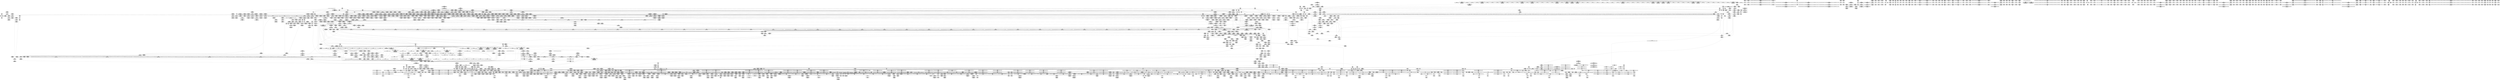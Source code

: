 digraph {
	CE0x6ac5860 [shape=record,shape=Mrecord,label="{CE0x6ac5860|i64*_getelementptr_inbounds_(_4_x_i64_,_4_x_i64_*___llvm_gcov_ctr4731,_i64_0,_i64_3)|*Constant*|*SummSource*}"]
	CE0x657ff20 [shape=record,shape=Mrecord,label="{CE0x657ff20|tomoyo_get_mode:ns|Function::tomoyo_get_mode&Arg::ns::|*SummSink*}"]
	CE0x6a9d290 [shape=record,shape=Mrecord,label="{CE0x6a9d290|_call_void_mcount()_#3}"]
	CE0x6989f90 [shape=record,shape=Mrecord,label="{CE0x6989f90|GLOBAL:__llvm_gcov_ctr32134|Global_var:__llvm_gcov_ctr32134|*SummSource*}"]
	CE0x80afe90 [shape=record,shape=Mrecord,label="{CE0x80afe90|tomoyo_check_inet_address:if.then16|*SummSink*}"]
	CE0x6894980 [shape=record,shape=Mrecord,label="{CE0x6894980|srcu_read_unlock20:sp|Function::srcu_read_unlock20&Arg::sp::|*SummSource*}"]
	CE0x68e83a0 [shape=record,shape=Mrecord,label="{CE0x68e83a0|i64*_getelementptr_inbounds_(_19_x_i64_,_19_x_i64_*___llvm_gcov_ctr4846,_i64_0,_i64_17)|*Constant*|*SummSource*}"]
	CE0x802b210 [shape=record,shape=Mrecord,label="{CE0x802b210|tomoyo_domain:tmp20|security/tomoyo/common.h,1205}"]
	CE0x4b47180 [shape=record,shape=Mrecord,label="{CE0x4b47180|tomoyo_audit_net_log:protocol|Function::tomoyo_audit_net_log&Arg::protocol::}"]
	CE0x8052ed0 [shape=record,shape=Mrecord,label="{CE0x8052ed0|i64**_getelementptr_inbounds_(_3_x_i64*_,_3_x_i64*_*___llvm_gcda_edge_table49,_i64_0,_i64_1)|*Constant*}"]
	CE0x5821d10 [shape=record,shape=Mrecord,label="{CE0x5821d10|_call_void_lock_acquire(%struct.lockdep_map*_%map,_i32_0,_i32_0,_i32_2,_i32_0,_%struct.lockdep_map*_null,_i64_ptrtoint_(i8*_blockaddress(_rcu_lock_acquire18,_%__here)_to_i64))_#9,_!dbg_!38907|include/linux/rcupdate.h,418}"]
	CE0x69956c0 [shape=record,shape=Mrecord,label="{CE0x69956c0|0:_i8,_array:_GCR_tomoyo_inet2mac_internal_constant_6_x_4_x_i8_4_x_i8_zeroinitializer,_4_x_i8_c_17_18_19_00_,_4_x_i8_c_1A_00_00_1B_,_4_x_i8_c_1C_00_00_1D_,_4_x_i8_zeroinitializer,_4_x_i8_zeroinitializer_,_align_16:_elem_3::|security/tomoyo/network.c,471}"]
	CE0x5881810 [shape=record,shape=Mrecord,label="{CE0x5881810|__llvm_gcov_indirect_counter_increment10:bb|*SummSource*}"]
	CE0x7fb5270 [shape=record,shape=Mrecord,label="{CE0x7fb5270|VOIDTB_TE_array:_GCE_.str9_private_unnamed_addr_constant_21_x_i8_c_network_%s_%s_%s_%s_0A_00_,_align_1:_elem_0:default:}"]
	CE0x4bb93a0 [shape=record,shape=Mrecord,label="{CE0x4bb93a0|tomoyo_domain:tmp9|security/tomoyo/common.h,1205}"]
	CE0x66315c0 [shape=record,shape=Mrecord,label="{CE0x66315c0|tomoyo_check_inet_address:tmp24|security/tomoyo/network.c,520|*SummSource*}"]
	CE0x68aecd0 [shape=record,shape=Mrecord,label="{CE0x68aecd0|tomoyo_check_inet_address:port19|security/tomoyo/network.c,528}"]
	CE0x829b490 [shape=record,shape=Mrecord,label="{CE0x829b490|_call_void___llvm_gcov_indirect_counter_increment10(i32*___llvm_gcov_global_state_pred50,_i64**_getelementptr_inbounds_(_3_x_i64*_,_3_x_i64*_*___llvm_gcda_edge_table49,_i64_0,_i64_1)),_!dbg_!38911|security/tomoyo/network.c,509}"]
	CE0x683ac20 [shape=record,shape=Mrecord,label="{CE0x683ac20|tomoyo_domain:call|security/tomoyo/common.h,1205|*SummSink*}"]
	CE0x4c604a0 [shape=record,shape=Mrecord,label="{CE0x4c604a0|_ret_i32_%call,_!dbg_!38910|security/tomoyo/network.c,366}"]
	CE0x58552a0 [shape=record,shape=Mrecord,label="{CE0x58552a0|i64*_getelementptr_inbounds_(_4_x_i64_,_4_x_i64_*___llvm_gcov_ctr4137,_i64_0,_i64_3)|*Constant*}"]
	CE0x678b760 [shape=record,shape=Mrecord,label="{CE0x678b760|tomoyo_check_inet_address:cmp14|security/tomoyo/network.c,527}"]
	CE0x6684610 [shape=record,shape=Mrecord,label="{CE0x6684610|__fswab16:tmp}"]
	CE0x69ace00 [shape=record,shape=Mrecord,label="{CE0x69ace00|tomoyo_get_mode:tmp21|security/tomoyo/util.c,985}"]
	CE0x7f4c650 [shape=record,shape=Mrecord,label="{CE0x7f4c650|COLLAPSED:_GCMRE___llvm_gcov_ctr4533_internal_global_2_x_i64_zeroinitializer:_elem_0:default:}"]
	CE0x810ef30 [shape=record,shape=Mrecord,label="{CE0x810ef30|tomoyo_inet_entry:tmp25|security/tomoyo/network.c,484}"]
	CE0x7fc6100 [shape=record,shape=Mrecord,label="{CE0x7fc6100|tomoyo_inet_entry:tmp16|*LoadInst*|security/tomoyo/network.c,476|*SummSink*}"]
	CE0x828e2a0 [shape=record,shape=Mrecord,label="{CE0x828e2a0|i64_16|*Constant*|*SummSink*}"]
	CE0x6b7cb50 [shape=record,shape=Mrecord,label="{CE0x6b7cb50|i64_3|*Constant*|*SummSource*}"]
	CE0x4bd2730 [shape=record,shape=Mrecord,label="{CE0x4bd2730|i64*_getelementptr_inbounds_(_2_x_i64_,_2_x_i64_*___llvm_gcov_ctr4533,_i64_0,_i64_0)|*Constant*|*SummSource*}"]
	CE0x4c75da0 [shape=record,shape=Mrecord,label="{CE0x4c75da0|tomoyo_print_ipv6:lnot|security/tomoyo/network.c,111|*SummSink*}"]
	CE0x58455a0 [shape=record,shape=Mrecord,label="{CE0x58455a0|tomoyo_get_mode:tmp15|security/tomoyo/util.c,983}"]
	CE0x5727e00 [shape=record,shape=Mrecord,label="{CE0x5727e00|rcu_lock_release21:tmp2|*SummSink*}"]
	CE0x4d09600 [shape=record,shape=Mrecord,label="{CE0x4d09600|tomoyo_audit_inet_log:conv7|security/tomoyo/network.c,390|*SummSink*}"]
	CE0x6a7a740 [shape=record,shape=Mrecord,label="{CE0x6a7a740|i64*_getelementptr_inbounds_(_11_x_i64_,_11_x_i64_*___llvm_gcov_ctr5229,_i64_0,_i64_0)|*Constant*|*SummSink*}"]
	CE0x69fbc70 [shape=record,shape=Mrecord,label="{CE0x69fbc70|tomoyo_inet_entry:tmp10|security/tomoyo/network.c,473|*SummSource*}"]
	CE0x4a88e70 [shape=record,shape=Mrecord,label="{CE0x4a88e70|tomoyo_audit_net_log:tmp3}"]
	CE0x80622d0 [shape=record,shape=Mrecord,label="{CE0x80622d0|tomoyo_inet_entry:inet_network18|security/tomoyo/network.c,479|*SummSource*}"]
	CE0x4bb9860 [shape=record,shape=Mrecord,label="{CE0x4bb9860|tomoyo_domain:do.end}"]
	CE0x59e3c40 [shape=record,shape=Mrecord,label="{CE0x59e3c40|i64**_getelementptr_inbounds_(_3_x_i64*_,_3_x_i64*_*___llvm_gcda_edge_table49,_i64_0,_i64_2)|*Constant*|*SummSink*}"]
	CE0x757a940 [shape=record,shape=Mrecord,label="{CE0x757a940|tomoyo_print_ipv6:entry|*SummSink*}"]
	CE0x6591d20 [shape=record,shape=Mrecord,label="{CE0x6591d20|rcu_lock_release21:tmp}"]
	CE0x4ca3370 [shape=record,shape=Mrecord,label="{CE0x4ca3370|tomoyo_print_ipv6:tmp}"]
	CE0x596e9e0 [shape=record,shape=Mrecord,label="{CE0x596e9e0|__llvm_gcov_indirect_counter_increment10:tmp2|*SummSink*}"]
	CE0x4b89510 [shape=record,shape=Mrecord,label="{CE0x4b89510|tomoyo_print_ipv4:conv|security/tomoyo/network.c,92|*SummSource*}"]
	CE0x802b510 [shape=record,shape=Mrecord,label="{CE0x802b510|tomoyo_domain:tmp20|security/tomoyo/common.h,1205|*SummSink*}"]
	CE0x6989a10 [shape=record,shape=Mrecord,label="{CE0x6989a10|tomoyo_inet_entry:cmp|security/tomoyo/network.c,474|*SummSink*}"]
	CE0x580bb40 [shape=record,shape=Mrecord,label="{CE0x580bb40|VOIDTB_TE:_CE_6384,6388_|*MultipleSource*|security/tomoyo/util.c,1010|Function::tomoyo_get_mode&Arg::ns::}"]
	CE0x8222bd0 [shape=record,shape=Mrecord,label="{CE0x8222bd0|_ret_void,_!dbg_!38904|security/tomoyo/common.h,1110|*SummSource*}"]
	CE0x5878e70 [shape=record,shape=Mrecord,label="{CE0x5878e70|_call_void_mcount()_#3|*SummSource*}"]
	CE0x8222240 [shape=record,shape=Mrecord,label="{CE0x8222240|tomoyo_read_unlock19:entry|*SummSource*}"]
	CE0x57616a0 [shape=record,shape=Mrecord,label="{CE0x57616a0|__llvm_gcov_indirect_counter_increment10:tmp5|*SummSource*}"]
	CE0x57a67b0 [shape=record,shape=Mrecord,label="{CE0x57a67b0|tomoyo_inet_entry:tmp4|*LoadInst*|security/tomoyo/network.c,471|*SummSource*}"]
	CE0x6a64020 [shape=record,shape=Mrecord,label="{CE0x6a64020|tomoyo_init_request_info:tmp1}"]
	CE0x582e3b0 [shape=record,shape=Mrecord,label="{CE0x582e3b0|tomoyo_get_mode:tmp5|security/tomoyo/util.c,978}"]
	CE0x8080860 [shape=record,shape=Mrecord,label="{CE0x8080860|tomoyo_inet_entry:conv22|security/tomoyo/network.c,480|*SummSink*}"]
	CE0x4d32700 [shape=record,shape=Mrecord,label="{CE0x4d32700|0:_i32,_8:_%struct.srcu_struct_array*,_16:_i32,_20:_i32,_24:_i32,_32:_i8*,_40:_%struct.lock_class_key*,_48:_2_x_%struct.lock_class*_,_64:_i8*,_72:_i32,_80:_i64,_88:_i8,_96:_%struct.callback_head*,_104:_%struct.callback_head**,_112:_%struct.callback_head*,_120:_%struct.callback_head**,_128:_%struct.callback_head*,_136:_%struct.callback_head**,_144:_%struct.callback_head*,_152:_%struct.callback_head**,_160:_i64,_168:_%struct.list_head*,_176:_%struct.list_head*,_184:_void_(%struct.work_struct*)*,_192:_%struct.lock_class_key*,_200:_2_x_%struct.lock_class*_,_216:_i8*,_224:_i32,_232:_i64,_240:_%struct.list_head*,_248:_%struct.list_head*,_256:_i64,_264:_%struct.tvec_base*,_272:_void_(i64)*,_280:_i64,_288:_i32,_292:_i32,_296:_i8*,_304:_16_x_i8_,_320:_%struct.lock_class_key*,_328:_2_x_%struct.lock_class*_,_344:_i8*,_352:_i32,_360:_i64,_368:_%struct.workqueue_struct*,_376:_i32,_384:_%struct.lock_class_key*,_392:_2_x_%struct.lock_class*_,_408:_i8*,_416:_i32,_424:_i64,_:_GCE_tomoyo_ss_global_%struct.srcu_struct_i32_-300,_%struct.srcu_struct_array*_tomoyo_ss_srcu_array,_%struct.spinlock_%union.anon.14_%struct.raw_spinlock_%struct.arch_spinlock_zeroinitializer,_i32_-559067475,_i32_-1,_i8*_inttoptr_(i64_-1_to_i8*),_%struct.lockdep_map_%struct.lock_class_key*_null,_2_x_%struct.lock_class*_zeroinitializer,_i8*_getelementptr_inbounds_(_21_x_i8_,_21_x_i8_*_.str171,_i32_0,_i32_0),_i32_0,_i64_0_,_i8_0,_%struct.rcu_batch_%struct.callback_head*_null,_%struct.callback_head**_bitcast_(i8*_getelementptr_(i8,_i8*_bitcast_(%struct.srcu_struct*_tomoyo_ss_to_i8*),_i64_96)_to_%struct.callback_head**)_,_%struct.rcu_batch_%struct.callback_head*_null,_%struct.callback_head**_bitcast_(i8*_getelementptr_(i8,_i8*_bitcast_(%struct.srcu_struct*_tomoyo_ss_to_i8*),_i64_112)_to_%struct.callback_head**)_,_%struct.rcu_batch_%struct.callback_head*_null,_%struct.callback_head**_bitcast_(i8*_getelementptr_(i8,_i8*_bitcast_(%struct.srcu_struct*_tomoyo_ss_to_i8*),_i64_128)_to_%struct.callback_head**)_,_%struct.rcu_batch_%struct.callback_head*_null,_%struct.callback_head**_bitcast_(i8*_getelementptr_(i8,_i8*_bitcast_(%struct.srcu_struct*_tomoyo_ss_to_i8*),_i64_144)_to_%struct.callback_head**)_,_%struct.delayed_work_%struct.work_struct_%struct.atomic64_t_i64_137438953424_,_%struct.list_head_%struct.list_head*_bitcast_(i8*_getelementptr_(i8,_i8*_bitcast_(%struct.srcu_struct*_tomoyo_ss_to_i8*),_i64_168)_to_%struct.list_head*),_%struct.list_head*_bitcast_(i8*_getelementptr_(i8,_i8*_bitcast_(%struct.srcu_struct*_tomoyo_ss_to_i8*),_i64_168)_to_%struct.list_head*)_,_void_(%struct.work_struct*)*_process_srcu,_%struct.lockdep_map_%struct.lock_class_key*_bitcast_(i8*_getelementptr_(i8,_i8*_bitcast_(%struct.srcu_struct*_tomoyo_ss_to_i8*),_i64_160)_to_%struct.lock_class_key*),_2_x_%struct.lock_class*_zeroinitializer,_i8*_getelementptr_inbounds_(_22_x_i8_,_22_x_i8_*_.str1172,_i32_0,_i32_0),_i32_0,_i64_0_,_%struct.timer_list_%struct.list_head_%struct.list_head*_null,_%struct.list_head*_inttoptr_(i64_1953723489_to_%struct.list_head*)_,_i64_0,_%struct.tvec_base*_bitcast_(i8*_getelementptr_(i8,_i8*_bitcast_(%struct.tvec_base*_boot_tvec_bases_to_i8*),_i64_2)_to_%struct.tvec_base*),_void_(i64)*_delayed_work_timer_fn,_i64_ptrtoint_(i8*_getelementptr_(i8,_i8*_bitcast_(%struct.srcu_struct*_tomoyo_ss_to_i8*),_i64_160)_to_i64),_i32_-1,_i32_0,_i8*_null,_16_x_i8_zeroinitializer,_%struct.lockdep_map_%struct.lock_class_key*_bitcast_(_29_x_i8_*_.str2173_to_%struct.lock_class_key*),_2_x_%struct.lock_class*_zeroinitializer,_i8*_getelementptr_inbounds_(_29_x_i8_,_29_x_i8_*_.str2173,_i32_0,_i32_0),_i32_0,_i64_0_,_%struct.workqueue_struct*_null,_i32_0_,_%struct.lockdep_map_%struct.lock_class_key*_null,_2_x_%struct.lock_class*_zeroinitializer,_i8*_getelementptr_inbounds_(_10_x_i8_,_10_x_i8_*_.str3174,_i32_0,_i32_0),_i32_0,_i64_0_,_align_8:_elem_0:default:}"]
	CE0x598eae0 [shape=record,shape=Mrecord,label="{CE0x598eae0|tomoyo_print_ipv4:tmp|*SummSource*}"]
	CE0x4bc2c40 [shape=record,shape=Mrecord,label="{CE0x4bc2c40|tomoyo_audit_inet_log:tmp16|security/tomoyo/network.c,389|*SummSink*}"]
	CE0x80b2530 [shape=record,shape=Mrecord,label="{CE0x80b2530|_ret_void|*SummSink*}"]
	CE0x6746bd0 [shape=record,shape=Mrecord,label="{CE0x6746bd0|tomoyo_init_request_info:entry|*SummSink*}"]
	CE0x6864f30 [shape=record,shape=Mrecord,label="{CE0x6864f30|tomoyo_audit_inet_log:tmp13|security/tomoyo/network.c,388}"]
	CE0x4add170 [shape=record,shape=Mrecord,label="{CE0x4add170|tomoyo_check_inet_address:tmp21|security/tomoyo/network.c,519|*SummSink*}"]
	CE0x5855740 [shape=record,shape=Mrecord,label="{CE0x5855740|i64*_getelementptr_inbounds_(_2_x_i64_,_2_x_i64_*___llvm_gcov_ctr4632,_i64_0,_i64_0)|*Constant*|*SummSource*}"]
	CE0x67bb810 [shape=record,shape=Mrecord,label="{CE0x67bb810|__fswab16:entry|*SummSource*}"]
	CE0x5761820 [shape=record,shape=Mrecord,label="{CE0x5761820|tomoyo_check_inet_address:tmp10|security/tomoyo/network.c,511|*SummSink*}"]
	CE0x4941f50 [shape=record,shape=Mrecord,label="{CE0x4941f50|srcu_read_lock17:tmp1|*SummSink*}"]
	CE0x5909d80 [shape=record,shape=Mrecord,label="{CE0x5909d80|GLOBAL:rcu_lock_acquire18|*Constant*}"]
	CE0x58452d0 [shape=record,shape=Mrecord,label="{CE0x58452d0|tomoyo_print_ipv4:bb|*SummSource*}"]
	CE0x56fe140 [shape=record,shape=Mrecord,label="{CE0x56fe140|i64*_getelementptr_inbounds_(_5_x_i64_,_5_x_i64_*___llvm_gcov_ctr32134,_i64_0,_i64_3)|*Constant*|*SummSink*}"]
	CE0x65d9ae0 [shape=record,shape=Mrecord,label="{CE0x65d9ae0|tomoyo_read_lock16:tmp}"]
	CE0x66d7580 [shape=record,shape=Mrecord,label="{CE0x66d7580|tomoyo_audit_inet_log:arraydecay|security/tomoyo/network.c,385|*SummSource*}"]
	CE0x6682db0 [shape=record,shape=Mrecord,label="{CE0x6682db0|_ret_%struct.task_struct*_%tmp4,_!dbg_!38905|./arch/x86/include/asm/current.h,14}"]
	CE0x6925030 [shape=record,shape=Mrecord,label="{CE0x6925030|srcu_read_unlock20:tmp2}"]
	CE0x65fb230 [shape=record,shape=Mrecord,label="{CE0x65fb230|i32_0|*Constant*}"]
	CE0x4b2e340 [shape=record,shape=Mrecord,label="{CE0x4b2e340|tomoyo_audit_inet_log:port|security/tomoyo/network.c,391|*SummSink*}"]
	CE0x69ac9b0 [shape=record,shape=Mrecord,label="{CE0x69ac9b0|tomoyo_get_mode:tmp20|security/tomoyo/util.c,985}"]
	CE0x8087bc0 [shape=record,shape=Mrecord,label="{CE0x8087bc0|tomoyo_inet_entry:inet_network25|security/tomoyo/network.c,480|*SummSink*}"]
	CE0x6a7abd0 [shape=record,shape=Mrecord,label="{CE0x6a7abd0|i64_80|*Constant*|*SummSink*}"]
	CE0x4a4a190 [shape=record,shape=Mrecord,label="{CE0x4a4a190|GLOBAL:__llvm_gcov_ctr54147|Global_var:__llvm_gcov_ctr54147}"]
	CE0x828a670 [shape=record,shape=Mrecord,label="{CE0x828a670|tomoyo_print_ipv6:max_ip|Function::tomoyo_print_ipv6&Arg::max_ip::|*SummSource*}"]
	CE0x5730c60 [shape=record,shape=Mrecord,label="{CE0x5730c60|__fswab16:and|include/uapi/linux/swab.h,53|*SummSource*}"]
	CE0x4b90df0 [shape=record,shape=Mrecord,label="{CE0x4b90df0|tomoyo_get_mode:tmp11|security/tomoyo/util.c,982|*SummSource*}"]
	CE0x678b500 [shape=record,shape=Mrecord,label="{CE0x678b500|tomoyo_check_inet_address:conv13|security/tomoyo/network.c,527|*SummSource*}"]
	CE0x8078040 [shape=record,shape=Mrecord,label="{CE0x8078040|i64*_getelementptr_inbounds_(_4_x_i64_,_4_x_i64_*___llvm_gcov_ctr4137,_i64_0,_i64_1)|*Constant*|*SummSource*}"]
	CE0x664c550 [shape=record,shape=Mrecord,label="{CE0x664c550|tomoyo_inet_entry:tmp27|security/tomoyo/network.c,485|*SummSource*}"]
	CE0x7fcaef0 [shape=record,shape=Mrecord,label="{CE0x7fcaef0|tomoyo_check_inet_address:tmp29|*LoadInst*|security/tomoyo/network.c,527}"]
	CE0x821a910 [shape=record,shape=Mrecord,label="{CE0x821a910|tomoyo_check_inet_address:addr_len|Function::tomoyo_check_inet_address&Arg::addr_len::|*SummSink*}"]
	CE0x5861480 [shape=record,shape=Mrecord,label="{CE0x5861480|_call_void_mcount()_#3|*SummSink*}"]
	CE0x58f9fc0 [shape=record,shape=Mrecord,label="{CE0x58f9fc0|tomoyo_get_mode:tmp7|security/tomoyo/util.c,979}"]
	CE0x6645840 [shape=record,shape=Mrecord,label="{CE0x6645840|tomoyo_inet_entry:tmp26|security/tomoyo/network.c,484|*SummSource*}"]
	CE0x58f1090 [shape=record,shape=Mrecord,label="{CE0x58f1090|srcu_read_lock17:dep_map|include/linux/srcu.h,222|*SummSource*}"]
	CE0x4b3ada0 [shape=record,shape=Mrecord,label="{CE0x4b3ada0|tomoyo_audit_inet_log:operation|security/tomoyo/network.c,393}"]
	CE0x57a4c90 [shape=record,shape=Mrecord,label="{CE0x57a4c90|__fswab16:shl|include/uapi/linux/swab.h,53}"]
	CE0x4d09920 [shape=record,shape=Mrecord,label="{CE0x4d09920|i64_128|*Constant*|*SummSource*}"]
	CE0x56e9760 [shape=record,shape=Mrecord,label="{CE0x56e9760|_call_void_mcount()_#3|*SummSink*}"]
	CE0x6725450 [shape=record,shape=Mrecord,label="{CE0x6725450|tomoyo_get_mode:arrayidx8|security/tomoyo/util.c,983}"]
	CE0x69a69b0 [shape=record,shape=Mrecord,label="{CE0x69a69b0|tomoyo_get_mode:tmp18|security/tomoyo/util.c,985}"]
	CE0x6591500 [shape=record,shape=Mrecord,label="{CE0x6591500|_call_void_mcount()_#3|*SummSink*}"]
	CE0x6573950 [shape=record,shape=Mrecord,label="{CE0x6573950|tomoyo_init_request_info:tmp12|security/tomoyo/util.c,1010|*SummSource*}"]
	CE0x4940f10 [shape=record,shape=Mrecord,label="{CE0x4940f10|tomoyo_get_mode:if.then13}"]
	CE0x4bcb5c0 [shape=record,shape=Mrecord,label="{CE0x4bcb5c0|GLOBAL:tomoyo_profile|*Constant*|*SummSource*}"]
	CE0x8275400 [shape=record,shape=Mrecord,label="{CE0x8275400|tomoyo_audit_net_log:tmp4|security/tomoyo/network.c,367|*SummSink*}"]
	CE0x655bc90 [shape=record,shape=Mrecord,label="{CE0x655bc90|i64_4|*Constant*|*SummSource*}"]
	CE0x68acad0 [shape=record,shape=Mrecord,label="{CE0x68acad0|srcu_read_unlock20:idx|Function::srcu_read_unlock20&Arg::idx::}"]
	CE0x668dee0 [shape=record,shape=Mrecord,label="{CE0x668dee0|tomoyo_get_mode:conv5|security/tomoyo/util.c,983}"]
	CE0x66b0280 [shape=record,shape=Mrecord,label="{CE0x66b0280|i8_1|*Constant*|*SummSource*}"]
	CE0x4cc7250 [shape=record,shape=Mrecord,label="{CE0x4cc7250|tomoyo_init_request_info:profile2|security/tomoyo/util.c,1007}"]
	CE0x7ef77a0 [shape=record,shape=Mrecord,label="{CE0x7ef77a0|tomoyo_audit_inet_log:arraydecay4|security/tomoyo/network.c,388|*SummSink*}"]
	CE0x57a5090 [shape=record,shape=Mrecord,label="{CE0x57a5090|tomoyo_inet_entry:idxprom1|security/tomoyo/network.c,471|*SummSink*}"]
	CE0x7f49280 [shape=record,shape=Mrecord,label="{CE0x7f49280|i64*_getelementptr_inbounds_(_11_x_i64_,_11_x_i64_*___llvm_gcov_ctr5229,_i64_0,_i64_5)|*Constant*|*SummSink*}"]
	CE0x65ec690 [shape=record,shape=Mrecord,label="{CE0x65ec690|srcu_read_unlock20:bb|*SummSource*}"]
	CE0x673dce0 [shape=record,shape=Mrecord,label="{CE0x673dce0|tomoyo_check_inet_address:tmp25|security/tomoyo/network.c,522|*SummSink*}"]
	CE0x81cd000 [shape=record,shape=Mrecord,label="{CE0x81cd000|tomoyo_init_request_info:tmp8|security/tomoyo/util.c,1005}"]
	CE0x4bd0610 [shape=record,shape=Mrecord,label="{CE0x4bd0610|0:_i8,_array:_GCRE_tomoyo_index2category_constant_39_x_i8_c_00_00_00_00_00_00_00_00_00_00_00_00_00_00_00_00_00_00_00_00_00_00_00_01_01_01_01_01_01_01_01_01_01_01_01_01_01_01_02_,_align_16:_elem_7::|security/tomoyo/util.c,983}"]
	CE0x81eefc0 [shape=record,shape=Mrecord,label="{CE0x81eefc0|GLOBAL:__llvm_gcov_ctr4846|Global_var:__llvm_gcov_ctr4846|*SummSink*}"]
	CE0x4c39470 [shape=record,shape=Mrecord,label="{CE0x4c39470|tomoyo_audit_inet_log:arraydecay5|security/tomoyo/network.c,389|*SummSink*}"]
	CE0x680d470 [shape=record,shape=Mrecord,label="{CE0x680d470|i64*_getelementptr_inbounds_(_2_x_i64_,_2_x_i64_*___llvm_gcov_ctr2253,_i64_0,_i64_0)|*Constant*|*SummSink*}"]
	CE0x4bb5af0 [shape=record,shape=Mrecord,label="{CE0x4bb5af0|tomoyo_domain:tmp11|security/tomoyo/common.h,1205|*SummSource*}"]
	CE0x6955b00 [shape=record,shape=Mrecord,label="{CE0x6955b00|tomoyo_init_request_info:if.end|*SummSource*}"]
	CE0x68bc1e0 [shape=record,shape=Mrecord,label="{CE0x68bc1e0|tomoyo_check_inet_address:call21|security/tomoyo/network.c,529|*SummSink*}"]
	CE0x4aee4d0 [shape=record,shape=Mrecord,label="{CE0x4aee4d0|128:_i8*,_1208:_%struct.file*,_:_CMRE_48,49_}"]
	CE0x69fbb60 [shape=record,shape=Mrecord,label="{CE0x69fbb60|tomoyo_inet_entry:tmp10|security/tomoyo/network.c,473}"]
	CE0x80b2620 [shape=record,shape=Mrecord,label="{CE0x80b2620|GLOBAL:__llvm_gcov_indirect_counter_increment10|*Constant*|*SummSink*}"]
	CE0x57c9a20 [shape=record,shape=Mrecord,label="{CE0x57c9a20|tomoyo_inet_entry:operation|security/tomoyo/network.c,471|*SummSink*}"]
	CE0x58f0cf0 [shape=record,shape=Mrecord,label="{CE0x58f0cf0|i32_0|*Constant*}"]
	CE0x6694850 [shape=record,shape=Mrecord,label="{CE0x6694850|0:_i8,_array:_GCRE_tomoyo_index2category_constant_39_x_i8_c_00_00_00_00_00_00_00_00_00_00_00_00_00_00_00_00_00_00_00_00_00_00_00_01_01_01_01_01_01_01_01_01_01_01_01_01_01_01_02_,_align_16:_elem_22::|security/tomoyo/util.c,983}"]
	CE0x4a397a0 [shape=record,shape=Mrecord,label="{CE0x4a397a0|128:_i8*,_1208:_%struct.file*,_:_CMRE_160,168_|*MultipleSource*|security/tomoyo/common.h,1205|security/tomoyo/common.h,1205}"]
	CE0x672dad0 [shape=record,shape=Mrecord,label="{CE0x672dad0|_call_void___srcu_read_unlock(%struct.srcu_struct*_%sp,_i32_%idx)_#9,_!dbg_!38906|include/linux/srcu.h,237}"]
	CE0x6a7ab30 [shape=record,shape=Mrecord,label="{CE0x6a7ab30|tomoyo_init_request_info:tobool|security/tomoyo/util.c,1004}"]
	CE0x6575fd0 [shape=record,shape=Mrecord,label="{CE0x6575fd0|i64*_getelementptr_inbounds_(_19_x_i64_,_19_x_i64_*___llvm_gcov_ctr4846,_i64_0,_i64_10)|*Constant*|*SummSink*}"]
	CE0x4b471f0 [shape=record,shape=Mrecord,label="{CE0x4b471f0|tomoyo_audit_net_log:protocol|Function::tomoyo_audit_net_log&Arg::protocol::|*SummSource*}"]
	CE0x69558f0 [shape=record,shape=Mrecord,label="{CE0x69558f0|_ret_i32_%call,_!dbg_!38907|include/linux/srcu.h,223|*SummSink*}"]
	CE0x4bb9040 [shape=record,shape=Mrecord,label="{CE0x4bb9040|i64_5|*Constant*}"]
	CE0x828e900 [shape=record,shape=Mrecord,label="{CE0x828e900|tomoyo_check_inet_address:cmp6|security/tomoyo/network.c,517}"]
	CE0x674c870 [shape=record,shape=Mrecord,label="{CE0x674c870|tomoyo_domain:tmp17|security/tomoyo/common.h,1205|*SummSink*}"]
	CE0x65fcf20 [shape=record,shape=Mrecord,label="{CE0x65fcf20|tomoyo_check_inet_address:tmp16|security/tomoyo/network.c,517|*SummSource*}"]
	CE0x8080b30 [shape=record,shape=Mrecord,label="{CE0x8080b30|tomoyo_inet_entry:conv23|security/tomoyo/network.c,480}"]
	CE0x652c660 [shape=record,shape=Mrecord,label="{CE0x652c660|tomoyo_init_request_info:bb|*SummSink*}"]
	CE0x4c39950 [shape=record,shape=Mrecord,label="{CE0x4c39950|tomoyo_audit_inet_log:call|security/tomoyo/network.c,389|*SummSource*}"]
	CE0x67bbef0 [shape=record,shape=Mrecord,label="{CE0x67bbef0|__fswab16:val|Function::__fswab16&Arg::val::|*SummSource*}"]
	CE0x828e890 [shape=record,shape=Mrecord,label="{CE0x828e890|tomoyo_check_inet_address:cmp6|security/tomoyo/network.c,517|*SummSink*}"]
	CE0x5afc4e0 [shape=record,shape=Mrecord,label="{CE0x5afc4e0|i8_1|*Constant*}"]
	CE0x8107e10 [shape=record,shape=Mrecord,label="{CE0x8107e10|tomoyo_audit_inet_log:r|Function::tomoyo_audit_inet_log&Arg::r::}"]
	CE0x810ede0 [shape=record,shape=Mrecord,label="{CE0x810ede0|tomoyo_inet_entry:tmp24|security/tomoyo/network.c,484|*SummSink*}"]
	CE0x69bd0a0 [shape=record,shape=Mrecord,label="{CE0x69bd0a0|_call_void_mcount()_#3}"]
	CE0x5833050 [shape=record,shape=Mrecord,label="{CE0x5833050|_ret_%struct.task_struct*_%tmp4,_!dbg_!38905|./arch/x86/include/asm/current.h,14|*SummSink*}"]
	CE0x4cc6880 [shape=record,shape=Mrecord,label="{CE0x4cc6880|i32_0|*Constant*}"]
	CE0x6ac0d90 [shape=record,shape=Mrecord,label="{CE0x6ac0d90|tomoyo_inet_entry:tobool|security/tomoyo/network.c,473|*SummSink*}"]
	CE0x8083f90 [shape=record,shape=Mrecord,label="{CE0x8083f90|GLOBAL:__llvm_gcov_indirect_counter_increment10|*Constant*|*SummSource*}"]
	CE0x4a2b620 [shape=record,shape=Mrecord,label="{CE0x4a2b620|tomoyo_audit_inet_log:tmp14|security/tomoyo/network.c,388|*SummSink*}"]
	CE0x583e760 [shape=record,shape=Mrecord,label="{CE0x583e760|tomoyo_print_ipv4:bb}"]
	CE0x67e3c30 [shape=record,shape=Mrecord,label="{CE0x67e3c30|_ret_i16_%conv3,_!dbg_!38911|include/uapi/linux/swab.h,53|*SummSink*}"]
	CE0x757b2a0 [shape=record,shape=Mrecord,label="{CE0x757b2a0|i64_4|*Constant*}"]
	CE0x8274ec0 [shape=record,shape=Mrecord,label="{CE0x8274ec0|0:_i8*,_array:_GCRE_tomoyo_proto_keyword_constant_6_x_i8*_i8*_getelementptr_inbounds_(_2_x_i8_,_2_x_i8_*_.str22,_i32_0,_i32_0),_i8*_getelementptr_inbounds_(_7_x_i8_,_7_x_i8_*_.str123,_i32_0,_i32_0),_i8*_getelementptr_inbounds_(_6_x_i8_,_6_x_i8_*_.str224,_i32_0,_i32_0),_i8*_getelementptr_inbounds_(_4_x_i8_,_4_x_i8_*_.str325,_i32_0,_i32_0),_i8*_getelementptr_inbounds_(_2_x_i8_,_2_x_i8_*_.str22,_i32_0,_i32_0),_i8*_getelementptr_inbounds_(_10_x_i8_,_10_x_i8_*_.str426,_i32_0,_i32_0)_,_align_16:_elem_0::|security/tomoyo/network.c,367}"]
	CE0x7f3ed90 [shape=record,shape=Mrecord,label="{CE0x7f3ed90|tomoyo_inet_entry:call3|security/tomoyo/network.c,473}"]
	CE0x80fdb40 [shape=record,shape=Mrecord,label="{CE0x80fdb40|tomoyo_audit_inet_log:entry|*SummSource*}"]
	CE0x4c3b260 [shape=record,shape=Mrecord,label="{CE0x4c3b260|tomoyo_audit_inet_log:call17|security/tomoyo/network.c,392|*SummSink*}"]
	CE0x4c39340 [shape=record,shape=Mrecord,label="{CE0x4c39340|tomoyo_audit_inet_log:arraydecay5|security/tomoyo/network.c,389}"]
	CE0x6780d60 [shape=record,shape=Mrecord,label="{CE0x6780d60|i64_13|*Constant*}"]
	CE0x59104c0 [shape=record,shape=Mrecord,label="{CE0x59104c0|tomoyo_check_inet_address:tmp6|security/tomoyo/network.c,509}"]
	CE0x5a2fca0 [shape=record,shape=Mrecord,label="{CE0x5a2fca0|i64*_null|*Constant*|*SummSource*}"]
	CE0x586a290 [shape=record,shape=Mrecord,label="{CE0x586a290|tomoyo_audit_net_log:tmp1|*SummSource*}"]
	CE0x653a360 [shape=record,shape=Mrecord,label="{CE0x653a360|_call_void_mcount()_#3}"]
	CE0x6b21580 [shape=record,shape=Mrecord,label="{CE0x6b21580|tomoyo_domain:tmp4|security/tomoyo/common.h,1205}"]
	CE0x4a3a2f0 [shape=record,shape=Mrecord,label="{CE0x4a3a2f0|tomoyo_get_mode:tmp1|*SummSink*}"]
	CE0x6ace5e0 [shape=record,shape=Mrecord,label="{CE0x6ace5e0|24:_i32*,_32:_i16,_34:_i8,_35:_i8,_36:_i8,_72:_i8,_:_SCMRE_41,42_}"]
	CE0x5890210 [shape=record,shape=Mrecord,label="{CE0x5890210|__llvm_gcov_indirect_counter_increment10:pred}"]
	CE0x4bb2320 [shape=record,shape=Mrecord,label="{CE0x4bb2320|tomoyo_print_ipv6:buffer_len|Function::tomoyo_print_ipv6&Arg::buffer_len::|*SummSource*}"]
	CE0x66ce740 [shape=record,shape=Mrecord,label="{CE0x66ce740|0:_i8,_array:_GCRE_tomoyo_index2category_constant_39_x_i8_c_00_00_00_00_00_00_00_00_00_00_00_00_00_00_00_00_00_00_00_00_00_00_00_01_01_01_01_01_01_01_01_01_01_01_01_01_01_01_02_,_align_16:_elem_33::|security/tomoyo/util.c,983}"]
	CE0x7f7fe60 [shape=record,shape=Mrecord,label="{CE0x7f7fe60|tomoyo_print_ipv6:bb}"]
	CE0x57fb3d0 [shape=record,shape=Mrecord,label="{CE0x57fb3d0|24:_i32*,_32:_i16,_34:_i8,_35:_i8,_36:_i8,_72:_i8,_:_SCMRE_48,49_}"]
	CE0x4c5ff40 [shape=record,shape=Mrecord,label="{CE0x4c5ff40|tomoyo_audit_net_log:address|Function::tomoyo_audit_net_log&Arg::address::}"]
	CE0x57310f0 [shape=record,shape=Mrecord,label="{CE0x57310f0|__fswab16:conv1|include/uapi/linux/swab.h,53}"]
	CE0x4a5c9e0 [shape=record,shape=Mrecord,label="{CE0x4a5c9e0|128:_i8*,_1208:_%struct.file*,_:_CMRE_128,136_|*MultipleSource*|security/tomoyo/common.h,1205|security/tomoyo/common.h,1205}"]
	CE0x699d060 [shape=record,shape=Mrecord,label="{CE0x699d060|tomoyo_inet_entry:arrayidx2|security/tomoyo/network.c,471|*SummSource*}"]
	CE0x4b46fc0 [shape=record,shape=Mrecord,label="{CE0x4b46fc0|tomoyo_audit_net_log:family|Function::tomoyo_audit_net_log&Arg::family::|*SummSource*}"]
	CE0x81f5f30 [shape=record,shape=Mrecord,label="{CE0x81f5f30|srcu_read_lock17:tmp|*SummSource*}"]
	CE0x5a598a0 [shape=record,shape=Mrecord,label="{CE0x5a598a0|24:_i32*,_32:_i16,_34:_i8,_35:_i8,_36:_i8,_72:_i8,_:_SCMRE_38,39_}"]
	CE0x58dea90 [shape=record,shape=Mrecord,label="{CE0x58dea90|GLOBAL:lock_acquire|*Constant*|*SummSource*}"]
	CE0x7fa24a0 [shape=record,shape=Mrecord,label="{CE0x7fa24a0|24:_i32*,_32:_i16,_34:_i8,_35:_i8,_36:_i8,_72:_i8,_:_SCMRE_59,60_}"]
	CE0x5834f20 [shape=record,shape=Mrecord,label="{CE0x5834f20|tomoyo_check_inet_address:tmp6|security/tomoyo/network.c,509|*SummSource*}"]
	CE0x8060540 [shape=record,shape=Mrecord,label="{CE0x8060540|get_current:tmp|*SummSink*}"]
	CE0x49fb530 [shape=record,shape=Mrecord,label="{CE0x49fb530|tomoyo_audit_inet_log:tmp19|security/tomoyo/network.c,393}"]
	CE0x58901a0 [shape=record,shape=Mrecord,label="{CE0x58901a0|__llvm_gcov_indirect_counter_increment10:bb4|*SummSink*}"]
	CE0x7fc6050 [shape=record,shape=Mrecord,label="{CE0x7fc6050|tomoyo_inet_entry:protocol5|security/tomoyo/network.c,476}"]
	CE0x6a8e7d0 [shape=record,shape=Mrecord,label="{CE0x6a8e7d0|tomoyo_audit_inet_log:inet_network|security/tomoyo/network.c,382|*SummSink*}"]
	CE0x4aad1f0 [shape=record,shape=Mrecord,label="{CE0x4aad1f0|tomoyo_init_request_info:tmp13|*LoadInst*|security/tomoyo/util.c,1011|*SummSink*}"]
	CE0x4ba2520 [shape=record,shape=Mrecord,label="{CE0x4ba2520|tomoyo_print_ipv6:conv|security/tomoyo/network.c,110}"]
	CE0x5855570 [shape=record,shape=Mrecord,label="{CE0x5855570|%struct.lockdep_map*_null|*Constant*|*SummSource*}"]
	CE0x5860fb0 [shape=record,shape=Mrecord,label="{CE0x5860fb0|tomoyo_domain:tobool1|security/tomoyo/common.h,1205|*SummSource*}"]
	CE0x57b68d0 [shape=record,shape=Mrecord,label="{CE0x57b68d0|128:_i8*,_1208:_%struct.file*,_:_CMRE_33,34_}"]
	CE0x699b240 [shape=record,shape=Mrecord,label="{CE0x699b240|i64*_getelementptr_inbounds_(_11_x_i64_,_11_x_i64_*___llvm_gcov_ctr54147,_i64_0,_i64_10)|*Constant*}"]
	CE0x57a6aa0 [shape=record,shape=Mrecord,label="{CE0x57a6aa0|tomoyo_read_unlock19:tmp3}"]
	CE0x587f660 [shape=record,shape=Mrecord,label="{CE0x587f660|srcu_read_unlock20:tmp|*SummSink*}"]
	CE0x5822170 [shape=record,shape=Mrecord,label="{CE0x5822170|i8*_getelementptr_inbounds_(_25_x_i8_,_25_x_i8_*_.str12,_i32_0,_i32_0)|*Constant*|*SummSink*}"]
	CE0x4c765a0 [shape=record,shape=Mrecord,label="{CE0x4c765a0|0:_i8,_array:_GCRE_tomoyo_index2category_constant_39_x_i8_c_00_00_00_00_00_00_00_00_00_00_00_00_00_00_00_00_00_00_00_00_00_00_00_01_01_01_01_01_01_01_01_01_01_01_01_01_01_01_02_,_align_16:_elem_18::|security/tomoyo/util.c,983}"]
	CE0x8242620 [shape=record,shape=Mrecord,label="{CE0x8242620|tomoyo_inet_entry:tmp31|security/tomoyo/network.c,488|*SummSource*}"]
	CE0x57c9920 [shape=record,shape=Mrecord,label="{CE0x57c9920|tomoyo_inet_entry:tmp3|*LoadInst*|security/tomoyo/network.c,471}"]
	CE0x7fb29d0 [shape=record,shape=Mrecord,label="{CE0x7fb29d0|128:_i8*,_1208:_%struct.file*,_:_CMRE_25,26_}"]
	"CONST[source:1(input),value:2(dynamic)][purpose:{operation}][SrcIdx:6]"
	CE0x828ed70 [shape=record,shape=Mrecord,label="{CE0x828ed70|tomoyo_check_inet_address:addr|Function::tomoyo_check_inet_address&Arg::addr::|*SummSink*}"]
	CE0x81bdd30 [shape=record,shape=Mrecord,label="{CE0x81bdd30|0:_i8,_1:_i8,_8:_i16,_16:_i32*,_24:_i8,_:_CMR_0,1_|*MultipleSource*|Function::tomoyo_check_inet_address&Arg::address::|security/tomoyo/network.c,505}"]
	CE0x6910c00 [shape=record,shape=Mrecord,label="{CE0x6910c00|tomoyo_check_inet_address:retval.0}"]
	CE0x4a39d40 [shape=record,shape=Mrecord,label="{CE0x4a39d40|tomoyo_domain:tmp22|security/tomoyo/common.h,1205|*SummSource*}"]
	CE0x80fbff0 [shape=record,shape=Mrecord,label="{CE0x80fbff0|tomoyo_check_inet_address:addr|Function::tomoyo_check_inet_address&Arg::addr::}"]
	CE0x8008470 [shape=record,shape=Mrecord,label="{CE0x8008470|tomoyo_inet_entry:tmp18|security/tomoyo/network.c,478|*SummSink*}"]
	CE0x7fa27e0 [shape=record,shape=Mrecord,label="{CE0x7fa27e0|24:_i32*,_32:_i16,_34:_i8,_35:_i8,_36:_i8,_72:_i8,_:_SCMRE_61,62_}"]
	CE0x66b7630 [shape=record,shape=Mrecord,label="{CE0x66b7630|0:_i8,_array:_GCRE_tomoyo_index2category_constant_39_x_i8_c_00_00_00_00_00_00_00_00_00_00_00_00_00_00_00_00_00_00_00_00_00_00_00_01_01_01_01_01_01_01_01_01_01_01_01_01_01_01_02_,_align_16:_elem_25::|security/tomoyo/util.c,983}"]
	CE0x4c06010 [shape=record,shape=Mrecord,label="{CE0x4c06010|tomoyo_print_ipv4:cond|security/tomoyo/network.c,93|*SummSink*}"]
	CE0x5a27f20 [shape=record,shape=Mrecord,label="{CE0x5a27f20|tomoyo_get_mode:tmp15|security/tomoyo/util.c,983|*SummSink*}"]
	CE0x5730ec0 [shape=record,shape=Mrecord,label="{CE0x5730ec0|i32_8|*Constant*|*SummSource*}"]
	CE0x6a7a900 [shape=record,shape=Mrecord,label="{CE0x6a7a900|tomoyo_inet_entry:tmp1}"]
	CE0x8222710 [shape=record,shape=Mrecord,label="{CE0x8222710|tomoyo_read_unlock19:idx|Function::tomoyo_read_unlock19&Arg::idx::}"]
	CE0x6669a60 [shape=record,shape=Mrecord,label="{CE0x6669a60|i64*_getelementptr_inbounds_(_11_x_i64_,_11_x_i64_*___llvm_gcov_ctr5229,_i64_0,_i64_10)|*Constant*|*SummSink*}"]
	CE0x6a73f40 [shape=record,shape=Mrecord,label="{CE0x6a73f40|tomoyo_init_request_info:tmp8|security/tomoyo/util.c,1005|*SummSource*}"]
	CE0x4acbe90 [shape=record,shape=Mrecord,label="{CE0x4acbe90|COLLAPSED:_GCMRE___llvm_gcov_ctr4632_internal_global_2_x_i64_zeroinitializer:_elem_0:default:}"]
	CE0x69ed490 [shape=record,shape=Mrecord,label="{CE0x69ed490|COLLAPSED:_GCMRE___llvm_gcov_ctr32134_internal_global_5_x_i64_zeroinitializer:_elem_0:default:}"]
	CE0x66c8880 [shape=record,shape=Mrecord,label="{CE0x66c8880|0:_i8,_array:_GCRE_tomoyo_index2category_constant_39_x_i8_c_00_00_00_00_00_00_00_00_00_00_00_00_00_00_00_00_00_00_00_00_00_00_00_01_01_01_01_01_01_01_01_01_01_01_01_01_01_01_02_,_align_16:_elem_32::|security/tomoyo/util.c,983}"]
	CE0x673db80 [shape=record,shape=Mrecord,label="{CE0x673db80|tomoyo_check_inet_address:tmp25|security/tomoyo/network.c,522|*SummSource*}"]
	CE0x6583090 [shape=record,shape=Mrecord,label="{CE0x6583090|tomoyo_check_inet_address:sa_family|security/tomoyo/network.c,507|*SummSource*}"]
	CE0x7f3c750 [shape=record,shape=Mrecord,label="{CE0x7f3c750|tomoyo_inet_entry:tmp8|security/tomoyo/network.c,473}"]
	CE0x5844ec0 [shape=record,shape=Mrecord,label="{CE0x5844ec0|i32_6|*Constant*|*SummSource*}"]
	CE0x8071160 [shape=record,shape=Mrecord,label="{CE0x8071160|i32_0|*Constant*}"]
	CE0x4a67220 [shape=record,shape=Mrecord,label="{CE0x4a67220|tomoyo_print_ipv4:min_ip|Function::tomoyo_print_ipv4&Arg::min_ip::|*SummSink*}"]
	CE0x4b90920 [shape=record,shape=Mrecord,label="{CE0x4b90920|tomoyo_get_mode:return|*SummSource*}"]
	CE0x8008080 [shape=record,shape=Mrecord,label="{CE0x8008080|tomoyo_inet_entry:inet|security/tomoyo/network.c,478}"]
	CE0x65af2c0 [shape=record,shape=Mrecord,label="{CE0x65af2c0|_call_void_mcount()_#3|*SummSource*}"]
	CE0x757ad40 [shape=record,shape=Mrecord,label="{CE0x757ad40|tomoyo_print_ipv6:buffer|Function::tomoyo_print_ipv6&Arg::buffer::|*SummSink*}"]
	CE0x80da1f0 [shape=record,shape=Mrecord,label="{CE0x80da1f0|tomoyo_check_inet_address:sw.bb}"]
	CE0x683ad00 [shape=record,shape=Mrecord,label="{CE0x683ad00|i32_0|*Constant*}"]
	CE0x4aad620 [shape=record,shape=Mrecord,label="{CE0x4aad620|_call_void_mcount()_#3|*SummSource*}"]
	CE0x5964dd0 [shape=record,shape=Mrecord,label="{CE0x5964dd0|i1_true|*Constant*|*SummSource*}"]
	CE0x4b2e180 [shape=record,shape=Mrecord,label="{CE0x4b2e180|tomoyo_audit_inet_log:port|security/tomoyo/network.c,391|*SummSource*}"]
	CE0x68df550 [shape=record,shape=Mrecord,label="{CE0x68df550|tomoyo_check_inet_address:tmp38|security/tomoyo/network.c,531|*SummSource*}"]
	CE0x69f4670 [shape=record,shape=Mrecord,label="{CE0x69f4670|tomoyo_init_request_info:entry|*SummSource*}"]
	CE0x4a39980 [shape=record,shape=Mrecord,label="{CE0x4a39980|128:_i8*,_1208:_%struct.file*,_:_CMRE_168,176_|*MultipleSource*|security/tomoyo/common.h,1205|security/tomoyo/common.h,1205}"]
	CE0x6aa84a0 [shape=record,shape=Mrecord,label="{CE0x6aa84a0|tomoyo_check_inet_address:port3|security/tomoyo/network.c,514}"]
	CE0x673e300 [shape=record,shape=Mrecord,label="{CE0x673e300|tomoyo_check_inet_address:sin_port|security/tomoyo/network.c,522|*SummSource*}"]
	CE0x69eb580 [shape=record,shape=Mrecord,label="{CE0x69eb580|tomoyo_get_mode:tmp25|security/tomoyo/util.c,987}"]
	CE0x64da7c0 [shape=record,shape=Mrecord,label="{CE0x64da7c0|_call_void_lock_release(%struct.lockdep_map*_%map,_i32_1,_i64_ptrtoint_(i8*_blockaddress(_rcu_lock_release21,_%__here)_to_i64))_#9,_!dbg_!38907|include/linux/rcupdate.h,423|*SummSource*}"]
	CE0x7ff6960 [shape=record,shape=Mrecord,label="{CE0x7ff6960|tomoyo_inet_entry:tmp17|*LoadInst*|security/tomoyo/network.c,477}"]
	CE0x69666d0 [shape=record,shape=Mrecord,label="{CE0x69666d0|tomoyo_inet_entry:call|security/tomoyo/network.c,468|*SummSource*}"]
	CE0x5772da0 [shape=record,shape=Mrecord,label="{CE0x5772da0|tomoyo_init_request_info:tmp13|*LoadInst*|security/tomoyo/util.c,1011|*SummSource*}"]
	CE0x80b71b0 [shape=record,shape=Mrecord,label="{CE0x80b71b0|0:_i8*,_array:_GCRE_tomoyo_proto_keyword_constant_6_x_i8*_i8*_getelementptr_inbounds_(_2_x_i8_,_2_x_i8_*_.str22,_i32_0,_i32_0),_i8*_getelementptr_inbounds_(_7_x_i8_,_7_x_i8_*_.str123,_i32_0,_i32_0),_i8*_getelementptr_inbounds_(_6_x_i8_,_6_x_i8_*_.str224,_i32_0,_i32_0),_i8*_getelementptr_inbounds_(_4_x_i8_,_4_x_i8_*_.str325,_i32_0,_i32_0),_i8*_getelementptr_inbounds_(_2_x_i8_,_2_x_i8_*_.str22,_i32_0,_i32_0),_i8*_getelementptr_inbounds_(_10_x_i8_,_10_x_i8_*_.str426,_i32_0,_i32_0)_,_align_16:_elem_5::|security/tomoyo/network.c,367}"]
	CE0x4ba9b20 [shape=record,shape=Mrecord,label="{CE0x4ba9b20|tomoyo_check_inet_address:if.then}"]
	CE0x4bb22b0 [shape=record,shape=Mrecord,label="{CE0x4bb22b0|tomoyo_print_ipv6:buffer_len|Function::tomoyo_print_ipv6&Arg::buffer_len::}"]
	CE0x4acbd00 [shape=record,shape=Mrecord,label="{CE0x4acbd00|srcu_read_unlock20:tmp}"]
	CE0x69e6c60 [shape=record,shape=Mrecord,label="{CE0x69e6c60|tomoyo_read_unlock19:tmp1|*SummSink*}"]
	CE0x64d4830 [shape=record,shape=Mrecord,label="{CE0x64d4830|rcu_lock_acquire18:tmp|*SummSink*}"]
	CE0x5888830 [shape=record,shape=Mrecord,label="{CE0x5888830|_ret_void,_!dbg_!38908|include/linux/rcupdate.h,419|*SummSink*}"]
	CE0x5a82600 [shape=record,shape=Mrecord,label="{CE0x5a82600|tomoyo_get_mode:tmp27|security/tomoyo/util.c,988|*SummSource*}"]
	CE0x6650940 [shape=record,shape=Mrecord,label="{CE0x6650940|i64**_getelementptr_inbounds_(_3_x_i64*_,_3_x_i64*_*___llvm_gcda_edge_table49,_i64_0,_i64_2)|*Constant*|*SummSource*}"]
	CE0x66ca550 [shape=record,shape=Mrecord,label="{CE0x66ca550|tomoyo_check_inet_address:tmp15|security/tomoyo/network.c,517|*SummSource*}"]
	CE0x4b473a0 [shape=record,shape=Mrecord,label="{CE0x4b473a0|tomoyo_audit_net_log:family|Function::tomoyo_audit_net_log&Arg::family::}"]
	CE0x6636740 [shape=record,shape=Mrecord,label="{CE0x6636740|tomoyo_inet_entry:cmp28|security/tomoyo/network.c,484}"]
	CE0x69f4300 [shape=record,shape=Mrecord,label="{CE0x69f4300|tomoyo_audit_inet_log:tmp3|security/tomoyo/network.c,382}"]
	CE0x5718c80 [shape=record,shape=Mrecord,label="{CE0x5718c80|_ret_i32_%call,_!dbg_!38902|security/tomoyo/common.h,1097|*SummSink*}"]
	CE0x4bb58e0 [shape=record,shape=Mrecord,label="{CE0x4bb58e0|tomoyo_domain:tmp11|security/tomoyo/common.h,1205}"]
	CE0x69ed8a0 [shape=record,shape=Mrecord,label="{CE0x69ed8a0|tomoyo_inet_entry:tmp14|security/tomoyo/network.c,475|*SummSink*}"]
	CE0x587f6d0 [shape=record,shape=Mrecord,label="{CE0x587f6d0|i64_1|*Constant*}"]
	CE0x6a69520 [shape=record,shape=Mrecord,label="{CE0x6a69520|tomoyo_inet_entry:conv|security/tomoyo/network.c,473|*SummSource*}"]
	CE0x5964ee0 [shape=record,shape=Mrecord,label="{CE0x5964ee0|i1_true|*Constant*|*SummSink*}"]
	CE0x57bba40 [shape=record,shape=Mrecord,label="{CE0x57bba40|_call_void_mcount()_#3|*SummSource*}"]
	CE0x590a0a0 [shape=record,shape=Mrecord,label="{CE0x590a0a0|tomoyo_domain:if.then}"]
	CE0x4c59690 [shape=record,shape=Mrecord,label="{CE0x4c59690|tomoyo_audit_inet_log:arraydecay6|security/tomoyo/network.c,390|*SummSource*}"]
	CE0x67906a0 [shape=record,shape=Mrecord,label="{CE0x67906a0|tomoyo_check_inet_address:tmp30|security/tomoyo/network.c,527|*SummSink*}"]
	CE0x683ab50 [shape=record,shape=Mrecord,label="{CE0x683ab50|tomoyo_domain:call|security/tomoyo/common.h,1205|*SummSource*}"]
	CE0x66b9210 [shape=record,shape=Mrecord,label="{CE0x66b9210|tomoyo_check_inet_address:is_ipv610|security/tomoyo/network.c,519|*SummSource*}"]
	CE0x69eb4c0 [shape=record,shape=Mrecord,label="{CE0x69eb4c0|tomoyo_get_mode:mode.1|*SummSink*}"]
	CE0x5854d80 [shape=record,shape=Mrecord,label="{CE0x5854d80|srcu_read_unlock20:bb}"]
	CE0x69a6420 [shape=record,shape=Mrecord,label="{CE0x69a6420|tomoyo_get_mode:cmp11|security/tomoyo/util.c,985|*SummSink*}"]
	CE0x6912470 [shape=record,shape=Mrecord,label="{CE0x6912470|tomoyo_check_inet_address:tmp40|security/tomoyo/network.c,532|*SummSink*}"]
	CE0x4c16770 [shape=record,shape=Mrecord,label="{CE0x4c16770|tomoyo_inet_entry:tmp2|security/tomoyo/network.c,469}"]
	CE0x66d7f20 [shape=record,shape=Mrecord,label="{CE0x66d7f20|i64*_getelementptr_inbounds_(_19_x_i64_,_19_x_i64_*___llvm_gcov_ctr4846,_i64_0,_i64_11)|*Constant*}"]
	CE0x7f4c930 [shape=record,shape=Mrecord,label="{CE0x7f4c930|tomoyo_inet_entry:bb|*SummSink*}"]
	CE0x65eeac0 [shape=record,shape=Mrecord,label="{CE0x65eeac0|tomoyo_init_request_info:conv|security/tomoyo/util.c,1010|*SummSink*}"]
	CE0x81cd370 [shape=record,shape=Mrecord,label="{CE0x81cd370|GLOBAL:tomoyo_read_unlock19|*Constant*|*SummSource*}"]
	CE0x6ad8890 [shape=record,shape=Mrecord,label="{CE0x6ad8890|tomoyo_audit_inet_log:tmp9|security/tomoyo/network.c,385|*SummSource*}"]
	CE0x6922580 [shape=record,shape=Mrecord,label="{CE0x6922580|tomoyo_domain:security|security/tomoyo/common.h,1205|*SummSink*}"]
	CE0x5924490 [shape=record,shape=Mrecord,label="{CE0x5924490|VOIDTB_TE:_CE_2096,2272_|*MultipleSource*|security/tomoyo/util.c,1010|Function::tomoyo_get_mode&Arg::ns::}"]
	CE0x7fcac50 [shape=record,shape=Mrecord,label="{CE0x7fcac50|tomoyo_check_inet_address:protocol|security/tomoyo/network.c,527|*SummSink*}"]
	CE0x6583580 [shape=record,shape=Mrecord,label="{CE0x6583580|__fswab16:conv|include/uapi/linux/swab.h,53}"]
	CE0x6910930 [shape=record,shape=Mrecord,label="{CE0x6910930|tomoyo_check_inet_address:tmp39|security/tomoyo/network.c,531|*SummSink*}"]
	CE0x4bd28a0 [shape=record,shape=Mrecord,label="{CE0x4bd28a0|i64*_getelementptr_inbounds_(_2_x_i64_,_2_x_i64_*___llvm_gcov_ctr4533,_i64_0,_i64_0)|*Constant*|*SummSink*}"]
	CE0x80fc220 [shape=record,shape=Mrecord,label="{CE0x80fc220|tomoyo_check_inet_address:bb}"]
	CE0x4aedad0 [shape=record,shape=Mrecord,label="{CE0x4aedad0|128:_i8*,_1208:_%struct.file*,_:_CMRE_40,41_}"]
	CE0x678b1c0 [shape=record,shape=Mrecord,label="{CE0x678b1c0|tomoyo_check_inet_address:conv13|security/tomoyo/network.c,527}"]
	CE0x4a4ab60 [shape=record,shape=Mrecord,label="{CE0x4a4ab60|tomoyo_domain:tmp14|security/tomoyo/common.h,1205|*SummSink*}"]
	CE0x5a13190 [shape=record,shape=Mrecord,label="{CE0x5a13190|tomoyo_init_request_info:tmp11|security/tomoyo/util.c,1007|*SummSource*}"]
	CE0x587fd70 [shape=record,shape=Mrecord,label="{CE0x587fd70|srcu_read_unlock20:tmp1|*SummSink*}"]
	CE0x49412b0 [shape=record,shape=Mrecord,label="{CE0x49412b0|i64*_getelementptr_inbounds_(_6_x_i64_,_6_x_i64_*___llvm_gcov_ctr5427,_i64_0,_i64_0)|*Constant*|*SummSink*}"]
	CE0x69d3e30 [shape=record,shape=Mrecord,label="{CE0x69d3e30|i64*_getelementptr_inbounds_(_12_x_i64_,_12_x_i64_*___llvm_gcov_ctr31133,_i64_0,_i64_9)|*Constant*|*SummSink*}"]
	CE0x8060290 [shape=record,shape=Mrecord,label="{CE0x8060290|get_current:tmp2}"]
	CE0x6780a40 [shape=record,shape=Mrecord,label="{CE0x6780a40|i64_14|*Constant*|*SummSource*}"]
	CE0x68647b0 [shape=record,shape=Mrecord,label="{CE0x68647b0|GLOBAL:srcu_read_unlock20|*Constant*}"]
	CE0x57312c0 [shape=record,shape=Mrecord,label="{CE0x57312c0|__fswab16:shl|include/uapi/linux/swab.h,53|*SummSink*}"]
	CE0x6725dd0 [shape=record,shape=Mrecord,label="{CE0x6725dd0|tomoyo_get_mode:config7|security/tomoyo/util.c,983}"]
	CE0x57c7e90 [shape=record,shape=Mrecord,label="{CE0x57c7e90|tomoyo_read_lock16:tmp1|*SummSource*}"]
	CE0x6655e60 [shape=record,shape=Mrecord,label="{CE0x6655e60|tomoyo_audit_net_log:tmp}"]
	CE0x68942c0 [shape=record,shape=Mrecord,label="{CE0x68942c0|tomoyo_audit_inet_log:buf|security/tomoyo/network.c, 380}"]
	CE0x5a59a40 [shape=record,shape=Mrecord,label="{CE0x5a59a40|24:_i32*,_32:_i16,_34:_i8,_35:_i8,_36:_i8,_72:_i8,_:_SCMRE_39,40_}"]
	CE0x81a2fb0 [shape=record,shape=Mrecord,label="{CE0x81a2fb0|0:_i8,_1:_i8,_8:_i16,_16:_i32*,_24:_i8,_:_CMR_32,40_|*MultipleSource*|Function::tomoyo_check_inet_address&Arg::address::|security/tomoyo/network.c,505}"]
	CE0x6780830 [shape=record,shape=Mrecord,label="{CE0x6780830|i64_14|*Constant*}"]
	CE0x684cc90 [shape=record,shape=Mrecord,label="{CE0x684cc90|tomoyo_domain:tmp1}"]
	CE0x6af89c0 [shape=record,shape=Mrecord,label="{CE0x6af89c0|tomoyo_audit_inet_log:tmp1|*SummSink*}"]
	CE0x80d5f80 [shape=record,shape=Mrecord,label="{CE0x80d5f80|VOIDTB_TE_array:_GCR_.str6_private_unnamed_addr_constant_11_x_i8_c_%pI4%c%pI4_00_,_align_1:_elem_0:default:}"]
	CE0x802d110 [shape=record,shape=Mrecord,label="{CE0x802d110|tomoyo_inet_entry:is_ipv614|security/tomoyo/network.c,478}"]
	CE0x68df6e0 [shape=record,shape=Mrecord,label="{CE0x68df6e0|tomoyo_check_inet_address:tmp38|security/tomoyo/network.c,531}"]
	CE0x57c86e0 [shape=record,shape=Mrecord,label="{CE0x57c86e0|tomoyo_audit_inet_log:inet_network3|security/tomoyo/network.c,384|*SummSink*}"]
	CE0x5b27930 [shape=record,shape=Mrecord,label="{CE0x5b27930|i64*_getelementptr_inbounds_(_4_x_i64_,_4_x_i64_*___llvm_gcov_ctr4137,_i64_0,_i64_0)|*Constant*}"]
	CE0x57b6b50 [shape=record,shape=Mrecord,label="{CE0x57b6b50|128:_i8*,_1208:_%struct.file*,_:_CMRE_35,36_}"]
	CE0x81f5c90 [shape=record,shape=Mrecord,label="{CE0x81f5c90|i64*_getelementptr_inbounds_(_2_x_i64_,_2_x_i64_*___llvm_gcov_ctr4038,_i64_0,_i64_0)|*Constant*|*SummSink*}"]
	CE0x4c75cb0 [shape=record,shape=Mrecord,label="{CE0x4c75cb0|tomoyo_print_ipv6:lnot|security/tomoyo/network.c,111}"]
	CE0x6ac1940 [shape=record,shape=Mrecord,label="{CE0x6ac1940|tomoyo_inet_entry:tmp13|security/tomoyo/network.c,473|*SummSink*}"]
	CE0x69f4410 [shape=record,shape=Mrecord,label="{CE0x69f4410|i32_(%struct.tomoyo_request_info.524*,_%struct.tomoyo_domain_info*,_i8)*_bitcast_(i32_(%struct.tomoyo_request_info*,_%struct.tomoyo_domain_info*,_i8)*_tomoyo_init_request_info_to_i32_(%struct.tomoyo_request_info.524*,_%struct.tomoyo_domain_info*,_i8)*)|*Constant*|*SummSink*}"]
	CE0x6b21ed0 [shape=record,shape=Mrecord,label="{CE0x6b21ed0|_call_void_mcount()_#3|*SummSink*}"]
	CE0x6636aa0 [shape=record,shape=Mrecord,label="{CE0x6636aa0|i64_7|*Constant*|*SummSink*}"]
	CE0x65a6210 [shape=record,shape=Mrecord,label="{CE0x65a6210|_ret_i32_%retval.0,_!dbg_!38935|security/tomoyo/util.c,988|*SummSource*}"]
	CE0x4b891e0 [shape=record,shape=Mrecord,label="{CE0x4b891e0|tomoyo_get_mode:tobool|security/tomoyo/util.c,978|*SummSink*}"]
	CE0x6a4a160 [shape=record,shape=Mrecord,label="{CE0x6a4a160|_call_void_mcount()_#3|*SummSource*}"]
	CE0x6780480 [shape=record,shape=Mrecord,label="{CE0x6780480|tomoyo_check_inet_address:cmp14|security/tomoyo/network.c,527|*SummSource*}"]
	CE0x6682140 [shape=record,shape=Mrecord,label="{CE0x6682140|tomoyo_domain:call3|security/tomoyo/common.h,1205|*SummSource*}"]
	CE0x4d18d40 [shape=record,shape=Mrecord,label="{CE0x4d18d40|tomoyo_audit_inet_log:inet_network9|security/tomoyo/network.c,391|*SummSource*}"]
	CE0x5b5b870 [shape=record,shape=Mrecord,label="{CE0x5b5b870|i64*_getelementptr_inbounds_(_19_x_i64_,_19_x_i64_*___llvm_gcov_ctr4846,_i64_0,_i64_12)|*Constant*}"]
	CE0x678b9a0 [shape=record,shape=Mrecord,label="{CE0x678b9a0|i64*_getelementptr_inbounds_(_2_x_i64_,_2_x_i64_*___llvm_gcov_ctr5130,_i64_0,_i64_0)|*Constant*|*SummSink*}"]
	CE0x6933ba0 [shape=record,shape=Mrecord,label="{CE0x6933ba0|_ret_i32_%retval.0,_!dbg_!38967|security/tomoyo/network.c,532|*SummSink*}"]
	CE0x828a160 [shape=record,shape=Mrecord,label="{CE0x828a160|tomoyo_get_mode:call|security/tomoyo/util.c,980|*SummSink*}"]
	CE0x582dd40 [shape=record,shape=Mrecord,label="{CE0x582dd40|0:_i8,_array:_GCRE_tomoyo_index2category_constant_39_x_i8_c_00_00_00_00_00_00_00_00_00_00_00_00_00_00_00_00_00_00_00_00_00_00_00_01_01_01_01_01_01_01_01_01_01_01_01_01_01_01_02_,_align_16:_elem_11::|security/tomoyo/util.c,983}"]
	CE0x7ec5f60 [shape=record,shape=Mrecord,label="{CE0x7ec5f60|tomoyo_audit_net_log:operation|Function::tomoyo_audit_net_log&Arg::operation::|*SummSource*}"]
	CE0x57b6790 [shape=record,shape=Mrecord,label="{CE0x57b6790|128:_i8*,_1208:_%struct.file*,_:_CMRE_32,33_}"]
	CE0x7f78000 [shape=record,shape=Mrecord,label="{CE0x7f78000|tomoyo_print_ipv6:tmp2|*SummSource*}"]
	CE0x8080ba0 [shape=record,shape=Mrecord,label="{CE0x8080ba0|tomoyo_inet_entry:conv23|security/tomoyo/network.c,480|*SummSource*}"]
	CE0x7f3cbc0 [shape=record,shape=Mrecord,label="{CE0x7f3cbc0|__fswab16:and2|include/uapi/linux/swab.h,53}"]
	CE0x4d138e0 [shape=record,shape=Mrecord,label="{CE0x4d138e0|tomoyo_check_inet_address:cmp|security/tomoyo/network.c,509}"]
	CE0x57bbc60 [shape=record,shape=Mrecord,label="{CE0x57bbc60|tomoyo_inet_entry:tmp5|security/tomoyo/network.c,471}"]
	CE0x68bc340 [shape=record,shape=Mrecord,label="{CE0x68bc340|GLOBAL:tomoyo_inet_entry|*Constant*}"]
	CE0x66844e0 [shape=record,shape=Mrecord,label="{CE0x66844e0|i64*_getelementptr_inbounds_(_2_x_i64_,_2_x_i64_*___llvm_gcov_ctr5130,_i64_0,_i64_0)|*Constant*}"]
	CE0x69597d0 [shape=record,shape=Mrecord,label="{CE0x69597d0|_ret_i32_%call,_!dbg_!38907|include/linux/srcu.h,223|*SummSource*}"]
	CE0x5765450 [shape=record,shape=Mrecord,label="{CE0x5765450|tomoyo_domain:land.lhs.true2|*SummSource*}"]
	CE0x80da8f0 [shape=record,shape=Mrecord,label="{CE0x80da8f0|tomoyo_check_inet_address:if.then8}"]
	CE0x69f3fe0 [shape=record,shape=Mrecord,label="{CE0x69f3fe0|tomoyo_audit_inet_log:address1|security/tomoyo/network.c,382|*SummSource*}"]
	CE0x4a13d00 [shape=record,shape=Mrecord,label="{CE0x4a13d00|i64*_getelementptr_inbounds_(_4_x_i64_,_4_x_i64_*___llvm_gcov_ctr4731,_i64_0,_i64_0)|*Constant*}"]
	CE0x65fd240 [shape=record,shape=Mrecord,label="{CE0x65fd240|tomoyo_check_inet_address:tmp17|security/tomoyo/network.c,517}"]
	CE0x4acc180 [shape=record,shape=Mrecord,label="{CE0x4acc180|tomoyo_get_mode:if.end|*SummSink*}"]
	CE0x593e7b0 [shape=record,shape=Mrecord,label="{CE0x593e7b0|__llvm_gcov_indirect_counter_increment10:tmp3|*SummSource*}"]
	CE0x69ad1c0 [shape=record,shape=Mrecord,label="{CE0x69ad1c0|tomoyo_get_mode:tmp22|security/tomoyo/util.c,986}"]
	CE0x64d9f90 [shape=record,shape=Mrecord,label="{CE0x64d9f90|i64*_getelementptr_inbounds_(_4_x_i64_,_4_x_i64_*___llvm_gcov_ctr4731,_i64_0,_i64_2)|*Constant*|*SummSink*}"]
	CE0x5772d30 [shape=record,shape=Mrecord,label="{CE0x5772d30|tomoyo_init_request_info:tmp13|*LoadInst*|security/tomoyo/util.c,1011}"]
	CE0x66c8070 [shape=record,shape=Mrecord,label="{CE0x66c8070|0:_i8,_array:_GCRE_tomoyo_index2category_constant_39_x_i8_c_00_00_00_00_00_00_00_00_00_00_00_00_00_00_00_00_00_00_00_00_00_00_00_01_01_01_01_01_01_01_01_01_01_01_01_01_01_01_02_,_align_16:_elem_29::|security/tomoyo/util.c,983}"]
	CE0x4a67140 [shape=record,shape=Mrecord,label="{CE0x4a67140|tomoyo_print_ipv4:min_ip|Function::tomoyo_print_ipv4&Arg::min_ip::}"]
	CE0x5733120 [shape=record,shape=Mrecord,label="{CE0x5733120|__fswab16:and2|include/uapi/linux/swab.h,53|*SummSource*}"]
	CE0x58f9880 [shape=record,shape=Mrecord,label="{CE0x58f9880|i64*_getelementptr_inbounds_(_11_x_i64_,_11_x_i64_*___llvm_gcov_ctr54147,_i64_0,_i64_8)|*Constant*|*SummSink*}"]
	CE0x7fe9030 [shape=record,shape=Mrecord,label="{CE0x7fe9030|tomoyo_inet_entry:param|security/tomoyo/network.c,476|*SummSource*}"]
	CE0x4941800 [shape=record,shape=Mrecord,label="{CE0x4941800|tomoyo_init_request_info:tmp10|security/tomoyo/util.c,1006}"]
	CE0x66d1010 [shape=record,shape=Mrecord,label="{CE0x66d1010|i64*_getelementptr_inbounds_(_19_x_i64_,_19_x_i64_*___llvm_gcov_ctr4846,_i64_0,_i64_6)|*Constant*}"]
	CE0x69ebb50 [shape=record,shape=Mrecord,label="{CE0x69ebb50|i64*_getelementptr_inbounds_(_12_x_i64_,_12_x_i64_*___llvm_gcov_ctr31133,_i64_0,_i64_10)|*Constant*|*SummSink*}"]
	CE0x4d0c5b0 [shape=record,shape=Mrecord,label="{CE0x4d0c5b0|tomoyo_get_mode:arrayidx|security/tomoyo/util.c,981|*SummSink*}"]
	CE0x57fb090 [shape=record,shape=Mrecord,label="{CE0x57fb090|24:_i32*,_32:_i16,_34:_i8,_35:_i8,_36:_i8,_72:_i8,_:_SCMRE_46,47_}"]
	CE0x8036fa0 [shape=record,shape=Mrecord,label="{CE0x8036fa0|GLOBAL:tomoyo_socket_keyword|Global_var:tomoyo_socket_keyword|*SummSource*}"]
	CE0x8070c80 [shape=record,shape=Mrecord,label="{CE0x8070c80|_call_void_mcount()_#3|*SummSink*}"]
	CE0x573ce40 [shape=record,shape=Mrecord,label="{CE0x573ce40|__fswab16:conv3|include/uapi/linux/swab.h,53|*SummSink*}"]
	CE0x49fb790 [shape=record,shape=Mrecord,label="{CE0x49fb790|tomoyo_audit_inet_log:tmp19|security/tomoyo/network.c,393|*SummSource*}"]
	CE0x69355a0 [shape=record,shape=Mrecord,label="{CE0x69355a0|i64*_getelementptr_inbounds_(_2_x_i64_,_2_x_i64_*___llvm_gcov_ctr5130,_i64_0,_i64_1)|*Constant*|*SummSource*}"]
	CE0x4d32300 [shape=record,shape=Mrecord,label="{CE0x4d32300|GLOBAL:__srcu_read_lock|*Constant*}"]
	CE0x5783f10 [shape=record,shape=Mrecord,label="{CE0x5783f10|i32_45|*Constant*|*SummSource*}"]
	CE0x4a5c800 [shape=record,shape=Mrecord,label="{CE0x4a5c800|128:_i8*,_1208:_%struct.file*,_:_CMRE_120,128_|*MultipleSource*|security/tomoyo/common.h,1205|security/tomoyo/common.h,1205}"]
	CE0x4bb9620 [shape=record,shape=Mrecord,label="{CE0x4bb9620|i64*_getelementptr_inbounds_(_2_x_i64_,_2_x_i64_*___llvm_gcov_ctr2154,_i64_0,_i64_0)|*Constant*|*SummSource*}"]
	CE0x803ce10 [shape=record,shape=Mrecord,label="{CE0x803ce10|tomoyo_audit_net_log:idxprom1|security/tomoyo/network.c,368}"]
	CE0x655bd70 [shape=record,shape=Mrecord,label="{CE0x655bd70|tomoyo_check_inet_address:tmp3|security/tomoyo/network.c,509}"]
	CE0x6706830 [shape=record,shape=Mrecord,label="{CE0x6706830|tomoyo_get_mode:idxprom6|security/tomoyo/util.c,983|*SummSource*}"]
	CE0x68ac800 [shape=record,shape=Mrecord,label="{CE0x68ac800|srcu_read_unlock20:sp|Function::srcu_read_unlock20&Arg::sp::|*SummSink*}"]
	CE0x7fb23a0 [shape=record,shape=Mrecord,label="{CE0x7fb23a0|128:_i8*,_1208:_%struct.file*,_:_CMRE_21,22_}"]
	CE0x65801b0 [shape=record,shape=Mrecord,label="{CE0x65801b0|tomoyo_get_mode:profile|Function::tomoyo_get_mode&Arg::profile::}"]
	CE0x58d6450 [shape=record,shape=Mrecord,label="{CE0x58d6450|GLOBAL:tomoyo_proto_keyword|Global_var:tomoyo_proto_keyword}"]
	CE0x6684010 [shape=record,shape=Mrecord,label="{CE0x6684010|tomoyo_init_request_info:conv6|security/tomoyo/util.c,1011|*SummSource*}"]
	CE0x66d7cf0 [shape=record,shape=Mrecord,label="{CE0x66d7cf0|tomoyo_check_inet_address:tmp21|security/tomoyo/network.c,519}"]
	CE0x5731080 [shape=record,shape=Mrecord,label="{CE0x5731080|i32_8|*Constant*|*SummSink*}"]
	CE0x6894530 [shape=record,shape=Mrecord,label="{CE0x6894530|tomoyo_audit_inet_log:buf|security/tomoyo/network.c, 380|*SummSource*}"]
	CE0x67a4a30 [shape=record,shape=Mrecord,label="{CE0x67a4a30|tomoyo_check_inet_address:tmp34|security/tomoyo/network.c,528}"]
	CE0x684d680 [shape=record,shape=Mrecord,label="{CE0x684d680|i64*_getelementptr_inbounds_(_11_x_i64_,_11_x_i64_*___llvm_gcov_ctr54147,_i64_0,_i64_6)|*Constant*}"]
	CE0x4b899a0 [shape=record,shape=Mrecord,label="{CE0x4b899a0|i64*_getelementptr_inbounds_(_12_x_i64_,_12_x_i64_*___llvm_gcov_ctr31133,_i64_0,_i64_0)|*Constant*|*SummSink*}"]
	CE0x4a2b9b0 [shape=record,shape=Mrecord,label="{CE0x4a2b9b0|i64*_getelementptr_inbounds_(_6_x_i64_,_6_x_i64_*___llvm_gcov_ctr5427,_i64_0,_i64_4)|*Constant*|*SummSink*}"]
	CE0x7f3e790 [shape=record,shape=Mrecord,label="{CE0x7f3e790|i64_2|*Constant*}"]
	CE0x4bc9920 [shape=record,shape=Mrecord,label="{CE0x4bc9920|tomoyo_print_ipv6:call|security/tomoyo/network.c,111|*SummSource*}"]
	CE0x5b26d50 [shape=record,shape=Mrecord,label="{CE0x5b26d50|i64_1|*Constant*}"]
	CE0x57338f0 [shape=record,shape=Mrecord,label="{CE0x57338f0|tomoyo_check_inet_address:inet|security/tomoyo/network.c,505}"]
	CE0x65a6b20 [shape=record,shape=Mrecord,label="{CE0x65a6b20|i32_9|*Constant*}"]
	CE0x58d61c0 [shape=record,shape=Mrecord,label="{CE0x58d61c0|tomoyo_audit_net_log:idxprom|security/tomoyo/network.c,367|*SummSink*}"]
	CE0x5764950 [shape=record,shape=Mrecord,label="{CE0x5764950|i64*_getelementptr_inbounds_(_11_x_i64_,_11_x_i64_*___llvm_gcov_ctr54147,_i64_0,_i64_1)|*Constant*|*SummSink*}"]
	CE0x57a6f90 [shape=record,shape=Mrecord,label="{CE0x57a6f90|tomoyo_inet_entry:tmp3|*LoadInst*|security/tomoyo/network.c,471|*SummSink*}"]
	CE0x7fa0f90 [shape=record,shape=Mrecord,label="{CE0x7fa0f90|24:_i32*,_32:_i16,_34:_i8,_35:_i8,_36:_i8,_72:_i8,_:_SCMRE_55,56_}"]
	CE0x66b01a0 [shape=record,shape=Mrecord,label="{CE0x66b01a0|__fswab16:bb|*SummSource*}"]
	CE0x65fbaf0 [shape=record,shape=Mrecord,label="{CE0x65fbaf0|tomoyo_domain:land.lhs.true2}"]
	CE0x66310f0 [shape=record,shape=Mrecord,label="{CE0x66310f0|tomoyo_check_inet_address:sin_addr|security/tomoyo/network.c,521|*SummSource*}"]
	CE0x757abb0 [shape=record,shape=Mrecord,label="{CE0x757abb0|tomoyo_print_ipv6:buffer|Function::tomoyo_print_ipv6&Arg::buffer::}"]
	CE0x66aff80 [shape=record,shape=Mrecord,label="{CE0x66aff80|__llvm_gcov_indirect_counter_increment10:tmp6|*SummSource*}"]
	CE0x68651c0 [shape=record,shape=Mrecord,label="{CE0x68651c0|tomoyo_audit_inet_log:tmp13|security/tomoyo/network.c,388|*SummSink*}"]
	CE0x4c06430 [shape=record,shape=Mrecord,label="{CE0x4c06430|0:_i8,_array:_GCRE_tomoyo_index2category_constant_39_x_i8_c_00_00_00_00_00_00_00_00_00_00_00_00_00_00_00_00_00_00_00_00_00_00_00_01_01_01_01_01_01_01_01_01_01_01_01_01_01_01_02_,_align_16:_elem_5::|security/tomoyo/util.c,983}"]
	CE0x6912400 [shape=record,shape=Mrecord,label="{CE0x6912400|i64*_getelementptr_inbounds_(_19_x_i64_,_19_x_i64_*___llvm_gcov_ctr4846,_i64_0,_i64_18)|*Constant*|*SummSink*}"]
	CE0x828a600 [shape=record,shape=Mrecord,label="{CE0x828a600|tomoyo_print_ipv6:max_ip|Function::tomoyo_print_ipv6&Arg::max_ip::}"]
	CE0x7f4bea0 [shape=record,shape=Mrecord,label="{CE0x7f4bea0|i64*_getelementptr_inbounds_(_5_x_i64_,_5_x_i64_*___llvm_gcov_ctr32134,_i64_0,_i64_3)|*Constant*}"]
	CE0x4b18240 [shape=record,shape=Mrecord,label="{CE0x4b18240|_call_void_lock_release(%struct.lockdep_map*_%map,_i32_1,_i64_ptrtoint_(i8*_blockaddress(_rcu_lock_release21,_%__here)_to_i64))_#9,_!dbg_!38907|include/linux/rcupdate.h,423}"]
	CE0x6576120 [shape=record,shape=Mrecord,label="{CE0x6576120|tomoyo_check_inet_address:tmp20|security/tomoyo/network.c,518}"]
	CE0x4a4a980 [shape=record,shape=Mrecord,label="{CE0x4a4a980|i64*_getelementptr_inbounds_(_11_x_i64_,_11_x_i64_*___llvm_gcov_ctr54147,_i64_0,_i64_6)|*Constant*|*SummSink*}"]
	CE0x4a11b30 [shape=record,shape=Mrecord,label="{CE0x4a11b30|tomoyo_domain:tmp17|security/tomoyo/common.h,1205}"]
	CE0x6682bd0 [shape=record,shape=Mrecord,label="{CE0x6682bd0|_ret_%struct.task_struct*_%tmp4,_!dbg_!38905|./arch/x86/include/asm/current.h,14|*SummSource*}"]
	CE0x81a8a70 [shape=record,shape=Mrecord,label="{CE0x81a8a70|tomoyo_check_inet_address:in6_u|security/tomoyo/network.c,513|*SummSink*}"]
	CE0x8087f90 [shape=record,shape=Mrecord,label="{CE0x8087f90|tomoyo_inet_entry:tmp21|security/tomoyo/network.c,482|*SummSink*}"]
	CE0x57fb570 [shape=record,shape=Mrecord,label="{CE0x57fb570|24:_i32*,_32:_i16,_34:_i8,_35:_i8,_36:_i8,_72:_i8,_:_SCMRE_49,50_}"]
	CE0x6a41ed0 [shape=record,shape=Mrecord,label="{CE0x6a41ed0|tomoyo_get_mode:conv15|security/tomoyo/util.c,987|*SummSink*}"]
	CE0x6ace420 [shape=record,shape=Mrecord,label="{CE0x6ace420|tomoyo_init_request_info:tmp2|security/tomoyo/util.c,1003}"]
	CE0x6ac1830 [shape=record,shape=Mrecord,label="{CE0x6ac1830|tomoyo_inet_entry:tmp13|security/tomoyo/network.c,473|*SummSource*}"]
	CE0x6583700 [shape=record,shape=Mrecord,label="{CE0x6583700|tomoyo_check_inet_address:is_ipv6|security/tomoyo/network.c,511|*SummSink*}"]
	CE0x4b28e00 [shape=record,shape=Mrecord,label="{CE0x4b28e00|tomoyo_audit_inet_log:inet_network9|security/tomoyo/network.c,391|*SummSink*}"]
	CE0x8061d20 [shape=record,shape=Mrecord,label="{CE0x8061d20|tomoyo_inet_entry:tmp19|security/tomoyo/network.c,479|*SummSource*}"]
	CE0x4b28f50 [shape=record,shape=Mrecord,label="{CE0x4b28f50|tomoyo_audit_inet_log:port|security/tomoyo/network.c,391}"]
	CE0x5910b70 [shape=record,shape=Mrecord,label="{CE0x5910b70|i32_-1|*Constant*|*SummSink*}"]
	CE0x5731220 [shape=record,shape=Mrecord,label="{CE0x5731220|__fswab16:shl|include/uapi/linux/swab.h,53|*SummSource*}"]
	CE0x7fb2890 [shape=record,shape=Mrecord,label="{CE0x7fb2890|128:_i8*,_1208:_%struct.file*,_:_CMRE_24,25_}"]
	CE0x655b5c0 [shape=record,shape=Mrecord,label="{CE0x655b5c0|tomoyo_check_inet_address:conv|security/tomoyo/network.c,507|*SummSink*}"]
	CE0x802cfb0 [shape=record,shape=Mrecord,label="{CE0x802cfb0|i32_4|*Constant*|*SummSink*}"]
	CE0x69e6700 [shape=record,shape=Mrecord,label="{CE0x69e6700|GLOBAL:__llvm_gcov_ctr32134|Global_var:__llvm_gcov_ctr32134}"]
	CE0x590a490 [shape=record,shape=Mrecord,label="{CE0x590a490|i64*_getelementptr_inbounds_(_11_x_i64_,_11_x_i64_*___llvm_gcov_ctr54147,_i64_0,_i64_0)|*Constant*}"]
	CE0x678b600 [shape=record,shape=Mrecord,label="{CE0x678b600|tomoyo_check_inet_address:conv13|security/tomoyo/network.c,527|*SummSink*}"]
	CE0x8087920 [shape=record,shape=Mrecord,label="{CE0x8087920|tomoyo_inet_entry:inet_network25|security/tomoyo/network.c,480|*SummSource*}"]
	CE0x828a300 [shape=record,shape=Mrecord,label="{CE0x828a300|tomoyo_print_ipv6:min_ip|Function::tomoyo_print_ipv6&Arg::min_ip::|*SummSink*}"]
	CE0x4a1fc30 [shape=record,shape=Mrecord,label="{CE0x4a1fc30|tomoyo_get_mode:tmp10|security/tomoyo/util.c,982|*SummSource*}"]
	CE0x68a3960 [shape=record,shape=Mrecord,label="{CE0x68a3960|rcu_lock_acquire18:__here|*SummSink*}"]
	CE0x4a89550 [shape=record,shape=Mrecord,label="{CE0x4a89550|i64*_getelementptr_inbounds_(_12_x_i64_,_12_x_i64_*___llvm_gcov_ctr31133,_i64_0,_i64_6)|*Constant*|*SummSink*}"]
	CE0x69d58b0 [shape=record,shape=Mrecord,label="{CE0x69d58b0|tomoyo_inet_entry:r|security/tomoyo/network.c, 469}"]
	CE0x4b2e4a0 [shape=record,shape=Mrecord,label="{CE0x4b2e4a0|tomoyo_audit_inet_log:tmp17|security/tomoyo/network.c,391}"]
	CE0x49fc130 [shape=record,shape=Mrecord,label="{CE0x49fc130|tomoyo_audit_inet_log:call17|security/tomoyo/network.c,392|*SummSource*}"]
	CE0x68b8bf0 [shape=record,shape=Mrecord,label="{CE0x68b8bf0|i64*_getelementptr_inbounds_(_19_x_i64_,_19_x_i64_*___llvm_gcov_ctr4846,_i64_0,_i64_16)|*Constant*|*SummSource*}"]
	CE0x8278b40 [shape=record,shape=Mrecord,label="{CE0x8278b40|128:_i8*,_1208:_%struct.file*,_:_CMRE_50,51_}"]
	CE0x81d8330 [shape=record,shape=Mrecord,label="{CE0x81d8330|tomoyo_check_inet_address:skip|*SummSink*}"]
	CE0x66c85d0 [shape=record,shape=Mrecord,label="{CE0x66c85d0|0:_i8,_array:_GCRE_tomoyo_index2category_constant_39_x_i8_c_00_00_00_00_00_00_00_00_00_00_00_00_00_00_00_00_00_00_00_00_00_00_00_01_01_01_01_01_01_01_01_01_01_01_01_01_01_01_02_,_align_16:_elem_31::|security/tomoyo/util.c,983}"]
	CE0x66cef50 [shape=record,shape=Mrecord,label="{CE0x66cef50|0:_i8,_array:_GCRE_tomoyo_index2category_constant_39_x_i8_c_00_00_00_00_00_00_00_00_00_00_00_00_00_00_00_00_00_00_00_00_00_00_00_01_01_01_01_01_01_01_01_01_01_01_01_01_01_01_02_,_align_16:_elem_36::|security/tomoyo/util.c,983}"]
	CE0x6b12410 [shape=record,shape=Mrecord,label="{CE0x6b12410|%struct.task_struct*_(%struct.task_struct**)*_asm_movq_%gs:$_1:P_,$0_,_r,im,_dirflag_,_fpsr_,_flags_}"]
	CE0x57c8430 [shape=record,shape=Mrecord,label="{CE0x57c8430|tomoyo_inet_entry:operation|security/tomoyo/network.c,471}"]
	CE0x684d2f0 [shape=record,shape=Mrecord,label="{CE0x684d2f0|VOIDTB_TE:_CE_2048,2096_|*MultipleSource*|security/tomoyo/util.c,1010|Function::tomoyo_get_mode&Arg::ns::}"]
	CE0x7fb8240 [shape=record,shape=Mrecord,label="{CE0x7fb8240|tomoyo_inet_entry:if.end|*SummSink*}"]
	CE0x69d3dc0 [shape=record,shape=Mrecord,label="{CE0x69d3dc0|i64*_getelementptr_inbounds_(_12_x_i64_,_12_x_i64_*___llvm_gcov_ctr31133,_i64_0,_i64_9)|*Constant*|*SummSource*}"]
	CE0x69eb920 [shape=record,shape=Mrecord,label="{CE0x69eb920|tomoyo_get_mode:tmp25|security/tomoyo/util.c,987|*SummSource*}"]
	CE0x4c59ae0 [shape=record,shape=Mrecord,label="{CE0x4c59ae0|tomoyo_audit_inet_log:idx.ext|security/tomoyo/network.c,390|*SummSource*}"]
	CE0x6922400 [shape=record,shape=Mrecord,label="{CE0x6922400|i32_22|*Constant*|*SummSink*}"]
	CE0x58b7700 [shape=record,shape=Mrecord,label="{CE0x58b7700|tomoyo_get_mode:arrayidx4|security/tomoyo/util.c,983|*SummSink*}"]
	CE0x67b1660 [shape=record,shape=Mrecord,label="{CE0x67b1660|i64*_getelementptr_inbounds_(_19_x_i64_,_19_x_i64_*___llvm_gcov_ctr4846,_i64_0,_i64_15)|*Constant*}"]
	CE0x4a01650 [shape=record,shape=Mrecord,label="{CE0x4a01650|rcu_lock_acquire18:entry|*SummSource*}"]
	CE0x80fd900 [shape=record,shape=Mrecord,label="{CE0x80fd900|GLOBAL:tomoyo_audit_inet_log|*Constant*|*SummSource*}"]
	CE0x80776d0 [shape=record,shape=Mrecord,label="{CE0x80776d0|rcu_lock_acquire18:tmp4|include/linux/rcupdate.h,418|*SummSink*}"]
	CE0x5784210 [shape=record,shape=Mrecord,label="{CE0x5784210|tomoyo_get_mode:tmp13|security/tomoyo/util.c,982}"]
	CE0x7f3c7c0 [shape=record,shape=Mrecord,label="{CE0x7f3c7c0|tomoyo_inet_entry:tmp8|security/tomoyo/network.c,473|*SummSource*}"]
	CE0x6630f00 [shape=record,shape=Mrecord,label="{CE0x6630f00|GLOBAL:tomoyo_inet2mac|Global_var:tomoyo_inet2mac|*SummSink*}"]
	CE0x7fe98f0 [shape=record,shape=Mrecord,label="{CE0x7fe98f0|tomoyo_inet_entry:tmp16|*LoadInst*|security/tomoyo/network.c,476|*SummSource*}"]
	CE0x5a739f0 [shape=record,shape=Mrecord,label="{CE0x5a739f0|tomoyo_inet_entry:do.body|*SummSink*}"]
	CE0x6ace780 [shape=record,shape=Mrecord,label="{CE0x6ace780|24:_i32*,_32:_i16,_34:_i8,_35:_i8,_36:_i8,_72:_i8,_:_SCMRE_42,43_}"]
	CE0x802b8e0 [shape=record,shape=Mrecord,label="{CE0x802b8e0|tomoyo_domain:call3|security/tomoyo/common.h,1205}"]
	CE0x828e0d0 [shape=record,shape=Mrecord,label="{CE0x828e0d0|tomoyo_check_inet_address:if.end20}"]
	CE0x66ca140 [shape=record,shape=Mrecord,label="{CE0x66ca140|tomoyo_check_inet_address:tmp16|security/tomoyo/network.c,517}"]
	CE0x81ee770 [shape=record,shape=Mrecord,label="{CE0x81ee770|tomoyo_check_inet_address:if.end9}"]
	CE0x69f4960 [shape=record,shape=Mrecord,label="{CE0x69f4960|tomoyo_init_request_info:tmp3|security/tomoyo/util.c,1004}"]
	CE0x8062070 [shape=record,shape=Mrecord,label="{CE0x8062070|tomoyo_inet_entry:param17|security/tomoyo/network.c,479|*SummSource*}"]
	CE0x4ca3af0 [shape=record,shape=Mrecord,label="{CE0x4ca3af0|tomoyo_print_ipv4:conv|security/tomoyo/network.c,92|*SummSink*}"]
	CE0x828de20 [shape=record,shape=Mrecord,label="{CE0x828de20|tomoyo_check_inet_address:arraydecay|security/tomoyo/network.c,513}"]
	CE0x66506f0 [shape=record,shape=Mrecord,label="{CE0x66506f0|tomoyo_check_inet_address:conv5|security/tomoyo/network.c,517}"]
	CE0x68bc020 [shape=record,shape=Mrecord,label="{CE0x68bc020|tomoyo_check_inet_address:call21|security/tomoyo/network.c,529|*SummSource*}"]
	CE0x8062000 [shape=record,shape=Mrecord,label="{CE0x8062000|tomoyo_inet_entry:param17|security/tomoyo/network.c,479}"]
	CE0x4ba9a80 [shape=record,shape=Mrecord,label="{CE0x4ba9a80|_ret_i32_%call,_!dbg_!38902|security/tomoyo/common.h,1097}"]
	CE0x4c16ab0 [shape=record,shape=Mrecord,label="{CE0x4c16ab0|tomoyo_read_lock16:call|security/tomoyo/common.h,1097|*SummSink*}"]
	CE0x7f78b10 [shape=record,shape=Mrecord,label="{CE0x7f78b10|tomoyo_inet_entry:do.end|*SummSink*}"]
	CE0x6645eb0 [shape=record,shape=Mrecord,label="{CE0x6645eb0|tomoyo_inet_entry:tmp27|security/tomoyo/network.c,485}"]
	CE0x56ba530 [shape=record,shape=Mrecord,label="{CE0x56ba530|tomoyo_init_request_info:r|Function::tomoyo_init_request_info&Arg::r::|*SummSource*}"]
	CE0x65833e0 [shape=record,shape=Mrecord,label="{CE0x65833e0|_call_void_mcount()_#3|*SummSource*}"]
	CE0x4a5c260 [shape=record,shape=Mrecord,label="{CE0x4a5c260|128:_i8*,_1208:_%struct.file*,_:_CMRE_96,104_|*MultipleSource*|security/tomoyo/common.h,1205|security/tomoyo/common.h,1205}"]
	CE0x80afc20 [shape=record,shape=Mrecord,label="{CE0x80afc20|tomoyo_check_inet_address:tmp4|security/tomoyo/network.c,509|*SummSink*}"]
	CE0x58b6f00 [shape=record,shape=Mrecord,label="{CE0x58b6f00|i32_255|*Constant*}"]
	CE0x4a2b890 [shape=record,shape=Mrecord,label="{CE0x4a2b890|tomoyo_audit_inet_log:arraydecay4|security/tomoyo/network.c,388}"]
	CE0x6934600 [shape=record,shape=Mrecord,label="{CE0x6934600|_ret_i32_%retval.0,_!dbg_!38967|security/tomoyo/network.c,532}"]
	CE0x7f1b930 [shape=record,shape=Mrecord,label="{CE0x7f1b930|tomoyo_check_inet_address:if.end|*SummSource*}"]
	CE0x5b18700 [shape=record,shape=Mrecord,label="{CE0x5b18700|tomoyo_get_mode:if.end}"]
	CE0x7f4c6c0 [shape=record,shape=Mrecord,label="{CE0x7f4c6c0|tomoyo_read_unlock19:tmp|*SummSource*}"]
	CE0x68a3840 [shape=record,shape=Mrecord,label="{CE0x68a3840|rcu_lock_acquire18:__here|*SummSource*}"]
	CE0x65743e0 [shape=record,shape=Mrecord,label="{CE0x65743e0|tomoyo_get_mode:entry}"]
	CE0x6a8e4c0 [shape=record,shape=Mrecord,label="{CE0x6a8e4c0|tomoyo_inet_entry:tobool|security/tomoyo/network.c,473|*SummSource*}"]
	CE0x5834e50 [shape=record,shape=Mrecord,label="{CE0x5834e50|tomoyo_check_inet_address:tmp5|security/tomoyo/network.c,509|*SummSink*}"]
	CE0x6580010 [shape=record,shape=Mrecord,label="{CE0x6580010|tomoyo_get_mode:index|Function::tomoyo_get_mode&Arg::index::}"]
	CE0x6580440 [shape=record,shape=Mrecord,label="{CE0x6580440|tomoyo_get_mode:profile|Function::tomoyo_get_mode&Arg::profile::|*SummSink*}"]
	CE0x5845150 [shape=record,shape=Mrecord,label="{CE0x5845150|VOIDTB_TE_array:_GCR_.str5_private_unnamed_addr_constant_13_x_i8_c_%pI6c%c%pI6c_00_,_align_1:_elem_0:default:}"]
	CE0x69ed9a0 [shape=record,shape=Mrecord,label="{CE0x69ed9a0|tomoyo_inet_entry:tmp15|security/tomoyo/network.c,475}"]
	CE0x56e9550 [shape=record,shape=Mrecord,label="{CE0x56e9550|_call_void_mcount()_#3}"]
	CE0x4d18660 [shape=record,shape=Mrecord,label="{CE0x4d18660|tomoyo_audit_inet_log:inet_network9|security/tomoyo/network.c,391}"]
	CE0x668df50 [shape=record,shape=Mrecord,label="{CE0x668df50|0:_i8,_array:_GCRE_tomoyo_index2category_constant_39_x_i8_c_00_00_00_00_00_00_00_00_00_00_00_00_00_00_00_00_00_00_00_00_00_00_00_01_01_01_01_01_01_01_01_01_01_01_01_01_01_01_02_,_align_16:_elem_3::|security/tomoyo/util.c,983}"]
	CE0x810ecd0 [shape=record,shape=Mrecord,label="{CE0x810ecd0|tomoyo_inet_entry:tmp24|security/tomoyo/network.c,484|*SummSource*}"]
	CE0x5772710 [shape=record,shape=Mrecord,label="{CE0x5772710|tomoyo_audit_inet_log:if.else}"]
	CE0x577cd00 [shape=record,shape=Mrecord,label="{CE0x577cd00|0:_i32,_:_GCMR___llvm_gcov_global_state_pred50_internal_unnamed_addr_global_i32_-1:_elem_0:default:}"]
	CE0x65b7360 [shape=record,shape=Mrecord,label="{CE0x65b7360|tomoyo_print_ipv4:tmp|*SummSink*}"]
	CE0x49fbc70 [shape=record,shape=Mrecord,label="{CE0x49fbc70|tomoyo_audit_inet_log:arraydecay16|security/tomoyo/network.c,393|*SummSource*}"]
	CE0x5761280 [shape=record,shape=Mrecord,label="{CE0x5761280|0:_i8,_1:_i8,_8:_i16,_16:_i32*,_24:_i8,_:_CMR_8,10_|*MultipleSource*|Function::tomoyo_check_inet_address&Arg::address::|security/tomoyo/network.c,505}"]
	CE0x69e5440 [shape=record,shape=Mrecord,label="{CE0x69e5440|tomoyo_get_mode:tmp24|security/tomoyo/util.c,986|*SummSink*}"]
	CE0x4d77960 [shape=record,shape=Mrecord,label="{CE0x4d77960|i32_9|*Constant*|*SummSource*}"]
	CE0x6927990 [shape=record,shape=Mrecord,label="{CE0x6927990|srcu_read_unlock20:entry|*SummSink*}"]
	CE0x65fd0e0 [shape=record,shape=Mrecord,label="{CE0x65fd0e0|tomoyo_check_inet_address:tmp16|security/tomoyo/network.c,517|*SummSink*}"]
	CE0x6b585f0 [shape=record,shape=Mrecord,label="{CE0x6b585f0|tomoyo_get_mode:tmp7|security/tomoyo/util.c,979|*SummSink*}"]
	CE0x81f5980 [shape=record,shape=Mrecord,label="{CE0x81f5980|tomoyo_audit_inet_log:param2|security/tomoyo/network.c,384|*SummSink*}"]
	"CONST[source:1(input),value:2(dynamic)][purpose:{object}][SrcIdx:4]"
	CE0x5943220 [shape=record,shape=Mrecord,label="{CE0x5943220|__llvm_gcov_indirect_counter_increment10:tmp|*SummSource*}"]
	CE0x65ef3c0 [shape=record,shape=Mrecord,label="{CE0x65ef3c0|tomoyo_init_request_info:ns|security/tomoyo/util.c,1010|*SummSource*}"]
	CE0x8100890 [shape=record,shape=Mrecord,label="{CE0x8100890|tomoyo_check_inet_address:entry|*SummSource*}"]
	CE0x6995ae0 [shape=record,shape=Mrecord,label="{CE0x6995ae0|_ret_%struct.tomoyo_domain_info*_%tmp23,_!dbg_!38929|security/tomoyo/common.h,1205|*SummSink*}"]
	CE0x59e3590 [shape=record,shape=Mrecord,label="{CE0x59e3590|__llvm_gcov_indirect_counter_increment10:counter|*SummSink*}"]
	CE0x5a2fd10 [shape=record,shape=Mrecord,label="{CE0x5a2fd10|i64*_null|*Constant*|*SummSink*}"]
	CE0x58b6db0 [shape=record,shape=Mrecord,label="{CE0x58b6db0|tomoyo_get_mode:conv|security/tomoyo/util.c,982|*SummSink*}"]
	CE0x65e91e0 [shape=record,shape=Mrecord,label="{CE0x65e91e0|128:_i8*,_1208:_%struct.file*,_:_CMRE_2,3_}"]
	CE0x6af8e00 [shape=record,shape=Mrecord,label="{CE0x6af8e00|tomoyo_print_ipv6:tmp3|*SummSource*}"]
	CE0x672e130 [shape=record,shape=Mrecord,label="{CE0x672e130|_ret_void,_!dbg_!38908|include/linux/rcupdate.h,424|*SummSink*}"]
	CE0x5a10c50 [shape=record,shape=Mrecord,label="{CE0x5a10c50|i64*_getelementptr_inbounds_(_11_x_i64_,_11_x_i64_*___llvm_gcov_ctr54147,_i64_0,_i64_1)|*Constant*}"]
	CE0x4d0c410 [shape=record,shape=Mrecord,label="{CE0x4d0c410|tomoyo_domain:call|security/tomoyo/common.h,1205}"]
	CE0x6834b00 [shape=record,shape=Mrecord,label="{CE0x6834b00|tomoyo_get_mode:tmp17|security/tomoyo/util.c,983}"]
	CE0x4c393b0 [shape=record,shape=Mrecord,label="{CE0x4c393b0|tomoyo_audit_inet_log:arraydecay5|security/tomoyo/network.c,389|*SummSource*}"]
	CE0x59e3320 [shape=record,shape=Mrecord,label="{CE0x59e3320|__llvm_gcov_indirect_counter_increment10:counter}"]
	CE0x4d56b50 [shape=record,shape=Mrecord,label="{CE0x4d56b50|tomoyo_get_mode:tmp8|security/tomoyo/util.c,979|*SummSource*}"]
	CE0x678bbd0 [shape=record,shape=Mrecord,label="{CE0x678bbd0|COLLAPSED:_GCMRE___llvm_gcov_ctr5130_internal_global_2_x_i64_zeroinitializer:_elem_0:default:}"]
	CE0x7fb2b10 [shape=record,shape=Mrecord,label="{CE0x7fb2b10|128:_i8*,_1208:_%struct.file*,_:_CMRE_26,27_}"]
	CE0x4bc9df0 [shape=record,shape=Mrecord,label="{CE0x4bc9df0|GLOBAL:tomoyo_index2category|Global_var:tomoyo_index2category|*SummSink*}"]
	CE0x5822700 [shape=record,shape=Mrecord,label="{CE0x5822700|GLOBAL:lockdep_rcu_suspicious|*Constant*|*SummSink*}"]
	CE0x698a050 [shape=record,shape=Mrecord,label="{CE0x698a050|tomoyo_init_request_info:tmp4|security/tomoyo/util.c,1004}"]
	CE0x4bd2cf0 [shape=record,shape=Mrecord,label="{CE0x4bd2cf0|i64*_getelementptr_inbounds_(_5_x_i64_,_5_x_i64_*___llvm_gcov_ctr32134,_i64_0,_i64_4)|*Constant*}"]
	CE0x68305d0 [shape=record,shape=Mrecord,label="{CE0x68305d0|rcu_lock_release21:indirectgoto|*SummSink*}"]
	CE0x587fe40 [shape=record,shape=Mrecord,label="{CE0x587fe40|i64*_getelementptr_inbounds_(_2_x_i64_,_2_x_i64_*___llvm_gcov_ctr4632,_i64_0,_i64_1)|*Constant*|*SummSource*}"]
	CE0x4a79050 [shape=record,shape=Mrecord,label="{CE0x4a79050|tomoyo_audit_inet_log:tmp15|security/tomoyo/network.c,389}"]
	CE0x4d092c0 [shape=record,shape=Mrecord,label="{CE0x4d092c0|tomoyo_audit_inet_log:conv7|security/tomoyo/network.c,390}"]
	CE0x8058f80 [shape=record,shape=Mrecord,label="{CE0x8058f80|tomoyo_inet_entry:inet15|security/tomoyo/network.c,479|*SummSource*}"]
	CE0x49410c0 [shape=record,shape=Mrecord,label="{CE0x49410c0|i64*_getelementptr_inbounds_(_6_x_i64_,_6_x_i64_*___llvm_gcov_ctr5427,_i64_0,_i64_0)|*Constant*|*SummSource*}"]
	CE0x5764de0 [shape=record,shape=Mrecord,label="{CE0x5764de0|tomoyo_get_mode:idxprom|security/tomoyo/util.c,981|*SummSink*}"]
	CE0x57ca490 [shape=record,shape=Mrecord,label="{CE0x57ca490|tomoyo_init_request_info:index|Function::tomoyo_init_request_info&Arg::index::|*SummSource*}"]
	CE0x6a4a200 [shape=record,shape=Mrecord,label="{CE0x6a4a200|_call_void_mcount()_#3|*SummSink*}"]
	CE0x67bc0d0 [shape=record,shape=Mrecord,label="{CE0x67bc0d0|_ret_i16_%conv3,_!dbg_!38911|include/uapi/linux/swab.h,53|*SummSource*}"]
	CE0x5a30320 [shape=record,shape=Mrecord,label="{CE0x5a30320|i64_0|*Constant*|*SummSink*}"]
	CE0x5b279a0 [shape=record,shape=Mrecord,label="{CE0x5b279a0|i64*_getelementptr_inbounds_(_4_x_i64_,_4_x_i64_*___llvm_gcov_ctr4137,_i64_0,_i64_0)|*Constant*|*SummSource*}"]
	CE0x7ff74b0 [shape=record,shape=Mrecord,label="{CE0x7ff74b0|tomoyo_inet_entry:operation10|security/tomoyo/network.c,477}"]
	CE0x7fb7820 [shape=record,shape=Mrecord,label="{CE0x7fb7820|tomoyo_init_request_info:tmp5|security/tomoyo/util.c,1004|*SummSource*}"]
	CE0x652c570 [shape=record,shape=Mrecord,label="{CE0x652c570|tomoyo_init_request_info:bb|*SummSource*}"]
	CE0x674c9c0 [shape=record,shape=Mrecord,label="{CE0x674c9c0|tomoyo_domain:tmp18|security/tomoyo/common.h,1205|*SummSink*}"]
	CE0x4aee250 [shape=record,shape=Mrecord,label="{CE0x4aee250|128:_i8*,_1208:_%struct.file*,_:_CMRE_46,47_}"]
	CE0x596ec20 [shape=record,shape=Mrecord,label="{CE0x596ec20|tomoyo_check_inet_address:tmp10|security/tomoyo/network.c,511|*SummSource*}"]
	CE0x653a570 [shape=record,shape=Mrecord,label="{CE0x653a570|rcu_lock_acquire18:indirectgoto|*SummSource*}"]
	CE0x6b58a50 [shape=record,shape=Mrecord,label="{CE0x6b58a50|tomoyo_audit_inet_log:tmp6|security/tomoyo/network.c,384}"]
	CE0x57280e0 [shape=record,shape=Mrecord,label="{CE0x57280e0|rcu_lock_acquire18:tmp}"]
	CE0x81e6780 [shape=record,shape=Mrecord,label="{CE0x81e6780|i64*_getelementptr_inbounds_(_2_x_i64_,_2_x_i64_*___llvm_gcov_ctr53148,_i64_0,_i64_0)|*Constant*}"]
	CE0x64da580 [shape=record,shape=Mrecord,label="{CE0x64da580|rcu_lock_release21:tmp5|include/linux/rcupdate.h,423|*SummSink*}"]
	CE0x6966770 [shape=record,shape=Mrecord,label="{CE0x6966770|tomoyo_inet_entry:call|security/tomoyo/network.c,468|*SummSink*}"]
	CE0x8279450 [shape=record,shape=Mrecord,label="{CE0x8279450|128:_i8*,_1208:_%struct.file*,_:_CMRE_80,88_|*MultipleSource*|security/tomoyo/common.h,1205|security/tomoyo/common.h,1205}"]
	CE0x68304c0 [shape=record,shape=Mrecord,label="{CE0x68304c0|rcu_lock_release21:indirectgoto|*SummSource*}"]
	CE0x65fb0d0 [shape=record,shape=Mrecord,label="{CE0x65fb0d0|tomoyo_domain:tobool|security/tomoyo/common.h,1205}"]
	CE0x4d09e00 [shape=record,shape=Mrecord,label="{CE0x4d09e00|tomoyo_audit_inet_log:sub|security/tomoyo/network.c,390|*SummSource*}"]
	CE0x57ed780 [shape=record,shape=Mrecord,label="{CE0x57ed780|tomoyo_audit_inet_log:tmp11|security/tomoyo/network.c,385|*SummSource*}"]
	CE0x6b563c0 [shape=record,shape=Mrecord,label="{CE0x6b563c0|tomoyo_audit_inet_log:bb|*SummSource*}"]
	CE0x586a6a0 [shape=record,shape=Mrecord,label="{CE0x586a6a0|tomoyo_domain:land.lhs.true}"]
	CE0x81ac640 [shape=record,shape=Mrecord,label="{CE0x81ac640|tomoyo_inet_entry:tmp30|security/tomoyo/network.c,486|*SummSink*}"]
	CE0x57e9af0 [shape=record,shape=Mrecord,label="{CE0x57e9af0|tomoyo_read_lock16:tmp2}"]
	CE0x4d56840 [shape=record,shape=Mrecord,label="{CE0x4d56840|_call_void_mcount()_#3|*SummSink*}"]
	CE0x57fae90 [shape=record,shape=Mrecord,label="{CE0x57fae90|tomoyo_read_lock16:tmp3|*SummSink*}"]
	CE0x4a895c0 [shape=record,shape=Mrecord,label="{CE0x4a895c0|tomoyo_get_mode:tmp14|security/tomoyo/util.c,983|*SummSink*}"]
	CE0x81acec0 [shape=record,shape=Mrecord,label="{CE0x81acec0|_call_void_tomoyo_read_unlock19(i32_%call)_#9,_!dbg_!38960|security/tomoyo/network.c,486|*SummSink*}"]
	CE0x4a41700 [shape=record,shape=Mrecord,label="{CE0x4a41700|tomoyo_print_ipv4:entry|*SummSink*}"]
	CE0x80fd280 [shape=record,shape=Mrecord,label="{CE0x80fd280|tomoyo_inet_entry:call27|security/tomoyo/network.c,483}"]
	CE0x7fa3000 [shape=record,shape=Mrecord,label="{CE0x7fa3000|24:_i32*,_32:_i16,_34:_i8,_35:_i8,_36:_i8,_72:_i8,_:_SCMRE_73,74_|*MultipleSource*|security/tomoyo/network.c, 469|security/tomoyo/network.c,469|Function::tomoyo_init_request_info&Arg::r::|security/tomoyo/network.c,475}"]
	CE0x5732e70 [shape=record,shape=Mrecord,label="{CE0x5732e70|i32_65280|*Constant*|*SummSink*}"]
	CE0x69356e0 [shape=record,shape=Mrecord,label="{CE0x69356e0|i64*_getelementptr_inbounds_(_2_x_i64_,_2_x_i64_*___llvm_gcov_ctr5130,_i64_0,_i64_1)|*Constant*|*SummSink*}"]
	CE0x4d0c250 [shape=record,shape=Mrecord,label="{CE0x4d0c250|_call_void_mcount()_#3|*SummSource*}"]
	CE0x66d0ee0 [shape=record,shape=Mrecord,label="{CE0x66d0ee0|GLOBAL:__llvm_gcov_ctr4846|Global_var:__llvm_gcov_ctr4846|*SummSource*}"]
	CE0x587f960 [shape=record,shape=Mrecord,label="{CE0x587f960|GLOBAL:tomoyo_policy_loaded|Global_var:tomoyo_policy_loaded}"]
	CE0x6650e10 [shape=record,shape=Mrecord,label="{CE0x6650e10|tomoyo_check_inet_address:if.then|*SummSink*}"]
	CE0x6a22e30 [shape=record,shape=Mrecord,label="{CE0x6a22e30|tomoyo_get_mode:tmp26|security/tomoyo/util.c,987|*SummSink*}"]
	CE0x59dbcc0 [shape=record,shape=Mrecord,label="{CE0x59dbcc0|__fswab16:tmp|*SummSink*}"]
	CE0x68ded20 [shape=record,shape=Mrecord,label="{CE0x68ded20|tomoyo_inet_entry:entry|*SummSource*}"]
	CE0x6995bd0 [shape=record,shape=Mrecord,label="{CE0x6995bd0|tomoyo_init_request_info:domain.addr.0}"]
	CE0x6aa8340 [shape=record,shape=Mrecord,label="{CE0x6aa8340|tomoyo_check_inet_address:tmp14|security/tomoyo/network.c,514|*SummSink*}"]
	CE0x4be18a0 [shape=record,shape=Mrecord,label="{CE0x4be18a0|tomoyo_print_ipv4:tmp5|security/tomoyo/network.c,93|*SummSource*}"]
	CE0x8242490 [shape=record,shape=Mrecord,label="{CE0x8242490|tomoyo_inet_entry:tmp31|security/tomoyo/network.c,488}"]
	CE0x65afa40 [shape=record,shape=Mrecord,label="{CE0x65afa40|tomoyo_check_inet_address:sin_addr|security/tomoyo/network.c,521}"]
	CE0x80ef1a0 [shape=record,shape=Mrecord,label="{CE0x80ef1a0|tomoyo_inet_entry:call27|security/tomoyo/network.c,483|*SummSink*}"]
	CE0x4a13e10 [shape=record,shape=Mrecord,label="{CE0x4a13e10|i64*_getelementptr_inbounds_(_4_x_i64_,_4_x_i64_*___llvm_gcov_ctr4731,_i64_0,_i64_0)|*Constant*|*SummSource*}"]
	CE0x4c59d30 [shape=record,shape=Mrecord,label="{CE0x4c59d30|tomoyo_audit_inet_log:idx.ext|security/tomoyo/network.c,390|*SummSink*}"]
	CE0x80fbde0 [shape=record,shape=Mrecord,label="{CE0x80fbde0|__llvm_gcov_indirect_counter_increment10:entry|*SummSink*}"]
	CE0x4bb5590 [shape=record,shape=Mrecord,label="{CE0x4bb5590|tomoyo_get_mode:tmp14|security/tomoyo/util.c,983}"]
	CE0x7ef78f0 [shape=record,shape=Mrecord,label="{CE0x7ef78f0|GLOBAL:tomoyo_print_ipv4|*Constant*}"]
	CE0x4a66f20 [shape=record,shape=Mrecord,label="{CE0x4a66f20|i64*_getelementptr_inbounds_(_6_x_i64_,_6_x_i64_*___llvm_gcov_ctr5427,_i64_0,_i64_5)|*Constant*}"]
	CE0x6b216d0 [shape=record,shape=Mrecord,label="{CE0x6b216d0|i64_0|*Constant*}"]
	CE0x582dff0 [shape=record,shape=Mrecord,label="{CE0x582dff0|0:_i8,_array:_GCRE_tomoyo_index2category_constant_39_x_i8_c_00_00_00_00_00_00_00_00_00_00_00_00_00_00_00_00_00_00_00_00_00_00_00_01_01_01_01_01_01_01_01_01_01_01_01_01_01_01_02_,_align_16:_elem_12::|security/tomoyo/util.c,983}"]
	CE0x68e85e0 [shape=record,shape=Mrecord,label="{CE0x68e85e0|tomoyo_check_inet_address:tmp39|security/tomoyo/network.c,531}"]
	CE0x57a6e80 [shape=record,shape=Mrecord,label="{CE0x57a6e80|tomoyo_inet_entry:tmp3|*LoadInst*|security/tomoyo/network.c,471|*SummSource*}"]
	CE0x674c2f0 [shape=record,shape=Mrecord,label="{CE0x674c2f0|tomoyo_domain:tmp17|security/tomoyo/common.h,1205|*SummSource*}"]
	CE0x756f460 [shape=record,shape=Mrecord,label="{CE0x756f460|tomoyo_audit_inet_log:tmp10|security/tomoyo/network.c,385|*SummSource*}"]
	CE0x6b7cca0 [shape=record,shape=Mrecord,label="{CE0x6b7cca0|tomoyo_inet_entry:tmp10|security/tomoyo/network.c,473|*SummSink*}"]
	CE0x827c1f0 [shape=record,shape=Mrecord,label="{CE0x827c1f0|srcu_read_lock17:call|include/linux/srcu.h,220|*SummSource*}"]
	CE0x8007f50 [shape=record,shape=Mrecord,label="{CE0x8007f50|tomoyo_inet_entry:tobool11|security/tomoyo/network.c,478}"]
	CE0x5764aa0 [shape=record,shape=Mrecord,label="{CE0x5764aa0|tomoyo_domain:tmp3|*SummSource*}"]
	CE0x57b6f10 [shape=record,shape=Mrecord,label="{CE0x57b6f10|128:_i8*,_1208:_%struct.file*,_:_CMRE_38,39_}"]
	CE0x6a42740 [shape=record,shape=Mrecord,label="{CE0x6a42740|tomoyo_get_mode:retval.0|*SummSink*}"]
	CE0x4bb8e10 [shape=record,shape=Mrecord,label="{CE0x4bb8e10|tomoyo_get_mode:config|security/tomoyo/util.c,981|*SummSink*}"]
	CE0x805ff70 [shape=record,shape=Mrecord,label="{CE0x805ff70|GLOBAL:tomoyo_proto_keyword|Global_var:tomoyo_proto_keyword|*SummSink*}"]
	CE0x6780ed0 [shape=record,shape=Mrecord,label="{CE0x6780ed0|i64_13|*Constant*|*SummSource*}"]
	CE0x587b3d0 [shape=record,shape=Mrecord,label="{CE0x587b3d0|tomoyo_domain:tmp13|security/tomoyo/common.h,1205}"]
	CE0x4c75c40 [shape=record,shape=Mrecord,label="{CE0x4c75c40|i32_45|*Constant*}"]
	CE0x4b80df0 [shape=record,shape=Mrecord,label="{CE0x4b80df0|tomoyo_audit_inet_log:conv10|security/tomoyo/network.c,391|*SummSink*}"]
	CE0x57fadf0 [shape=record,shape=Mrecord,label="{CE0x57fadf0|tomoyo_read_lock16:tmp3|*SummSource*}"]
	CE0x8278f00 [shape=record,shape=Mrecord,label="{CE0x8278f00|128:_i8*,_1208:_%struct.file*,_:_CMRE_56,64_|*MultipleSource*|security/tomoyo/common.h,1205|security/tomoyo/common.h,1205}"]
	CE0x8219b60 [shape=record,shape=Mrecord,label="{CE0x8219b60|i64_ptrtoint_(i8*_blockaddress(_rcu_lock_acquire18,_%__here)_to_i64)|*Constant*|*SummSink*}"]
	CE0x822b840 [shape=record,shape=Mrecord,label="{CE0x822b840|get_current:tmp|*SummSource*}"]
	CE0x69fbf80 [shape=record,shape=Mrecord,label="{CE0x69fbf80|tomoyo_inet_entry:tmp11|security/tomoyo/network.c,473|*SummSource*}"]
	CE0x4ca33e0 [shape=record,shape=Mrecord,label="{CE0x4ca33e0|COLLAPSED:_GCMRE___llvm_gcov_ctr2154_internal_global_2_x_i64_zeroinitializer:_elem_0:default:}"]
	CE0x57186e0 [shape=record,shape=Mrecord,label="{CE0x57186e0|GLOBAL:srcu_read_lock17|*Constant*|*SummSource*}"]
	CE0x58f1350 [shape=record,shape=Mrecord,label="{CE0x58f1350|rcu_lock_acquire18:entry}"]
	CE0x5a737f0 [shape=record,shape=Mrecord,label="{CE0x5a737f0|tomoyo_inet_entry:do.body}"]
	CE0x58fa4c0 [shape=record,shape=Mrecord,label="{CE0x58fa4c0|i64_1|*Constant*}"]
	CE0x655bee0 [shape=record,shape=Mrecord,label="{CE0x655bee0|tomoyo_check_inet_address:tmp3|security/tomoyo/network.c,509|*SummSource*}"]
	CE0x587aed0 [shape=record,shape=Mrecord,label="{CE0x587aed0|tomoyo_get_mode:tmp6|security/tomoyo/util.c,978}"]
	CE0x66de980 [shape=record,shape=Mrecord,label="{CE0x66de980|i32_24|*Constant*|*SummSource*}"]
	CE0x577c8f0 [shape=record,shape=Mrecord,label="{CE0x577c8f0|GLOBAL:__llvm_gcov_ctr5229|Global_var:__llvm_gcov_ctr5229|*SummSource*}"]
	CE0x827c870 [shape=record,shape=Mrecord,label="{CE0x827c870|tomoyo_audit_inet_log:tmp8|security/tomoyo/network.c,384|*SummSource*}"]
	CE0x57ca570 [shape=record,shape=Mrecord,label="{CE0x57ca570|_call_void_mcount()_#3|*SummSink*}"]
	CE0x4a41500 [shape=record,shape=Mrecord,label="{CE0x4a41500|_call_void_tomoyo_print_ipv4(i8*_%arraydecay4,_i32_128,_i32*_%tmp3,_i32*_%tmp3)_#9,_!dbg_!38920|security/tomoyo/network.c,388|*SummSink*}"]
	CE0x822c310 [shape=record,shape=Mrecord,label="{CE0x822c310|tomoyo_audit_net_log:tmp|*SummSource*}"]
	CE0x65ec0a0 [shape=record,shape=Mrecord,label="{CE0x65ec0a0|i8*_getelementptr_inbounds_(_21_x_i8_,_21_x_i8_*_.str9,_i32_0,_i32_0)|*Constant*|*SummSink*}"]
	CE0x7ef7690 [shape=record,shape=Mrecord,label="{CE0x7ef7690|tomoyo_audit_inet_log:arraydecay4|security/tomoyo/network.c,388|*SummSource*}"]
	CE0x8222b60 [shape=record,shape=Mrecord,label="{CE0x8222b60|_ret_void,_!dbg_!38904|security/tomoyo/common.h,1110}"]
	CE0x4d32490 [shape=record,shape=Mrecord,label="{CE0x4d32490|GLOBAL:__srcu_read_lock|*Constant*|*SummSink*}"]
	CE0x66b91a0 [shape=record,shape=Mrecord,label="{CE0x66b91a0|tomoyo_check_inet_address:is_ipv610|security/tomoyo/network.c,519}"]
	CE0x67e4620 [shape=record,shape=Mrecord,label="{CE0x67e4620|tomoyo_check_inet_address:conv17|security/tomoyo/network.c,528}"]
	CE0x57bc4a0 [shape=record,shape=Mrecord,label="{CE0x57bc4a0|tomoyo_check_inet_address:tmp|*SummSource*}"]
	CE0x4a88ad0 [shape=record,shape=Mrecord,label="{CE0x4a88ad0|tomoyo_get_mode:tmp9|security/tomoyo/util.c,981}"]
	CE0x80593d0 [shape=record,shape=Mrecord,label="{CE0x80593d0|tomoyo_inet_entry:address16|security/tomoyo/network.c,479|*SummSource*}"]
	CE0x5879050 [shape=record,shape=Mrecord,label="{CE0x5879050|rcu_lock_release21:bb|*SummSink*}"]
	CE0x4c59f90 [shape=record,shape=Mrecord,label="{CE0x4c59f90|tomoyo_audit_inet_log:add.ptr|security/tomoyo/network.c,390|*SummSource*}"]
	CE0x6b40b50 [shape=record,shape=Mrecord,label="{CE0x6b40b50|i64*_getelementptr_inbounds_(_4_x_i64_,_4_x_i64_*___llvm_gcov_ctr4731,_i64_0,_i64_0)|*Constant*|*SummSink*}"]
	CE0x6996070 [shape=record,shape=Mrecord,label="{CE0x6996070|i32_5|*Constant*|*SummSource*}"]
	CE0x5a738e0 [shape=record,shape=Mrecord,label="{CE0x5a738e0|tomoyo_inet_entry:do.body|*SummSource*}"]
	CE0x6977fc0 [shape=record,shape=Mrecord,label="{CE0x6977fc0|tomoyo_audit_inet_log:tmp12|security/tomoyo/network.c,386}"]
	CE0x6aad960 [shape=record,shape=Mrecord,label="{CE0x6aad960|tomoyo_inet_entry:land.lhs.true|*SummSink*}"]
	CE0x81f5ec0 [shape=record,shape=Mrecord,label="{CE0x81f5ec0|COLLAPSED:_GCMRE___llvm_gcov_ctr4038_internal_global_2_x_i64_zeroinitializer:_elem_0:default:}"]
	CE0x6922110 [shape=record,shape=Mrecord,label="{CE0x6922110|tomoyo_domain:tmp21|security/tomoyo/common.h,1205|*SummSink*}"]
	CE0x5ae61e0 [shape=record,shape=Mrecord,label="{CE0x5ae61e0|tomoyo_inet_entry:do.cond|*SummSink*}"]
	CE0x4c39d00 [shape=record,shape=Mrecord,label="{CE0x4c39d00|tomoyo_audit_inet_log:conv|security/tomoyo/network.c,389}"]
	CE0x69595b0 [shape=record,shape=Mrecord,label="{CE0x69595b0|_ret_i32_%call,_!dbg_!38907|include/linux/srcu.h,223}"]
	"CONST[source:1(input),value:2(dynamic)][purpose:{object}][SrcIdx:3]"
	CE0x59f1750 [shape=record,shape=Mrecord,label="{CE0x59f1750|tomoyo_audit_inet_log:tmp}"]
	CE0x5835950 [shape=record,shape=Mrecord,label="{CE0x5835950|i64_5|*Constant*|*SummSink*}"]
	CE0x5761410 [shape=record,shape=Mrecord,label="{CE0x5761410|__llvm_gcov_indirect_counter_increment10:tmp3|*SummSink*}"]
	CE0x580ba30 [shape=record,shape=Mrecord,label="{CE0x580ba30|VOIDTB_TE:_CE_6376,6384_|*MultipleSource*|security/tomoyo/util.c,1010|Function::tomoyo_get_mode&Arg::ns::}"]
	CE0x802b130 [shape=record,shape=Mrecord,label="{CE0x802b130|i64*_getelementptr_inbounds_(_11_x_i64_,_11_x_i64_*___llvm_gcov_ctr54147,_i64_0,_i64_10)|*Constant*|*SummSink*}"]
	CE0x4ba9760 [shape=record,shape=Mrecord,label="{CE0x4ba9760|tomoyo_read_lock16:entry|*SummSource*}"]
	CE0x58d6bc0 [shape=record,shape=Mrecord,label="{CE0x58d6bc0|i64*_getelementptr_inbounds_(_2_x_i64_,_2_x_i64_*___llvm_gcov_ctr2253,_i64_0,_i64_1)|*Constant*}"]
	CE0x6966910 [shape=record,shape=Mrecord,label="{CE0x6966910|GLOBAL:tomoyo_read_lock16|*Constant*|*SummSink*}"]
	CE0x4b17b30 [shape=record,shape=Mrecord,label="{CE0x4b17b30|rcu_lock_release21:indirectgoto}"]
	CE0x4aedc10 [shape=record,shape=Mrecord,label="{CE0x4aedc10|128:_i8*,_1208:_%struct.file*,_:_CMRE_41,42_}"]
	CE0x69eb7f0 [shape=record,shape=Mrecord,label="{CE0x69eb7f0|i64*_getelementptr_inbounds_(_12_x_i64_,_12_x_i64_*___llvm_gcov_ctr31133,_i64_0,_i64_10)|*Constant*}"]
	CE0x4a4a9f0 [shape=record,shape=Mrecord,label="{CE0x4a4a9f0|tomoyo_domain:tmp13|security/tomoyo/common.h,1205|*SummSink*}"]
	CE0x80ef2f0 [shape=record,shape=Mrecord,label="{CE0x80ef2f0|GLOBAL:tomoyo_audit_inet_log|*Constant*}"]
	CE0x6574120 [shape=record,shape=Mrecord,label="{CE0x6574120|GLOBAL:tomoyo_get_mode|*Constant*}"]
	CE0x6acec60 [shape=record,shape=Mrecord,label="{CE0x6acec60|24:_i32*,_32:_i16,_34:_i8,_35:_i8,_36:_i8,_72:_i8,_:_SCMRE_45,46_}"]
	CE0x673e460 [shape=record,shape=Mrecord,label="{CE0x673e460|tomoyo_check_inet_address:sin_port|security/tomoyo/network.c,522|*SummSink*}"]
	CE0x4bc2ab0 [shape=record,shape=Mrecord,label="{CE0x4bc2ab0|tomoyo_audit_inet_log:tmp16|security/tomoyo/network.c,389|*SummSource*}"]
	CE0x573d4a0 [shape=record,shape=Mrecord,label="{CE0x573d4a0|tomoyo_inet_entry:tmp6|security/tomoyo/network.c,473|*SummSource*}"]
	CE0x8108120 [shape=record,shape=Mrecord,label="{CE0x8108120|_ret_i32_%call17,_!dbg_!38941|security/tomoyo/network.c,394|*SummSource*}"]
	CE0x59108d0 [shape=record,shape=Mrecord,label="{CE0x59108d0|__llvm_gcov_indirect_counter_increment10:pred|*SummSink*}"]
	CE0x5a73f20 [shape=record,shape=Mrecord,label="{CE0x5a73f20|24:_i32*,_32:_i16,_34:_i8,_35:_i8,_36:_i8,_72:_i8,_:_SCMRE_30,31_}"]
	CE0x5a73b10 [shape=record,shape=Mrecord,label="{CE0x5a73b10|__fswab16:conv3|include/uapi/linux/swab.h,53}"]
	CE0x5964720 [shape=record,shape=Mrecord,label="{CE0x5964720|tomoyo_domain:tmp6|security/tomoyo/common.h,1205}"]
	CE0x7fa0910 [shape=record,shape=Mrecord,label="{CE0x7fa0910|24:_i32*,_32:_i16,_34:_i8,_35:_i8,_36:_i8,_72:_i8,_:_SCMRE_51,52_}"]
	CE0x66d76f0 [shape=record,shape=Mrecord,label="{CE0x66d76f0|tomoyo_audit_inet_log:arraydecay|security/tomoyo/network.c,385|*SummSink*}"]
	CE0x4c5fb10 [shape=record,shape=Mrecord,label="{CE0x4c5fb10|i8*_getelementptr_inbounds_(_5_x_i8_,_5_x_i8_*_.str11,_i32_0,_i32_0)|*Constant*|*SummSink*}"]
	CE0x7f80030 [shape=record,shape=Mrecord,label="{CE0x7f80030|tomoyo_print_ipv6:bb|*SummSink*}"]
	CE0x5b26e30 [shape=record,shape=Mrecord,label="{CE0x5b26e30|rcu_lock_release21:tmp1|*SummSource*}"]
	CE0x66b7b90 [shape=record,shape=Mrecord,label="{CE0x66b7b90|0:_i8,_array:_GCRE_tomoyo_index2category_constant_39_x_i8_c_00_00_00_00_00_00_00_00_00_00_00_00_00_00_00_00_00_00_00_00_00_00_00_01_01_01_01_01_01_01_01_01_01_01_01_01_01_01_02_,_align_16:_elem_27::|security/tomoyo/util.c,983}"]
	CE0x6a8e650 [shape=record,shape=Mrecord,label="{CE0x6a8e650|tomoyo_audit_inet_log:inet_network|security/tomoyo/network.c,382}"]
	CE0x69bd390 [shape=record,shape=Mrecord,label="{CE0x69bd390|rcu_lock_acquire18:bb|*SummSink*}"]
	CE0x661f1e0 [shape=record,shape=Mrecord,label="{CE0x661f1e0|srcu_read_lock17:tmp2}"]
	CE0x6ad81b0 [shape=record,shape=Mrecord,label="{CE0x6ad81b0|srcu_read_unlock20:idx|Function::srcu_read_unlock20&Arg::idx::|*SummSource*}"]
	CE0x5833430 [shape=record,shape=Mrecord,label="{CE0x5833430|i32_78|*Constant*}"]
	CE0x6aceac0 [shape=record,shape=Mrecord,label="{CE0x6aceac0|24:_i32*,_32:_i16,_34:_i8,_35:_i8,_36:_i8,_72:_i8,_:_SCMRE_44,45_}"]
	CE0x6af8cd0 [shape=record,shape=Mrecord,label="{CE0x6af8cd0|tomoyo_print_ipv6:tmp3}"]
	CE0x68a2f70 [shape=record,shape=Mrecord,label="{CE0x68a2f70|_call_void___srcu_read_unlock(%struct.srcu_struct*_%sp,_i32_%idx)_#9,_!dbg_!38906|include/linux/srcu.h,237|*SummSource*}"]
	CE0x6601ea0 [shape=record,shape=Mrecord,label="{CE0x6601ea0|__llvm_gcov_indirect_counter_increment10:predecessor|Function::__llvm_gcov_indirect_counter_increment10&Arg::predecessor::|*SummSink*}"]
	CE0x59431b0 [shape=record,shape=Mrecord,label="{CE0x59431b0|__llvm_gcov_indirect_counter_increment10:tmp}"]
	CE0x65eed10 [shape=record,shape=Mrecord,label="{CE0x65eed10|tomoyo_init_request_info:type|security/tomoyo/util.c,1009|*SummSource*}"]
	CE0x4b914e0 [shape=record,shape=Mrecord,label="{CE0x4b914e0|tomoyo_get_mode:if.end14|*SummSource*}"]
	CE0x5731680 [shape=record,shape=Mrecord,label="{CE0x5731680|i32_65280|*Constant*}"]
	CE0x5845720 [shape=record,shape=Mrecord,label="{CE0x5845720|tomoyo_get_mode:tmp15|security/tomoyo/util.c,983|*SummSource*}"]
	CE0x668d900 [shape=record,shape=Mrecord,label="{CE0x668d900|tomoyo_get_mode:cmp|security/tomoyo/util.c,982|*SummSink*}"]
	CE0x4b293e0 [shape=record,shape=Mrecord,label="{CE0x4b293e0|tomoyo_audit_inet_log:protocol|security/tomoyo/network.c,392|*SummSink*}"]
	CE0x4d569d0 [shape=record,shape=Mrecord,label="{CE0x4d569d0|tomoyo_get_mode:tmp8|security/tomoyo/util.c,979}"]
	CE0x4ba2e50 [shape=record,shape=Mrecord,label="{CE0x4ba2e50|tomoyo_print_ipv6:tmp5|security/tomoyo/network.c,111}"]
	CE0x675da30 [shape=record,shape=Mrecord,label="{CE0x675da30|_call_void___llvm_gcov_indirect_counter_increment10(i32*___llvm_gcov_global_state_pred50,_i64**_getelementptr_inbounds_(_3_x_i64*_,_3_x_i64*_*___llvm_gcda_edge_table49,_i64_0,_i64_0)),_!dbg_!38951|security/tomoyo/network.c,525|*SummSink*}"]
	CE0x4aee110 [shape=record,shape=Mrecord,label="{CE0x4aee110|128:_i8*,_1208:_%struct.file*,_:_CMRE_45,46_}"]
	CE0x68af040 [shape=record,shape=Mrecord,label="{CE0x68af040|tomoyo_check_inet_address:port19|security/tomoyo/network.c,528|*SummSink*}"]
	CE0x5924d80 [shape=record,shape=Mrecord,label="{CE0x5924d80|tomoyo_domain:do.body|*SummSink*}"]
	CE0x5761bb0 [shape=record,shape=Mrecord,label="{CE0x5761bb0|tomoyo_check_inet_address:is_ipv6|security/tomoyo/network.c,511|*SummSource*}"]
	CE0x6682a30 [shape=record,shape=Mrecord,label="{CE0x6682a30|get_current:entry|*SummSource*}"]
	CE0x6958cb0 [shape=record,shape=Mrecord,label="{CE0x6958cb0|GLOBAL:tomoyo_ss|Global_var:tomoyo_ss|*SummSource*}"]
	CE0x7fa0df0 [shape=record,shape=Mrecord,label="{CE0x7fa0df0|24:_i32*,_32:_i16,_34:_i8,_35:_i8,_36:_i8,_72:_i8,_:_SCMRE_54,55_}"]
	CE0x57bbae0 [shape=record,shape=Mrecord,label="{CE0x57bbae0|_call_void_mcount()_#3|*SummSink*}"]
	CE0x6aa8510 [shape=record,shape=Mrecord,label="{CE0x6aa8510|__llvm_gcov_indirect_counter_increment10:tmp5|*SummSink*}"]
	CE0x69f4ab0 [shape=record,shape=Mrecord,label="{CE0x69f4ab0|tomoyo_init_request_info:tmp3|security/tomoyo/util.c,1004|*SummSource*}"]
	CE0x4b81490 [shape=record,shape=Mrecord,label="{CE0x4b81490|tomoyo_audit_inet_log:param12|security/tomoyo/network.c,392}"]
	CE0x593e6f0 [shape=record,shape=Mrecord,label="{CE0x593e6f0|tomoyo_check_inet_address:tmp13|security/tomoyo/network.c,514|*SummSink*}"]
	CE0x4a78b70 [shape=record,shape=Mrecord,label="{CE0x4a78b70|_ret_void,_!dbg_!38911|security/tomoyo/network.c,94|*SummSource*}"]
	CE0x68df380 [shape=record,shape=Mrecord,label="{CE0x68df380|_ret_i32_%error.0,_!dbg_!38961|security/tomoyo/network.c,488|*SummSource*}"]
	CE0x684d180 [shape=record,shape=Mrecord,label="{CE0x684d180|COLLAPSED:_CRE:_elem_0:default:}"]
	CE0x664c6c0 [shape=record,shape=Mrecord,label="{CE0x664c6c0|tomoyo_inet_entry:error.0}"]
	CE0x5a115b0 [shape=record,shape=Mrecord,label="{CE0x5a115b0|i64*_getelementptr_inbounds_(_11_x_i64_,_11_x_i64_*___llvm_gcov_ctr54147,_i64_0,_i64_8)|*Constant*}"]
	CE0x69fba50 [shape=record,shape=Mrecord,label="{CE0x69fba50|tomoyo_audit_inet_log:tmp4|security/tomoyo/network.c,384}"]
	CE0x66ce9f0 [shape=record,shape=Mrecord,label="{CE0x66ce9f0|0:_i8,_array:_GCRE_tomoyo_index2category_constant_39_x_i8_c_00_00_00_00_00_00_00_00_00_00_00_00_00_00_00_00_00_00_00_00_00_00_00_01_01_01_01_01_01_01_01_01_01_01_01_01_01_01_02_,_align_16:_elem_34::|security/tomoyo/util.c,983}"]
	CE0x6b45210 [shape=record,shape=Mrecord,label="{CE0x6b45210|rcu_lock_release21:__here|*SummSource*}"]
	CE0x6b11b50 [shape=record,shape=Mrecord,label="{CE0x6b11b50|GLOBAL:lock_release|*Constant*|*SummSource*}"]
	CE0x4a017b0 [shape=record,shape=Mrecord,label="{CE0x4a017b0|_ret_void,_!dbg_!38908|include/linux/rcupdate.h,419}"]
	CE0x65fd450 [shape=record,shape=Mrecord,label="{CE0x65fd450|tomoyo_check_inet_address:tmp17|security/tomoyo/network.c,517|*SummSource*}"]
	CE0x4a4a910 [shape=record,shape=Mrecord,label="{CE0x4a4a910|i64*_getelementptr_inbounds_(_11_x_i64_,_11_x_i64_*___llvm_gcov_ctr54147,_i64_0,_i64_6)|*Constant*|*SummSource*}"]
	CE0x58556d0 [shape=record,shape=Mrecord,label="{CE0x58556d0|i64*_getelementptr_inbounds_(_2_x_i64_,_2_x_i64_*___llvm_gcov_ctr4632,_i64_0,_i64_0)|*Constant*}"]
	CE0x64d3f50 [shape=record,shape=Mrecord,label="{CE0x64d3f50|rcu_lock_release21:tmp7|*SummSink*}"]
	CE0x6910c70 [shape=record,shape=Mrecord,label="{CE0x6910c70|tomoyo_check_inet_address:retval.0|*SummSource*}"]
	CE0x65fb190 [shape=record,shape=Mrecord,label="{CE0x65fb190|tomoyo_domain:tobool|security/tomoyo/common.h,1205|*SummSink*}"]
	CE0x57a6d20 [shape=record,shape=Mrecord,label="{CE0x57a6d20|tomoyo_read_unlock19:tmp3|*SummSink*}"]
	CE0x4d571f0 [shape=record,shape=Mrecord,label="{CE0x4d571f0|tomoyo_domain:bb|*SummSink*}"]
	CE0x4c59a70 [shape=record,shape=Mrecord,label="{CE0x4c59a70|tomoyo_audit_inet_log:idx.ext|security/tomoyo/network.c,390}"]
	CE0x6630d80 [shape=record,shape=Mrecord,label="{CE0x6630d80|GLOBAL:tomoyo_inet2mac|Global_var:tomoyo_inet2mac|*SummSource*}"]
	CE0x65ef110 [shape=record,shape=Mrecord,label="{CE0x65ef110|tomoyo_init_request_info:ns|security/tomoyo/util.c,1010}"]
	CE0x6ac1500 [shape=record,shape=Mrecord,label="{CE0x6ac1500|tomoyo_audit_inet_log:tmp2|security/tomoyo/network.c,380|*SummSource*}"]
	CE0x69acf10 [shape=record,shape=Mrecord,label="{CE0x69acf10|tomoyo_get_mode:tmp21|security/tomoyo/util.c,985|*SummSource*}"]
	CE0x8077f40 [shape=record,shape=Mrecord,label="{CE0x8077f40|rcu_lock_acquire18:tmp1|*SummSink*}"]
	CE0x6ac58d0 [shape=record,shape=Mrecord,label="{CE0x6ac58d0|rcu_lock_release21:tmp6}"]
	CE0x7fe5a30 [shape=record,shape=Mrecord,label="{CE0x7fe5a30|tomoyo_inet_entry:protocol6|security/tomoyo/network.c,476|*SummSource*}"]
	CE0x8059440 [shape=record,shape=Mrecord,label="{CE0x8059440|tomoyo_inet_entry:address16|security/tomoyo/network.c,479|*SummSink*}"]
	CE0x577c320 [shape=record,shape=Mrecord,label="{CE0x577c320|tomoyo_init_request_info:if.then|*SummSink*}"]
	CE0x8060370 [shape=record,shape=Mrecord,label="{CE0x8060370|get_current:tmp2|*SummSink*}"]
	CE0x81003e0 [shape=record,shape=Mrecord,label="{CE0x81003e0|i32_10|*Constant*}"]
	CE0x683aee0 [shape=record,shape=Mrecord,label="{CE0x683aee0|GLOBAL:__llvm_gcov_ctr31133|Global_var:__llvm_gcov_ctr31133|*SummSink*}"]
	CE0x6a8ea60 [shape=record,shape=Mrecord,label="{CE0x6a8ea60|24:_i32*,_32:_i16,_34:_i8,_35:_i8,_36:_i8,_72:_i8,_:_SCMRE_0,8_|*MultipleSource*|security/tomoyo/network.c, 469|security/tomoyo/network.c,469|Function::tomoyo_init_request_info&Arg::r::|security/tomoyo/network.c,475}"]
	CE0x4c16f30 [shape=record,shape=Mrecord,label="{CE0x4c16f30|0:_i8,_array:_GCR_tomoyo_inet2mac_internal_constant_6_x_4_x_i8_4_x_i8_zeroinitializer,_4_x_i8_c_17_18_19_00_,_4_x_i8_c_1A_00_00_1B_,_4_x_i8_c_1C_00_00_1D_,_4_x_i8_zeroinitializer,_4_x_i8_zeroinitializer_,_align_16:_elem_4::|security/tomoyo/network.c,471}"]
	CE0x69e4eb0 [shape=record,shape=Mrecord,label="{CE0x69e4eb0|tomoyo_get_mode:tmp24|security/tomoyo/util.c,986}"]
	CE0x81f5e50 [shape=record,shape=Mrecord,label="{CE0x81f5e50|srcu_read_lock17:tmp}"]
	CE0x69359b0 [shape=record,shape=Mrecord,label="{CE0x69359b0|__llvm_gcov_indirect_counter_increment10:exit|*SummSource*}"]
	CE0x4bd26c0 [shape=record,shape=Mrecord,label="{CE0x4bd26c0|i64*_getelementptr_inbounds_(_2_x_i64_,_2_x_i64_*___llvm_gcov_ctr4533,_i64_0,_i64_0)|*Constant*}"]
	CE0x59649e0 [shape=record,shape=Mrecord,label="{CE0x59649e0|i64*_getelementptr_inbounds_(_2_x_i64_,_2_x_i64_*___llvm_gcov_ctr2154,_i64_0,_i64_1)|*Constant*}"]
	CE0x58d6ee0 [shape=record,shape=Mrecord,label="{CE0x58d6ee0|tomoyo_get_mode:if.then|*SummSource*}"]
	CE0x661f5b0 [shape=record,shape=Mrecord,label="{CE0x661f5b0|srcu_read_lock17:tmp3|*SummSource*}"]
	CE0x4c05bf0 [shape=record,shape=Mrecord,label="{CE0x4c05bf0|tomoyo_print_ipv4:cond|security/tomoyo/network.c,93}"]
	CE0x6879710 [shape=record,shape=Mrecord,label="{CE0x6879710|_call_void_srcu_read_unlock20(%struct.srcu_struct*_tomoyo_ss,_i32_%idx)_#9,_!dbg_!38903|security/tomoyo/common.h,1109}"]
	CE0x67bb710 [shape=record,shape=Mrecord,label="{CE0x67bb710|__fswab16:entry}"]
	CE0x7fe92c0 [shape=record,shape=Mrecord,label="{CE0x7fe92c0|tomoyo_inet_entry:inet_network|security/tomoyo/network.c,476|*SummSink*}"]
	CE0x7fe9250 [shape=record,shape=Mrecord,label="{CE0x7fe9250|tomoyo_inet_entry:inet_network|security/tomoyo/network.c,476|*SummSource*}"]
	CE0x4b299a0 [shape=record,shape=Mrecord,label="{CE0x4b299a0|tomoyo_audit_inet_log:tmp18|security/tomoyo/network.c,392|*SummSink*}"]
	CE0x6636cc0 [shape=record,shape=Mrecord,label="{CE0x6636cc0|i64_8|*Constant*}"]
	CE0x5a27ae0 [shape=record,shape=Mrecord,label="{CE0x5a27ae0|tomoyo_audit_net_log:tmp|*SummSink*}"]
	CE0x4d13580 [shape=record,shape=Mrecord,label="{CE0x4d13580|tomoyo_check_inet_address:addr_len|Function::tomoyo_check_inet_address&Arg::addr_len::}"]
	CE0x680cf20 [shape=record,shape=Mrecord,label="{CE0x680cf20|_call_void_lockdep_rcu_suspicious(i8*_getelementptr_inbounds_(_25_x_i8_,_25_x_i8_*_.str12,_i32_0,_i32_0),_i32_1205,_i8*_getelementptr_inbounds_(_45_x_i8_,_45_x_i8_*_.str13,_i32_0,_i32_0))_#9,_!dbg_!38917|security/tomoyo/common.h,1205|*SummSink*}"]
	CE0x59579e0 [shape=record,shape=Mrecord,label="{CE0x59579e0|__llvm_gcov_indirect_counter_increment10:tmp1|*SummSink*}"]
	"CONST[source:0(mediator),value:2(dynamic)][purpose:{object}][SnkIdx:3]"
	CE0x68b8830 [shape=record,shape=Mrecord,label="{CE0x68b8830|i64*_getelementptr_inbounds_(_19_x_i64_,_19_x_i64_*___llvm_gcov_ctr4846,_i64_0,_i64_16)|*Constant*}"]
	CE0x80fd6a0 [shape=record,shape=Mrecord,label="{CE0x80fd6a0|tomoyo_inet_entry:call27|security/tomoyo/network.c,483|*SummSource*}"]
	CE0x6b5d6e0 [shape=record,shape=Mrecord,label="{CE0x6b5d6e0|0:_i8,_:_GCMR_tomoyo_domain.__warned_internal_global_i8_0,_section_.data.unlikely_,_align_1:_elem_0:default:}"]
	CE0x5835650 [shape=record,shape=Mrecord,label="{CE0x5835650|i64_5|*Constant*}"]
	CE0x6a68fb0 [shape=record,shape=Mrecord,label="{CE0x6a68fb0|tomoyo_init_request_info:tmp4|security/tomoyo/util.c,1004|*SummSink*}"]
	CE0x66c7dc0 [shape=record,shape=Mrecord,label="{CE0x66c7dc0|0:_i8,_array:_GCRE_tomoyo_index2category_constant_39_x_i8_c_00_00_00_00_00_00_00_00_00_00_00_00_00_00_00_00_00_00_00_00_00_00_00_01_01_01_01_01_01_01_01_01_01_01_01_01_01_01_02_,_align_16:_elem_28::|security/tomoyo/util.c,983}"]
	CE0x4a67460 [shape=record,shape=Mrecord,label="{CE0x4a67460|tomoyo_print_ipv4:max_ip|Function::tomoyo_print_ipv4&Arg::max_ip::}"]
	CE0x8060990 [shape=record,shape=Mrecord,label="{CE0x8060990|tomoyo_audit_net_log:idxprom|security/tomoyo/network.c,367|*SummSource*}"]
	CE0x6b56070 [shape=record,shape=Mrecord,label="{CE0x6b56070|i64*_getelementptr_inbounds_(_2_x_i64_,_2_x_i64_*___llvm_gcov_ctr4038,_i64_0,_i64_0)|*Constant*}"]
	CE0x59b8490 [shape=record,shape=Mrecord,label="{CE0x59b8490|tomoyo_init_request_info:tmp11|security/tomoyo/util.c,1007}"]
	CE0x5727d20 [shape=record,shape=Mrecord,label="{CE0x5727d20|rcu_lock_release21:tmp2}"]
	CE0x6a74290 [shape=record,shape=Mrecord,label="{CE0x6a74290|24:_i32*,_32:_i16,_34:_i8,_35:_i8,_36:_i8,_72:_i8,_:_SCMRE_33,34_}"]
	CE0x6925560 [shape=record,shape=Mrecord,label="{CE0x6925560|srcu_read_unlock20:tmp3|*SummSource*}"]
	CE0x66def00 [shape=record,shape=Mrecord,label="{CE0x66def00|tomoyo_inet_entry:protocol|security/tomoyo/network.c,471|*SummSource*}"]
	CE0x58de670 [shape=record,shape=Mrecord,label="{CE0x58de670|rcu_lock_release21:tmp1|*SummSink*}"]
	CE0x69bd000 [shape=record,shape=Mrecord,label="{CE0x69bd000|get_current:tmp3|*SummSink*}"]
	CE0x4c0bd10 [shape=record,shape=Mrecord,label="{CE0x4c0bd10|tomoyo_get_mode:if.end9}"]
	CE0x56feac0 [shape=record,shape=Mrecord,label="{CE0x56feac0|COLLAPSED:_GCMRE___llvm_gcov_ctr4846_internal_global_19_x_i64_zeroinitializer:_elem_0:default:}"]
	CE0x7fb5130 [shape=record,shape=Mrecord,label="{CE0x7fb5130|tomoyo_audit_net_log:tmp5|security/tomoyo/network.c,368|*SummSink*}"]
	CE0x4acc480 [shape=record,shape=Mrecord,label="{CE0x4acc480|tomoyo_domain:tmp23|security/tomoyo/common.h,1205|*SummSink*}"]
	CE0x7fc41c0 [shape=record,shape=Mrecord,label="{CE0x7fc41c0|24:_i32*,_32:_i16,_34:_i8,_35:_i8,_36:_i8,_72:_i8,_:_SCMRE_75,76_|*MultipleSource*|security/tomoyo/network.c, 469|security/tomoyo/network.c,469|Function::tomoyo_init_request_info&Arg::r::|security/tomoyo/network.c,475}"]
	CE0x4c75bd0 [shape=record,shape=Mrecord,label="{CE0x4c75bd0|tomoyo_print_ipv6:tobool|security/tomoyo/network.c,111|*SummSink*}"]
	CE0x4d09170 [shape=record,shape=Mrecord,label="{CE0x4d09170|tomoyo_audit_inet_log:add.ptr|security/tomoyo/network.c,390|*SummSink*}"]
	CE0x4bb7cd0 [shape=record,shape=Mrecord,label="{CE0x4bb7cd0|tomoyo_get_mode:arrayidx4|security/tomoyo/util.c,983|*SummSource*}"]
	CE0x80c5d40 [shape=record,shape=Mrecord,label="{CE0x80c5d40|tomoyo_check_inet_address:sin6_addr|security/tomoyo/network.c,513}"]
	CE0x68a31c0 [shape=record,shape=Mrecord,label="{CE0x68a31c0|rcu_lock_acquire18:__here}"]
	CE0x69bca50 [shape=record,shape=Mrecord,label="{CE0x69bca50|rcu_lock_acquire18:tmp2|*SummSink*}"]
	CE0x8071390 [shape=record,shape=Mrecord,label="{CE0x8071390|rcu_lock_acquire18:tmp3|*SummSink*}"]
	CE0x4942050 [shape=record,shape=Mrecord,label="{CE0x4942050|i64*_getelementptr_inbounds_(_2_x_i64_,_2_x_i64_*___llvm_gcov_ctr4038,_i64_0,_i64_1)|*Constant*|*SummSource*}"]
	CE0x67a4710 [shape=record,shape=Mrecord,label="{CE0x67a4710|tomoyo_check_inet_address:tmp33|security/tomoyo/network.c,527|*SummSource*}"]
	CE0x672d660 [shape=record,shape=Mrecord,label="{CE0x672d660|GLOBAL:rcu_lock_release21|*Constant*|*SummSource*}"]
	CE0x5b5b800 [shape=record,shape=Mrecord,label="{CE0x5b5b800|tomoyo_check_inet_address:tmp27|security/tomoyo/network.c,525}"]
	"CONST[source:0(mediator),value:2(dynamic)][purpose:{subject}][SnkIdx:0]"
	CE0x57b6c90 [shape=record,shape=Mrecord,label="{CE0x57b6c90|128:_i8*,_1208:_%struct.file*,_:_CMRE_36,37_}"]
	CE0x4a66c50 [shape=record,shape=Mrecord,label="{CE0x4a66c50|tomoyo_print_ipv4:buffer_len|Function::tomoyo_print_ipv4&Arg::buffer_len::|*SummSource*}"]
	CE0x65e9690 [shape=record,shape=Mrecord,label="{CE0x65e9690|128:_i8*,_1208:_%struct.file*,_:_CMRE_4,5_}"]
	CE0x6a73a70 [shape=record,shape=Mrecord,label="{CE0x6a73a70|tomoyo_inet_entry:tmp1|*SummSink*}"]
	CE0x5878c60 [shape=record,shape=Mrecord,label="{CE0x5878c60|_call_void_mcount()_#3}"]
	CE0x6a42630 [shape=record,shape=Mrecord,label="{CE0x6a42630|tomoyo_get_mode:retval.0|*SummSource*}"]
	CE0x5a82770 [shape=record,shape=Mrecord,label="{CE0x5a82770|i64*_getelementptr_inbounds_(_12_x_i64_,_12_x_i64_*___llvm_gcov_ctr31133,_i64_0,_i64_11)|*Constant*|*SummSource*}"]
	CE0x4a39f20 [shape=record,shape=Mrecord,label="{CE0x4a39f20|tomoyo_domain:tmp22|security/tomoyo/common.h,1205|*SummSink*}"]
	CE0x56fdf30 [shape=record,shape=Mrecord,label="{CE0x56fdf30|i64*_getelementptr_inbounds_(_5_x_i64_,_5_x_i64_*___llvm_gcov_ctr32134,_i64_0,_i64_3)|*Constant*|*SummSource*}"]
	CE0x6b11870 [shape=record,shape=Mrecord,label="{CE0x6b11870|GLOBAL:lock_release|*Constant*}"]
	CE0x6893fb0 [shape=record,shape=Mrecord,label="{CE0x6893fb0|srcu_read_unlock20:entry|*SummSource*}"]
	CE0x4bb2b50 [shape=record,shape=Mrecord,label="{CE0x4bb2b50|tomoyo_init_request_info:tmp9|security/tomoyo/util.c,1006}"]
	CE0x7f4c1a0 [shape=record,shape=Mrecord,label="{CE0x7f4c1a0|tomoyo_inet_entry:tmp9|security/tomoyo/network.c,473|*SummSink*}"]
	CE0x664c7c0 [shape=record,shape=Mrecord,label="{CE0x664c7c0|tomoyo_inet_entry:tmp28|security/tomoyo/network.c,485}"]
	CE0x674c950 [shape=record,shape=Mrecord,label="{CE0x674c950|tomoyo_domain:tmp18|security/tomoyo/common.h,1205|*SummSource*}"]
	CE0x58ff310 [shape=record,shape=Mrecord,label="{CE0x58ff310|tomoyo_audit_net_log:tmp2}"]
	CE0x80b23e0 [shape=record,shape=Mrecord,label="{CE0x80b23e0|__llvm_gcov_indirect_counter_increment10:counters|Function::__llvm_gcov_indirect_counter_increment10&Arg::counters::|*SummSink*}"]
	CE0x6a74590 [shape=record,shape=Mrecord,label="{CE0x6a74590|24:_i32*,_32:_i16,_34:_i8,_35:_i8,_36:_i8,_72:_i8,_:_SCMRE_35,36_}"]
	CE0x6790430 [shape=record,shape=Mrecord,label="{CE0x6790430|tomoyo_check_inet_address:tmp31|security/tomoyo/network.c,527}"]
	CE0x80877d0 [shape=record,shape=Mrecord,label="{CE0x80877d0|tomoyo_inet_entry:param24|security/tomoyo/network.c,480|*SummSink*}"]
	CE0x59338e0 [shape=record,shape=Mrecord,label="{CE0x59338e0|40:_%struct.tomoyo_policy_namespace*,_48:_i8,_:_GCRE_tomoyo_kernel_domain_external_global_%struct.tomoyo_domain_info_48,49_|*MultipleSource*|security/tomoyo/util.c,1005|security/tomoyo/util.c,1007|Function::tomoyo_init_request_info&Arg::domain::}"]
	CE0x4c39f10 [shape=record,shape=Mrecord,label="{CE0x4c39f10|tomoyo_audit_inet_log:conv|security/tomoyo/network.c,389|*SummSink*}"]
	CE0x4be2010 [shape=record,shape=Mrecord,label="{CE0x4be2010|tomoyo_audit_inet_log:param|security/tomoyo/network.c,382}"]
	CE0x69e5010 [shape=record,shape=Mrecord,label="{CE0x69e5010|tomoyo_get_mode:default_config|security/tomoyo/util.c,986|*SummSink*}"]
	CE0x810a4f0 [shape=record,shape=Mrecord,label="{CE0x810a4f0|tomoyo_check_inet_address:arraydecay|security/tomoyo/network.c,513|*SummSink*}"]
	CE0x4be2280 [shape=record,shape=Mrecord,label="{CE0x4be2280|tomoyo_init_request_info:if.end|*SummSink*}"]
	CE0x66c9d20 [shape=record,shape=Mrecord,label="{CE0x66c9d20|i64_9|*Constant*}"]
	CE0x7fa0c50 [shape=record,shape=Mrecord,label="{CE0x7fa0c50|24:_i32*,_32:_i16,_34:_i8,_35:_i8,_36:_i8,_72:_i8,_:_SCMRE_53,54_}"]
	CE0x80259d0 [shape=record,shape=Mrecord,label="{CE0x80259d0|tomoyo_inet_entry:inet_network13|security/tomoyo/network.c,478|*SummSource*}"]
	CE0x7f3cf60 [shape=record,shape=Mrecord,label="{CE0x7f3cf60|tomoyo_inet_entry:tmp12|security/tomoyo/network.c,473}"]
	CE0x4bb2970 [shape=record,shape=Mrecord,label="{CE0x4bb2970|i64*_getelementptr_inbounds_(_5_x_i64_,_5_x_i64_*___llvm_gcov_ctr32134,_i64_0,_i64_4)|*Constant*|*SummSink*}"]
	CE0x5910770 [shape=record,shape=Mrecord,label="{CE0x5910770|tomoyo_check_inet_address:tmp2|*LoadInst*|security/tomoyo/network.c,507|*SummSource*}"]
	CE0x80fd970 [shape=record,shape=Mrecord,label="{CE0x80fd970|GLOBAL:tomoyo_audit_inet_log|*Constant*|*SummSink*}"]
	CE0x757b310 [shape=record,shape=Mrecord,label="{CE0x757b310|i64_3|*Constant*}"]
	CE0x6acede0 [shape=record,shape=Mrecord,label="{CE0x6acede0|tomoyo_inet_entry:tmp1|*SummSource*}"]
	CE0x5b26dc0 [shape=record,shape=Mrecord,label="{CE0x5b26dc0|rcu_lock_release21:tmp1}"]
	CE0x58334e0 [shape=record,shape=Mrecord,label="{CE0x58334e0|i32_78|*Constant*|*SummSink*}"]
	CE0x8026360 [shape=record,shape=Mrecord,label="{CE0x8026360|tomoyo_inet_entry:frombool|security/tomoyo/network.c,478|*SummSink*}"]
	CE0x81e5de0 [shape=record,shape=Mrecord,label="{CE0x81e5de0|rcu_lock_acquire18:tmp6|*SummSource*}"]
	CE0x80726f0 [shape=record,shape=Mrecord,label="{CE0x80726f0|tomoyo_inet_entry:inet_network18|security/tomoyo/network.c,479|*SummSink*}"]
	CE0x6927800 [shape=record,shape=Mrecord,label="{CE0x6927800|_call_void_srcu_read_unlock20(%struct.srcu_struct*_tomoyo_ss,_i32_%idx)_#9,_!dbg_!38903|security/tomoyo/common.h,1109|*SummSink*}"]
	CE0x7ff7110 [shape=record,shape=Mrecord,label="{CE0x7ff7110|tomoyo_inet_entry:param8|security/tomoyo/network.c,477|*SummSink*}"]
	CE0x65a5f80 [shape=record,shape=Mrecord,label="{CE0x65a5f80|tomoyo_get_mode:index|Function::tomoyo_get_mode&Arg::index::|*SummSource*}"]
	CE0x4bcb320 [shape=record,shape=Mrecord,label="{CE0x4bcb320|GLOBAL:tomoyo_profile|*Constant*}"]
	CE0x58f0ea0 [shape=record,shape=Mrecord,label="{CE0x58f0ea0|srcu_read_lock17:dep_map|include/linux/srcu.h,222}"]
	CE0x6b459d0 [shape=record,shape=Mrecord,label="{CE0x6b459d0|rcu_lock_acquire18:indirectgoto|*SummSink*}"]
	CE0x4b897d0 [shape=record,shape=Mrecord,label="{CE0x4b897d0|COLLAPSED:_GCMRE___llvm_gcov_ctr31133_internal_global_12_x_i64_zeroinitializer:_elem_0:default:}"]
	CE0x6ac5170 [shape=record,shape=Mrecord,label="{CE0x6ac5170|i64*_getelementptr_inbounds_(_4_x_i64_,_4_x_i64_*___llvm_gcov_ctr4731,_i64_0,_i64_3)|*Constant*}"]
	CE0x801a5c0 [shape=record,shape=Mrecord,label="{CE0x801a5c0|tomoyo_inet_entry:param12|security/tomoyo/network.c,478|*SummSource*}"]
	CE0x65e9cd0 [shape=record,shape=Mrecord,label="{CE0x65e9cd0|128:_i8*,_1208:_%struct.file*,_:_CMRE_16,20_|*MultipleSource*|security/tomoyo/common.h,1205|security/tomoyo/common.h,1205}"]
	CE0x57edd60 [shape=record,shape=Mrecord,label="{CE0x57edd60|_call_void_mcount()_#3|*SummSource*}"]
	CE0x6a9d410 [shape=record,shape=Mrecord,label="{CE0x6a9d410|i32_2|*Constant*}"]
	CE0x4aabc50 [shape=record,shape=Mrecord,label="{CE0x4aabc50|i32_1205|*Constant*|*SummSink*}"]
	CE0x8274d60 [shape=record,shape=Mrecord,label="{CE0x8274d60|tomoyo_audit_net_log:arrayidx|security/tomoyo/network.c,367|*SummSink*}"]
	CE0x80f8280 [shape=record,shape=Mrecord,label="{CE0x80f8280|i64*_getelementptr_inbounds_(_11_x_i64_,_11_x_i64_*___llvm_gcov_ctr5229,_i64_0,_i64_6)|*Constant*}"]
	CE0x7f3d2a0 [shape=record,shape=Mrecord,label="{CE0x7f3d2a0|tomoyo_inet_entry:tmp12|security/tomoyo/network.c,473|*SummSink*}"]
	CE0x6927790 [shape=record,shape=Mrecord,label="{CE0x6927790|GLOBAL:srcu_read_unlock20|*Constant*|*SummSink*}"]
	CE0x6757250 [shape=record,shape=Mrecord,label="{CE0x6757250|tomoyo_check_inet_address:tmp26|security/tomoyo/network.c,522}"]
	CE0x57bc020 [shape=record,shape=Mrecord,label="{CE0x57bc020|tomoyo_read_lock16:call|security/tomoyo/common.h,1097}"]
	CE0x4a2b4d0 [shape=record,shape=Mrecord,label="{CE0x4a2b4d0|tomoyo_audit_inet_log:tmp14|security/tomoyo/network.c,388|*SummSource*}"]
	CE0x6a5adf0 [shape=record,shape=Mrecord,label="{CE0x6a5adf0|i64_3|*Constant*}"]
	CE0x8036ee0 [shape=record,shape=Mrecord,label="{CE0x8036ee0|GLOBAL:tomoyo_socket_keyword|Global_var:tomoyo_socket_keyword}"]
	CE0x68aeb70 [shape=record,shape=Mrecord,label="{CE0x68aeb70|tomoyo_check_inet_address:conv18|security/tomoyo/network.c,528|*SummSink*}"]
	CE0x4c0b1d0 [shape=record,shape=Mrecord,label="{CE0x4c0b1d0|0:_i8,_array:_GCRE_tomoyo_index2category_constant_39_x_i8_c_00_00_00_00_00_00_00_00_00_00_00_00_00_00_00_00_00_00_00_00_00_00_00_01_01_01_01_01_01_01_01_01_01_01_01_01_01_01_02_,_align_16:_elem_13::|security/tomoyo/util.c,983}"]
	CE0x69a6be0 [shape=record,shape=Mrecord,label="{CE0x69a6be0|tomoyo_get_mode:tmp18|security/tomoyo/util.c,985|*SummSink*}"]
	CE0x68a3100 [shape=record,shape=Mrecord,label="{CE0x68a3100|_call_void___srcu_read_unlock(%struct.srcu_struct*_%sp,_i32_%idx)_#9,_!dbg_!38906|include/linux/srcu.h,237|*SummSink*}"]
	CE0x4b90b30 [shape=record,shape=Mrecord,label="{CE0x4b90b30|tomoyo_get_mode:if.end14}"]
	CE0x7fb57f0 [shape=record,shape=Mrecord,label="{CE0x7fb57f0|i32_(%struct.tomoyo_request_info.524*,_i8*,_...)*_bitcast_(i32_(%struct.tomoyo_request_info*,_i8*,_...)*_tomoyo_supervisor_to_i32_(%struct.tomoyo_request_info.524*,_i8*,_...)*)|*Constant*|*SummSource*}"]
	CE0x69e4c00 [shape=record,shape=Mrecord,label="{CE0x69e4c00|tomoyo_get_mode:default_config|security/tomoyo/util.c,986}"]
	CE0x4b81630 [shape=record,shape=Mrecord,label="{CE0x4b81630|tomoyo_audit_inet_log:param12|security/tomoyo/network.c,392|*SummSource*}"]
	CE0x7f492f0 [shape=record,shape=Mrecord,label="{CE0x7f492f0|tomoyo_inet_entry:tmp14|security/tomoyo/network.c,475|*SummSource*}"]
	CE0x6b6b570 [shape=record,shape=Mrecord,label="{CE0x6b6b570|_call_void_tomoyo_print_ipv6(i8*_%arraydecay,_i32_128,_%struct.in6_addr*_%tmp11,_%struct.in6_addr*_%tmp12)_#9,_!dbg_!38918|security/tomoyo/network.c,385|*SummSource*}"]
	CE0x65e9a50 [shape=record,shape=Mrecord,label="{CE0x65e9a50|128:_i8*,_1208:_%struct.file*,_:_CMRE_7,8_}"]
	CE0x7ef7ff0 [shape=record,shape=Mrecord,label="{CE0x7ef7ff0|GLOBAL:tomoyo_print_ipv4|*Constant*|*SummSink*}"]
	CE0x65ec620 [shape=record,shape=Mrecord,label="{CE0x65ec620|srcu_read_unlock20:bb|*SummSink*}"]
	CE0x69250a0 [shape=record,shape=Mrecord,label="{CE0x69250a0|srcu_read_unlock20:tmp2|*SummSource*}"]
	CE0x4aad9e0 [shape=record,shape=Mrecord,label="{CE0x4aad9e0|GLOBAL:tomoyo_print_ipv6|*Constant*|*SummSink*}"]
	CE0x5a13790 [shape=record,shape=Mrecord,label="{CE0x5a13790|tomoyo_init_request_info:mode|security/tomoyo/util.c,1010|*SummSink*}"]
	CE0x827c980 [shape=record,shape=Mrecord,label="{CE0x827c980|tomoyo_audit_inet_log:tmp8|security/tomoyo/network.c,384|*SummSink*}"]
	CE0x810e930 [shape=record,shape=Mrecord,label="{CE0x810e930|tomoyo_inet_entry:tmp23|security/tomoyo/network.c,484|*SummSource*}"]
	CE0x4b3a6d0 [shape=record,shape=Mrecord,label="{CE0x4b3a6d0|tomoyo_audit_inet_log:param14|security/tomoyo/network.c,393|*SummSink*}"]
	CE0x59f1eb0 [shape=record,shape=Mrecord,label="{CE0x59f1eb0|tomoyo_audit_inet_log:bb|*SummSink*}"]
	CE0x58ffe30 [shape=record,shape=Mrecord,label="{CE0x58ffe30|tomoyo_domain:land.lhs.true|*SummSink*}"]
	CE0x805e410 [shape=record,shape=Mrecord,label="{CE0x805e410|tomoyo_check_inet_address:tmp1|*SummSource*}"]
	CE0x5a82a90 [shape=record,shape=Mrecord,label="{CE0x5a82a90|tomoyo_get_mode:tmp28|security/tomoyo/util.c,988}"]
	CE0x4b89470 [shape=record,shape=Mrecord,label="{CE0x4b89470|tomoyo_print_ipv4:conv|security/tomoyo/network.c,92}"]
	CE0x4aa33b0 [shape=record,shape=Mrecord,label="{CE0x4aa33b0|tomoyo_check_inet_address:port3|security/tomoyo/network.c,514|*SummSource*}"]
	CE0x7fe9960 [shape=record,shape=Mrecord,label="{CE0x7fe9960|tomoyo_inet_entry:inet_network|security/tomoyo/network.c,476}"]
	CE0x583f310 [shape=record,shape=Mrecord,label="{CE0x583f310|tomoyo_get_mode:if.end9|*SummSink*}"]
	CE0x656a1e0 [shape=record,shape=Mrecord,label="{CE0x656a1e0|srcu_read_unlock20:dep_map|include/linux/srcu.h,236|*SummSource*}"]
	CE0x588f920 [shape=record,shape=Mrecord,label="{CE0x588f920|_call_void___llvm_gcov_indirect_counter_increment10(i32*___llvm_gcov_global_state_pred50,_i64**_getelementptr_inbounds_(_3_x_i64*_,_3_x_i64*_*___llvm_gcda_edge_table49,_i64_0,_i64_2)),_!dbg_!38933|security/tomoyo/network.c,517|*SummSink*}"]
	CE0x4a5cbc0 [shape=record,shape=Mrecord,label="{CE0x4a5cbc0|128:_i8*,_1208:_%struct.file*,_:_CMRE_136,144_|*MultipleSource*|security/tomoyo/common.h,1205|security/tomoyo/common.h,1205}"]
	CE0x7fc5fe0 [shape=record,shape=Mrecord,label="{CE0x7fc5fe0|tomoyo_inet_entry:protocol5|security/tomoyo/network.c,476|*SummSink*}"]
	CE0x81a8910 [shape=record,shape=Mrecord,label="{CE0x81a8910|tomoyo_check_inet_address:in6_u|security/tomoyo/network.c,513|*SummSource*}"]
	CE0x68efb90 [shape=record,shape=Mrecord,label="{CE0x68efb90|tomoyo_get_mode:conv10|security/tomoyo/util.c,985|*SummSource*}"]
	CE0x4a5c620 [shape=record,shape=Mrecord,label="{CE0x4a5c620|128:_i8*,_1208:_%struct.file*,_:_CMRE_112,120_|*MultipleSource*|security/tomoyo/common.h,1205|security/tomoyo/common.h,1205}"]
	CE0x674cf80 [shape=record,shape=Mrecord,label="{CE0x674cf80|i32_2|*Constant*}"]
	CE0x66ca2e0 [shape=record,shape=Mrecord,label="{CE0x66ca2e0|i64_8|*Constant*|*SummSource*}"]
	CE0x6935850 [shape=record,shape=Mrecord,label="{CE0x6935850|__llvm_gcov_indirect_counter_increment10:exit}"]
	CE0x81bd2a0 [shape=record,shape=Mrecord,label="{CE0x81bd2a0|tomoyo_check_inet_address:if.end|*SummSink*}"]
	CE0x6a42a60 [shape=record,shape=Mrecord,label="{CE0x6a42a60|i64*_getelementptr_inbounds_(_12_x_i64_,_12_x_i64_*___llvm_gcov_ctr31133,_i64_0,_i64_11)|*Constant*}"]
	CE0x4ca3cf0 [shape=record,shape=Mrecord,label="{CE0x4ca3cf0|tomoyo_print_ipv4:tmp4|security/tomoyo/network.c,93|*SummSource*}"]
	CE0x5888460 [shape=record,shape=Mrecord,label="{CE0x5888460|rcu_lock_acquire18:map|Function::rcu_lock_acquire18&Arg::map::}"]
	CE0x6757480 [shape=record,shape=Mrecord,label="{CE0x6757480|tomoyo_check_inet_address:tmp26|security/tomoyo/network.c,522|*SummSink*}"]
	CE0x65d7f90 [shape=record,shape=Mrecord,label="{CE0x65d7f90|tomoyo_init_request_info:mode5|security/tomoyo/util.c,1011|*SummSource*}"]
	CE0x4c3b9c0 [shape=record,shape=Mrecord,label="{CE0x4c3b9c0|i8*_getelementptr_inbounds_(_5_x_i8_,_5_x_i8_*_.str11,_i32_0,_i32_0)|*Constant*}"]
	CE0x6591e00 [shape=record,shape=Mrecord,label="{CE0x6591e00|rcu_lock_release21:tmp|*SummSource*}"]
	CE0x4bd98d0 [shape=record,shape=Mrecord,label="{CE0x4bd98d0|tomoyo_init_request_info:profile2|security/tomoyo/util.c,1007|*SummSink*}"]
	CE0x81eead0 [shape=record,shape=Mrecord,label="{CE0x81eead0|i64*_getelementptr_inbounds_(_19_x_i64_,_19_x_i64_*___llvm_gcov_ctr4846,_i64_0,_i64_6)|*Constant*|*SummSink*}"]
	CE0x4ba3150 [shape=record,shape=Mrecord,label="{CE0x4ba3150|tomoyo_get_mode:if.then13|*SummSource*}"]
	CE0x81eea60 [shape=record,shape=Mrecord,label="{CE0x81eea60|i64*_getelementptr_inbounds_(_19_x_i64_,_19_x_i64_*___llvm_gcov_ctr4846,_i64_0,_i64_6)|*Constant*|*SummSource*}"]
	CE0x4bc9750 [shape=record,shape=Mrecord,label="{CE0x4bc9750|tomoyo_print_ipv6:call|security/tomoyo/network.c,111}"]
	CE0x5861020 [shape=record,shape=Mrecord,label="{CE0x5861020|tomoyo_domain:tobool1|security/tomoyo/common.h,1205|*SummSink*}"]
	CE0x593e320 [shape=record,shape=Mrecord,label="{CE0x593e320|tomoyo_check_inet_address:sin6_port|security/tomoyo/network.c,514}"]
	CE0x6aa8210 [shape=record,shape=Mrecord,label="{CE0x6aa8210|tomoyo_check_inet_address:tmp14|security/tomoyo/network.c,514|*SummSource*}"]
	CE0x6a4aa60 [shape=record,shape=Mrecord,label="{CE0x6a4aa60|i64*_getelementptr_inbounds_(_4_x_i64_,_4_x_i64_*___llvm_gcov_ctr4731,_i64_0,_i64_1)|*Constant*|*SummSink*}"]
	CE0x6af88e0 [shape=record,shape=Mrecord,label="{CE0x6af88e0|tomoyo_audit_inet_log:tmp1}"]
	CE0x5933560 [shape=record,shape=Mrecord,label="{CE0x5933560|40:_%struct.tomoyo_policy_namespace*,_48:_i8,_:_GCRE_tomoyo_kernel_domain_external_global_%struct.tomoyo_domain_info_40,48_|*MultipleSource*|security/tomoyo/util.c,1005|security/tomoyo/util.c,1007|Function::tomoyo_init_request_info&Arg::domain::}"]
	CE0x80083b0 [shape=record,shape=Mrecord,label="{CE0x80083b0|tomoyo_inet_entry:tmp18|security/tomoyo/network.c,478|*SummSource*}"]
	CE0x6955e40 [shape=record,shape=Mrecord,label="{CE0x6955e40|24:_i32*,_32:_i16,_34:_i8,_35:_i8,_36:_i8,_72:_i8,_:_SCMRE_25,26_}"]
	CE0x57a4f30 [shape=record,shape=Mrecord,label="{CE0x57a4f30|tomoyo_inet_entry:idxprom1|security/tomoyo/network.c,471|*SummSource*}"]
	CE0x577c420 [shape=record,shape=Mrecord,label="{CE0x577c420|i64*_getelementptr_inbounds_(_5_x_i64_,_5_x_i64_*___llvm_gcov_ctr32134,_i64_0,_i64_0)|*Constant*|*SummSource*}"]
	CE0x67b1a50 [shape=record,shape=Mrecord,label="{CE0x67b1a50|i64*_getelementptr_inbounds_(_19_x_i64_,_19_x_i64_*___llvm_gcov_ctr4846,_i64_0,_i64_15)|*Constant*|*SummSource*}"]
	CE0x5731610 [shape=record,shape=Mrecord,label="{CE0x5731610|__fswab16:conv1|include/uapi/linux/swab.h,53|*SummSink*}"]
	CE0x4940fd0 [shape=record,shape=Mrecord,label="{CE0x4940fd0|i64*_getelementptr_inbounds_(_6_x_i64_,_6_x_i64_*___llvm_gcov_ctr5427,_i64_0,_i64_0)|*Constant*}"]
	CE0x828dc90 [shape=record,shape=Mrecord,label="{CE0x828dc90|tomoyo_check_inet_address:u6_addr8|security/tomoyo/network.c,513|*SummSink*}"]
	CE0x6aad550 [shape=record,shape=Mrecord,label="{CE0x6aad550|tomoyo_init_request_info:tmp5|security/tomoyo/util.c,1004|*SummSink*}"]
	CE0x8058b20 [shape=record,shape=Mrecord,label="{CE0x8058b20|tomoyo_inet_entry:port|security/tomoyo/network.c,480|*SummSource*}"]
	CE0x656a340 [shape=record,shape=Mrecord,label="{CE0x656a340|_call_void_rcu_lock_release21(%struct.lockdep_map*_%dep_map)_#9,_!dbg_!38905|include/linux/srcu.h,236}"]
	CE0x4a41420 [shape=record,shape=Mrecord,label="{CE0x4a41420|_call_void_tomoyo_print_ipv4(i8*_%arraydecay4,_i32_128,_i32*_%tmp3,_i32*_%tmp3)_#9,_!dbg_!38920|security/tomoyo/network.c,388|*SummSource*}"]
	CE0x6575f60 [shape=record,shape=Mrecord,label="{CE0x6575f60|i64*_getelementptr_inbounds_(_19_x_i64_,_19_x_i64_*___llvm_gcov_ctr4846,_i64_0,_i64_10)|*Constant*|*SummSource*}"]
	CE0x57c8230 [shape=record,shape=Mrecord,label="{CE0x57c8230|tomoyo_inet_entry:tmp2|security/tomoyo/network.c,469|*SummSource*}"]
	CE0x66d7510 [shape=record,shape=Mrecord,label="{CE0x66d7510|tomoyo_audit_inet_log:arraydecay|security/tomoyo/network.c,385}"]
	CE0x583eff0 [shape=record,shape=Mrecord,label="{CE0x583eff0|tomoyo_print_ipv6:call1|security/tomoyo/network.c,110}"]
	CE0x4b909e0 [shape=record,shape=Mrecord,label="{CE0x4b909e0|tomoyo_get_mode:return|*SummSink*}"]
	CE0x65af370 [shape=record,shape=Mrecord,label="{CE0x65af370|tomoyo_check_inet_address:tmp23|security/tomoyo/network.c,521}"]
	CE0x6aad2c0 [shape=record,shape=Mrecord,label="{CE0x6aad2c0|i64*_getelementptr_inbounds_(_11_x_i64_,_11_x_i64_*___llvm_gcov_ctr5229,_i64_0,_i64_0)|*Constant*}"]
	CE0x587b010 [shape=record,shape=Mrecord,label="{CE0x587b010|tomoyo_get_mode:tmp6|security/tomoyo/util.c,978|*SummSource*}"]
	CE0x4bb5d50 [shape=record,shape=Mrecord,label="{CE0x4bb5d50|tomoyo_domain:tmp12|security/tomoyo/common.h,1205}"]
	CE0x68e8480 [shape=record,shape=Mrecord,label="{CE0x68e8480|tomoyo_check_inet_address:tmp38|security/tomoyo/network.c,531|*SummSink*}"]
	CE0x4a5cf80 [shape=record,shape=Mrecord,label="{CE0x4a5cf80|128:_i8*,_1208:_%struct.file*,_:_CMRE_152,160_|*MultipleSource*|security/tomoyo/common.h,1205|security/tomoyo/common.h,1205}"]
	CE0x57bc430 [shape=record,shape=Mrecord,label="{CE0x57bc430|i64*_getelementptr_inbounds_(_19_x_i64_,_19_x_i64_*___llvm_gcov_ctr4846,_i64_0,_i64_0)|*Constant*|*SummSource*}"]
	CE0x6a8e240 [shape=record,shape=Mrecord,label="{CE0x6a8e240|i64_2|*Constant*}"]
	CE0x653a190 [shape=record,shape=Mrecord,label="{CE0x653a190|rcu_lock_release21:tmp3|*SummSource*}"]
	CE0x57b6a10 [shape=record,shape=Mrecord,label="{CE0x57b6a10|128:_i8*,_1208:_%struct.file*,_:_CMRE_34,35_}"]
	"CONST[source:0(mediator),value:0(static)][purpose:{operation}][SnkIdx:5]"
	CE0x4b46ae0 [shape=record,shape=Mrecord,label="{CE0x4b46ae0|tomoyo_audit_net_log:protocol|Function::tomoyo_audit_net_log&Arg::protocol::|*SummSink*}"]
	CE0x661eb20 [shape=record,shape=Mrecord,label="{CE0x661eb20|__fswab16:tmp1}"]
	CE0x5860c40 [shape=record,shape=Mrecord,label="{CE0x5860c40|_call_void_mcount()_#3|*SummSink*}"]
	CE0x6ac5030 [shape=record,shape=Mrecord,label="{CE0x6ac5030|i64_ptrtoint_(i8*_blockaddress(_rcu_lock_release21,_%__here)_to_i64)|*Constant*|*SummSource*}"]
	CE0x4aee390 [shape=record,shape=Mrecord,label="{CE0x4aee390|128:_i8*,_1208:_%struct.file*,_:_CMRE_47,48_}"]
	CE0x6955680 [shape=record,shape=Mrecord,label="{CE0x6955680|0:_i8,_array:_GCR_tomoyo_inet2mac_internal_constant_6_x_4_x_i8_4_x_i8_zeroinitializer,_4_x_i8_c_17_18_19_00_,_4_x_i8_c_1A_00_00_1B_,_4_x_i8_c_1C_00_00_1D_,_4_x_i8_zeroinitializer,_4_x_i8_zeroinitializer_,_align_16:_elem_5::|security/tomoyo/network.c,471}"]
	CE0x6790b70 [shape=record,shape=Mrecord,label="{CE0x6790b70|tomoyo_check_inet_address:tmp31|security/tomoyo/network.c,527|*SummSink*}"]
	CE0x57a4aa0 [shape=record,shape=Mrecord,label="{CE0x57a4aa0|__fswab16:and|include/uapi/linux/swab.h,53}"]
	CE0x587b170 [shape=record,shape=Mrecord,label="{CE0x587b170|tomoyo_domain:tmp12|security/tomoyo/common.h,1205|*SummSource*}"]
	CE0x67251d0 [shape=record,shape=Mrecord,label="{CE0x67251d0|tomoyo_get_mode:add|security/tomoyo/util.c,984}"]
	CE0x5957200 [shape=record,shape=Mrecord,label="{CE0x5957200|tomoyo_check_inet_address:call|security/tomoyo/network.c,528|*SummSink*}"]
	CE0x5861590 [shape=record,shape=Mrecord,label="{CE0x5861590|tomoyo_domain:tmp}"]
	CE0x4ba95b0 [shape=record,shape=Mrecord,label="{CE0x4ba95b0|tomoyo_check_inet_address:address2|security/tomoyo/network.c,512|*SummSource*}"]
	CE0x7fb4fb0 [shape=record,shape=Mrecord,label="{CE0x7fb4fb0|tomoyo_audit_net_log:tmp5|security/tomoyo/network.c,368|*SummSource*}"]
	CE0x5833800 [shape=record,shape=Mrecord,label="{CE0x5833800|tomoyo_domain:cred|security/tomoyo/common.h,1205|*SummSource*}"]
	CE0x65b6b90 [shape=record,shape=Mrecord,label="{CE0x65b6b90|i32_0|*Constant*}"]
	CE0x80b2830 [shape=record,shape=Mrecord,label="{CE0x80b2830|tomoyo_check_inet_address:tmp1|*SummSink*}"]
	CE0x4cc6a40 [shape=record,shape=Mrecord,label="{CE0x4cc6a40|tomoyo_init_request_info:domain1|security/tomoyo/util.c,1006}"]
	CE0x828d750 [shape=record,shape=Mrecord,label="{CE0x828d750|i64_1|*Constant*}"]
	CE0x573d690 [shape=record,shape=Mrecord,label="{CE0x573d690|GLOBAL:__llvm_gcov_ctr5229|Global_var:__llvm_gcov_ctr5229}"]
	CE0x6706410 [shape=record,shape=Mrecord,label="{CE0x6706410|tomoyo_get_mode:tmp16|security/tomoyo/util.c,983|*SummSource*}"]
	CE0x6b58bf0 [shape=record,shape=Mrecord,label="{CE0x6b58bf0|tomoyo_audit_inet_log:tmp6|security/tomoyo/network.c,384|*SummSource*}"]
	CE0x59f1df0 [shape=record,shape=Mrecord,label="{CE0x59f1df0|i64*_getelementptr_inbounds_(_2_x_i64_,_2_x_i64_*___llvm_gcov_ctr4038,_i64_0,_i64_1)|*Constant*}"]
	CE0x69fb8f0 [shape=record,shape=Mrecord,label="{CE0x69fb8f0|tomoyo_audit_inet_log:is_ipv6|security/tomoyo/network.c,384|*SummSink*}"]
	CE0x69353e0 [shape=record,shape=Mrecord,label="{CE0x69353e0|i64*_getelementptr_inbounds_(_2_x_i64_,_2_x_i64_*___llvm_gcov_ctr5130,_i64_0,_i64_1)|*Constant*}"]
	CE0x66d0840 [shape=record,shape=Mrecord,label="{CE0x66d0840|0:_i8,_1:_i8,_8:_i16,_16:_i32*,_24:_i8,_:_CMR_1,2_|*MultipleSource*|Function::tomoyo_check_inet_address&Arg::address::|security/tomoyo/network.c,505}"]
	CE0x49fbd80 [shape=record,shape=Mrecord,label="{CE0x49fbd80|tomoyo_audit_inet_log:arraydecay16|security/tomoyo/network.c,393|*SummSink*}"]
	CE0x56e9170 [shape=record,shape=Mrecord,label="{CE0x56e9170|tomoyo_init_request_info:tmp7|security/tomoyo/util.c,1005|*SummSink*}"]
	CE0x8036dd0 [shape=record,shape=Mrecord,label="{CE0x8036dd0|tomoyo_audit_net_log:idxprom1|security/tomoyo/network.c,368|*SummSink*}"]
	CE0x81006b0 [shape=record,shape=Mrecord,label="{CE0x81006b0|i64**_getelementptr_inbounds_(_3_x_i64*_,_3_x_i64*_*___llvm_gcda_edge_table49,_i64_0,_i64_1)|*Constant*|*SummSource*}"]
	CE0x7f3f370 [shape=record,shape=Mrecord,label="{CE0x7f3f370|tomoyo_inet_entry:bb}"]
	CE0x4d0c700 [shape=record,shape=Mrecord,label="{CE0x4d0c700|tomoyo_get_mode:tmp9|security/tomoyo/util.c,981|*SummSource*}"]
	CE0x69eb1a0 [shape=record,shape=Mrecord,label="{CE0x69eb1a0|tomoyo_get_mode:mode.1}"]
	CE0x828a400 [shape=record,shape=Mrecord,label="{CE0x828a400|tomoyo_print_ipv6:min_ip|Function::tomoyo_print_ipv6&Arg::min_ip::|*SummSource*}"]
	CE0x69f4520 [shape=record,shape=Mrecord,label="{CE0x69f4520|tomoyo_init_request_info:entry}"]
	CE0x58b7a00 [shape=record,shape=Mrecord,label="{CE0x58b7a00|0:_i8,_array:_GCRE_tomoyo_index2category_constant_39_x_i8_c_00_00_00_00_00_00_00_00_00_00_00_00_00_00_00_00_00_00_00_00_00_00_00_01_01_01_01_01_01_01_01_01_01_01_01_01_01_01_02_,_align_16:_elem_1::|security/tomoyo/util.c,983}"]
	CE0x652c040 [shape=record,shape=Mrecord,label="{CE0x652c040|tomoyo_init_request_info:domain|Function::tomoyo_init_request_info&Arg::domain::}"]
	CE0x827be70 [shape=record,shape=Mrecord,label="{CE0x827be70|_call_void_mcount()_#3}"]
	CE0x65d82a0 [shape=record,shape=Mrecord,label="{CE0x65d82a0|_call_void_mcount()_#3}"]
	CE0x582da90 [shape=record,shape=Mrecord,label="{CE0x582da90|0:_i8,_array:_GCRE_tomoyo_index2category_constant_39_x_i8_c_00_00_00_00_00_00_00_00_00_00_00_00_00_00_00_00_00_00_00_00_00_00_00_01_01_01_01_01_01_01_01_01_01_01_01_01_01_01_02_,_align_16:_elem_10::|security/tomoyo/util.c,983}"]
	CE0x68a3280 [shape=record,shape=Mrecord,label="{CE0x68a3280|GLOBAL:__srcu_read_unlock|*Constant*}"]
	CE0x577ca00 [shape=record,shape=Mrecord,label="{CE0x577ca00|i32_(%struct.tomoyo_request_info.524*,_%struct.tomoyo_domain_info*,_i8)*_bitcast_(i32_(%struct.tomoyo_request_info*,_%struct.tomoyo_domain_info*,_i8)*_tomoyo_init_request_info_to_i32_(%struct.tomoyo_request_info.524*,_%struct.tomoyo_domain_info*,_i8)*)|*Constant*}"]
	CE0x6a9cf70 [shape=record,shape=Mrecord,label="{CE0x6a9cf70|tomoyo_init_request_info:tmp1|*SummSource*}"]
	CE0x4a66cc0 [shape=record,shape=Mrecord,label="{CE0x4a66cc0|tomoyo_print_ipv4:buffer_len|Function::tomoyo_print_ipv4&Arg::buffer_len::|*SummSink*}"]
	CE0x4b18410 [shape=record,shape=Mrecord,label="{CE0x4b18410|rcu_lock_release21:tmp5|include/linux/rcupdate.h,423|*SummSource*}"]
	CE0x8080970 [shape=record,shape=Mrecord,label="{CE0x8080970|tomoyo_inet_entry:conv22|security/tomoyo/network.c,480|*SummSource*}"]
	CE0x56fe9a0 [shape=record,shape=Mrecord,label="{CE0x56fe9a0|GLOBAL:tomoyo_inet2mac|Global_var:tomoyo_inet2mac}"]
	CE0x68df050 [shape=record,shape=Mrecord,label="{CE0x68df050|tomoyo_inet_entry:address|Function::tomoyo_inet_entry&Arg::address::|*SummSource*}"]
	CE0x6693cf0 [shape=record,shape=Mrecord,label="{CE0x6693cf0|rcu_lock_acquire18:tmp5|include/linux/rcupdate.h,418|*SummSink*}"]
	CE0x5764c50 [shape=record,shape=Mrecord,label="{CE0x5764c50|tomoyo_get_mode:idxprom|security/tomoyo/util.c,981|*SummSource*}"]
	CE0x81a88a0 [shape=record,shape=Mrecord,label="{CE0x81a88a0|tomoyo_check_inet_address:in6_u|security/tomoyo/network.c,513}"]
	CE0x56e9970 [shape=record,shape=Mrecord,label="{CE0x56e9970|GLOBAL:tomoyo_read_lock16|*Constant*}"]
	CE0x4d09a30 [shape=record,shape=Mrecord,label="{CE0x4d09a30|i64_128|*Constant*|*SummSink*}"]
	CE0x4b81730 [shape=record,shape=Mrecord,label="{CE0x4b81730|tomoyo_audit_inet_log:inet_network13|security/tomoyo/network.c,392}"]
	CE0x827c5d0 [shape=record,shape=Mrecord,label="{CE0x827c5d0|tomoyo_audit_inet_log:tmp7|security/tomoyo/network.c,384|*SummSink*}"]
	CE0x7fb5940 [shape=record,shape=Mrecord,label="{CE0x7fb5940|i32_(%struct.tomoyo_request_info.524*,_i8*,_...)*_bitcast_(i32_(%struct.tomoyo_request_info*,_i8*,_...)*_tomoyo_supervisor_to_i32_(%struct.tomoyo_request_info.524*,_i8*,_...)*)|*Constant*|*SummSink*}"]
	CE0x68bbfb0 [shape=record,shape=Mrecord,label="{CE0x68bbfb0|tomoyo_check_inet_address:call21|security/tomoyo/network.c,529}"]
	CE0x6a9d480 [shape=record,shape=Mrecord,label="{CE0x6a9d480|tomoyo_inet_entry:is_ipv6|security/tomoyo/network.c,478|*SummSink*}"]
	CE0x7fc6170 [shape=record,shape=Mrecord,label="{CE0x7fc6170|i32_3|*Constant*}"]
	CE0x80f8340 [shape=record,shape=Mrecord,label="{CE0x80f8340|tomoyo_inet_entry:tmp21|security/tomoyo/network.c,482}"]
	CE0x6934300 [shape=record,shape=Mrecord,label="{CE0x6934300|tomoyo_read_lock16:tmp|*SummSink*}"]
	CE0x5733060 [shape=record,shape=Mrecord,label="{CE0x5733060|__fswab16:shr|include/uapi/linux/swab.h,53}"]
	CE0x7f49360 [shape=record,shape=Mrecord,label="{CE0x7f49360|i32_5|*Constant*}"]
	CE0x4d09bc0 [shape=record,shape=Mrecord,label="{CE0x4d09bc0|tomoyo_audit_inet_log:sub|security/tomoyo/network.c,390|*SummSink*}"]
	CE0x580c380 [shape=record,shape=Mrecord,label="{CE0x580c380|tomoyo_print_ipv4:tmp2|*SummSink*}"]
	CE0x4c60330 [shape=record,shape=Mrecord,label="{CE0x4c60330|tomoyo_audit_net_log:address|Function::tomoyo_audit_net_log&Arg::address::|*SummSink*}"]
	CE0x66b70d0 [shape=record,shape=Mrecord,label="{CE0x66b70d0|0:_i8,_array:_GCRE_tomoyo_index2category_constant_39_x_i8_c_00_00_00_00_00_00_00_00_00_00_00_00_00_00_00_00_00_00_00_00_00_00_00_01_01_01_01_01_01_01_01_01_01_01_01_01_01_01_02_,_align_16:_elem_23::|security/tomoyo/util.c,983}"]
	CE0x66decf0 [shape=record,shape=Mrecord,label="{CE0x66decf0|tomoyo_inet_entry:idxprom|security/tomoyo/network.c,471|*SummSink*}"]
	CE0x66b8bb0 [shape=record,shape=Mrecord,label="{CE0x66b8bb0|tomoyo_check_inet_address:tmp22|security/tomoyo/network.c,519|*SummSource*}"]
	CE0x69bc6c0 [shape=record,shape=Mrecord,label="{CE0x69bc6c0|GLOBAL:current_task|Global_var:current_task}"]
	CE0x6b6b4b0 [shape=record,shape=Mrecord,label="{CE0x6b6b4b0|_call_void_tomoyo_print_ipv6(i8*_%arraydecay,_i32_128,_%struct.in6_addr*_%tmp11,_%struct.in6_addr*_%tmp12)_#9,_!dbg_!38918|security/tomoyo/network.c,385}"]
	CE0x67572c0 [shape=record,shape=Mrecord,label="{CE0x67572c0|tomoyo_check_inet_address:tmp26|security/tomoyo/network.c,522|*SummSource*}"]
	CE0x6b21a50 [shape=record,shape=Mrecord,label="{CE0x6b21a50|tomoyo_get_mode:tmp3|security/tomoyo/util.c,978}"]
	CE0x69a6290 [shape=record,shape=Mrecord,label="{CE0x69a6290|tomoyo_get_mode:cmp11|security/tomoyo/util.c,985|*SummSource*}"]
	CE0x5a73700 [shape=record,shape=Mrecord,label="{CE0x5a73700|tomoyo_inet_entry:do.cond|*SummSource*}"]
	CE0x7fa1470 [shape=record,shape=Mrecord,label="{CE0x7fa1470|24:_i32*,_32:_i16,_34:_i8,_35:_i8,_36:_i8,_72:_i8,_:_SCMRE_58,59_}"]
	CE0x7ff73a0 [shape=record,shape=Mrecord,label="{CE0x7ff73a0|tomoyo_inet_entry:inet_network9|security/tomoyo/network.c,477|*SummSink*}"]
	CE0x6b6b6c0 [shape=record,shape=Mrecord,label="{CE0x6b6b6c0|0:_i8,_:_GCRE_tomoyo_policy_loaded_global_i8_0,_align_1:_elem_0:default:}"]
	CE0x56c0680 [shape=record,shape=Mrecord,label="{CE0x56c0680|tomoyo_check_inet_address:tmp}"]
	CE0x65aefb0 [shape=record,shape=Mrecord,label="{CE0x65aefb0|_call_void_mcount()_#3}"]
	CE0x7fe5fe0 [shape=record,shape=Mrecord,label="{CE0x7fe5fe0|tomoyo_inet_entry:operation7|security/tomoyo/network.c,477|*SummSource*}"]
	CE0x4a116b0 [shape=record,shape=Mrecord,label="{CE0x4a116b0|i8*_getelementptr_inbounds_(_45_x_i8_,_45_x_i8_*_.str13,_i32_0,_i32_0)|*Constant*|*SummSource*}"]
	CE0x680d360 [shape=record,shape=Mrecord,label="{CE0x680d360|i64*_getelementptr_inbounds_(_2_x_i64_,_2_x_i64_*___llvm_gcov_ctr2253,_i64_0,_i64_0)|*Constant*|*SummSource*}"]
	CE0x80b6ad0 [shape=record,shape=Mrecord,label="{CE0x80b6ad0|0:_i8*,_array:_GCRE_tomoyo_proto_keyword_constant_6_x_i8*_i8*_getelementptr_inbounds_(_2_x_i8_,_2_x_i8_*_.str22,_i32_0,_i32_0),_i8*_getelementptr_inbounds_(_7_x_i8_,_7_x_i8_*_.str123,_i32_0,_i32_0),_i8*_getelementptr_inbounds_(_6_x_i8_,_6_x_i8_*_.str224,_i32_0,_i32_0),_i8*_getelementptr_inbounds_(_4_x_i8_,_4_x_i8_*_.str325,_i32_0,_i32_0),_i8*_getelementptr_inbounds_(_2_x_i8_,_2_x_i8_*_.str22,_i32_0,_i32_0),_i8*_getelementptr_inbounds_(_10_x_i8_,_10_x_i8_*_.str426,_i32_0,_i32_0)_,_align_16:_elem_3::|security/tomoyo/network.c,367}"]
	CE0x580c5f0 [shape=record,shape=Mrecord,label="{CE0x580c5f0|tomoyo_print_ipv4:tmp3}"]
	CE0x4d13620 [shape=record,shape=Mrecord,label="{CE0x4d13620|tomoyo_check_inet_address:addr_len|Function::tomoyo_check_inet_address&Arg::addr_len::|*SummSource*}"]
	CE0x808c0d0 [shape=record,shape=Mrecord,label="{CE0x808c0d0|tomoyo_check_inet_address:sw.bb4|*SummSink*}"]
	CE0x57fb710 [shape=record,shape=Mrecord,label="{CE0x57fb710|24:_i32*,_32:_i16,_34:_i8,_35:_i8,_36:_i8,_72:_i8,_:_SCMRE_50,51_}"]
	CE0x6977a50 [shape=record,shape=Mrecord,label="{CE0x6977a50|tomoyo_inet_entry:call|security/tomoyo/network.c,468}"]
	CE0x652c750 [shape=record,shape=Mrecord,label="{CE0x652c750|tomoyo_inet_entry:land.lhs.true}"]
	CE0x8229b30 [shape=record,shape=Mrecord,label="{CE0x8229b30|tomoyo_check_inet_address:if.end20|*SummSource*}"]
	CE0x672e0c0 [shape=record,shape=Mrecord,label="{CE0x672e0c0|_ret_void,_!dbg_!38908|include/linux/rcupdate.h,424|*SummSource*}"]
	CE0x6933b30 [shape=record,shape=Mrecord,label="{CE0x6933b30|_ret_i32_%retval.0,_!dbg_!38967|security/tomoyo/network.c,532|*SummSource*}"]
	CE0x81f5ae0 [shape=record,shape=Mrecord,label="{CE0x81f5ae0|tomoyo_audit_inet_log:inet_network3|security/tomoyo/network.c,384}"]
	CE0x6573bb0 [shape=record,shape=Mrecord,label="{CE0x6573bb0|tomoyo_init_request_info:call4|security/tomoyo/util.c,1010}"]
	CE0x57b6650 [shape=record,shape=Mrecord,label="{CE0x57b6650|128:_i8*,_1208:_%struct.file*,_:_CMRE_31,32_}"]
	CE0x4ca38e0 [shape=record,shape=Mrecord,label="{CE0x4ca38e0|tomoyo_domain:tmp7|security/tomoyo/common.h,1205|*SummSource*}"]
	CE0x587ae10 [shape=record,shape=Mrecord,label="{CE0x587ae10|tomoyo_get_mode:tmp5|security/tomoyo/util.c,978|*SummSink*}"]
	CE0x6780c00 [shape=record,shape=Mrecord,label="{CE0x6780c00|i64_14|*Constant*|*SummSink*}"]
	CE0x6583340 [shape=record,shape=Mrecord,label="{CE0x6583340|_call_void_mcount()_#3}"]
	CE0x69ebe20 [shape=record,shape=Mrecord,label="{CE0x69ebe20|tomoyo_get_mode:tmp26|security/tomoyo/util.c,987|*SummSource*}"]
	CE0x58ff3f0 [shape=record,shape=Mrecord,label="{CE0x58ff3f0|tomoyo_audit_net_log:tmp2|*SummSink*}"]
	CE0x580c2a0 [shape=record,shape=Mrecord,label="{CE0x580c2a0|tomoyo_print_ipv4:tmp2}"]
	CE0x5957af0 [shape=record,shape=Mrecord,label="{CE0x5957af0|__llvm_gcov_indirect_counter_increment10:tmp2}"]
	CE0x582e580 [shape=record,shape=Mrecord,label="{CE0x582e580|tomoyo_domain:do.end|*SummSink*}"]
	CE0x598c290 [shape=record,shape=Mrecord,label="{CE0x598c290|__llvm_gcov_indirect_counter_increment10:bb4}"]
	CE0x4d184d0 [shape=record,shape=Mrecord,label="{CE0x4d184d0|tomoyo_audit_inet_log:param8|security/tomoyo/network.c,391|*SummSink*}"]
	CE0x4aa3760 [shape=record,shape=Mrecord,label="{CE0x4aa3760|_call_void___llvm_gcov_indirect_counter_increment10(i32*___llvm_gcov_global_state_pred50,_i64**_getelementptr_inbounds_(_3_x_i64*_,_3_x_i64*_*___llvm_gcda_edge_table49,_i64_0,_i64_2)),_!dbg_!38933|security/tomoyo/network.c,517}"]
	CE0x65ef1d0 [shape=record,shape=Mrecord,label="{CE0x65ef1d0|tomoyo_init_request_info:ns|security/tomoyo/util.c,1010|*SummSink*}"]
	CE0x8070a30 [shape=record,shape=Mrecord,label="{CE0x8070a30|_call_void_mcount()_#3}"]
	CE0x8060300 [shape=record,shape=Mrecord,label="{CE0x8060300|get_current:tmp2|*SummSource*}"]
	CE0x7f6f440 [shape=record,shape=Mrecord,label="{CE0x7f6f440|tomoyo_read_unlock19:tmp|*SummSink*}"]
	CE0x4bc9280 [shape=record,shape=Mrecord,label="{CE0x4bc9280|tomoyo_get_mode:tmp12|security/tomoyo/util.c,982}"]
	CE0x7ff7330 [shape=record,shape=Mrecord,label="{CE0x7ff7330|tomoyo_inet_entry:inet_network9|security/tomoyo/network.c,477|*SummSource*}"]
	CE0x4d097d0 [shape=record,shape=Mrecord,label="{CE0x4d097d0|i64_128|*Constant*}"]
	CE0x4bb77b0 [shape=record,shape=Mrecord,label="{CE0x4bb77b0|0:_i8,_array:_GCRE_tomoyo_index2category_constant_39_x_i8_c_00_00_00_00_00_00_00_00_00_00_00_00_00_00_00_00_00_00_00_00_00_00_00_01_01_01_01_01_01_01_01_01_01_01_01_01_01_01_02_,_align_16:_elem_0::|security/tomoyo/util.c,983}"]
	CE0x6a694b0 [shape=record,shape=Mrecord,label="{CE0x6a694b0|tomoyo_inet_entry:conv|security/tomoyo/network.c,473}"]
	CE0x5957740 [shape=record,shape=Mrecord,label="{CE0x5957740|GLOBAL:__fswab16|*Constant*|*SummSink*}"]
	CE0x7fb27a0 [shape=record,shape=Mrecord,label="{CE0x7fb27a0|128:_i8*,_1208:_%struct.file*,_:_CMRE_23,24_}"]
	"CONST[source:0(mediator),value:2(dynamic)][purpose:{operation}][SrcIdx:5]"
	CE0x6757a10 [shape=record,shape=Mrecord,label="{CE0x6757a10|tomoyo_check_inet_address:port12|security/tomoyo/network.c,522|*SummSink*}"]
	CE0x4c169d0 [shape=record,shape=Mrecord,label="{CE0x4c169d0|tomoyo_read_lock16:call|security/tomoyo/common.h,1097|*SummSource*}"]
	CE0x8026400 [shape=record,shape=Mrecord,label="{CE0x8026400|tomoyo_inet_entry:inet20|security/tomoyo/network.c,480|*SummSink*}"]
	CE0x65d7ed0 [shape=record,shape=Mrecord,label="{CE0x65d7ed0|tomoyo_init_request_info:mode5|security/tomoyo/util.c,1011}"]
	CE0x80d6100 [shape=record,shape=Mrecord,label="{CE0x80d6100|tomoyo_audit_net_log:bb|*SummSource*}"]
	CE0x4c59550 [shape=record,shape=Mrecord,label="{CE0x4c59550|tomoyo_audit_inet_log:arraydecay6|security/tomoyo/network.c,390}"]
	CE0x64d39e0 [shape=record,shape=Mrecord,label="{CE0x64d39e0|rcu_lock_release21:tmp6|*SummSource*}"]
	CE0x7fb81d0 [shape=record,shape=Mrecord,label="{CE0x7fb81d0|tomoyo_inet_entry:if.end|*SummSource*}"]
	CE0x68f0410 [shape=record,shape=Mrecord,label="{CE0x68f0410|tomoyo_get_mode:idxprom6|security/tomoyo/util.c,983}"]
	CE0x6830cc0 [shape=record,shape=Mrecord,label="{CE0x6830cc0|get_current:tmp4|./arch/x86/include/asm/current.h,14|*SummSink*}"]
	CE0x58796f0 [shape=record,shape=Mrecord,label="{CE0x58796f0|0:_i8,_array:_GCRE_tomoyo_index2category_constant_39_x_i8_c_00_00_00_00_00_00_00_00_00_00_00_00_00_00_00_00_00_00_00_00_00_00_00_01_01_01_01_01_01_01_01_01_01_01_01_01_01_01_02_,_align_16:_elem_4::|security/tomoyo/util.c,983}"]
	CE0x5a10d80 [shape=record,shape=Mrecord,label="{CE0x5a10d80|tomoyo_domain:tmp2|*SummSource*}"]
	CE0x6aa8920 [shape=record,shape=Mrecord,label="{CE0x6aa8920|tomoyo_check_inet_address:return|*SummSource*}"]
	CE0x6a7a890 [shape=record,shape=Mrecord,label="{CE0x6a7a890|tomoyo_inet_entry:tmp|*SummSink*}"]
	CE0x5964380 [shape=record,shape=Mrecord,label="{CE0x5964380|tomoyo_domain:tmp5|security/tomoyo/common.h,1205}"]
	CE0x66841d0 [shape=record,shape=Mrecord,label="{CE0x66841d0|tomoyo_init_request_info:conv6|security/tomoyo/util.c,1011|*SummSink*}"]
	CE0x4a78f90 [shape=record,shape=Mrecord,label="{CE0x4a78f90|i64*_getelementptr_inbounds_(_6_x_i64_,_6_x_i64_*___llvm_gcov_ctr5427,_i64_0,_i64_5)|*Constant*|*SummSink*}"]
	CE0x8088240 [shape=record,shape=Mrecord,label="{CE0x8088240|tomoyo_inet_entry:tmp22|security/tomoyo/network.c,482|*SummSink*}"]
	CE0x672d8e0 [shape=record,shape=Mrecord,label="{CE0x672d8e0|rcu_lock_release21:entry|*SummSource*}"]
	CE0x673db10 [shape=record,shape=Mrecord,label="{CE0x673db10|tomoyo_check_inet_address:tmp25|security/tomoyo/network.c,522}"]
	CE0x65d8310 [shape=record,shape=Mrecord,label="{CE0x65d8310|__fswab16:conv|include/uapi/linux/swab.h,53}"]
	CE0x4c39600 [shape=record,shape=Mrecord,label="{CE0x4c39600|tomoyo_audit_inet_log:call|security/tomoyo/network.c,389}"]
	CE0x6912d90 [shape=record,shape=Mrecord,label="{CE0x6912d90|tomoyo_check_inet_address:tmp41|security/tomoyo/network.c,532|*SummSink*}"]
	CE0x68797b0 [shape=record,shape=Mrecord,label="{CE0x68797b0|GLOBAL:srcu_read_unlock20|*Constant*|*SummSource*}"]
	CE0x5a73bd0 [shape=record,shape=Mrecord,label="{CE0x5a73bd0|__fswab16:or|include/uapi/linux/swab.h,53}"]
	CE0x58b7170 [shape=record,shape=Mrecord,label="{CE0x58b7170|tomoyo_print_ipv4:bb|*SummSink*}"]
	CE0x6655700 [shape=record,shape=Mrecord,label="{CE0x6655700|GLOBAL:current_task|Global_var:current_task|*SummSink*}"]
	CE0x7fc3e80 [shape=record,shape=Mrecord,label="{CE0x7fc3e80|24:_i32*,_32:_i16,_34:_i8,_35:_i8,_36:_i8,_72:_i8,_:_SCMRE_74,75_|*MultipleSource*|security/tomoyo/network.c, 469|security/tomoyo/network.c,469|Function::tomoyo_init_request_info&Arg::r::|security/tomoyo/network.c,475}"]
	CE0x5878fe0 [shape=record,shape=Mrecord,label="{CE0x5878fe0|rcu_lock_release21:bb|*SummSource*}"]
	CE0x4940e70 [shape=record,shape=Mrecord,label="{CE0x4940e70|tomoyo_get_mode:if.end14|*SummSink*}"]
	CE0x69bcd40 [shape=record,shape=Mrecord,label="{CE0x69bcd40|rcu_lock_acquire18:tmp3}"]
	CE0x4bd08c0 [shape=record,shape=Mrecord,label="{CE0x4bd08c0|0:_i8,_array:_GCRE_tomoyo_index2category_constant_39_x_i8_c_00_00_00_00_00_00_00_00_00_00_00_00_00_00_00_00_00_00_00_00_00_00_00_01_01_01_01_01_01_01_01_01_01_01_01_01_01_01_02_,_align_16:_elem_8::|security/tomoyo/util.c,983}"]
	CE0x66d0e70 [shape=record,shape=Mrecord,label="{CE0x66d0e70|tomoyo_check_inet_address:tmp4|security/tomoyo/network.c,509}"]
	CE0x57a5370 [shape=record,shape=Mrecord,label="{CE0x57a5370|tomoyo_init_request_info:call|security/tomoyo/util.c,1005|*SummSource*}"]
	CE0x822bb50 [shape=record,shape=Mrecord,label="{CE0x822bb50|i64*_getelementptr_inbounds_(_4_x_i64_,_4_x_i64_*___llvm_gcov_ctr4137,_i64_0,_i64_2)|*Constant*|*SummSource*}"]
	CE0x6b21c20 [shape=record,shape=Mrecord,label="{CE0x6b21c20|tomoyo_get_mode:tmp3|security/tomoyo/util.c,978|*SummSink*}"]
	CE0x6669c40 [shape=record,shape=Mrecord,label="{CE0x6669c40|_call_void_tomoyo_read_unlock19(i32_%call)_#9,_!dbg_!38960|security/tomoyo/network.c,486}"]
	CE0x4d094d0 [shape=record,shape=Mrecord,label="{CE0x4d094d0|tomoyo_audit_inet_log:conv7|security/tomoyo/network.c,390|*SummSource*}"]
	CE0x6a420b0 [shape=record,shape=Mrecord,label="{CE0x6a420b0|tomoyo_get_mode:and|security/tomoyo/util.c,987|*SummSource*}"]
	CE0x4aedfd0 [shape=record,shape=Mrecord,label="{CE0x4aedfd0|128:_i8*,_1208:_%struct.file*,_:_CMRE_44,45_}"]
	CE0x4ca3f50 [shape=record,shape=Mrecord,label="{CE0x4ca3f50|tomoyo_domain:bb|*SummSource*}"]
	CE0x7fa1130 [shape=record,shape=Mrecord,label="{CE0x7fa1130|24:_i32*,_32:_i16,_34:_i8,_35:_i8,_36:_i8,_72:_i8,_:_SCMRE_56,57_}"]
	CE0x5b27330 [shape=record,shape=Mrecord,label="{CE0x5b27330|i32_2|*Constant*}"]
	CE0x5772910 [shape=record,shape=Mrecord,label="{CE0x5772910|tomoyo_audit_inet_log:if.else|*SummSink*}"]
	CE0x6747590 [shape=record,shape=Mrecord,label="{CE0x6747590|tomoyo_check_inet_address:address|Function::tomoyo_check_inet_address&Arg::address::|*SummSource*}"]
	CE0x8080790 [shape=record,shape=Mrecord,label="{CE0x8080790|tomoyo_inet_entry:conv22|security/tomoyo/network.c,480}"]
	CE0x6927c40 [shape=record,shape=Mrecord,label="{CE0x6927c40|tomoyo_audit_inet_log:tobool|security/tomoyo/network.c,384|*SummSink*}"]
	CE0x59f1830 [shape=record,shape=Mrecord,label="{CE0x59f1830|tomoyo_audit_inet_log:tmp|*SummSource*}"]
	CE0x4bd0b70 [shape=record,shape=Mrecord,label="{CE0x4bd0b70|0:_i8,_array:_GCRE_tomoyo_index2category_constant_39_x_i8_c_00_00_00_00_00_00_00_00_00_00_00_00_00_00_00_00_00_00_00_00_00_00_00_01_01_01_01_01_01_01_01_01_01_01_01_01_01_01_02_,_align_16:_elem_9::|security/tomoyo/util.c,983}"]
	CE0x5861360 [shape=record,shape=Mrecord,label="{CE0x5861360|_call_void_mcount()_#3|*SummSource*}"]
	CE0x6a4a330 [shape=record,shape=Mrecord,label="{CE0x6a4a330|i64*_getelementptr_inbounds_(_4_x_i64_,_4_x_i64_*___llvm_gcov_ctr4137,_i64_0,_i64_2)|*Constant*}"]
	CE0x8083e60 [shape=record,shape=Mrecord,label="{CE0x8083e60|tomoyo_check_inet_address:skip}"]
	CE0x80c5ca0 [shape=record,shape=Mrecord,label="{CE0x80c5ca0|tomoyo_check_inet_address:sin6_addr|security/tomoyo/network.c,513|*SummSink*}"]
	CE0x81e5e50 [shape=record,shape=Mrecord,label="{CE0x81e5e50|rcu_lock_acquire18:tmp6|*SummSink*}"]
	CE0x6b22200 [shape=record,shape=Mrecord,label="{CE0x6b22200|tomoyo_domain:if.end|*SummSource*}"]
	CE0x6966c70 [shape=record,shape=Mrecord,label="{CE0x6966c70|tomoyo_init_request_info:if.end}"]
	CE0x4b90f50 [shape=record,shape=Mrecord,label="{CE0x4b90f50|tomoyo_get_mode:tmp11|security/tomoyo/util.c,982|*SummSink*}"]
	CE0x8242940 [shape=record,shape=Mrecord,label="{CE0x8242940|tomoyo_read_lock16:bb|*SummSource*}"]
	CE0x59643f0 [shape=record,shape=Mrecord,label="{CE0x59643f0|GLOBAL:__llvm_gcov_ctr54147|Global_var:__llvm_gcov_ctr54147|*SummSink*}"]
	CE0x8228f40 [shape=record,shape=Mrecord,label="{CE0x8228f40|tomoyo_check_inet_address:if.end20|*SummSink*}"]
	CE0x6af8950 [shape=record,shape=Mrecord,label="{CE0x6af8950|tomoyo_audit_inet_log:tmp1|*SummSource*}"]
	CE0x684cf90 [shape=record,shape=Mrecord,label="{CE0x684cf90|tomoyo_domain:tmp1|*SummSink*}"]
	CE0x4d0c320 [shape=record,shape=Mrecord,label="{CE0x4d0c320|_call_void_mcount()_#3|*SummSink*}"]
	CE0x5a30480 [shape=record,shape=Mrecord,label="{CE0x5a30480|GLOBAL:__llvm_gcov_ctr4846|Global_var:__llvm_gcov_ctr4846}"]
	CE0x4ca3450 [shape=record,shape=Mrecord,label="{CE0x4ca3450|tomoyo_print_ipv6:tmp|*SummSource*}"]
	CE0x6ad8900 [shape=record,shape=Mrecord,label="{CE0x6ad8900|tomoyo_audit_inet_log:tmp9|security/tomoyo/network.c,385|*SummSink*}"]
	CE0x756f5b0 [shape=record,shape=Mrecord,label="{CE0x756f5b0|tomoyo_audit_inet_log:tmp10|security/tomoyo/network.c,385|*SummSink*}"]
	CE0x80d6210 [shape=record,shape=Mrecord,label="{CE0x80d6210|tomoyo_audit_net_log:bb|*SummSink*}"]
	CE0x4c5fdd0 [shape=record,shape=Mrecord,label="{CE0x4c5fdd0|tomoyo_audit_net_log:operation|Function::tomoyo_audit_net_log&Arg::operation::|*SummSink*}"]
	CE0x8087f20 [shape=record,shape=Mrecord,label="{CE0x8087f20|i64*_getelementptr_inbounds_(_11_x_i64_,_11_x_i64_*___llvm_gcov_ctr5229,_i64_0,_i64_6)|*Constant*|*SummSink*}"]
	CE0x82297a0 [shape=record,shape=Mrecord,label="{CE0x82297a0|i32_3|*Constant*|*SummSource*}"]
	CE0x657fcb0 [shape=record,shape=Mrecord,label="{CE0x657fcb0|tomoyo_get_mode:ns|Function::tomoyo_get_mode&Arg::ns::}"]
	CE0x81bd670 [shape=record,shape=Mrecord,label="{CE0x81bd670|GLOBAL:__llvm_gcov_global_state_pred50|Global_var:__llvm_gcov_global_state_pred50}"]
	CE0x56fe6b0 [shape=record,shape=Mrecord,label="{CE0x56fe6b0|tomoyo_inet_entry:tmp4|*LoadInst*|security/tomoyo/network.c,471|*SummSink*}"]
	CE0x4bc9d80 [shape=record,shape=Mrecord,label="{CE0x4bc9d80|GLOBAL:tomoyo_index2category|Global_var:tomoyo_index2category|*SummSource*}"]
	CE0x672dd80 [shape=record,shape=Mrecord,label="{CE0x672dd80|rcu_lock_release21:map|Function::rcu_lock_release21&Arg::map::|*SummSource*}"]
	CE0x5733730 [shape=record,shape=Mrecord,label="{CE0x5733730|__fswab16:or|include/uapi/linux/swab.h,53|*SummSink*}"]
	CE0x57a6660 [shape=record,shape=Mrecord,label="{CE0x57a6660|tomoyo_inet_entry:tmp4|*LoadInst*|security/tomoyo/network.c,471}"]
	CE0x582e2b0 [shape=record,shape=Mrecord,label="{CE0x582e2b0|tomoyo_get_mode:tmp4|security/tomoyo/util.c,978|*SummSink*}"]
	CE0x80b6d30 [shape=record,shape=Mrecord,label="{CE0x80b6d30|0:_i8*,_array:_GCRE_tomoyo_proto_keyword_constant_6_x_i8*_i8*_getelementptr_inbounds_(_2_x_i8_,_2_x_i8_*_.str22,_i32_0,_i32_0),_i8*_getelementptr_inbounds_(_7_x_i8_,_7_x_i8_*_.str123,_i32_0,_i32_0),_i8*_getelementptr_inbounds_(_6_x_i8_,_6_x_i8_*_.str224,_i32_0,_i32_0),_i8*_getelementptr_inbounds_(_4_x_i8_,_4_x_i8_*_.str325,_i32_0,_i32_0),_i8*_getelementptr_inbounds_(_2_x_i8_,_2_x_i8_*_.str22,_i32_0,_i32_0),_i8*_getelementptr_inbounds_(_10_x_i8_,_10_x_i8_*_.str426,_i32_0,_i32_0)_,_align_16:_elem_4::|security/tomoyo/network.c,367}"]
	CE0x67e1820 [shape=record,shape=Mrecord,label="{CE0x67e1820|tomoyo_check_inet_address:sw.default|*SummSink*}"]
	CE0x596e550 [shape=record,shape=Mrecord,label="{CE0x596e550|i32_(%struct.tomoyo_request_info.524*,_%struct.tomoyo_domain_info*,_i8)*_bitcast_(i32_(%struct.tomoyo_request_info*,_%struct.tomoyo_domain_info*,_i8)*_tomoyo_init_request_info_to_i32_(%struct.tomoyo_request_info.524*,_%struct.tomoyo_domain_info*,_i8)*)|*Constant*|*SummSource*}"]
	CE0x8222830 [shape=record,shape=Mrecord,label="{CE0x8222830|tomoyo_read_unlock19:idx|Function::tomoyo_read_unlock19&Arg::idx::|*SummSource*}"]
	CE0x6a7a7b0 [shape=record,shape=Mrecord,label="{CE0x6a7a7b0|tomoyo_inet_entry:tmp|*SummSource*}"]
	CE0x57842e0 [shape=record,shape=Mrecord,label="{CE0x57842e0|tomoyo_get_mode:tmp13|security/tomoyo/util.c,982|*SummSource*}"]
	CE0x8077480 [shape=record,shape=Mrecord,label="{CE0x8077480|rcu_lock_acquire18:tmp4|include/linux/rcupdate.h,418}"]
	CE0x5718fd0 [shape=record,shape=Mrecord,label="{CE0x5718fd0|GLOBAL:tomoyo_ss|Global_var:tomoyo_ss}"]
	CE0x8079e00 [shape=record,shape=Mrecord,label="{CE0x8079e00|tomoyo_inet_entry:call21|security/tomoyo/network.c,480|*SummSink*}"]
	CE0x57a5300 [shape=record,shape=Mrecord,label="{CE0x57a5300|tomoyo_init_request_info:call|security/tomoyo/util.c,1005}"]
	CE0x4bafb50 [shape=record,shape=Mrecord,label="{CE0x4bafb50|tomoyo_audit_inet_log:tmp20|security/tomoyo/network.c,394|*SummSource*}"]
	CE0x7fb5520 [shape=record,shape=Mrecord,label="{CE0x7fb5520|tomoyo_audit_net_log:call|security/tomoyo/network.c,366}"]
	CE0x65e9170 [shape=record,shape=Mrecord,label="{CE0x65e9170|128:_i8*,_1208:_%struct.file*,_:_CMRE_1,2_}"]
	CE0x6927d90 [shape=record,shape=Mrecord,label="{CE0x6927d90|tomoyo_audit_inet_log:tmp5|security/tomoyo/network.c,384}"]
	CE0x67905d0 [shape=record,shape=Mrecord,label="{CE0x67905d0|tomoyo_check_inet_address:tmp30|security/tomoyo/network.c,527|*SummSource*}"]
	CE0x5733280 [shape=record,shape=Mrecord,label="{CE0x5733280|__fswab16:shr|include/uapi/linux/swab.h,53|*SummSource*}"]
	CE0x6af92a0 [shape=record,shape=Mrecord,label="{CE0x6af92a0|tomoyo_audit_inet_log:tobool|security/tomoyo/network.c,384}"]
	CE0x6927a00 [shape=record,shape=Mrecord,label="{CE0x6927a00|srcu_read_unlock20:entry}"]
	CE0x698a150 [shape=record,shape=Mrecord,label="{CE0x698a150|GLOBAL:__llvm_gcov_ctr32134|Global_var:__llvm_gcov_ctr32134|*SummSink*}"]
	CE0x68b8cd0 [shape=record,shape=Mrecord,label="{CE0x68b8cd0|tomoyo_check_inet_address:tmp36|security/tomoyo/network.c,529|*SummSink*}"]
	CE0x5a830a0 [shape=record,shape=Mrecord,label="{CE0x5a830a0|tomoyo_get_mode:tmp28|security/tomoyo/util.c,988|*SummSink*}"]
	CE0x5718f60 [shape=record,shape=Mrecord,label="{CE0x5718f60|srcu_read_lock17:entry|*SummSink*}"]
	CE0x4aede90 [shape=record,shape=Mrecord,label="{CE0x4aede90|128:_i8*,_1208:_%struct.file*,_:_CMRE_43,44_}"]
	CE0x6a7a490 [shape=record,shape=Mrecord,label="{CE0x6a7a490|i64*_getelementptr_inbounds_(_2_x_i64_,_2_x_i64_*___llvm_gcov_ctr4533,_i64_0,_i64_1)|*Constant*|*SummSink*}"]
	CE0x6b6b8a0 [shape=record,shape=Mrecord,label="{CE0x6b6b8a0|tomoyo_get_mode:tmp2|security/tomoyo/util.c,978}"]
	CE0x596e400 [shape=record,shape=Mrecord,label="{CE0x596e400|tomoyo_inet_entry:call3|security/tomoyo/network.c,473|*SummSink*}"]
	CE0x49fbb40 [shape=record,shape=Mrecord,label="{CE0x49fbb40|tomoyo_audit_inet_log:arraydecay16|security/tomoyo/network.c,393}"]
	CE0x8025ca0 [shape=record,shape=Mrecord,label="{CE0x8025ca0|i32_4|*Constant*|*SummSource*}"]
	CE0x6655890 [shape=record,shape=Mrecord,label="{CE0x6655890|rcu_lock_release21:bb}"]
	CE0x4a418e0 [shape=record,shape=Mrecord,label="{CE0x4a418e0|tomoyo_print_ipv4:entry|*SummSource*}"]
	CE0x4b2e8c0 [shape=record,shape=Mrecord,label="{CE0x4b2e8c0|tomoyo_audit_inet_log:conv10|security/tomoyo/network.c,391}"]
	CE0x673e7a0 [shape=record,shape=Mrecord,label="{CE0x673e7a0|i32_0|*Constant*|*SummSink*}"]
	CE0x4a1fbc0 [shape=record,shape=Mrecord,label="{CE0x4a1fbc0|tomoyo_get_mode:tmp10|security/tomoyo/util.c,982}"]
	CE0x6921df0 [shape=record,shape=Mrecord,label="{CE0x6921df0|tomoyo_domain:tmp21|security/tomoyo/common.h,1205|*SummSource*}"]
	CE0x65fcce0 [shape=record,shape=Mrecord,label="{CE0x65fcce0|tomoyo_check_inet_address:tmp15|security/tomoyo/network.c,517|*SummSink*}"]
	CE0x4a674d0 [shape=record,shape=Mrecord,label="{CE0x4a674d0|tomoyo_print_ipv4:max_ip|Function::tomoyo_print_ipv4&Arg::max_ip::|*SummSource*}"]
	CE0x4add100 [shape=record,shape=Mrecord,label="{CE0x4add100|i64*_getelementptr_inbounds_(_19_x_i64_,_19_x_i64_*___llvm_gcov_ctr4846,_i64_0,_i64_11)|*Constant*|*SummSink*}"]
	CE0x6ac1690 [shape=record,shape=Mrecord,label="{CE0x6ac1690|tomoyo_inet_entry:tmp13|security/tomoyo/network.c,473}"]
	CE0x5833700 [shape=record,shape=Mrecord,label="{CE0x5833700|COLLAPSED:_GCRE_current_task_external_global_%struct.task_struct*:_elem_0::|security/tomoyo/common.h,1205}"]
	CE0x5860d70 [shape=record,shape=Mrecord,label="{CE0x5860d70|tomoyo_domain:tmp8|security/tomoyo/common.h,1205|*SummSink*}"]
	CE0x4b818d0 [shape=record,shape=Mrecord,label="{CE0x4b818d0|tomoyo_audit_inet_log:inet_network13|security/tomoyo/network.c,392|*SummSink*}"]
	CE0x81ef160 [shape=record,shape=Mrecord,label="{CE0x81ef160|tomoyo_check_inet_address:sw.default}"]
	CE0x5888f90 [shape=record,shape=Mrecord,label="{CE0x5888f90|i32_9|*Constant*}"]
	CE0x6636e20 [shape=record,shape=Mrecord,label="{CE0x6636e20|tomoyo_inet_entry:tmp23|security/tomoyo/network.c,484|*SummSink*}"]
	CE0x69edcb0 [shape=record,shape=Mrecord,label="{CE0x69edcb0|tomoyo_inet_entry:tmp15|security/tomoyo/network.c,475|*SummSource*}"]
	CE0x65ebf10 [shape=record,shape=Mrecord,label="{CE0x65ebf10|i8*_getelementptr_inbounds_(_21_x_i8_,_21_x_i8_*_.str9,_i32_0,_i32_0)|*Constant*|*SummSource*}"]
	CE0x65a60b0 [shape=record,shape=Mrecord,label="{CE0x65a60b0|_ret_i32_%retval.0,_!dbg_!38935|security/tomoyo/util.c,988}"]
	CE0x5910ff0 [shape=record,shape=Mrecord,label="{CE0x5910ff0|i64*_getelementptr_inbounds_(_19_x_i64_,_19_x_i64_*___llvm_gcov_ctr4846,_i64_0,_i64_7)|*Constant*}"]
	CE0x4d13170 [shape=record,shape=Mrecord,label="{CE0x4d13170|__fswab16:tmp|*SummSource*}"]
	CE0x810b070 [shape=record,shape=Mrecord,label="{CE0x810b070|i32_2|*Constant*|*SummSink*}"]
	CE0x664cf50 [shape=record,shape=Mrecord,label="{CE0x664cf50|tomoyo_inet_entry:error.0|*SummSource*}"]
	CE0x59438c0 [shape=record,shape=Mrecord,label="{CE0x59438c0|i8_0|*Constant*|*SummSource*}"]
	CE0x65fca30 [shape=record,shape=Mrecord,label="{CE0x65fca30|i64*_getelementptr_inbounds_(_2_x_i64_,_2_x_i64_*___llvm_gcov_ctr5130,_i64_0,_i64_0)|*Constant*}"]
	CE0x57bb840 [shape=record,shape=Mrecord,label="{CE0x57bb840|_call_void_mcount()_#3}"]
	CE0x4b3aad0 [shape=record,shape=Mrecord,label="{CE0x4b3aad0|tomoyo_audit_inet_log:inet_network15|security/tomoyo/network.c,393|*SummSource*}"]
	CE0x5a82c10 [shape=record,shape=Mrecord,label="{CE0x5a82c10|tomoyo_get_mode:tmp28|security/tomoyo/util.c,988|*SummSource*}"]
	CE0x4c0b900 [shape=record,shape=Mrecord,label="{CE0x4c0b900|tomoyo_print_ipv6:tobool|security/tomoyo/network.c,111|*SummSource*}"]
	CE0x5b52730 [shape=record,shape=Mrecord,label="{CE0x5b52730|i64**_getelementptr_inbounds_(_3_x_i64*_,_3_x_i64*_*___llvm_gcda_edge_table49,_i64_0,_i64_0)|*Constant*|*SummSource*}"]
	CE0x57c7e20 [shape=record,shape=Mrecord,label="{CE0x57c7e20|tomoyo_read_lock16:tmp1}"]
	CE0x667d170 [shape=record,shape=Mrecord,label="{CE0x667d170|tomoyo_check_inet_address:tmp28|security/tomoyo/network.c,525|*SummSink*}"]
	CE0x6693f60 [shape=record,shape=Mrecord,label="{CE0x6693f60|_call_void_lock_acquire(%struct.lockdep_map*_%map,_i32_0,_i32_0,_i32_2,_i32_0,_%struct.lockdep_map*_null,_i64_ptrtoint_(i8*_blockaddress(_rcu_lock_acquire18,_%__here)_to_i64))_#9,_!dbg_!38907|include/linux/rcupdate.h,418|*SummSource*}"]
	CE0x6575b90 [shape=record,shape=Mrecord,label="{CE0x6575b90|0:_i8,_array:_GCR_tomoyo_inet2mac_internal_constant_6_x_4_x_i8_4_x_i8_zeroinitializer,_4_x_i8_c_17_18_19_00_,_4_x_i8_c_1A_00_00_1B_,_4_x_i8_c_1C_00_00_1D_,_4_x_i8_zeroinitializer,_4_x_i8_zeroinitializer_,_align_16:_elem_2::|security/tomoyo/network.c,471}"]
	CE0x5890280 [shape=record,shape=Mrecord,label="{CE0x5890280|__llvm_gcov_indirect_counter_increment10:pred|*SummSource*}"]
	CE0x5b271c0 [shape=record,shape=Mrecord,label="{CE0x5b271c0|GLOBAL:lock_acquire|*Constant*|*SummSink*}"]
	CE0x58820e0 [shape=record,shape=Mrecord,label="{CE0x58820e0|i64*_getelementptr_inbounds_(_19_x_i64_,_19_x_i64_*___llvm_gcov_ctr4846,_i64_0,_i64_10)|*Constant*}"]
	CE0x6a637d0 [shape=record,shape=Mrecord,label="{CE0x6a637d0|tomoyo_get_mode:tmp8|security/tomoyo/util.c,979|*SummSink*}"]
	CE0x66b05a0 [shape=record,shape=Mrecord,label="{CE0x66b05a0|i32_3|*Constant*}"]
	CE0x5ae65d0 [shape=record,shape=Mrecord,label="{CE0x5ae65d0|tomoyo_init_request_info:tmp2|security/tomoyo/util.c,1003|*SummSink*}"]
	CE0x80b2450 [shape=record,shape=Mrecord,label="{CE0x80b2450|_ret_void}"]
	CE0x5844f30 [shape=record,shape=Mrecord,label="{CE0x5844f30|i32_6|*Constant*|*SummSink*}"]
	CE0x4b896e0 [shape=record,shape=Mrecord,label="{CE0x4b896e0|i64*_getelementptr_inbounds_(_12_x_i64_,_12_x_i64_*___llvm_gcov_ctr31133,_i64_0,_i64_0)|*Constant*}"]
	CE0x81e5bc0 [shape=record,shape=Mrecord,label="{CE0x81e5bc0|i64*_getelementptr_inbounds_(_4_x_i64_,_4_x_i64_*___llvm_gcov_ctr4137,_i64_0,_i64_3)|*Constant*|*SummSink*}"]
	CE0x68ded90 [shape=record,shape=Mrecord,label="{CE0x68ded90|tomoyo_inet_entry:entry|*SummSink*}"]
	CE0x6912250 [shape=record,shape=Mrecord,label="{CE0x6912250|tomoyo_check_inet_address:tmp40|security/tomoyo/network.c,532|*SummSource*}"]
	CE0x68acdb0 [shape=record,shape=Mrecord,label="{CE0x68acdb0|tomoyo_audit_inet_log:tmp7|security/tomoyo/network.c,384}"]
	CE0x7fb79b0 [shape=record,shape=Mrecord,label="{CE0x7fb79b0|tomoyo_inet_entry:tmp7|security/tomoyo/network.c,473}"]
	CE0x6a7aa90 [shape=record,shape=Mrecord,label="{CE0x6a7aa90|%struct.tomoyo_domain_info*_null|*Constant*}"]
	CE0x5a59370 [shape=record,shape=Mrecord,label="{CE0x5a59370|tomoyo_audit_inet_log:bb}"]
	CE0x69fb7c0 [shape=record,shape=Mrecord,label="{CE0x69fb7c0|tomoyo_audit_inet_log:is_ipv6|security/tomoyo/network.c,384}"]
	CE0x7ff6fb0 [shape=record,shape=Mrecord,label="{CE0x7ff6fb0|tomoyo_inet_entry:param8|security/tomoyo/network.c,477|*SummSource*}"]
	CE0x58801b0 [shape=record,shape=Mrecord,label="{CE0x58801b0|tomoyo_get_mode:if.then}"]
	CE0x80b2790 [shape=record,shape=Mrecord,label="{CE0x80b2790|GLOBAL:__llvm_gcov_indirect_counter_increment10|*Constant*}"]
	CE0x81e65b0 [shape=record,shape=Mrecord,label="{CE0x81e65b0|i8*_undef|*Constant*|*SummSource*}"]
	CE0x69ac860 [shape=record,shape=Mrecord,label="{CE0x69ac860|tomoyo_get_mode:tmp19|security/tomoyo/util.c,985|*SummSink*}"]
	CE0x4d56de0 [shape=record,shape=Mrecord,label="{CE0x4d56de0|i64*_getelementptr_inbounds_(_2_x_i64_,_2_x_i64_*___llvm_gcov_ctr2253,_i64_0,_i64_1)|*Constant*|*SummSource*}"]
	CE0x4a41770 [shape=record,shape=Mrecord,label="{CE0x4a41770|tomoyo_print_ipv4:entry}"]
	CE0x4a792e0 [shape=record,shape=Mrecord,label="{CE0x4a792e0|tomoyo_audit_inet_log:tmp15|security/tomoyo/network.c,389|*SummSink*}"]
	CE0x5a110f0 [shape=record,shape=Mrecord,label="{CE0x5a110f0|tomoyo_print_ipv4:tmp3|*SummSink*}"]
	CE0x4a54780 [shape=record,shape=Mrecord,label="{CE0x4a54780|tomoyo_audit_net_log:arrayidx2|security/tomoyo/network.c,368|*SummSource*}"]
	CE0x80fbe50 [shape=record,shape=Mrecord,label="{CE0x80fbe50|__llvm_gcov_indirect_counter_increment10:predecessor|Function::__llvm_gcov_indirect_counter_increment10&Arg::predecessor::}"]
	CE0x822bf00 [shape=record,shape=Mrecord,label="{CE0x822bf00|srcu_read_unlock20:tmp1}"]
	CE0x5a13620 [shape=record,shape=Mrecord,label="{CE0x5a13620|tomoyo_init_request_info:mode|security/tomoyo/util.c,1010}"]
	CE0x7fc5710 [shape=record,shape=Mrecord,label="{CE0x7fc5710|i8_5|*Constant*}"]
	CE0x8071640 [shape=record,shape=Mrecord,label="{CE0x8071640|i64*_getelementptr_inbounds_(_2_x_i64_,_2_x_i64_*___llvm_gcov_ctr4434,_i64_0,_i64_0)|*Constant*|*SummSink*}"]
	CE0x69fbf10 [shape=record,shape=Mrecord,label="{CE0x69fbf10|tomoyo_inet_entry:tmp11|security/tomoyo/network.c,473}"]
	CE0x66369c0 [shape=record,shape=Mrecord,label="{CE0x66369c0|tomoyo_inet_entry:cmp28|security/tomoyo/network.c,484|*SummSink*}"]
	CE0x59f17c0 [shape=record,shape=Mrecord,label="{CE0x59f17c0|COLLAPSED:_GCMRE___llvm_gcov_ctr5427_internal_global_6_x_i64_zeroinitializer:_elem_0:default:}"]
	CE0x59f1af0 [shape=record,shape=Mrecord,label="{CE0x59f1af0|i64_1|*Constant*}"]
	CE0x4b4df60 [shape=record,shape=Mrecord,label="{CE0x4b4df60|tomoyo_audit_inet_log:call11|security/tomoyo/network.c,390}"]
	CE0x6925110 [shape=record,shape=Mrecord,label="{CE0x6925110|srcu_read_unlock20:tmp2|*SummSink*}"]
	CE0x68f0250 [shape=record,shape=Mrecord,label="{CE0x68f0250|i32_39|*Constant*|*SummSink*}"]
	CE0x580bd00 [shape=record,shape=Mrecord,label="{CE0x580bd00|VOIDTB_TE:_CE_6392,6400_|*MultipleSource*|security/tomoyo/util.c,1010|Function::tomoyo_get_mode&Arg::ns::}"]
	CE0x6ace1e0 [shape=record,shape=Mrecord,label="{CE0x6ace1e0|_call_void_mcount()_#3|*SummSource*}"]
	CE0x664cad0 [shape=record,shape=Mrecord,label="{CE0x664cad0|tomoyo_inet_entry:tmp28|security/tomoyo/network.c,485|*SummSource*}"]
	CE0x4d0c020 [shape=record,shape=Mrecord,label="{CE0x4d0c020|i64*_getelementptr_inbounds_(_2_x_i64_,_2_x_i64_*___llvm_gcov_ctr2154,_i64_0,_i64_1)|*Constant*|*SummSink*}"]
	CE0x7ff6e50 [shape=record,shape=Mrecord,label="{CE0x7ff6e50|tomoyo_inet_entry:param8|security/tomoyo/network.c,477}"]
	CE0x593eb70 [shape=record,shape=Mrecord,label="{CE0x593eb70|tomoyo_check_inet_address:return}"]
	CE0x4baf4b0 [shape=record,shape=Mrecord,label="{CE0x4baf4b0|tomoyo_audit_inet_log:tmp20|security/tomoyo/network.c,394}"]
	CE0x6a7a680 [shape=record,shape=Mrecord,label="{CE0x6a7a680|i64*_getelementptr_inbounds_(_11_x_i64_,_11_x_i64_*___llvm_gcov_ctr5229,_i64_0,_i64_0)|*Constant*|*SummSource*}"]
	CE0x69d3ea0 [shape=record,shape=Mrecord,label="{CE0x69d3ea0|tomoyo_get_mode:tmp22|security/tomoyo/util.c,986|*SummSink*}"]
	CE0x587b280 [shape=record,shape=Mrecord,label="{CE0x587b280|tomoyo_domain:tmp12|security/tomoyo/common.h,1205|*SummSink*}"]
	CE0x652c240 [shape=record,shape=Mrecord,label="{CE0x652c240|tomoyo_init_request_info:domain|Function::tomoyo_init_request_info&Arg::domain::|*SummSink*}"]
	CE0x4ba2d90 [shape=record,shape=Mrecord,label="{CE0x4ba2d90|tomoyo_print_ipv6:tmp4|security/tomoyo/network.c,111|*SummSink*}"]
	CE0x5a59be0 [shape=record,shape=Mrecord,label="{CE0x5a59be0|24:_i32*,_32:_i16,_34:_i8,_35:_i8,_36:_i8,_72:_i8,_:_SCMRE_40,41_}"]
	CE0x80b72e0 [shape=record,shape=Mrecord,label="{CE0x80b72e0|GLOBAL:tomoyo_socket_keyword|Global_var:tomoyo_socket_keyword|*SummSink*}"]
	CE0x4d0be90 [shape=record,shape=Mrecord,label="{CE0x4d0be90|i64*_getelementptr_inbounds_(_2_x_i64_,_2_x_i64_*___llvm_gcov_ctr2154,_i64_0,_i64_1)|*Constant*|*SummSource*}"]
	CE0x8222470 [shape=record,shape=Mrecord,label="{CE0x8222470|tomoyo_read_unlock19:entry|*SummSink*}"]
	CE0x66c9d90 [shape=record,shape=Mrecord,label="{CE0x66c9d90|i64_9|*Constant*|*SummSource*}"]
	CE0x822bf70 [shape=record,shape=Mrecord,label="{CE0x822bf70|srcu_read_unlock20:tmp1|*SummSource*}"]
	CE0x7fc5da0 [shape=record,shape=Mrecord,label="{CE0x7fc5da0|tomoyo_inet_entry:is_ipv6|security/tomoyo/network.c,478}"]
	CE0x583e860 [shape=record,shape=Mrecord,label="{CE0x583e860|tomoyo_print_ipv6:cond|security/tomoyo/network.c,111}"]
	CE0x5a27b50 [shape=record,shape=Mrecord,label="{CE0x5a27b50|tomoyo_audit_net_log:tmp1}"]
	CE0x57c8830 [shape=record,shape=Mrecord,label="{CE0x57c8830|tomoyo_audit_inet_log:is_ipv6|security/tomoyo/network.c,384|*SummSource*}"]
	CE0x81f5b50 [shape=record,shape=Mrecord,label="{CE0x81f5b50|tomoyo_audit_inet_log:inet_network3|security/tomoyo/network.c,384|*SummSource*}"]
	CE0x5732ff0 [shape=record,shape=Mrecord,label="{CE0x5732ff0|__fswab16:and2|include/uapi/linux/swab.h,53}"]
	CE0x656a900 [shape=record,shape=Mrecord,label="{CE0x656a900|rcu_lock_release21:entry}"]
	CE0x58355e0 [shape=record,shape=Mrecord,label="{CE0x58355e0|tomoyo_check_inet_address:cmp|security/tomoyo/network.c,509|*SummSink*}"]
	CE0x5822100 [shape=record,shape=Mrecord,label="{CE0x5822100|i8*_getelementptr_inbounds_(_25_x_i8_,_25_x_i8_*_.str12,_i32_0,_i32_0)|*Constant*|*SummSource*}"]
	CE0x65fb520 [shape=record,shape=Mrecord,label="{CE0x65fb520|tomoyo_print_ipv6:conv|security/tomoyo/network.c,110|*SummSource*}"]
	CE0x69960e0 [shape=record,shape=Mrecord,label="{CE0x69960e0|i32_5|*Constant*|*SummSink*}"]
	CE0x57a51f0 [shape=record,shape=Mrecord,label="{CE0x57a51f0|tomoyo_inet_entry:arrayidx|security/tomoyo/network.c,471}"]
	CE0x4a016c0 [shape=record,shape=Mrecord,label="{CE0x4a016c0|rcu_lock_acquire18:entry|*SummSink*}"]
	CE0x652c150 [shape=record,shape=Mrecord,label="{CE0x652c150|tomoyo_init_request_info:domain|Function::tomoyo_init_request_info&Arg::domain::|*SummSource*}"]
	CE0x64d3a50 [shape=record,shape=Mrecord,label="{CE0x64d3a50|rcu_lock_release21:tmp6|*SummSink*}"]
	CE0x69fb650 [shape=record,shape=Mrecord,label="{CE0x69fb650|tomoyo_inet_entry:arrayidx2|security/tomoyo/network.c,471}"]
	CE0x6a8e400 [shape=record,shape=Mrecord,label="{CE0x6a8e400|tomoyo_inet_entry:tobool|security/tomoyo/network.c,473}"]
	CE0x4acc270 [shape=record,shape=Mrecord,label="{CE0x4acc270|tomoyo_get_mode:tmp}"]
	CE0x4bd03f0 [shape=record,shape=Mrecord,label="{CE0x4bd03f0|i1_true|*Constant*}"]
	CE0x6725aa0 [shape=record,shape=Mrecord,label="{CE0x6725aa0|tomoyo_get_mode:mode.0|*SummSource*}"]
	CE0x598ea00 [shape=record,shape=Mrecord,label="{CE0x598ea00|tomoyo_print_ipv4:tmp}"]
	CE0x80d6360 [shape=record,shape=Mrecord,label="{CE0x80d6360|i64*_getelementptr_inbounds_(_2_x_i64_,_2_x_i64_*___llvm_gcov_ctr4434,_i64_0,_i64_0)|*Constant*}"]
	CE0x5888560 [shape=record,shape=Mrecord,label="{CE0x5888560|rcu_lock_acquire18:map|Function::rcu_lock_acquire18&Arg::map::|*SummSource*}"]
	CE0x81f6090 [shape=record,shape=Mrecord,label="{CE0x81f6090|tomoyo_audit_inet_log:tmp5|security/tomoyo/network.c,384|*SummSink*}"]
	CE0x65fb640 [shape=record,shape=Mrecord,label="{CE0x65fb640|GLOBAL:__llvm_gcov_ctr31133|Global_var:__llvm_gcov_ctr31133}"]
	CE0x80fc060 [shape=record,shape=Mrecord,label="{CE0x80fc060|tomoyo_check_inet_address:addr|Function::tomoyo_check_inet_address&Arg::addr::|*SummSource*}"]
	CE0x58b72c0 [shape=record,shape=Mrecord,label="{CE0x58b72c0|i64*_getelementptr_inbounds_(_2_x_i64_,_2_x_i64_*___llvm_gcov_ctr2253,_i64_0,_i64_0)|*Constant*}"]
	CE0x593e870 [shape=record,shape=Mrecord,label="{CE0x593e870|i64_1|*Constant*}"]
	CE0x6b587f0 [shape=record,shape=Mrecord,label="{CE0x6b587f0|GLOBAL:__llvm_gcov_ctr5427|Global_var:__llvm_gcov_ctr5427|*SummSource*}"]
	CE0x4bc9c00 [shape=record,shape=Mrecord,label="{CE0x4bc9c00|tomoyo_get_mode:idxprom3|security/tomoyo/util.c,983|*SummSink*}"]
	CE0x7f3ce10 [shape=record,shape=Mrecord,label="{CE0x7f3ce10|tomoyo_inet_entry:tmp11|security/tomoyo/network.c,473|*SummSink*}"]
	CE0x69e4b90 [shape=record,shape=Mrecord,label="{CE0x69e4b90|i32_5|*Constant*}"]
	CE0x6958f50 [shape=record,shape=Mrecord,label="{CE0x6958f50|srcu_read_lock17:sp|Function::srcu_read_lock17&Arg::sp::|*SummSource*}"]
	CE0x7f6eec0 [shape=record,shape=Mrecord,label="{CE0x7f6eec0|tomoyo_inet_entry:cmp|security/tomoyo/network.c,474}"]
	CE0x49fbe40 [shape=record,shape=Mrecord,label="{CE0x49fbe40|tomoyo_audit_inet_log:call17|security/tomoyo/network.c,392}"]
	CE0x7f1b0b0 [shape=record,shape=Mrecord,label="{CE0x7f1b0b0|tomoyo_check_inet_address:conv|security/tomoyo/network.c,507}"]
	CE0x4b88f80 [shape=record,shape=Mrecord,label="{CE0x4b88f80|tomoyo_get_mode:tobool|security/tomoyo/util.c,978}"]
	CE0x4a4a5b0 [shape=record,shape=Mrecord,label="{CE0x4a4a5b0|i64_1|*Constant*}"]
	CE0x8048740 [shape=record,shape=Mrecord,label="{CE0x8048740|tomoyo_check_inet_address:if.then8|*SummSource*}"]
	CE0x81bd6e0 [shape=record,shape=Mrecord,label="{CE0x81bd6e0|GLOBAL:__llvm_gcov_global_state_pred50|Global_var:__llvm_gcov_global_state_pred50|*SummSource*}"]
	CE0x5833550 [shape=record,shape=Mrecord,label="{CE0x5833550|i32_78|*Constant*|*SummSource*}"]
	CE0x7fb2660 [shape=record,shape=Mrecord,label="{CE0x7fb2660|128:_i8*,_1208:_%struct.file*,_:_CMRE_22,23_}"]
	CE0x6669b40 [shape=record,shape=Mrecord,label="{CE0x6669b40|tomoyo_inet_entry:tmp29|security/tomoyo/network.c,486|*SummSink*}"]
	CE0x4941a10 [shape=record,shape=Mrecord,label="{CE0x4941a10|tomoyo_init_request_info:tmp10|security/tomoyo/util.c,1006|*SummSink*}"]
	CE0x4a9d050 [shape=record,shape=Mrecord,label="{CE0x4a9d050|tomoyo_check_inet_address:tmp27|security/tomoyo/network.c,525|*SummSource*}"]
	CE0x7ff6b00 [shape=record,shape=Mrecord,label="{CE0x7ff6b00|tomoyo_inet_entry:tmp17|*LoadInst*|security/tomoyo/network.c,477|*SummSink*}"]
	CE0x59f1a80 [shape=record,shape=Mrecord,label="{CE0x59f1a80|srcu_read_lock17:tmp|*SummSink*}"]
	CE0x6a69630 [shape=record,shape=Mrecord,label="{CE0x6a69630|tomoyo_inet_entry:conv|security/tomoyo/network.c,473|*SummSink*}"]
	CE0x8242bd0 [shape=record,shape=Mrecord,label="{CE0x8242bd0|i64*_getelementptr_inbounds_(_2_x_i64_,_2_x_i64_*___llvm_gcov_ctr3939,_i64_0,_i64_0)|*Constant*}"]
	CE0x583e610 [shape=record,shape=Mrecord,label="{CE0x583e610|tomoyo_print_ipv6:cond|security/tomoyo/network.c,111|*SummSink*}"]
	CE0x6af8fd0 [shape=record,shape=Mrecord,label="{CE0x6af8fd0|tomoyo_audit_inet_log:tmp4|security/tomoyo/network.c,384|*SummSource*}"]
	CE0x655be70 [shape=record,shape=Mrecord,label="{CE0x655be70|i64_0|*Constant*}"]
	CE0x8077be0 [shape=record,shape=Mrecord,label="{CE0x8077be0|i64*_getelementptr_inbounds_(_2_x_i64_,_2_x_i64_*___llvm_gcov_ctr4434,_i64_0,_i64_0)|*Constant*|*SummSource*}"]
	CE0x6591460 [shape=record,shape=Mrecord,label="{CE0x6591460|_call_void_mcount()_#3|*SummSource*}"]
	CE0x828e9a0 [shape=record,shape=Mrecord,label="{CE0x828e9a0|tomoyo_check_inet_address:cmp6|security/tomoyo/network.c,517|*SummSource*}"]
	CE0x57ed950 [shape=record,shape=Mrecord,label="{CE0x57ed950|tomoyo_inet_entry:arrayidx|security/tomoyo/network.c,471|*SummSource*}"]
	CE0x664c4e0 [shape=record,shape=Mrecord,label="{CE0x664c4e0|i64*_getelementptr_inbounds_(_11_x_i64_,_11_x_i64_*___llvm_gcov_ctr5229,_i64_0,_i64_9)|*Constant*|*SummSink*}"]
	CE0x57651a0 [shape=record,shape=Mrecord,label="{CE0x57651a0|tomoyo_print_ipv4:cmp|security/tomoyo/network.c,93|*SummSource*}"]
	CE0x65da040 [shape=record,shape=Mrecord,label="{CE0x65da040|tomoyo_check_inet_address:tmp8|security/tomoyo/network.c,510|*SummSink*}"]
	CE0x80fbcb0 [shape=record,shape=Mrecord,label="{CE0x80fbcb0|__llvm_gcov_indirect_counter_increment10:entry|*SummSource*}"]
	CE0x56e9ad0 [shape=record,shape=Mrecord,label="{CE0x56e9ad0|i64*_getelementptr_inbounds_(_19_x_i64_,_19_x_i64_*___llvm_gcov_ctr4846,_i64_0,_i64_0)|*Constant*}"]
	CE0x65af3e0 [shape=record,shape=Mrecord,label="{CE0x65af3e0|tomoyo_check_inet_address:tmp23|security/tomoyo/network.c,521|*SummSource*}"]
	CE0x57840c0 [shape=record,shape=Mrecord,label="{CE0x57840c0|tomoyo_get_mode:tmp12|security/tomoyo/util.c,982|*SummSink*}"]
	CE0x6645da0 [shape=record,shape=Mrecord,label="{CE0x6645da0|i64*_getelementptr_inbounds_(_11_x_i64_,_11_x_i64_*___llvm_gcov_ctr5229,_i64_0,_i64_9)|*Constant*}"]
	CE0x6958e10 [shape=record,shape=Mrecord,label="{CE0x6958e10|srcu_read_lock17:sp|Function::srcu_read_lock17&Arg::sp::}"]
	CE0x822bc30 [shape=record,shape=Mrecord,label="{CE0x822bc30|i64*_getelementptr_inbounds_(_4_x_i64_,_4_x_i64_*___llvm_gcov_ctr4137,_i64_0,_i64_2)|*Constant*|*SummSink*}"]
	CE0x661ecc0 [shape=record,shape=Mrecord,label="{CE0x661ecc0|__fswab16:tmp2}"]
	CE0x6655ed0 [shape=record,shape=Mrecord,label="{CE0x6655ed0|COLLAPSED:_GCMRE___llvm_gcov_ctr4434_internal_global_2_x_i64_zeroinitializer:_elem_0:default:}"]
	CE0x6a9d5c0 [shape=record,shape=Mrecord,label="{CE0x6a9d5c0|tomoyo_inet_entry:tmp18|security/tomoyo/network.c,478}"]
	CE0x7f3ca00 [shape=record,shape=Mrecord,label="{CE0x7f3ca00|i32_65280|*Constant*}"]
	CE0x68e8230 [shape=record,shape=Mrecord,label="{CE0x68e8230|i64*_getelementptr_inbounds_(_19_x_i64_,_19_x_i64_*___llvm_gcov_ctr4846,_i64_0,_i64_17)|*Constant*}"]
	CE0x68b8fb0 [shape=record,shape=Mrecord,label="{CE0x68b8fb0|tomoyo_check_inet_address:tmp37|security/tomoyo/network.c,529|*SummSource*}"]
	CE0x68b8e30 [shape=record,shape=Mrecord,label="{CE0x68b8e30|tomoyo_check_inet_address:tmp37|security/tomoyo/network.c,529}"]
	CE0x6865150 [shape=record,shape=Mrecord,label="{CE0x6865150|tomoyo_audit_inet_log:tmp13|security/tomoyo/network.c,388|*SummSource*}"]
	CE0x4a89310 [shape=record,shape=Mrecord,label="{CE0x4a89310|tomoyo_get_mode:tmp14|security/tomoyo/util.c,983|*SummSource*}"]
	CE0x56e9370 [shape=record,shape=Mrecord,label="{CE0x56e9370|i32_1|*Constant*}"]
	CE0x6910f90 [shape=record,shape=Mrecord,label="{CE0x6910f90|tomoyo_check_inet_address:tmp40|security/tomoyo/network.c,532}"]
	CE0x56a92e0 [shape=record,shape=Mrecord,label="{CE0x56a92e0|tomoyo_read_unlock19:bb|*SummSink*}"]
	CE0x828ab90 [shape=record,shape=Mrecord,label="{CE0x828ab90|tomoyo_audit_inet_log:tmp|*SummSink*}"]
	CE0x821ae90 [shape=record,shape=Mrecord,label="{CE0x821ae90|i64_1|*Constant*|*SummSink*}"]
	CE0x6995a40 [shape=record,shape=Mrecord,label="{CE0x6995a40|_ret_%struct.tomoyo_domain_info*_%tmp23,_!dbg_!38929|security/tomoyo/common.h,1205|*SummSource*}"]
	CE0x8279040 [shape=record,shape=Mrecord,label="{CE0x8279040|128:_i8*,_1208:_%struct.file*,_:_CMRE_64,72_|*MultipleSource*|security/tomoyo/common.h,1205|security/tomoyo/common.h,1205}"]
	CE0x7f6f9a0 [shape=record,shape=Mrecord,label="{CE0x7f6f9a0|24:_i32*,_32:_i16,_34:_i8,_35:_i8,_36:_i8,_72:_i8,_:_SCMRE_16,24_|*MultipleSource*|security/tomoyo/network.c, 469|security/tomoyo/network.c,469|Function::tomoyo_init_request_info&Arg::r::|security/tomoyo/network.c,475}"]
	CE0x57a72b0 [shape=record,shape=Mrecord,label="{CE0x57a72b0|tomoyo_check_inet_address:inet|security/tomoyo/network.c,505|*SummSource*}"]
	CE0x655b320 [shape=record,shape=Mrecord,label="{CE0x655b320|tomoyo_check_inet_address:tmp4|security/tomoyo/network.c,509|*SummSource*}"]
	CE0x5881a80 [shape=record,shape=Mrecord,label="{CE0x5881a80|tomoyo_check_inet_address:tmp18|security/tomoyo/network.c,517}"]
	CE0x4a894e0 [shape=record,shape=Mrecord,label="{CE0x4a894e0|i64*_getelementptr_inbounds_(_12_x_i64_,_12_x_i64_*___llvm_gcov_ctr31133,_i64_0,_i64_6)|*Constant*|*SummSource*}"]
	CE0x6706160 [shape=record,shape=Mrecord,label="{CE0x6706160|tomoyo_get_mode:tmp16|security/tomoyo/util.c,983}"]
	CE0x57334c0 [shape=record,shape=Mrecord,label="{CE0x57334c0|__fswab16:or|include/uapi/linux/swab.h,53|*SummSource*}"]
	CE0x57333e0 [shape=record,shape=Mrecord,label="{CE0x57333e0|__fswab16:shr|include/uapi/linux/swab.h,53|*SummSink*}"]
	"CONST[source:0(mediator),value:2(dynamic)][purpose:{object}][SnkIdx:2]"
	CE0x7fb56a0 [shape=record,shape=Mrecord,label="{CE0x7fb56a0|tomoyo_audit_net_log:call|security/tomoyo/network.c,366|*SummSink*}"]
	CE0x4bc9a60 [shape=record,shape=Mrecord,label="{CE0x4bc9a60|tomoyo_get_mode:idxprom3|security/tomoyo/util.c,983|*SummSource*}"]
	CE0x4b2e770 [shape=record,shape=Mrecord,label="{CE0x4b2e770|tomoyo_audit_inet_log:tmp17|security/tomoyo/network.c,391|*SummSink*}"]
	CE0x6645950 [shape=record,shape=Mrecord,label="{CE0x6645950|tomoyo_inet_entry:tmp26|security/tomoyo/network.c,484|*SummSink*}"]
	CE0x4acc040 [shape=record,shape=Mrecord,label="{CE0x4acc040|i64*_getelementptr_inbounds_(_2_x_i64_,_2_x_i64_*___llvm_gcov_ctr4632,_i64_0,_i64_0)|*Constant*|*SummSink*}"]
	CE0x6967250 [shape=record,shape=Mrecord,label="{CE0x6967250|24:_i32*,_32:_i16,_34:_i8,_35:_i8,_36:_i8,_72:_i8,_:_SCMRE_29,30_}"]
	CE0x5731450 [shape=record,shape=Mrecord,label="{CE0x5731450|__fswab16:conv1|include/uapi/linux/swab.h,53|*SummSource*}"]
	CE0x4bb2080 [shape=record,shape=Mrecord,label="{CE0x4bb2080|i32_128|*Constant*|*SummSink*}"]
	CE0x66afb00 [shape=record,shape=Mrecord,label="{CE0x66afb00|tomoyo_check_inet_address:tmp7|security/tomoyo/network.c,510}"]
	CE0x4d32b60 [shape=record,shape=Mrecord,label="{CE0x4d32b60|srcu_read_lock17:call|include/linux/srcu.h,220}"]
	CE0x7f3ec80 [shape=record,shape=Mrecord,label="{CE0x7f3ec80|tomoyo_inet_entry:tmp9|security/tomoyo/network.c,473|*SummSource*}"]
	CE0x65d9920 [shape=record,shape=Mrecord,label="{CE0x65d9920|i64*_getelementptr_inbounds_(_2_x_i64_,_2_x_i64_*___llvm_gcov_ctr3939,_i64_0,_i64_0)|*Constant*|*SummSink*}"]
	CE0x5910d30 [shape=record,shape=Mrecord,label="{CE0x5910d30|tomoyo_check_inet_address:tmp9|security/tomoyo/network.c,511}"]
	CE0x4c602c0 [shape=record,shape=Mrecord,label="{CE0x4c602c0|tomoyo_audit_net_log:address|Function::tomoyo_audit_net_log&Arg::address::|*SummSource*}"]
	CE0x4bb8e80 [shape=record,shape=Mrecord,label="{CE0x4bb8e80|tomoyo_get_mode:arrayidx|security/tomoyo/util.c,981}"]
	CE0x4d77d90 [shape=record,shape=Mrecord,label="{CE0x4d77d90|tomoyo_init_request_info:profile3|security/tomoyo/util.c,1008}"]
	CE0x5783f80 [shape=record,shape=Mrecord,label="{CE0x5783f80|i32_45|*Constant*|*SummSink*}"]
	CE0x66d0940 [shape=record,shape=Mrecord,label="{CE0x66d0940|0:_i8,_1:_i8,_8:_i16,_16:_i32*,_24:_i8,_:_CMR_16,24_|*MultipleSource*|Function::tomoyo_check_inet_address&Arg::address::|security/tomoyo/network.c,505}"]
	CE0x6669d40 [shape=record,shape=Mrecord,label="{CE0x6669d40|tomoyo_inet_entry:tmp30|security/tomoyo/network.c,486}"]
	CE0x4d56f60 [shape=record,shape=Mrecord,label="{CE0x4d56f60|i64*_getelementptr_inbounds_(_2_x_i64_,_2_x_i64_*___llvm_gcov_ctr2253,_i64_0,_i64_1)|*Constant*|*SummSink*}"]
	CE0x6b7cda0 [shape=record,shape=Mrecord,label="{CE0x6b7cda0|i64_3|*Constant*|*SummSink*}"]
	CE0x5b26c40 [shape=record,shape=Mrecord,label="{CE0x5b26c40|rcu_lock_acquire18:tmp2}"]
	CE0x4b3aa60 [shape=record,shape=Mrecord,label="{CE0x4b3aa60|tomoyo_audit_inet_log:inet_network15|security/tomoyo/network.c,393}"]
	CE0x8107f70 [shape=record,shape=Mrecord,label="{CE0x8107f70|tomoyo_audit_inet_log:r|Function::tomoyo_audit_inet_log&Arg::r::|*SummSink*}"]
	CE0x7fa2e60 [shape=record,shape=Mrecord,label="{CE0x7fa2e60|24:_i32*,_32:_i16,_34:_i8,_35:_i8,_36:_i8,_72:_i8,_:_SCMRE_72,73_|*MultipleSource*|security/tomoyo/network.c, 469|security/tomoyo/network.c,469|Function::tomoyo_init_request_info&Arg::r::|security/tomoyo/network.c,475}"]
	CE0x4b2dfa0 [shape=record,shape=Mrecord,label="{CE0x4b2dfa0|tomoyo_audit_inet_log:param12|security/tomoyo/network.c,392|*SummSink*}"]
	CE0x7fc4470 [shape=record,shape=Mrecord,label="{CE0x7fc4470|24:_i32*,_32:_i16,_34:_i8,_35:_i8,_36:_i8,_72:_i8,_:_SCMRE_76,77_|*MultipleSource*|security/tomoyo/network.c, 469|security/tomoyo/network.c,469|Function::tomoyo_init_request_info&Arg::r::|security/tomoyo/network.c,475}"]
	CE0x82752f0 [shape=record,shape=Mrecord,label="{CE0x82752f0|0:_i8*,_array:_GCRE_tomoyo_proto_keyword_constant_6_x_i8*_i8*_getelementptr_inbounds_(_2_x_i8_,_2_x_i8_*_.str22,_i32_0,_i32_0),_i8*_getelementptr_inbounds_(_7_x_i8_,_7_x_i8_*_.str123,_i32_0,_i32_0),_i8*_getelementptr_inbounds_(_6_x_i8_,_6_x_i8_*_.str224,_i32_0,_i32_0),_i8*_getelementptr_inbounds_(_4_x_i8_,_4_x_i8_*_.str325,_i32_0,_i32_0),_i8*_getelementptr_inbounds_(_2_x_i8_,_2_x_i8_*_.str22,_i32_0,_i32_0),_i8*_getelementptr_inbounds_(_10_x_i8_,_10_x_i8_*_.str426,_i32_0,_i32_0)_,_align_16:_elem_2::|security/tomoyo/network.c,367}"]
	CE0x4ca3e50 [shape=record,shape=Mrecord,label="{CE0x4ca3e50|tomoyo_print_ipv4:tmp4|security/tomoyo/network.c,93|*SummSink*}"]
	CE0x6b45840 [shape=record,shape=Mrecord,label="{CE0x6b45840|i64*_getelementptr_inbounds_(_2_x_i64_,_2_x_i64_*___llvm_gcov_ctr53148,_i64_0,_i64_1)|*Constant*|*SummSink*}"]
	CE0x6864d70 [shape=record,shape=Mrecord,label="{CE0x6864d70|i64*_getelementptr_inbounds_(_6_x_i64_,_6_x_i64_*___llvm_gcov_ctr5427,_i64_0,_i64_4)|*Constant*|*SummSource*}"]
	CE0x56bfc40 [shape=record,shape=Mrecord,label="{CE0x56bfc40|__fswab16:tmp2|*SummSource*}"]
	CE0x4aad340 [shape=record,shape=Mrecord,label="{CE0x4aad340|tomoyo_init_request_info:conv6|security/tomoyo/util.c,1011}"]
	CE0x4aa3ed0 [shape=record,shape=Mrecord,label="{CE0x4aa3ed0|tomoyo_check_inet_address:sw.epilog|*SummSource*}"]
	CE0x6a4a960 [shape=record,shape=Mrecord,label="{CE0x6a4a960|i64*_getelementptr_inbounds_(_4_x_i64_,_4_x_i64_*___llvm_gcov_ctr4731,_i64_0,_i64_1)|*Constant*|*SummSource*}"]
	CE0x8072d70 [shape=record,shape=Mrecord,label="{CE0x8072d70|tomoyo_inet_entry:address19|security/tomoyo/network.c,479|*SummSink*}"]
	CE0x6aad7f0 [shape=record,shape=Mrecord,label="{CE0x6aad7f0|tomoyo_init_request_info:tmp6|security/tomoyo/util.c,1004|*SummSource*}"]
	CE0x68b8990 [shape=record,shape=Mrecord,label="{CE0x68b8990|tomoyo_check_inet_address:tmp36|security/tomoyo/network.c,529|*SummSource*}"]
	CE0x5783cb0 [shape=record,shape=Mrecord,label="{CE0x5783cb0|tomoyo_print_ipv6:lnot|security/tomoyo/network.c,111|*SummSource*}"]
	CE0x81ef240 [shape=record,shape=Mrecord,label="{CE0x81ef240|tomoyo_check_inet_address:tmp1}"]
	CE0x828df70 [shape=record,shape=Mrecord,label="{CE0x828df70|tomoyo_check_inet_address:arraydecay|security/tomoyo/network.c,513|*SummSource*}"]
	CE0x4b297e0 [shape=record,shape=Mrecord,label="{CE0x4b297e0|tomoyo_audit_inet_log:tmp18|security/tomoyo/network.c,392|*SummSource*}"]
	CE0x66699a0 [shape=record,shape=Mrecord,label="{CE0x66699a0|i64*_getelementptr_inbounds_(_11_x_i64_,_11_x_i64_*___llvm_gcov_ctr5229,_i64_0,_i64_10)|*Constant*|*SummSource*}"]
	CE0x6576040 [shape=record,shape=Mrecord,label="{CE0x6576040|tomoyo_check_inet_address:tmp19|security/tomoyo/network.c,518|*SummSink*}"]
	CE0x80712f0 [shape=record,shape=Mrecord,label="{CE0x80712f0|rcu_lock_acquire18:tmp3|*SummSource*}"]
	CE0x4941ac0 [shape=record,shape=Mrecord,label="{CE0x4941ac0|%struct.tomoyo_domain_info*_null|*Constant*}"]
	CE0x68ad080 [shape=record,shape=Mrecord,label="{CE0x68ad080|tomoyo_audit_inet_log:tmp7|security/tomoyo/network.c,384|*SummSource*}"]
	CE0x80880f0 [shape=record,shape=Mrecord,label="{CE0x80880f0|tomoyo_inet_entry:tmp22|security/tomoyo/network.c,482|*SummSource*}"]
	CE0x587a860 [shape=record,shape=Mrecord,label="{CE0x587a860|tomoyo_domain:tmp|*SummSink*}"]
	CE0x7f4c410 [shape=record,shape=Mrecord,label="{CE0x7f4c410|tomoyo_inet_entry:call3|security/tomoyo/network.c,473|*SummSource*}"]
	CE0x8108190 [shape=record,shape=Mrecord,label="{CE0x8108190|_ret_i32_%call17,_!dbg_!38941|security/tomoyo/network.c,394|*SummSink*}"]
	CE0x49421f0 [shape=record,shape=Mrecord,label="{CE0x49421f0|i64*_getelementptr_inbounds_(_2_x_i64_,_2_x_i64_*___llvm_gcov_ctr4038,_i64_0,_i64_1)|*Constant*|*SummSink*}"]
	CE0x69d60c0 [shape=record,shape=Mrecord,label="{CE0x69d60c0|i64*_getelementptr_inbounds_(_11_x_i64_,_11_x_i64_*___llvm_gcov_ctr5229,_i64_0,_i64_5)|*Constant*}"]
	CE0x5869db0 [shape=record,shape=Mrecord,label="{CE0x5869db0|VOIDTB_TE:_CE_6368,6376_|*MultipleSource*|security/tomoyo/util.c,1010|Function::tomoyo_get_mode&Arg::ns::}"]
	CE0x4c0ba50 [shape=record,shape=Mrecord,label="{CE0x4c0ba50|tomoyo_print_ipv6:tobool|security/tomoyo/network.c,111}"]
	CE0x6a8eeb0 [shape=record,shape=Mrecord,label="{CE0x6a8eeb0|tomoyo_inet_entry:param_type|security/tomoyo/network.c,475|*SummSink*}"]
	CE0x57337a0 [shape=record,shape=Mrecord,label="{CE0x57337a0|__fswab16:conv3|include/uapi/linux/swab.h,53}"]
	CE0x4a54940 [shape=record,shape=Mrecord,label="{CE0x4a54940|tomoyo_audit_net_log:arrayidx2|security/tomoyo/network.c,368|*SummSink*}"]
	CE0x65d9b50 [shape=record,shape=Mrecord,label="{CE0x65d9b50|COLLAPSED:_GCMRE___llvm_gcov_ctr3939_internal_global_2_x_i64_zeroinitializer:_elem_0:default:}"]
	CE0x67577c0 [shape=record,shape=Mrecord,label="{CE0x67577c0|tomoyo_check_inet_address:port12|security/tomoyo/network.c,522|*SummSource*}"]
	CE0x7fcb4b0 [shape=record,shape=Mrecord,label="{CE0x7fcb4b0|tomoyo_check_inet_address:sw.epilog|*SummSink*}"]
	CE0x6995d40 [shape=record,shape=Mrecord,label="{CE0x6995d40|tomoyo_inet_entry:tmp15|security/tomoyo/network.c,475|*SummSink*}"]
	CE0x66df330 [shape=record,shape=Mrecord,label="{CE0x66df330|i64*_getelementptr_inbounds_(_19_x_i64_,_19_x_i64_*___llvm_gcov_ctr4846,_i64_0,_i64_7)|*Constant*|*SummSink*}"]
	CE0x59f1bd0 [shape=record,shape=Mrecord,label="{CE0x59f1bd0|srcu_read_lock17:tmp1|*SummSource*}"]
	CE0x69227c0 [shape=record,shape=Mrecord,label="{CE0x69227c0|tomoyo_domain:security|security/tomoyo/common.h,1205|*SummSource*}"]
	CE0x587ffd0 [shape=record,shape=Mrecord,label="{CE0x587ffd0|i64*_getelementptr_inbounds_(_2_x_i64_,_2_x_i64_*___llvm_gcov_ctr4632,_i64_0,_i64_1)|*Constant*|*SummSink*}"]
	CE0x82294a0 [shape=record,shape=Mrecord,label="{CE0x82294a0|tomoyo_check_inet_address:tmp11|security/tomoyo/network.c,513}"]
	CE0x4cc6dd0 [shape=record,shape=Mrecord,label="{CE0x4cc6dd0|tomoyo_init_request_info:domain1|security/tomoyo/util.c,1006|*SummSink*}"]
	CE0x57edc10 [shape=record,shape=Mrecord,label="{CE0x57edc10|0:_i8,_array:_GCR_tomoyo_inet2mac_internal_constant_6_x_4_x_i8_4_x_i8_zeroinitializer,_4_x_i8_c_17_18_19_00_,_4_x_i8_c_1A_00_00_1B_,_4_x_i8_c_1C_00_00_1D_,_4_x_i8_zeroinitializer,_4_x_i8_zeroinitializer_,_align_16:_elem_1::|security/tomoyo/network.c,471}"]
	CE0x67b2030 [shape=record,shape=Mrecord,label="{CE0x67b2030|tomoyo_check_inet_address:tmp35|security/tomoyo/network.c,528|*SummSink*}"]
	CE0x5a74260 [shape=record,shape=Mrecord,label="{CE0x5a74260|24:_i32*,_32:_i16,_34:_i8,_35:_i8,_36:_i8,_72:_i8,_:_SCMRE_32,33_}"]
	CE0x6583860 [shape=record,shape=Mrecord,label="{CE0x6583860|i8_1|*Constant*}"]
	CE0x680cb50 [shape=record,shape=Mrecord,label="{CE0x680cb50|_call_void_lockdep_rcu_suspicious(i8*_getelementptr_inbounds_(_25_x_i8_,_25_x_i8_*_.str12,_i32_0,_i32_0),_i32_1205,_i8*_getelementptr_inbounds_(_45_x_i8_,_45_x_i8_*_.str13,_i32_0,_i32_0))_#9,_!dbg_!38917|security/tomoyo/common.h,1205|*SummSource*}"]
	CE0x68f00f0 [shape=record,shape=Mrecord,label="{CE0x68f00f0|i32_39|*Constant*|*SummSource*}"]
	CE0x824d880 [shape=record,shape=Mrecord,label="{CE0x824d880|tomoyo_inet_entry:if.then|*SummSource*}"]
	CE0x58de4f0 [shape=record,shape=Mrecord,label="{CE0x58de4f0|i64*_getelementptr_inbounds_(_4_x_i64_,_4_x_i64_*___llvm_gcov_ctr4731,_i64_0,_i64_1)|*Constant*}"]
	CE0x8073170 [shape=record,shape=Mrecord,label="{CE0x8073170|tomoyo_inet_entry:inet20|security/tomoyo/network.c,480}"]
	CE0x593ea30 [shape=record,shape=Mrecord,label="{CE0x593ea30|__llvm_gcov_indirect_counter_increment10:tmp3}"]
	CE0x68ae8f0 [shape=record,shape=Mrecord,label="{CE0x68ae8f0|tomoyo_check_inet_address:conv18|security/tomoyo/network.c,528|*SummSource*}"]
	CE0x6682780 [shape=record,shape=Mrecord,label="{CE0x6682780|GLOBAL:get_current|*Constant*|*SummSink*}"]
	CE0x6b21e30 [shape=record,shape=Mrecord,label="{CE0x6b21e30|_call_void_mcount()_#3|*SummSource*}"]
	CE0x593e560 [shape=record,shape=Mrecord,label="{CE0x593e560|tomoyo_check_inet_address:sin6_port|security/tomoyo/network.c,514|*SummSource*}"]
	CE0x4a4a540 [shape=record,shape=Mrecord,label="{CE0x4a4a540|tomoyo_print_ipv6:tmp|*SummSink*}"]
	CE0x82191f0 [shape=record,shape=Mrecord,label="{CE0x82191f0|i64_ptrtoint_(i8*_blockaddress(_rcu_lock_acquire18,_%__here)_to_i64)|*Constant*|*SummSource*}"]
	CE0x4aad740 [shape=record,shape=Mrecord,label="{CE0x4aad740|_call_void_mcount()_#3|*SummSink*}"]
	CE0x5a11050 [shape=record,shape=Mrecord,label="{CE0x5a11050|tomoyo_print_ipv4:tmp3|*SummSource*}"]
	CE0x68a34d0 [shape=record,shape=Mrecord,label="{CE0x68a34d0|GLOBAL:__srcu_read_unlock|*Constant*|*SummSource*}"]
	CE0x5718890 [shape=record,shape=Mrecord,label="{CE0x5718890|srcu_read_lock17:entry}"]
	CE0x66c99f0 [shape=record,shape=Mrecord,label="{CE0x66c99f0|__fswab16:tmp1|*SummSink*}"]
	CE0x58338a0 [shape=record,shape=Mrecord,label="{CE0x58338a0|tomoyo_domain:cred|security/tomoyo/common.h,1205|*SummSink*}"]
	CE0x4a39b60 [shape=record,shape=Mrecord,label="{CE0x4a39b60|tomoyo_domain:tmp22|security/tomoyo/common.h,1205}"]
	CE0x7fc6220 [shape=record,shape=Mrecord,label="{CE0x7fc6220|tomoyo_inet_entry:protocol5|security/tomoyo/network.c,476|*SummSource*}"]
	CE0x672d7e0 [shape=record,shape=Mrecord,label="{CE0x672d7e0|GLOBAL:rcu_lock_release21|*Constant*|*SummSink*}"]
	CE0x67bb880 [shape=record,shape=Mrecord,label="{CE0x67bb880|__fswab16:entry|*SummSink*}"]
	CE0x57c9ce0 [shape=record,shape=Mrecord,label="{CE0x57c9ce0|tomoyo_read_lock16:tmp1|*SummSink*}"]
	CE0x7ef7e90 [shape=record,shape=Mrecord,label="{CE0x7ef7e90|_call_void_tomoyo_print_ipv4(i8*_%arraydecay4,_i32_128,_i32*_%tmp3,_i32*_%tmp3)_#9,_!dbg_!38920|security/tomoyo/network.c,388}"]
	CE0x674c790 [shape=record,shape=Mrecord,label="{CE0x674c790|i64*_getelementptr_inbounds_(_11_x_i64_,_11_x_i64_*___llvm_gcov_ctr54147,_i64_0,_i64_9)|*Constant*|*SummSource*}"]
	CE0x66698a0 [shape=record,shape=Mrecord,label="{CE0x66698a0|tomoyo_inet_entry:tmp29|security/tomoyo/network.c,486}"]
	CE0x5aed290 [shape=record,shape=Mrecord,label="{CE0x5aed290|_ret_void,_!dbg_!38912|security/tomoyo/network.c,112|*SummSource*}"]
	CE0x4b89090 [shape=record,shape=Mrecord,label="{CE0x4b89090|tomoyo_get_mode:tobool|security/tomoyo/util.c,978|*SummSource*}"]
	CE0x80ef130 [shape=record,shape=Mrecord,label="{CE0x80ef130|_call_void_bitcast_(void_(%struct.tomoyo_request_info*,_i1_(%struct.tomoyo_request_info*,_%struct.tomoyo_acl_info*)*)*_tomoyo_check_acl_to_void_(%struct.tomoyo_request_info.524*,_i1_(%struct.tomoyo_request_info.524*,_%struct.tomoyo_acl_info*)*)*)(%struct.tomoyo_request_info.524*_%r,_i1_(%struct.tomoyo_request_info.524*,_%struct.tomoyo_acl_info*)*_tomoyo_check_inet_acl)_#9,_!dbg_!38953|security/tomoyo/network.c,482|*SummSink*}"]
	CE0x6705eb0 [shape=record,shape=Mrecord,label="{CE0x6705eb0|0:_i8,_array:_GCRE_tomoyo_index2category_constant_39_x_i8_c_00_00_00_00_00_00_00_00_00_00_00_00_00_00_00_00_00_00_00_00_00_00_00_01_01_01_01_01_01_01_01_01_01_01_01_01_01_01_02_,_align_16:_elem_38::|security/tomoyo/util.c,983}"]
	CE0x657fc40 [shape=record,shape=Mrecord,label="{CE0x657fc40|tomoyo_get_mode:entry|*SummSink*}"]
	CE0x680ca40 [shape=record,shape=Mrecord,label="{CE0x680ca40|_call_void_lockdep_rcu_suspicious(i8*_getelementptr_inbounds_(_25_x_i8_,_25_x_i8_*_.str12,_i32_0,_i32_0),_i32_1205,_i8*_getelementptr_inbounds_(_45_x_i8_,_45_x_i8_*_.str13,_i32_0,_i32_0))_#9,_!dbg_!38917|security/tomoyo/common.h,1205}"]
	CE0x4bb7900 [shape=record,shape=Mrecord,label="{CE0x4bb7900|tomoyo_get_mode:arrayidx4|security/tomoyo/util.c,983}"]
	CE0x6b58320 [shape=record,shape=Mrecord,label="{CE0x6b58320|GLOBAL:tomoyo_print_ipv6|*Constant*}"]
	CE0x4bb8ef0 [shape=record,shape=Mrecord,label="{CE0x4bb8ef0|tomoyo_get_mode:arrayidx|security/tomoyo/util.c,981|*SummSource*}"]
	CE0x655bfb0 [shape=record,shape=Mrecord,label="{CE0x655bfb0|tomoyo_check_inet_address:tmp3|security/tomoyo/network.c,509|*SummSink*}"]
	CE0x652bd00 [shape=record,shape=Mrecord,label="{CE0x652bd00|i64*_getelementptr_inbounds_(_6_x_i64_,_6_x_i64_*___llvm_gcov_ctr5427,_i64_0,_i64_3)|*Constant*|*SummSource*}"]
	CE0x80f77a0 [shape=record,shape=Mrecord,label="{CE0x80f77a0|_call_void_bitcast_(void_(%struct.tomoyo_request_info*,_i1_(%struct.tomoyo_request_info*,_%struct.tomoyo_acl_info*)*)*_tomoyo_check_acl_to_void_(%struct.tomoyo_request_info.524*,_i1_(%struct.tomoyo_request_info.524*,_%struct.tomoyo_acl_info*)*)*)(%struct.tomoyo_request_info.524*_%r,_i1_(%struct.tomoyo_request_info.524*,_%struct.tomoyo_acl_info*)*_tomoyo_check_inet_acl)_#9,_!dbg_!38953|security/tomoyo/network.c,482}"]
	CE0x801a020 [shape=record,shape=Mrecord,label="{CE0x801a020|tomoyo_inet_entry:tobool11|security/tomoyo/network.c,478|*SummSink*}"]
	CE0x49418c0 [shape=record,shape=Mrecord,label="{CE0x49418c0|tomoyo_init_request_info:tmp10|security/tomoyo/util.c,1006|*SummSource*}"]
	CE0x6935b50 [shape=record,shape=Mrecord,label="{CE0x6935b50|__fswab16:conv|include/uapi/linux/swab.h,53|*SummSink*}"]
	CE0x7fb4d40 [shape=record,shape=Mrecord,label="{CE0x7fb4d40|i32_(%struct.tomoyo_request_info.524*,_i8*,_...)*_bitcast_(i32_(%struct.tomoyo_request_info*,_i8*,_...)*_tomoyo_supervisor_to_i32_(%struct.tomoyo_request_info.524*,_i8*,_...)*)|*Constant*}"]
	CE0x8218f80 [shape=record,shape=Mrecord,label="{CE0x8218f80|%struct.lockdep_map*_null|*Constant*|*SummSink*}"]
	CE0x4bb9730 [shape=record,shape=Mrecord,label="{CE0x4bb9730|i64*_getelementptr_inbounds_(_2_x_i64_,_2_x_i64_*___llvm_gcov_ctr2154,_i64_0,_i64_0)|*Constant*|*SummSink*}"]
	CE0x6aad0f0 [shape=record,shape=Mrecord,label="{CE0x6aad0f0|tomoyo_inet_entry:tmp}"]
	CE0x802ae60 [shape=record,shape=Mrecord,label="{CE0x802ae60|tomoyo_domain:tmp19|security/tomoyo/common.h,1205|*SummSource*}"]
	CE0x8278c80 [shape=record,shape=Mrecord,label="{CE0x8278c80|128:_i8*,_1208:_%struct.file*,_:_CMRE_51,52_}"]
	CE0x5860ce0 [shape=record,shape=Mrecord,label="{CE0x5860ce0|get_current:tmp4|./arch/x86/include/asm/current.h,14}"]
	CE0x8219ab0 [shape=record,shape=Mrecord,label="{CE0x8219ab0|i64*_getelementptr_inbounds_(_2_x_i64_,_2_x_i64_*___llvm_gcov_ctr53148,_i64_0,_i64_0)|*Constant*|*SummSource*}"]
	CE0x5aed480 [shape=record,shape=Mrecord,label="{CE0x5aed480|_ret_void,_!dbg_!38912|security/tomoyo/network.c,112|*SummSink*}"]
	CE0x7f3f3e0 [shape=record,shape=Mrecord,label="{CE0x7f3f3e0|tomoyo_inet_entry:bb|*SummSource*}"]
	CE0x4cc6810 [shape=record,shape=Mrecord,label="{CE0x4cc6810|i32_2|*Constant*}"]
	CE0x56bacd0 [shape=record,shape=Mrecord,label="{CE0x56bacd0|i64_80|*Constant*}"]
	CE0x81f6230 [shape=record,shape=Mrecord,label="{CE0x81f6230|GLOBAL:__llvm_gcov_ctr5427|Global_var:__llvm_gcov_ctr5427}"]
	CE0x58f9be0 [shape=record,shape=Mrecord,label="{CE0x58f9be0|tomoyo_domain:tmp16|security/tomoyo/common.h,1205|*SummSink*}"]
	CE0x6583190 [shape=record,shape=Mrecord,label="{CE0x6583190|tomoyo_check_inet_address:sa_family|security/tomoyo/network.c,507|*SummSink*}"]
	CE0x5881b80 [shape=record,shape=Mrecord,label="{CE0x5881b80|tomoyo_check_inet_address:tmp18|security/tomoyo/network.c,517|*SummSink*}"]
	CE0x4aedd50 [shape=record,shape=Mrecord,label="{CE0x4aedd50|128:_i8*,_1208:_%struct.file*,_:_CMRE_42,43_}"]
	CE0x58ff380 [shape=record,shape=Mrecord,label="{CE0x58ff380|tomoyo_audit_net_log:tmp2|*SummSource*}"]
	CE0x65e9e10 [shape=record,shape=Mrecord,label="{CE0x65e9e10|128:_i8*,_1208:_%struct.file*,_:_CMRE_20,21_}"]
	CE0x4b3a500 [shape=record,shape=Mrecord,label="{CE0x4b3a500|tomoyo_audit_inet_log:param14|security/tomoyo/network.c,393}"]
	CE0x810a9d0 [shape=record,shape=Mrecord,label="{CE0x810a9d0|tomoyo_check_inet_address:tmp12|security/tomoyo/network.c,512|*SummSink*}"]
	CE0x6b6ba60 [shape=record,shape=Mrecord,label="{CE0x6b6ba60|tomoyo_audit_inet_log:if.then|*SummSource*}"]
	CE0x64d37c0 [shape=record,shape=Mrecord,label="{CE0x64d37c0|i64*_getelementptr_inbounds_(_4_x_i64_,_4_x_i64_*___llvm_gcov_ctr4731,_i64_0,_i64_3)|*Constant*|*SummSink*}"]
	CE0x67b1c10 [shape=record,shape=Mrecord,label="{CE0x67b1c10|tomoyo_check_inet_address:tmp35|security/tomoyo/network.c,528}"]
	CE0x652c500 [shape=record,shape=Mrecord,label="{CE0x652c500|tomoyo_init_request_info:bb}"]
	CE0x57a70e0 [shape=record,shape=Mrecord,label="{CE0x57a70e0|tomoyo_inet_entry:protocol|security/tomoyo/network.c,471}"]
	CE0x8058e30 [shape=record,shape=Mrecord,label="{CE0x8058e30|tomoyo_inet_entry:inet15|security/tomoyo/network.c,479}"]
	CE0x65d80e0 [shape=record,shape=Mrecord,label="{CE0x65d80e0|tomoyo_init_request_info:mode5|security/tomoyo/util.c,1011|*SummSink*}"]
	CE0x4c3bcd0 [shape=record,shape=Mrecord,label="{CE0x4c3bcd0|tomoyo_audit_net_log:r|Function::tomoyo_audit_net_log&Arg::r::|*SummSink*}"]
	CE0x6ad83d0 [shape=record,shape=Mrecord,label="{CE0x6ad83d0|_ret_void,_!dbg_!38907|include/linux/srcu.h,238}"]
	CE0x6aad5c0 [shape=record,shape=Mrecord,label="{CE0x6aad5c0|tomoyo_init_request_info:tmp6|security/tomoyo/util.c,1004}"]
	CE0x5772800 [shape=record,shape=Mrecord,label="{CE0x5772800|tomoyo_audit_inet_log:if.else|*SummSource*}"]
	CE0x65b71e0 [shape=record,shape=Mrecord,label="{CE0x65b71e0|tomoyo_get_mode:tmp1}"]
	CE0x68a3ad0 [shape=record,shape=Mrecord,label="{CE0x68a3ad0|rcu_lock_acquire18:indirectgoto}"]
	CE0x6576220 [shape=record,shape=Mrecord,label="{CE0x6576220|tomoyo_check_inet_address:tmp20|security/tomoyo/network.c,518|*SummSource*}"]
	CE0x587ad00 [shape=record,shape=Mrecord,label="{CE0x587ad00|tomoyo_get_mode:tmp5|security/tomoyo/util.c,978|*SummSource*}"]
	CE0x58dec00 [shape=record,shape=Mrecord,label="{CE0x58dec00|%struct.lockdep_map*_null|*Constant*}"]
	CE0x582e170 [shape=record,shape=Mrecord,label="{CE0x582e170|tomoyo_get_mode:tmp4|security/tomoyo/util.c,978|*SummSource*}"]
	CE0x5909cc0 [shape=record,shape=Mrecord,label="{CE0x5909cc0|_call_void_rcu_lock_acquire18(%struct.lockdep_map*_%dep_map)_#9,_!dbg_!38906|include/linux/srcu.h,222|*SummSink*}"]
	CE0x69d4110 [shape=record,shape=Mrecord,label="{CE0x69d4110|tomoyo_get_mode:tmp23|security/tomoyo/util.c,986|*SummSource*}"]
	CE0x4bd2ad0 [shape=record,shape=Mrecord,label="{CE0x4bd2ad0|tomoyo_init_request_info:domain.addr.0|*SummSink*}"]
	CE0x64d4030 [shape=record,shape=Mrecord,label="{CE0x64d4030|i8*_undef|*Constant*}"]
	CE0x6966ff0 [shape=record,shape=Mrecord,label="{CE0x6966ff0|24:_i32*,_32:_i16,_34:_i8,_35:_i8,_36:_i8,_72:_i8,_:_SCMRE_27,28_}"]
	CE0x4b810a0 [shape=record,shape=Mrecord,label="{CE0x4b810a0|tomoyo_audit_inet_log:call11|security/tomoyo/network.c,390|*SummSink*}"]
	CE0x7f4c5e0 [shape=record,shape=Mrecord,label="{CE0x7f4c5e0|tomoyo_read_unlock19:tmp}"]
	CE0x6879ff0 [shape=record,shape=Mrecord,label="{CE0x6879ff0|tomoyo_domain:tobool1|security/tomoyo/common.h,1205}"]
	CE0x69bc5d0 [shape=record,shape=Mrecord,label="{CE0x69bc5d0|%struct.task_struct*_(%struct.task_struct**)*_asm_movq_%gs:$_1:P_,$0_,_r,im,_dirflag_,_fpsr_,_flags_|*SummSink*}"]
	CE0x655bb40 [shape=record,shape=Mrecord,label="{CE0x655bb40|i64_4|*Constant*}"]
	CE0x802d630 [shape=record,shape=Mrecord,label="{CE0x802d630|tomoyo_inet_entry:tmp20|security/tomoyo/network.c,480|*SummSource*}"]
	CE0x5b18610 [shape=record,shape=Mrecord,label="{CE0x5b18610|tomoyo_get_mode:if.then2|*SummSink*}"]
	CE0x6682670 [shape=record,shape=Mrecord,label="{CE0x6682670|GLOBAL:get_current|*Constant*|*SummSource*}"]
	CE0x4c3b730 [shape=record,shape=Mrecord,label="{CE0x4c3b730|tomoyo_audit_net_log:entry}"]
	CE0x4a54ae0 [shape=record,shape=Mrecord,label="{CE0x4a54ae0|0:_i8*,_array:_GCRE_tomoyo_socket_keyword_external_constant_4_x_i8*_:_elem_1::|security/tomoyo/network.c,368}"]
	CE0x65ee990 [shape=record,shape=Mrecord,label="{CE0x65ee990|tomoyo_init_request_info:type|security/tomoyo/util.c,1009|*SummSink*}"]
	CE0x58f12e0 [shape=record,shape=Mrecord,label="{CE0x58f12e0|_call_void_rcu_lock_acquire18(%struct.lockdep_map*_%dep_map)_#9,_!dbg_!38906|include/linux/srcu.h,222|*SummSource*}"]
	CE0x6ac1210 [shape=record,shape=Mrecord,label="{CE0x6ac1210|_call_void_mcount()_#3|*SummSink*}"]
	CE0x4cc6bd0 [shape=record,shape=Mrecord,label="{CE0x4cc6bd0|i32_4|*Constant*}"]
	CE0x6910e30 [shape=record,shape=Mrecord,label="{CE0x6910e30|tomoyo_check_inet_address:retval.0|*SummSink*}"]
	CE0x684d1f0 [shape=record,shape=Mrecord,label="{CE0x684d1f0|VOIDTB_TE:_CE_0,2048_|*MultipleSource*|security/tomoyo/util.c,1010|Function::tomoyo_get_mode&Arg::ns::}"]
	CE0x68e8760 [shape=record,shape=Mrecord,label="{CE0x68e8760|tomoyo_check_inet_address:tmp39|security/tomoyo/network.c,531|*SummSource*}"]
	CE0x66d8080 [shape=record,shape=Mrecord,label="{CE0x66d8080|tomoyo_check_inet_address:tmp21|security/tomoyo/network.c,519|*SummSource*}"]
	CE0x5740280 [shape=record,shape=Mrecord,label="{CE0x5740280|tomoyo_inet_entry:idxprom1|security/tomoyo/network.c,471}"]
	CE0x6a63fb0 [shape=record,shape=Mrecord,label="{CE0x6a63fb0|tomoyo_init_request_info:tmp|*SummSink*}"]
	CE0x821af40 [shape=record,shape=Mrecord,label="{CE0x821af40|i64_1|*Constant*|*SummSource*}"]
	CE0x8107eb0 [shape=record,shape=Mrecord,label="{CE0x8107eb0|tomoyo_audit_inet_log:r|Function::tomoyo_audit_inet_log&Arg::r::|*SummSource*}"]
	CE0x64d3eb0 [shape=record,shape=Mrecord,label="{CE0x64d3eb0|rcu_lock_release21:tmp7|*SummSource*}"]
	CE0x5868970 [shape=record,shape=Mrecord,label="{CE0x5868970|get_current:tmp3}"]
	CE0x4add350 [shape=record,shape=Mrecord,label="{CE0x4add350|tomoyo_check_inet_address:tmp22|security/tomoyo/network.c,519|*SummSink*}"]
	CE0x4c3bb40 [shape=record,shape=Mrecord,label="{CE0x4c3bb40|tomoyo_audit_net_log:r|Function::tomoyo_audit_net_log&Arg::r::}"]
	CE0x4a78e90 [shape=record,shape=Mrecord,label="{CE0x4a78e90|i64*_getelementptr_inbounds_(_6_x_i64_,_6_x_i64_*___llvm_gcov_ctr5427,_i64_0,_i64_5)|*Constant*|*SummSource*}"]
	CE0x5965030 [shape=record,shape=Mrecord,label="{CE0x5965030|tomoyo_domain:tmp15|security/tomoyo/common.h,1205|*SummSource*}"]
	CE0x664cfc0 [shape=record,shape=Mrecord,label="{CE0x664cfc0|tomoyo_inet_entry:error.0|*SummSink*}"]
	CE0x5719260 [shape=record,shape=Mrecord,label="{CE0x5719260|tomoyo_check_inet_address:tmp|*SummSink*}"]
	CE0x8071480 [shape=record,shape=Mrecord,label="{CE0x8071480|_call_void_mcount()_#3}"]
	CE0x69eb3b0 [shape=record,shape=Mrecord,label="{CE0x69eb3b0|tomoyo_get_mode:mode.1|*SummSource*}"]
	CE0x67a4430 [shape=record,shape=Mrecord,label="{CE0x67a4430|tomoyo_check_inet_address:tmp32|security/tomoyo/network.c,527|*SummSink*}"]
	CE0x802b1a0 [shape=record,shape=Mrecord,label="{CE0x802b1a0|tomoyo_domain:tmp19|security/tomoyo/common.h,1205|*SummSink*}"]
	CE0x684d030 [shape=record,shape=Mrecord,label="{CE0x684d030|GLOBAL:tomoyo_profile|*Constant*|*SummSink*}"]
	CE0x6b6b240 [shape=record,shape=Mrecord,label="{CE0x6b6b240|tomoyo_audit_inet_log:tmp12|security/tomoyo/network.c,386|*SummSource*}"]
	CE0x8072950 [shape=record,shape=Mrecord,label="{CE0x8072950|tomoyo_inet_entry:address19|security/tomoyo/network.c,479|*SummSource*}"]
	CE0x80dac60 [shape=record,shape=Mrecord,label="{CE0x80dac60|tomoyo_check_inet_address:if.end}"]
	CE0x7fe9b90 [shape=record,shape=Mrecord,label="{CE0x7fe9b90|tomoyo_inet_entry:param|security/tomoyo/network.c,476|*SummSink*}"]
	CE0x593df90 [shape=record,shape=Mrecord,label="{CE0x593df90|tomoyo_check_inet_address:tmp13|security/tomoyo/network.c,514}"]
	CE0x4bb5c00 [shape=record,shape=Mrecord,label="{CE0x4bb5c00|tomoyo_domain:tmp11|security/tomoyo/common.h,1205|*SummSink*}"]
	CE0x4c5faa0 [shape=record,shape=Mrecord,label="{CE0x4c5faa0|i8*_getelementptr_inbounds_(_5_x_i8_,_5_x_i8_*_.str11,_i32_0,_i32_0)|*Constant*|*SummSource*}"]
	CE0x827bd80 [shape=record,shape=Mrecord,label="{CE0x827bd80|srcu_read_lock17:tmp3|*SummSink*}"]
	CE0x80774f0 [shape=record,shape=Mrecord,label="{CE0x80774f0|rcu_lock_acquire18:tmp4|include/linux/rcupdate.h,418|*SummSource*}"]
	CE0x8058ab0 [shape=record,shape=Mrecord,label="{CE0x8058ab0|tomoyo_inet_entry:port|security/tomoyo/network.c,480}"]
	CE0x57eda60 [shape=record,shape=Mrecord,label="{CE0x57eda60|0:_i8,_array:_GCR_tomoyo_inet2mac_internal_constant_6_x_4_x_i8_4_x_i8_zeroinitializer,_4_x_i8_c_17_18_19_00_,_4_x_i8_c_1A_00_00_1B_,_4_x_i8_c_1C_00_00_1D_,_4_x_i8_zeroinitializer,_4_x_i8_zeroinitializer_,_align_16:_elem_0::|security/tomoyo/network.c,471}"]
	CE0x4a78d00 [shape=record,shape=Mrecord,label="{CE0x4a78d00|_ret_void,_!dbg_!38911|security/tomoyo/network.c,94|*SummSink*}"]
	CE0x56a8ea0 [shape=record,shape=Mrecord,label="{CE0x56a8ea0|tomoyo_audit_inet_log:tmp20|security/tomoyo/network.c,394|*SummSink*}"]
	CE0x58d6e20 [shape=record,shape=Mrecord,label="{CE0x58d6e20|tomoyo_get_mode:bb|*SummSink*}"]
	CE0x4c3b3c0 [shape=record,shape=Mrecord,label="{CE0x4c3b3c0|GLOBAL:tomoyo_audit_net_log|*Constant*}"]
	CE0x5821d80 [shape=record,shape=Mrecord,label="{CE0x5821d80|rcu_lock_acquire18:tmp5|include/linux/rcupdate.h,418}"]
	CE0x6ac4d70 [shape=record,shape=Mrecord,label="{CE0x6ac4d70|GLOBAL:lock_release|*Constant*|*SummSink*}"]
	CE0x6ace2e0 [shape=record,shape=Mrecord,label="{CE0x6ace2e0|_call_void_mcount()_#3|*SummSink*}"]
	CE0x56bfbd0 [shape=record,shape=Mrecord,label="{CE0x56bfbd0|__fswab16:tmp2}"]
	CE0x8242f10 [shape=record,shape=Mrecord,label="{CE0x8242f10|i64*_getelementptr_inbounds_(_2_x_i64_,_2_x_i64_*___llvm_gcov_ctr3939,_i64_0,_i64_0)|*Constant*|*SummSource*}"]
	CE0x57b6510 [shape=record,shape=Mrecord,label="{CE0x57b6510|128:_i8*,_1208:_%struct.file*,_:_CMRE_30,31_}"]
	CE0x68e8410 [shape=record,shape=Mrecord,label="{CE0x68e8410|i64*_getelementptr_inbounds_(_19_x_i64_,_19_x_i64_*___llvm_gcov_ctr4846,_i64_0,_i64_17)|*Constant*|*SummSink*}"]
	CE0x57b63d0 [shape=record,shape=Mrecord,label="{CE0x57b63d0|128:_i8*,_1208:_%struct.file*,_:_CMRE_29,30_}"]
	CE0x80c57e0 [shape=record,shape=Mrecord,label="{CE0x80c57e0|tomoyo_check_inet_address:sw.bb4}"]
	CE0x6b5e270 [shape=record,shape=Mrecord,label="{CE0x6b5e270|tomoyo_audit_inet_log:if.then|*SummSink*}"]
	CE0x4a5c440 [shape=record,shape=Mrecord,label="{CE0x4a5c440|128:_i8*,_1208:_%struct.file*,_:_CMRE_104,112_|*MultipleSource*|security/tomoyo/common.h,1205|security/tomoyo/common.h,1205}"]
	CE0x4a1fd90 [shape=record,shape=Mrecord,label="{CE0x4a1fd90|tomoyo_get_mode:tmp10|security/tomoyo/util.c,982|*SummSink*}"]
	CE0x58df0b0 [shape=record,shape=Mrecord,label="{CE0x58df0b0|i64*_getelementptr_inbounds_(_4_x_i64_,_4_x_i64_*___llvm_gcov_ctr4137,_i64_0,_i64_0)|*Constant*|*SummSink*}"]
	CE0x6636f80 [shape=record,shape=Mrecord,label="{CE0x6636f80|tomoyo_inet_entry:cmp28|security/tomoyo/network.c,484|*SummSource*}"]
	CE0x4be1dd0 [shape=record,shape=Mrecord,label="{CE0x4be1dd0|tomoyo_audit_inet_log:tmp2|security/tomoyo/network.c,380|*SummSink*}"]
	CE0x6a9d8c0 [shape=record,shape=Mrecord,label="{CE0x6a9d8c0|tomoyo_inet_entry:tobool11|security/tomoyo/network.c,478|*SummSource*}"]
	CE0x8025b50 [shape=record,shape=Mrecord,label="{CE0x8025b50|i32_4|*Constant*}"]
	CE0x661f2c0 [shape=record,shape=Mrecord,label="{CE0x661f2c0|srcu_read_lock17:tmp2|*SummSink*}"]
	CE0x5718b80 [shape=record,shape=Mrecord,label="{CE0x5718b80|_ret_i32_%call,_!dbg_!38902|security/tomoyo/common.h,1097|*SummSource*}"]
	CE0x573cd20 [shape=record,shape=Mrecord,label="{CE0x573cd20|__fswab16:conv3|include/uapi/linux/swab.h,53|*SummSource*}"]
	CE0x664c470 [shape=record,shape=Mrecord,label="{CE0x664c470|i64*_getelementptr_inbounds_(_11_x_i64_,_11_x_i64_*___llvm_gcov_ctr5229,_i64_0,_i64_9)|*Constant*|*SummSource*}"]
	CE0x4a668e0 [shape=record,shape=Mrecord,label="{CE0x4a668e0|tomoyo_print_ipv4:buffer|Function::tomoyo_print_ipv4&Arg::buffer::}"]
	CE0x827c050 [shape=record,shape=Mrecord,label="{CE0x827c050|_call_void_mcount()_#3|*SummSource*}"]
	CE0x6725890 [shape=record,shape=Mrecord,label="{CE0x6725890|tomoyo_get_mode:tmp17|security/tomoyo/util.c,983|*SummSink*}"]
	CE0x4aad440 [shape=record,shape=Mrecord,label="{CE0x4aad440|_call_void_mcount()_#3}"]
	CE0x68effc0 [shape=record,shape=Mrecord,label="{CE0x68effc0|i32_39|*Constant*}"]
	CE0x4b3af50 [shape=record,shape=Mrecord,label="{CE0x4b3af50|tomoyo_audit_inet_log:operation|security/tomoyo/network.c,393|*SummSource*}"]
	CE0x6573a60 [shape=record,shape=Mrecord,label="{CE0x6573a60|tomoyo_init_request_info:tmp12|security/tomoyo/util.c,1010|*SummSink*}"]
	CE0x5a132d0 [shape=record,shape=Mrecord,label="{CE0x5a132d0|tomoyo_init_request_info:tmp11|security/tomoyo/util.c,1007|*SummSink*}"]
	CE0x5911150 [shape=record,shape=Mrecord,label="{CE0x5911150|tomoyo_check_inet_address:tmp9|security/tomoyo/network.c,511|*SummSource*}"]
	CE0x4a11770 [shape=record,shape=Mrecord,label="{CE0x4a11770|i8*_getelementptr_inbounds_(_45_x_i8_,_45_x_i8_*_.str13,_i32_0,_i32_0)|*Constant*|*SummSink*}"]
	CE0x65a5f10 [shape=record,shape=Mrecord,label="{CE0x65a5f10|tomoyo_get_mode:index|Function::tomoyo_get_mode&Arg::index::|*SummSink*}"]
	CE0x4a66a70 [shape=record,shape=Mrecord,label="{CE0x4a66a70|tomoyo_print_ipv4:buffer|Function::tomoyo_print_ipv4&Arg::buffer::|*SummSink*}"]
	CE0x6ac0f60 [shape=record,shape=Mrecord,label="{CE0x6ac0f60|i64_2|*Constant*|*SummSink*}"]
	CE0x80da330 [shape=record,shape=Mrecord,label="{CE0x80da330|tomoyo_check_inet_address:entry|*SummSink*}"]
	CE0x6780e60 [shape=record,shape=Mrecord,label="{CE0x6780e60|i64_13|*Constant*|*SummSink*}"]
	CE0x4c39ba0 [shape=record,shape=Mrecord,label="{CE0x4c39ba0|tomoyo_audit_inet_log:call|security/tomoyo/network.c,389|*SummSink*}"]
	CE0x6b6b9d0 [shape=record,shape=Mrecord,label="{CE0x6b6b9d0|tomoyo_get_mode:tmp2|security/tomoyo/util.c,978|*SummSource*}"]
	CE0x4add250 [shape=record,shape=Mrecord,label="{CE0x4add250|tomoyo_check_inet_address:tmp22|security/tomoyo/network.c,519}"]
	CE0x67806d0 [shape=record,shape=Mrecord,label="{CE0x67806d0|tomoyo_check_inet_address:cmp14|security/tomoyo/network.c,527|*SummSink*}"]
	CE0x4acc540 [shape=record,shape=Mrecord,label="{CE0x4acc540|tomoyo_get_mode:return}"]
	CE0x5b526c0 [shape=record,shape=Mrecord,label="{CE0x5b526c0|i64**_getelementptr_inbounds_(_3_x_i64*_,_3_x_i64*_*___llvm_gcda_edge_table49,_i64_0,_i64_0)|*Constant*}"]
	CE0x573d3a0 [shape=record,shape=Mrecord,label="{CE0x573d3a0|i64_0|*Constant*}"]
	CE0x8242a50 [shape=record,shape=Mrecord,label="{CE0x8242a50|tomoyo_read_lock16:bb|*SummSink*}"]
	CE0x69e4d60 [shape=record,shape=Mrecord,label="{CE0x69e4d60|tomoyo_get_mode:default_config|security/tomoyo/util.c,986|*SummSource*}"]
	CE0x6a42040 [shape=record,shape=Mrecord,label="{CE0x6a42040|tomoyo_get_mode:and|security/tomoyo/util.c,987}"]
	CE0x4b89a10 [shape=record,shape=Mrecord,label="{CE0x4b89a10|tomoyo_get_mode:tmp|*SummSource*}"]
	CE0x5728070 [shape=record,shape=Mrecord,label="{CE0x5728070|rcu_lock_release21:tmp3}"]
	CE0x6ad8820 [shape=record,shape=Mrecord,label="{CE0x6ad8820|tomoyo_audit_inet_log:tmp9|security/tomoyo/network.c,385}"]
	CE0x65e9340 [shape=record,shape=Mrecord,label="{CE0x65e9340|tomoyo_domain:tmp23|security/tomoyo/common.h,1205}"]
	CE0x80afcf0 [shape=record,shape=Mrecord,label="{CE0x80afcf0|tomoyo_check_inet_address:sw.epilog}"]
	CE0x81ee9f0 [shape=record,shape=Mrecord,label="{CE0x81ee9f0|tomoyo_check_inet_address:tmp7|security/tomoyo/network.c,510|*SummSink*}"]
	CE0x667d630 [shape=record,shape=Mrecord,label="{CE0x667d630|tomoyo_check_inet_address:address|Function::tomoyo_check_inet_address&Arg::address::}"]
	CE0x4c066e0 [shape=record,shape=Mrecord,label="{CE0x4c066e0|0:_i8,_array:_GCRE_tomoyo_index2category_constant_39_x_i8_c_00_00_00_00_00_00_00_00_00_00_00_00_00_00_00_00_00_00_00_00_00_00_00_01_01_01_01_01_01_01_01_01_01_01_01_01_01_01_02_,_align_16:_elem_6::|security/tomoyo/util.c,983}"]
	CE0x69a6b70 [shape=record,shape=Mrecord,label="{CE0x69a6b70|tomoyo_get_mode:tmp18|security/tomoyo/util.c,985|*SummSource*}"]
	CE0x6933d60 [shape=record,shape=Mrecord,label="{CE0x6933d60|__llvm_gcov_indirect_counter_increment10:exit|*SummSink*}"]
	CE0x7fa2980 [shape=record,shape=Mrecord,label="{CE0x7fa2980|24:_i32*,_32:_i16,_34:_i8,_35:_i8,_36:_i8,_72:_i8,_:_SCMRE_62,63_}"]
	CE0x4d77f10 [shape=record,shape=Mrecord,label="{CE0x4d77f10|tomoyo_init_request_info:profile3|security/tomoyo/util.c,1008|*SummSink*}"]
	CE0x6539e20 [shape=record,shape=Mrecord,label="{CE0x6539e20|rcu_lock_acquire18:tmp1}"]
	CE0x6ad89d0 [shape=record,shape=Mrecord,label="{CE0x6ad89d0|_ret_void,_!dbg_!38907|include/linux/srcu.h,238|*SummSink*}"]
	CE0x8279220 [shape=record,shape=Mrecord,label="{CE0x8279220|128:_i8*,_1208:_%struct.file*,_:_CMRE_72,80_|*MultipleSource*|security/tomoyo/common.h,1205|security/tomoyo/common.h,1205}"]
	CE0x6573de0 [shape=record,shape=Mrecord,label="{CE0x6573de0|tomoyo_init_request_info:call4|security/tomoyo/util.c,1010|*SummSource*}"]
	CE0x58fa190 [shape=record,shape=Mrecord,label="{CE0x58fa190|COLLAPSED:_GCMRE___llvm_gcov_ctr54147_internal_global_11_x_i64_zeroinitializer:_elem_0:default:}"]
	CE0x7ec5dc0 [shape=record,shape=Mrecord,label="{CE0x7ec5dc0|tomoyo_audit_net_log:operation|Function::tomoyo_audit_net_log&Arg::operation::}"]
	CE0x5890090 [shape=record,shape=Mrecord,label="{CE0x5890090|__llvm_gcov_indirect_counter_increment10:bb4|*SummSource*}"]
	CE0x6b5d930 [shape=record,shape=Mrecord,label="{CE0x6b5d930|tomoyo_domain:tmp8|security/tomoyo/common.h,1205|*SummSource*}"]
	CE0x67bbaf0 [shape=record,shape=Mrecord,label="{CE0x67bbaf0|tomoyo_check_inet_address:port|Function::tomoyo_check_inet_address&Arg::port::|*SummSink*}"]
	CE0x4a1fea0 [shape=record,shape=Mrecord,label="{CE0x4a1fea0|tomoyo_get_mode:tmp11|security/tomoyo/util.c,982}"]
	CE0x68efaf0 [shape=record,shape=Mrecord,label="{CE0x68efaf0|tomoyo_get_mode:conv10|security/tomoyo/util.c,985}"]
	CE0x67b17c0 [shape=record,shape=Mrecord,label="{CE0x67b17c0|tomoyo_check_inet_address:tmp34|security/tomoyo/network.c,528|*SummSource*}"]
	CE0x6645550 [shape=record,shape=Mrecord,label="{CE0x6645550|tomoyo_inet_entry:tmp25|security/tomoyo/network.c,484|*SummSink*}"]
	CE0x5a11490 [shape=record,shape=Mrecord,label="{CE0x5a11490|tomoyo_domain:tmp15|security/tomoyo/common.h,1205}"]
	CE0x4a01550 [shape=record,shape=Mrecord,label="{CE0x4a01550|GLOBAL:rcu_lock_acquire18|*Constant*|*SummSink*}"]
	CE0x7f3d190 [shape=record,shape=Mrecord,label="{CE0x7f3d190|tomoyo_inet_entry:tmp12|security/tomoyo/network.c,473|*SummSource*}"]
	CE0x5844cb0 [shape=record,shape=Mrecord,label="{CE0x5844cb0|tomoyo_get_mode:config|security/tomoyo/util.c,981|*SummSource*}"]
	CE0x6575cd0 [shape=record,shape=Mrecord,label="{CE0x6575cd0|tomoyo_check_inet_address:tmp19|security/tomoyo/network.c,518|*SummSource*}"]
	CE0x6935db0 [shape=record,shape=Mrecord,label="{CE0x6935db0|i32_255|*Constant*|*SummSink*}"]
	CE0x4bc9600 [shape=record,shape=Mrecord,label="{CE0x4bc9600|tomoyo_print_ipv6:tmp5|security/tomoyo/network.c,111|*SummSink*}"]
	CE0x4941d40 [shape=record,shape=Mrecord,label="{CE0x4941d40|%struct.tomoyo_domain_info*_null|*Constant*|*SummSink*}"]
	CE0x69a6220 [shape=record,shape=Mrecord,label="{CE0x69a6220|tomoyo_get_mode:cmp11|security/tomoyo/util.c,985}"]
	CE0x80b74f0 [shape=record,shape=Mrecord,label="{CE0x80b74f0|tomoyo_audit_net_log:arrayidx2|security/tomoyo/network.c,368}"]
	CE0x56a8c40 [shape=record,shape=Mrecord,label="{CE0x56a8c40|i64*_getelementptr_inbounds_(_12_x_i64_,_12_x_i64_*___llvm_gcov_ctr31133,_i64_0,_i64_3)|*Constant*}"]
	CE0x683b1e0 [shape=record,shape=Mrecord,label="{CE0x683b1e0|tomoyo_domain:if.end}"]
	CE0x57317a0 [shape=record,shape=Mrecord,label="{CE0x57317a0|tomoyo_check_inet_address:address|Function::tomoyo_check_inet_address&Arg::address::|*SummSink*}"]
	CE0x682ff20 [shape=record,shape=Mrecord,label="{CE0x682ff20|get_current:bb|*SummSink*}"]
	CE0x586a0d0 [shape=record,shape=Mrecord,label="{CE0x586a0d0|tomoyo_domain:tmp9|security/tomoyo/common.h,1205|*SummSink*}"]
	CE0x757afb0 [shape=record,shape=Mrecord,label="{CE0x757afb0|tomoyo_inet_entry:cmp|security/tomoyo/network.c,474|*SummSource*}"]
	CE0x57be810 [shape=record,shape=Mrecord,label="{CE0x57be810|_call_void___llvm_gcov_indirect_counter_increment10(i32*___llvm_gcov_global_state_pred50,_i64**_getelementptr_inbounds_(_3_x_i64*_,_3_x_i64*_*___llvm_gcda_edge_table49,_i64_0,_i64_1)),_!dbg_!38911|security/tomoyo/network.c,509|*SummSink*}"]
	CE0x657fad0 [shape=record,shape=Mrecord,label="{CE0x657fad0|GLOBAL:tomoyo_get_mode|*Constant*|*SummSink*}"]
	CE0x6b562d0 [shape=record,shape=Mrecord,label="{CE0x6b562d0|i64*_getelementptr_inbounds_(_2_x_i64_,_2_x_i64_*___llvm_gcov_ctr4038,_i64_0,_i64_0)|*Constant*|*SummSource*}"]
	CE0x8007c30 [shape=record,shape=Mrecord,label="{CE0x8007c30|tomoyo_inet_entry:operation10|security/tomoyo/network.c,477|*SummSink*}"]
	CE0x8278dc0 [shape=record,shape=Mrecord,label="{CE0x8278dc0|128:_i8*,_1208:_%struct.file*,_:_CMRE_52,56_|*MultipleSource*|security/tomoyo/common.h,1205|security/tomoyo/common.h,1205}"]
	CE0x4ca3a40 [shape=record,shape=Mrecord,label="{CE0x4ca3a40|tomoyo_domain:tmp7|security/tomoyo/common.h,1205|*SummSink*}"]
	CE0x6912390 [shape=record,shape=Mrecord,label="{CE0x6912390|i64*_getelementptr_inbounds_(_19_x_i64_,_19_x_i64_*___llvm_gcov_ctr4846,_i64_0,_i64_18)|*Constant*|*SummSource*}"]
	CE0x56c01b0 [shape=record,shape=Mrecord,label="{CE0x56c01b0|tomoyo_init_request_info:r|Function::tomoyo_init_request_info&Arg::r::}"]
	CE0x6ad8b30 [shape=record,shape=Mrecord,label="{CE0x6ad8b30|srcu_read_lock17:bb}"]
	CE0x4c0b730 [shape=record,shape=Mrecord,label="{CE0x4c0b730|0:_i8,_array:_GCRE_tomoyo_index2category_constant_39_x_i8_c_00_00_00_00_00_00_00_00_00_00_00_00_00_00_00_00_00_00_00_00_00_00_00_01_01_01_01_01_01_01_01_01_01_01_01_01_01_01_02_,_align_16:_elem_15::|security/tomoyo/util.c,983}"]
	CE0x68ef810 [shape=record,shape=Mrecord,label="{CE0x68ef810|tomoyo_get_mode:mode.0|*SummSink*}"]
	CE0x4ba9510 [shape=record,shape=Mrecord,label="{CE0x4ba9510|tomoyo_check_inet_address:address2|security/tomoyo/network.c,512}"]
	CE0x4ba3250 [shape=record,shape=Mrecord,label="{CE0x4ba3250|tomoyo_get_mode:if.then13|*SummSink*}"]
	CE0x6934370 [shape=record,shape=Mrecord,label="{CE0x6934370|i64_1|*Constant*}"]
	CE0x4a5cda0 [shape=record,shape=Mrecord,label="{CE0x4a5cda0|128:_i8*,_1208:_%struct.file*,_:_CMRE_144,152_|*MultipleSource*|security/tomoyo/common.h,1205|security/tomoyo/common.h,1205}"]
	"CONST[source:0(mediator),value:0(static)][purpose:{operation}][SnkIdx:4]"
	CE0x6a5aff0 [shape=record,shape=Mrecord,label="{CE0x6a5aff0|24:_i32*,_32:_i16,_34:_i8,_35:_i8,_36:_i8,_72:_i8,_:_SCMRE_36,37_}"]
	CE0x4a54a70 [shape=record,shape=Mrecord,label="{CE0x4a54a70|0:_i8*,_array:_GCRE_tomoyo_socket_keyword_external_constant_4_x_i8*_:_elem_0::|security/tomoyo/network.c,368}"]
	CE0x67e3d40 [shape=record,shape=Mrecord,label="{CE0x67e3d40|tomoyo_check_inet_address:conv18|security/tomoyo/network.c,528}"]
	CE0x65d9bc0 [shape=record,shape=Mrecord,label="{CE0x65d9bc0|tomoyo_read_lock16:tmp|*SummSource*}"]
	CE0x580c660 [shape=record,shape=Mrecord,label="{CE0x580c660|tomoyo_domain:do.end|*SummSource*}"]
	CE0x80c7cf0 [shape=record,shape=Mrecord,label="{CE0x80c7cf0|tomoyo_check_inet_address:return|*SummSink*}"]
	CE0x66316f0 [shape=record,shape=Mrecord,label="{CE0x66316f0|tomoyo_check_inet_address:tmp24|security/tomoyo/network.c,520|*SummSink*}"]
	CE0x4a891c0 [shape=record,shape=Mrecord,label="{CE0x4a891c0|i64*_getelementptr_inbounds_(_12_x_i64_,_12_x_i64_*___llvm_gcov_ctr31133,_i64_0,_i64_6)|*Constant*}"]
	CE0x4d8d140 [shape=record,shape=Mrecord,label="{CE0x4d8d140|tomoyo_check_inet_address:address11|security/tomoyo/network.c,520|*SummSink*}"]
	CE0x4c76040 [shape=record,shape=Mrecord,label="{CE0x4c76040|0:_i8,_array:_GCRE_tomoyo_index2category_constant_39_x_i8_c_00_00_00_00_00_00_00_00_00_00_00_00_00_00_00_00_00_00_00_00_00_00_00_01_01_01_01_01_01_01_01_01_01_01_01_01_01_01_02_,_align_16:_elem_16::|security/tomoyo/util.c,983}"]
	CE0x4d565c0 [shape=record,shape=Mrecord,label="{CE0x4d565c0|_call_void_mcount()_#3}"]
	CE0x65eefe0 [shape=record,shape=Mrecord,label="{CE0x65eefe0|i32_3|*Constant*}"]
	CE0x7fc62c0 [shape=record,shape=Mrecord,label="{CE0x7fc62c0|tomoyo_inet_entry:inet|security/tomoyo/network.c,478|*SummSink*}"]
	CE0x69958c0 [shape=record,shape=Mrecord,label="{CE0x69958c0|tomoyo_domain:entry|*SummSink*}"]
	CE0x577cb50 [shape=record,shape=Mrecord,label="{CE0x577cb50|GLOBAL:__llvm_gcov_ctr5229|Global_var:__llvm_gcov_ctr5229|*SummSink*}"]
	CE0x6682250 [shape=record,shape=Mrecord,label="{CE0x6682250|tomoyo_domain:call3|security/tomoyo/common.h,1205|*SummSink*}"]
	CE0x586a740 [shape=record,shape=Mrecord,label="{CE0x586a740|tomoyo_domain:land.lhs.true|*SummSource*}"]
	CE0x7fb7e80 [shape=record,shape=Mrecord,label="{CE0x7fb7e80|tomoyo_domain:entry}"]
	CE0x4aee610 [shape=record,shape=Mrecord,label="{CE0x4aee610|128:_i8*,_1208:_%struct.file*,_:_CMRE_49,50_}"]
	CE0x4b3ac00 [shape=record,shape=Mrecord,label="{CE0x4b3ac00|tomoyo_audit_inet_log:inet_network15|security/tomoyo/network.c,393|*SummSink*}"]
	CE0x5956fe0 [shape=record,shape=Mrecord,label="{CE0x5956fe0|tomoyo_check_inet_address:call|security/tomoyo/network.c,528}"]
	CE0x4acc0b0 [shape=record,shape=Mrecord,label="{CE0x4acc0b0|tomoyo_get_mode:if.end|*SummSource*}"]
	CE0x6645440 [shape=record,shape=Mrecord,label="{CE0x6645440|tomoyo_inet_entry:tmp25|security/tomoyo/network.c,484|*SummSource*}"]
	CE0x6a8e6c0 [shape=record,shape=Mrecord,label="{CE0x6a8e6c0|tomoyo_audit_inet_log:inet_network|security/tomoyo/network.c,382|*SummSource*}"]
	CE0x8080d30 [shape=record,shape=Mrecord,label="{CE0x8080d30|tomoyo_inet_entry:conv23|security/tomoyo/network.c,480|*SummSink*}"]
	CE0x4b2e660 [shape=record,shape=Mrecord,label="{CE0x4b2e660|tomoyo_audit_inet_log:tmp17|security/tomoyo/network.c,391|*SummSource*}"]
	CE0x68de280 [shape=record,shape=Mrecord,label="{CE0x68de280|tomoyo_check_inet_address:sw.default|*SummSource*}"]
	CE0x4d32c00 [shape=record,shape=Mrecord,label="{CE0x4d32c00|srcu_read_lock17:call|include/linux/srcu.h,220|*SummSink*}"]
	CE0x4a2d4a0 [shape=record,shape=Mrecord,label="{CE0x4a2d4a0|rcu_lock_release21:tmp|*SummSink*}"]
	CE0x6a8e920 [shape=record,shape=Mrecord,label="{CE0x6a8e920|tomoyo_audit_inet_log:address1|security/tomoyo/network.c,382}"]
	CE0x8061920 [shape=record,shape=Mrecord,label="{CE0x8061920|tomoyo_inet_entry:inet_network18|security/tomoyo/network.c,479}"]
	CE0x82751c0 [shape=record,shape=Mrecord,label="{CE0x82751c0|0:_i8*,_array:_GCRE_tomoyo_proto_keyword_constant_6_x_i8*_i8*_getelementptr_inbounds_(_2_x_i8_,_2_x_i8_*_.str22,_i32_0,_i32_0),_i8*_getelementptr_inbounds_(_7_x_i8_,_7_x_i8_*_.str123,_i32_0,_i32_0),_i8*_getelementptr_inbounds_(_6_x_i8_,_6_x_i8_*_.str224,_i32_0,_i32_0),_i8*_getelementptr_inbounds_(_4_x_i8_,_4_x_i8_*_.str325,_i32_0,_i32_0),_i8*_getelementptr_inbounds_(_2_x_i8_,_2_x_i8_*_.str22,_i32_0,_i32_0),_i8*_getelementptr_inbounds_(_10_x_i8_,_10_x_i8_*_.str426,_i32_0,_i32_0)_,_align_16:_elem_1::|security/tomoyo/network.c,367}"]
	CE0x672d510 [shape=record,shape=Mrecord,label="{CE0x672d510|GLOBAL:rcu_lock_release21|*Constant*}"]
	CE0x6921f40 [shape=record,shape=Mrecord,label="{CE0x6921f40|i32_22|*Constant*}"]
	CE0x6a8ee00 [shape=record,shape=Mrecord,label="{CE0x6a8ee00|tomoyo_inet_entry:param_type|security/tomoyo/network.c,475|*SummSource*}"]
	CE0x5a59700 [shape=record,shape=Mrecord,label="{CE0x5a59700|24:_i32*,_32:_i16,_34:_i8,_35:_i8,_36:_i8,_72:_i8,_:_SCMRE_37,38_}"]
	CE0x7f6f870 [shape=record,shape=Mrecord,label="{CE0x7f6f870|24:_i32*,_32:_i16,_34:_i8,_35:_i8,_36:_i8,_72:_i8,_:_SCMRE_8,16_|*MultipleSource*|security/tomoyo/network.c, 469|security/tomoyo/network.c,469|Function::tomoyo_init_request_info&Arg::r::|security/tomoyo/network.c,475}"]
	CE0x4c3dc80 [shape=record,shape=Mrecord,label="{CE0x4c3dc80|tomoyo_init_request_info:profile2|security/tomoyo/util.c,1007|*SummSource*}"]
	CE0x65ee8c0 [shape=record,shape=Mrecord,label="{CE0x65ee8c0|tomoyo_init_request_info:type|security/tomoyo/util.c,1009}"]
	CE0x4aab810 [shape=record,shape=Mrecord,label="{CE0x4aab810|i32_1205|*Constant*}"]
	CE0x5718950 [shape=record,shape=Mrecord,label="{CE0x5718950|srcu_read_lock17:entry|*SummSource*}"]
	CE0x67bbd80 [shape=record,shape=Mrecord,label="{CE0x67bbd80|__fswab16:val|Function::__fswab16&Arg::val::}"]
	CE0x657f980 [shape=record,shape=Mrecord,label="{CE0x657f980|GLOBAL:tomoyo_get_mode|*Constant*|*SummSource*}"]
	CE0x4d77e00 [shape=record,shape=Mrecord,label="{CE0x4d77e00|tomoyo_init_request_info:profile3|security/tomoyo/util.c,1008|*SummSource*}"]
	CE0x5943090 [shape=record,shape=Mrecord,label="{CE0x5943090|0:_i64*,_array:_GCR___llvm_gcda_edge_table49_internal_unnamed_addr_constant_3_x_i64*_i64*_getelementptr_inbounds_(_19_x_i64_,_19_x_i64_*___llvm_gcov_ctr4846,_i64_0,_i64_1),_i64*_getelementptr_inbounds_(_19_x_i64_,_19_x_i64_*___llvm_gcov_ctr4846,_i64_0,_i64_2),_i64*_getelementptr_inbounds_(_19_x_i64_,_19_x_i64_*___llvm_gcov_ctr4846,_i64_0,_i64_3)_:_elem_0::}"]
	CE0x699d3d0 [shape=record,shape=Mrecord,label="{CE0x699d3d0|tomoyo_init_request_info:tmp}"]
	CE0x59f1b60 [shape=record,shape=Mrecord,label="{CE0x59f1b60|srcu_read_lock17:tmp1}"]
	CE0x6925600 [shape=record,shape=Mrecord,label="{CE0x6925600|srcu_read_unlock20:tmp3|*SummSink*}"]
	CE0x803d290 [shape=record,shape=Mrecord,label="{CE0x803d290|tomoyo_audit_net_log:tmp4|security/tomoyo/network.c,367}"]
	CE0x8080540 [shape=record,shape=Mrecord,label="{CE0x8080540|tomoyo_inet_entry:inet_network25|security/tomoyo/network.c,480}"]
	CE0x5881920 [shape=record,shape=Mrecord,label="{CE0x5881920|tomoyo_check_inet_address:tmp17|security/tomoyo/network.c,517|*SummSink*}"]
	"CONST[source:1(input),value:2(dynamic)][purpose:{object}][SrcIdx:1]"
	CE0x824d7b0 [shape=record,shape=Mrecord,label="{CE0x824d7b0|tomoyo_inet_entry:if.then}"]
	CE0x57c9e30 [shape=record,shape=Mrecord,label="{CE0x57c9e30|i64*_getelementptr_inbounds_(_2_x_i64_,_2_x_i64_*___llvm_gcov_ctr3939,_i64_0,_i64_1)|*Constant*|*SummSource*}"]
	CE0x69e6bf0 [shape=record,shape=Mrecord,label="{CE0x69e6bf0|tomoyo_read_unlock19:tmp1|*SummSource*}"]
	CE0x8229510 [shape=record,shape=Mrecord,label="{CE0x8229510|tomoyo_check_inet_address:tmp11|security/tomoyo/network.c,513|*SummSource*}"]
	CE0x66df480 [shape=record,shape=Mrecord,label="{CE0x66df480|tomoyo_check_inet_address:tmp10|security/tomoyo/network.c,511}"]
	CE0x7ff69d0 [shape=record,shape=Mrecord,label="{CE0x7ff69d0|tomoyo_inet_entry:tmp17|*LoadInst*|security/tomoyo/network.c,477|*SummSource*}"]
	CE0x59e3480 [shape=record,shape=Mrecord,label="{CE0x59e3480|__llvm_gcov_indirect_counter_increment10:counter|*SummSource*}"]
	CE0x56bae70 [shape=record,shape=Mrecord,label="{CE0x56bae70|tomoyo_check_inet_address:sw.bb|*SummSink*}"]
	CE0x65a6610 [shape=record,shape=Mrecord,label="{CE0x65a6610|tomoyo_init_request_info:conv|security/tomoyo/util.c,1010}"]
	CE0x661f250 [shape=record,shape=Mrecord,label="{CE0x661f250|srcu_read_lock17:tmp2|*SummSource*}"]
	CE0x4a54e00 [shape=record,shape=Mrecord,label="{CE0x4a54e00|0:_i8*,_array:_GCRE_tomoyo_socket_keyword_external_constant_4_x_i8*_:_elem_3::|security/tomoyo/network.c,368}"]
	CE0x6a42210 [shape=record,shape=Mrecord,label="{CE0x6a42210|tomoyo_get_mode:retval.0}"]
	CE0x65af190 [shape=record,shape=Mrecord,label="{CE0x65af190|tomoyo_inet_entry:r|security/tomoyo/network.c, 469|*SummSink*}"]
	CE0x6879ba0 [shape=record,shape=Mrecord,label="{CE0x6879ba0|tomoyo_audit_inet_log:param|security/tomoyo/network.c,382|*SummSink*}"]
	CE0x58889a0 [shape=record,shape=Mrecord,label="{CE0x58889a0|rcu_lock_acquire18:map|Function::rcu_lock_acquire18&Arg::map::|*SummSink*}"]
	CE0x82190b0 [shape=record,shape=Mrecord,label="{CE0x82190b0|i64_ptrtoint_(i8*_blockaddress(_rcu_lock_acquire18,_%__here)_to_i64)|*Constant*}"]
	CE0x4d8cfe0 [shape=record,shape=Mrecord,label="{CE0x4d8cfe0|tomoyo_check_inet_address:address11|security/tomoyo/network.c,520|*SummSource*}"]
	CE0x59e3d90 [shape=record,shape=Mrecord,label="{CE0x59e3d90|i64_16|*Constant*|*SummSource*}"]
	CE0x6a5abe0 [shape=record,shape=Mrecord,label="{CE0x6a5abe0|tomoyo_domain:tobool|security/tomoyo/common.h,1205|*SummSource*}"]
	CE0x4bcbb80 [shape=record,shape=Mrecord,label="{CE0x4bcbb80|i1_true|*Constant*}"]
	CE0x828daa0 [shape=record,shape=Mrecord,label="{CE0x828daa0|tomoyo_check_inet_address:u6_addr8|security/tomoyo/network.c,513|*SummSource*}"]
	CE0x757a9b0 [shape=record,shape=Mrecord,label="{CE0x757a9b0|i32_128|*Constant*}"]
	CE0x57fb780 [shape=record,shape=Mrecord,label="{CE0x57fb780|tomoyo_check_inet_address:inet|security/tomoyo/network.c,505|*SummSink*}"]
	CE0x6a743f0 [shape=record,shape=Mrecord,label="{CE0x6a743f0|24:_i32*,_32:_i16,_34:_i8,_35:_i8,_36:_i8,_72:_i8,_:_SCMRE_34,35_}"]
	CE0x7f78aa0 [shape=record,shape=Mrecord,label="{CE0x7f78aa0|tomoyo_inet_entry:do.end|*SummSource*}"]
	CE0x4c3b830 [shape=record,shape=Mrecord,label="{CE0x4c3b830|tomoyo_audit_net_log:entry|*SummSource*}"]
	CE0x66def70 [shape=record,shape=Mrecord,label="{CE0x66def70|tomoyo_inet_entry:protocol|security/tomoyo/network.c,471|*SummSink*}"]
	CE0x80803f0 [shape=record,shape=Mrecord,label="{CE0x80803f0|_ret_i16_%conv3,_!dbg_!38911|include/uapi/linux/swab.h,53}"]
	CE0x6b45aa0 [shape=record,shape=Mrecord,label="{CE0x6b45aa0|rcu_lock_acquire18:bb}"]
	CE0x6ac4ee0 [shape=record,shape=Mrecord,label="{CE0x6ac4ee0|i64_ptrtoint_(i8*_blockaddress(_rcu_lock_release21,_%__here)_to_i64)|*Constant*}"]
	CE0x57ca500 [shape=record,shape=Mrecord,label="{CE0x57ca500|_call_void_mcount()_#3}"]
	CE0x7fe5c90 [shape=record,shape=Mrecord,label="{CE0x7fe5c90|tomoyo_inet_entry:protocol6|security/tomoyo/network.c,476|*SummSink*}"]
	CE0x4a4a2a0 [shape=record,shape=Mrecord,label="{CE0x4a4a2a0|GLOBAL:__llvm_gcov_ctr54147|Global_var:__llvm_gcov_ctr54147|*SummSource*}"]
	CE0x668d970 [shape=record,shape=Mrecord,label="{CE0x668d970|tomoyo_get_mode:cmp|security/tomoyo/util.c,982|*SummSource*}"]
	CE0x684cc20 [shape=record,shape=Mrecord,label="{CE0x684cc20|tomoyo_domain:tmp1|*SummSource*}"]
	CE0x7fa2640 [shape=record,shape=Mrecord,label="{CE0x7fa2640|24:_i32*,_32:_i16,_34:_i8,_35:_i8,_36:_i8,_72:_i8,_:_SCMRE_60,61_}"]
	CE0x58f1020 [shape=record,shape=Mrecord,label="{CE0x58f1020|srcu_read_lock17:dep_map|include/linux/srcu.h,222|*SummSink*}"]
	CE0x7f802b0 [shape=record,shape=Mrecord,label="{CE0x7f802b0|tomoyo_print_ipv4:cmp|security/tomoyo/network.c,93|*SummSink*}"]
	CE0x6966a70 [shape=record,shape=Mrecord,label="{CE0x6966a70|tomoyo_read_lock16:entry}"]
	CE0x7fc5c30 [shape=record,shape=Mrecord,label="{CE0x7fc5c30|i8_5|*Constant*|*SummSink*}"]
	CE0x56baa90 [shape=record,shape=Mrecord,label="{CE0x56baa90|i32_8|*Constant*}"]
	CE0x6583200 [shape=record,shape=Mrecord,label="{CE0x6583200|COLLAPSED:_CRE:_elem_0::|security/tomoyo/network.c,507}"]
	CE0x801a130 [shape=record,shape=Mrecord,label="{CE0x801a130|tomoyo_inet_entry:inet_network13|security/tomoyo/network.c,478}"]
	CE0x6a691f0 [shape=record,shape=Mrecord,label="{CE0x6a691f0|tomoyo_init_request_info:tobool|security/tomoyo/util.c,1004|*SummSink*}"]
	CE0x8080ef0 [shape=record,shape=Mrecord,label="{CE0x8080ef0|tomoyo_inet_entry:param24|security/tomoyo/network.c,480|*SummSource*}"]
	CE0x4ca37d0 [shape=record,shape=Mrecord,label="{CE0x4ca37d0|tomoyo_domain:tmp7|security/tomoyo/common.h,1205}"]
	CE0x4b17a90 [shape=record,shape=Mrecord,label="{CE0x4b17a90|rcu_lock_release21:__here|*SummSink*}"]
	CE0x58f98f0 [shape=record,shape=Mrecord,label="{CE0x58f98f0|tomoyo_domain:tmp15|security/tomoyo/common.h,1205|*SummSink*}"]
	CE0x56a8d90 [shape=record,shape=Mrecord,label="{CE0x56a8d90|tomoyo_get_mode:tmp7|security/tomoyo/util.c,979|*SummSource*}"]
	CE0x8019ea0 [shape=record,shape=Mrecord,label="{CE0x8019ea0|tomoyo_inet_entry:frombool|security/tomoyo/network.c,478}"]
	CE0x4d77ea0 [shape=record,shape=Mrecord,label="{CE0x4d77ea0|i32_10|*Constant*}"]
	CE0x822b6e0 [shape=record,shape=Mrecord,label="{CE0x822b6e0|i64*_getelementptr_inbounds_(_2_x_i64_,_2_x_i64_*___llvm_gcov_ctr53148,_i64_0,_i64_1)|*Constant*}"]
	CE0x598f160 [shape=record,shape=Mrecord,label="{CE0x598f160|GLOBAL:tomoyo_domain.__warned|Global_var:tomoyo_domain.__warned|*SummSource*}"]
	CE0x4add090 [shape=record,shape=Mrecord,label="{CE0x4add090|i64*_getelementptr_inbounds_(_19_x_i64_,_19_x_i64_*___llvm_gcov_ctr4846,_i64_0,_i64_11)|*Constant*|*SummSource*}"]
	CE0x67bbf60 [shape=record,shape=Mrecord,label="{CE0x67bbf60|__fswab16:val|Function::__fswab16&Arg::val::|*SummSink*}"]
	CE0x65b73d0 [shape=record,shape=Mrecord,label="{CE0x65b73d0|tomoyo_print_ipv4:tmp1}"]
	CE0x6a74090 [shape=record,shape=Mrecord,label="{CE0x6a74090|tomoyo_init_request_info:tmp8|security/tomoyo/util.c,1005|*SummSink*}"]
	CE0x756f240 [shape=record,shape=Mrecord,label="{CE0x756f240|i64*_getelementptr_inbounds_(_6_x_i64_,_6_x_i64_*___llvm_gcov_ctr5427,_i64_0,_i64_3)|*Constant*|*SummSink*}"]
	CE0x81eecb0 [shape=record,shape=Mrecord,label="{CE0x81eecb0|tomoyo_check_inet_address:tmp8|security/tomoyo/network.c,510}"]
	CE0x4c17030 [shape=record,shape=Mrecord,label="{CE0x4c17030|tomoyo_inet_entry:tmp6|security/tomoyo/network.c,473}"]
	CE0x699caf0 [shape=record,shape=Mrecord,label="{CE0x699caf0|tomoyo_audit_inet_log:tmp3|security/tomoyo/network.c,382|*SummSource*}"]
	CE0x4c76850 [shape=record,shape=Mrecord,label="{CE0x4c76850|0:_i8,_array:_GCRE_tomoyo_index2category_constant_39_x_i8_c_00_00_00_00_00_00_00_00_00_00_00_00_00_00_00_00_00_00_00_00_00_00_00_01_01_01_01_01_01_01_01_01_01_01_01_01_01_01_02_,_align_16:_elem_19::|security/tomoyo/util.c,983}"]
	CE0x6a5b410 [shape=record,shape=Mrecord,label="{CE0x6a5b410|24:_i32*,_32:_i16,_34:_i8,_35:_i8,_36:_i8,_72:_i8,_:_SCMRE_24,25_}"]
	CE0x66d7a20 [shape=record,shape=Mrecord,label="{CE0x66d7a20|tomoyo_check_inet_address:tmp20|security/tomoyo/network.c,518|*SummSink*}"]
	CE0x4c39e00 [shape=record,shape=Mrecord,label="{CE0x4c39e00|tomoyo_audit_inet_log:conv|security/tomoyo/network.c,389|*SummSource*}"]
	CE0x5868c20 [shape=record,shape=Mrecord,label="{CE0x5868c20|tomoyo_get_mode:bb|*SummSource*}"]
	CE0x57a4d60 [shape=record,shape=Mrecord,label="{CE0x57a4d60|__fswab16:conv1|include/uapi/linux/swab.h,53}"]
	CE0x66c9fe0 [shape=record,shape=Mrecord,label="{CE0x66c9fe0|i64_9|*Constant*|*SummSink*}"]
	CE0x6669ad0 [shape=record,shape=Mrecord,label="{CE0x6669ad0|tomoyo_inet_entry:tmp29|security/tomoyo/network.c,486|*SummSource*}"]
	CE0x69bd2a0 [shape=record,shape=Mrecord,label="{CE0x69bd2a0|rcu_lock_acquire18:bb|*SummSource*}"]
	CE0x6ad8280 [shape=record,shape=Mrecord,label="{CE0x6ad8280|srcu_read_unlock20:idx|Function::srcu_read_unlock20&Arg::idx::|*SummSink*}"]
	CE0x6a7ac40 [shape=record,shape=Mrecord,label="{CE0x6a7ac40|tomoyo_init_request_info:tobool|security/tomoyo/util.c,1004|*SummSource*}"]
	CE0x829b3c0 [shape=record,shape=Mrecord,label="{CE0x829b3c0|i32_10|*Constant*|*SummSource*}"]
	CE0x580c310 [shape=record,shape=Mrecord,label="{CE0x580c310|tomoyo_print_ipv4:tmp2|*SummSource*}"]
	CE0x81ca650 [shape=record,shape=Mrecord,label="{CE0x81ca650|__llvm_gcov_indirect_counter_increment10:predecessor|Function::__llvm_gcov_indirect_counter_increment10&Arg::predecessor::|*SummSource*}"]
	CE0x5957360 [shape=record,shape=Mrecord,label="{CE0x5957360|GLOBAL:__fswab16|*Constant*}"]
	CE0x6b58900 [shape=record,shape=Mrecord,label="{CE0x6b58900|GLOBAL:__llvm_gcov_ctr5427|Global_var:__llvm_gcov_ctr5427|*SummSink*}"]
	CE0x5ae60f0 [shape=record,shape=Mrecord,label="{CE0x5ae60f0|tomoyo_inet_entry:do.cond}"]
	CE0x4a88fa0 [shape=record,shape=Mrecord,label="{CE0x4a88fa0|tomoyo_audit_net_log:tmp3|*SummSource*}"]
	CE0x57a5580 [shape=record,shape=Mrecord,label="{CE0x57a5580|GLOBAL:tomoyo_domain|*Constant*}"]
	CE0x81e62a0 [shape=record,shape=Mrecord,label="{CE0x81e62a0|rcu_lock_acquire18:tmp7|*SummSource*}"]
	CE0x5784440 [shape=record,shape=Mrecord,label="{CE0x5784440|tomoyo_get_mode:tmp13|security/tomoyo/util.c,982|*SummSink*}"]
	CE0x68b8c60 [shape=record,shape=Mrecord,label="{CE0x68b8c60|i64*_getelementptr_inbounds_(_19_x_i64_,_19_x_i64_*___llvm_gcov_ctr4846,_i64_0,_i64_16)|*Constant*|*SummSink*}"]
	CE0x828d5f0 [shape=record,shape=Mrecord,label="{CE0x828d5f0|tomoyo_check_inet_address:if.end9|*SummSource*}"]
	CE0x667d330 [shape=record,shape=Mrecord,label="{CE0x667d330|i32_255|*Constant*}"]
	CE0x656a3b0 [shape=record,shape=Mrecord,label="{CE0x656a3b0|srcu_read_unlock20:dep_map|include/linux/srcu.h,236|*SummSink*}"]
	CE0x587fc70 [shape=record,shape=Mrecord,label="{CE0x587fc70|GLOBAL:tomoyo_policy_loaded|Global_var:tomoyo_policy_loaded|*SummSource*}"]
	CE0x68dee00 [shape=record,shape=Mrecord,label="{CE0x68dee00|_ret_i32_%error.0,_!dbg_!38961|security/tomoyo/network.c,488}"]
	CE0x5957860 [shape=record,shape=Mrecord,label="{CE0x5957860|__llvm_gcov_indirect_counter_increment10:tmp1}"]
	CE0x80605b0 [shape=record,shape=Mrecord,label="{CE0x80605b0|i64_1|*Constant*}"]
	CE0x69226e0 [shape=record,shape=Mrecord,label="{CE0x69226e0|128:_i8*,_1208:_%struct.file*,_:_CMRE_0,1_}"]
	CE0x5a28230 [shape=record,shape=Mrecord,label="{CE0x5a28230|tomoyo_get_mode:idxprom3|security/tomoyo/util.c,983}"]
	CE0x7f3c8d0 [shape=record,shape=Mrecord,label="{CE0x7f3c8d0|tomoyo_inet_entry:tmp8|security/tomoyo/network.c,473|*SummSink*}"]
	CE0x64d3d40 [shape=record,shape=Mrecord,label="{CE0x64d3d40|rcu_lock_release21:tmp7}"]
	CE0x69d5670 [shape=record,shape=Mrecord,label="{CE0x69d5670|i32_1|*Constant*}"]
	CE0x661ec50 [shape=record,shape=Mrecord,label="{CE0x661ec50|i64*_getelementptr_inbounds_(_2_x_i64_,_2_x_i64_*___llvm_gcov_ctr5130,_i64_0,_i64_1)|*Constant*}"]
	CE0x4a11640 [shape=record,shape=Mrecord,label="{CE0x4a11640|i8*_getelementptr_inbounds_(_45_x_i8_,_45_x_i8_*_.str13,_i32_0,_i32_0)|*Constant*}"]
	CE0x69d3bf0 [shape=record,shape=Mrecord,label="{CE0x69d3bf0|tomoyo_get_mode:tmp22|security/tomoyo/util.c,986|*SummSource*}"]
	CE0x668dd20 [shape=record,shape=Mrecord,label="{CE0x668dd20|i64*_getelementptr_inbounds_(_2_x_i64_,_2_x_i64_*___llvm_gcov_ctr4434,_i64_0,_i64_1)|*Constant*|*SummSink*}"]
	CE0x6591d90 [shape=record,shape=Mrecord,label="{CE0x6591d90|COLLAPSED:_GCMRE___llvm_gcov_ctr4731_internal_global_4_x_i64_zeroinitializer:_elem_0:default:}"]
	CE0x6ac5470 [shape=record,shape=Mrecord,label="{CE0x6ac5470|i64_ptrtoint_(i8*_blockaddress(_rcu_lock_release21,_%__here)_to_i64)|*Constant*|*SummSink*}"]
	CE0x81f5910 [shape=record,shape=Mrecord,label="{CE0x81f5910|tomoyo_audit_inet_log:param2|security/tomoyo/network.c,384|*SummSource*}"]
	CE0x4c05d40 [shape=record,shape=Mrecord,label="{CE0x4c05d40|tomoyo_print_ipv4:cond|security/tomoyo/network.c,93|*SummSource*}"]
	CE0x59a8ab0 [shape=record,shape=Mrecord,label="{CE0x59a8ab0|tomoyo_check_inet_address:protocol|security/tomoyo/network.c,527|*SummSource*}"]
	CE0x6ac0ef0 [shape=record,shape=Mrecord,label="{CE0x6ac0ef0|i64_2|*Constant*|*SummSource*}"]
	CE0x5860b70 [shape=record,shape=Mrecord,label="{CE0x5860b70|_call_void_mcount()_#3|*SummSource*}"]
	CE0x4bd2b40 [shape=record,shape=Mrecord,label="{CE0x4bd2b40|tomoyo_init_request_info:domain.addr.0|*SummSource*}"]
	CE0x81f58a0 [shape=record,shape=Mrecord,label="{CE0x81f58a0|tomoyo_audit_inet_log:param2|security/tomoyo/network.c,384}"]
	CE0x80f76a0 [shape=record,shape=Mrecord,label="{CE0x80f76a0|i64*_getelementptr_inbounds_(_11_x_i64_,_11_x_i64_*___llvm_gcov_ctr5229,_i64_0,_i64_6)|*Constant*|*SummSource*}"]
	CE0x4a79270 [shape=record,shape=Mrecord,label="{CE0x4a79270|tomoyo_audit_inet_log:tmp15|security/tomoyo/network.c,389|*SummSource*}"]
	CE0x57b62e0 [shape=record,shape=Mrecord,label="{CE0x57b62e0|128:_i8*,_1208:_%struct.file*,_:_CMRE_28,29_}"]
	CE0x656a6e0 [shape=record,shape=Mrecord,label="{CE0x656a6e0|_call_void_rcu_lock_release21(%struct.lockdep_map*_%dep_map)_#9,_!dbg_!38905|include/linux/srcu.h,236|*SummSource*}"]
	"CONST[source:0(mediator),value:2(dynamic)][purpose:{object}][SnkIdx:1]"
	CE0x699d500 [shape=record,shape=Mrecord,label="{CE0x699d500|i64*_getelementptr_inbounds_(_5_x_i64_,_5_x_i64_*___llvm_gcov_ctr32134,_i64_0,_i64_0)|*Constant*}"]
	CE0x577c6d0 [shape=record,shape=Mrecord,label="{CE0x577c6d0|tomoyo_domain:tmp8|security/tomoyo/common.h,1205}"]
	CE0x674c8e0 [shape=record,shape=Mrecord,label="{CE0x674c8e0|tomoyo_domain:tmp18|security/tomoyo/common.h,1205}"]
	CE0x59578d0 [shape=record,shape=Mrecord,label="{CE0x59578d0|__llvm_gcov_indirect_counter_increment10:tmp1|*SummSource*}"]
	CE0x8072800 [shape=record,shape=Mrecord,label="{CE0x8072800|tomoyo_inet_entry:address19|security/tomoyo/network.c,479}"]
	CE0x66b7380 [shape=record,shape=Mrecord,label="{CE0x66b7380|0:_i8,_array:_GCRE_tomoyo_index2category_constant_39_x_i8_c_00_00_00_00_00_00_00_00_00_00_00_00_00_00_00_00_00_00_00_00_00_00_00_01_01_01_01_01_01_01_01_01_01_01_01_01_01_01_02_,_align_16:_elem_24::|security/tomoyo/util.c,983}"]
	CE0x810e890 [shape=record,shape=Mrecord,label="{CE0x810e890|tomoyo_inet_entry:tmp23|security/tomoyo/network.c,484}"]
	CE0x6583270 [shape=record,shape=Mrecord,label="{CE0x6583270|__fswab16:tmp3|*SummSink*}"]
	CE0x664c650 [shape=record,shape=Mrecord,label="{CE0x664c650|tomoyo_inet_entry:tmp27|security/tomoyo/network.c,485|*SummSink*}"]
	CE0x4aed990 [shape=record,shape=Mrecord,label="{CE0x4aed990|128:_i8*,_1208:_%struct.file*,_:_CMRE_39,40_}"]
	CE0x5881880 [shape=record,shape=Mrecord,label="{CE0x5881880|__llvm_gcov_indirect_counter_increment10:bb|*SummSink*}"]
	CE0x6912750 [shape=record,shape=Mrecord,label="{CE0x6912750|tomoyo_check_inet_address:tmp41|security/tomoyo/network.c,532|*SummSource*}"]
	CE0x7fc5f00 [shape=record,shape=Mrecord,label="{CE0x7fc5f00|tomoyo_inet_entry:is_ipv614|security/tomoyo/network.c,478|*SummSink*}"]
	CE0x6b22000 [shape=record,shape=Mrecord,label="{CE0x6b22000|tomoyo_print_ipv4:cmp|security/tomoyo/network.c,93}"]
	CE0x8061a70 [shape=record,shape=Mrecord,label="{CE0x8061a70|tomoyo_inet_entry:tmp19|security/tomoyo/network.c,479}"]
	CE0x57ca000 [shape=record,shape=Mrecord,label="{CE0x57ca000|i64*_getelementptr_inbounds_(_2_x_i64_,_2_x_i64_*___llvm_gcov_ctr3939,_i64_0,_i64_1)|*Constant*|*SummSink*}"]
	CE0x6b5e310 [shape=record,shape=Mrecord,label="{CE0x6b5e310|tomoyo_audit_inet_log:if.end}"]
	CE0x68f03a0 [shape=record,shape=Mrecord,label="{CE0x68f03a0|tomoyo_get_mode:add|security/tomoyo/util.c,984|*SummSink*}"]
	CE0x4a9cfe0 [shape=record,shape=Mrecord,label="{CE0x4a9cfe0|i64**_getelementptr_inbounds_(_3_x_i64*_,_3_x_i64*_*___llvm_gcda_edge_table49,_i64_0,_i64_0)|*Constant*|*SummSink*}"]
	CE0x69ebdb0 [shape=record,shape=Mrecord,label="{CE0x69ebdb0|tomoyo_get_mode:tmp26|security/tomoyo/util.c,987}"]
	CE0x4bc29a0 [shape=record,shape=Mrecord,label="{CE0x4bc29a0|tomoyo_audit_inet_log:tmp16|security/tomoyo/network.c,389}"]
	CE0x7f80500 [shape=record,shape=Mrecord,label="{CE0x7f80500|tomoyo_audit_net_log:bb}"]
	CE0x802d4a0 [shape=record,shape=Mrecord,label="{CE0x802d4a0|tomoyo_inet_entry:tmp20|security/tomoyo/network.c,480}"]
	CE0x65e9b90 [shape=record,shape=Mrecord,label="{CE0x65e9b90|128:_i8*,_1208:_%struct.file*,_:_CMRE_8,16_|*MultipleSource*|security/tomoyo/common.h,1205|security/tomoyo/common.h,1205}"]
	CE0x4d77aa0 [shape=record,shape=Mrecord,label="{CE0x4d77aa0|i32_9|*Constant*|*SummSink*}"]
	CE0x6956110 [shape=record,shape=Mrecord,label="{CE0x6956110|24:_i32*,_32:_i16,_34:_i8,_35:_i8,_36:_i8,_72:_i8,_:_SCMRE_26,27_}"]
	CE0x57c8ac0 [shape=record,shape=Mrecord,label="{CE0x57c8ac0|i32_0|*Constant*|*SummSource*}"]
	CE0x67066c0 [shape=record,shape=Mrecord,label="{CE0x67066c0|tomoyo_get_mode:tmp16|security/tomoyo/util.c,983|*SummSink*}"]
	CE0x4a41a50 [shape=record,shape=Mrecord,label="{CE0x4a41a50|tomoyo_print_ipv4:buffer_len|Function::tomoyo_print_ipv4&Arg::buffer_len::}"]
	CE0x5772660 [shape=record,shape=Mrecord,label="{CE0x5772660|tomoyo_audit_inet_log:if.end|*SummSink*}"]
	CE0x5833690 [shape=record,shape=Mrecord,label="{CE0x5833690|tomoyo_domain:cred|security/tomoyo/common.h,1205}"]
	CE0x4c3bbe0 [shape=record,shape=Mrecord,label="{CE0x4c3bbe0|tomoyo_audit_net_log:r|Function::tomoyo_audit_net_log&Arg::r::|*SummSource*}"]
	CE0x5784980 [shape=record,shape=Mrecord,label="{CE0x5784980|tomoyo_get_mode:if.then2|*SummSource*}"]
	CE0x4ba2790 [shape=record,shape=Mrecord,label="{CE0x4ba2790|tomoyo_print_ipv6:tmp4|security/tomoyo/network.c,111}"]
	CE0x583e910 [shape=record,shape=Mrecord,label="{CE0x583e910|tomoyo_print_ipv6:cond|security/tomoyo/network.c,111|*SummSource*}"]
	CE0x6b7d090 [shape=record,shape=Mrecord,label="{CE0x6b7d090|tomoyo_inet_entry:land.lhs.true|*SummSource*}"]
	CE0x827c690 [shape=record,shape=Mrecord,label="{CE0x827c690|tomoyo_audit_inet_log:tmp8|security/tomoyo/network.c,384}"]
	CE0x6a42360 [shape=record,shape=Mrecord,label="{CE0x6a42360|tomoyo_get_mode:and|security/tomoyo/util.c,987|*SummSink*}"]
	CE0x6aa81a0 [shape=record,shape=Mrecord,label="{CE0x6aa81a0|tomoyo_check_inet_address:tmp14|security/tomoyo/network.c,514}"]
	CE0x8008190 [shape=record,shape=Mrecord,label="{CE0x8008190|tomoyo_inet_entry:inet|security/tomoyo/network.c,478|*SummSource*}"]
	CE0x6a23550 [shape=record,shape=Mrecord,label="{CE0x6a23550|tomoyo_get_mode:conv15|security/tomoyo/util.c,987}"]
	CE0x6ad8cc0 [shape=record,shape=Mrecord,label="{CE0x6ad8cc0|srcu_read_lock17:bb|*SummSource*}"]
	CE0x5868b10 [shape=record,shape=Mrecord,label="{CE0x5868b10|tomoyo_get_mode:bb}"]
	CE0x8279630 [shape=record,shape=Mrecord,label="{CE0x8279630|128:_i8*,_1208:_%struct.file*,_:_CMRE_88,89_|*MultipleSource*|security/tomoyo/common.h,1205|security/tomoyo/common.h,1205}"]
	CE0x5821ee0 [shape=record,shape=Mrecord,label="{CE0x5821ee0|rcu_lock_acquire18:tmp5|include/linux/rcupdate.h,418|*SummSource*}"]
	CE0x81eebb0 [shape=record,shape=Mrecord,label="{CE0x81eebb0|tomoyo_check_inet_address:tmp8|security/tomoyo/network.c,510|*SummSource*}"]
	CE0x5728150 [shape=record,shape=Mrecord,label="{CE0x5728150|COLLAPSED:_GCMRE___llvm_gcov_ctr4137_internal_global_4_x_i64_zeroinitializer:_elem_0:default:}"]
	CE0x828a9f0 [shape=record,shape=Mrecord,label="{CE0x828a9f0|_ret_void,_!dbg_!38912|security/tomoyo/network.c,112}"]
	CE0x6a69100 [shape=record,shape=Mrecord,label="{CE0x6a69100|tomoyo_init_request_info:tmp5|security/tomoyo/util.c,1004}"]
	CE0x58f9960 [shape=record,shape=Mrecord,label="{CE0x58f9960|tomoyo_domain:tmp16|security/tomoyo/common.h,1205}"]
	CE0x4bd2480 [shape=record,shape=Mrecord,label="{CE0x4bd2480|GLOBAL:tomoyo_domain|*Constant*|*SummSource*}"]
	CE0x4d0bd90 [shape=record,shape=Mrecord,label="{CE0x4d0bd90|tomoyo_print_ipv6:tmp1|*SummSink*}"]
	CE0x6aa7d50 [shape=record,shape=Mrecord,label="{CE0x6aa7d50|tomoyo_check_inet_address:sin6_port|security/tomoyo/network.c,514|*SummSink*}"]
	CE0x58f0fb0 [shape=record,shape=Mrecord,label="{CE0x58f0fb0|_call_void_rcu_lock_acquire18(%struct.lockdep_map*_%dep_map)_#9,_!dbg_!38906|include/linux/srcu.h,222}"]
	CE0x49fb9e0 [shape=record,shape=Mrecord,label="{CE0x49fb9e0|tomoyo_audit_inet_log:tmp19|security/tomoyo/network.c,393|*SummSink*}"]
	CE0x5868a70 [shape=record,shape=Mrecord,label="{CE0x5868a70|get_current:tmp3|*SummSource*}"]
	CE0x6b457d0 [shape=record,shape=Mrecord,label="{CE0x6b457d0|i64*_getelementptr_inbounds_(_2_x_i64_,_2_x_i64_*___llvm_gcov_ctr53148,_i64_0,_i64_1)|*Constant*|*SummSource*}"]
	CE0x4ad0320 [shape=record,shape=Mrecord,label="{CE0x4ad0320|tomoyo_check_inet_address:sw.bb|*SummSource*}"]
	CE0x4b29280 [shape=record,shape=Mrecord,label="{CE0x4b29280|tomoyo_audit_inet_log:protocol|security/tomoyo/network.c,392|*SummSource*}"]
	CE0x6a234e0 [shape=record,shape=Mrecord,label="{CE0x6a234e0|i32_3|*Constant*}"]
	CE0x667cc00 [shape=record,shape=Mrecord,label="{CE0x667cc00|tomoyo_check_inet_address:tmp28|security/tomoyo/network.c,525|*SummSource*}"]
	CE0x57281c0 [shape=record,shape=Mrecord,label="{CE0x57281c0|rcu_lock_acquire18:tmp|*SummSource*}"]
	CE0x67904d0 [shape=record,shape=Mrecord,label="{CE0x67904d0|tomoyo_check_inet_address:tmp30|security/tomoyo/network.c,527}"]
	CE0x6935e20 [shape=record,shape=Mrecord,label="{CE0x6935e20|__fswab16:and|include/uapi/linux/swab.h,53|*SummSink*}"]
	CE0x65e97d0 [shape=record,shape=Mrecord,label="{CE0x65e97d0|128:_i8*,_1208:_%struct.file*,_:_CMRE_5,6_}"]
	CE0x6912190 [shape=record,shape=Mrecord,label="{CE0x6912190|i64*_getelementptr_inbounds_(_19_x_i64_,_19_x_i64_*___llvm_gcov_ctr4846,_i64_0,_i64_18)|*Constant*}"]
	CE0x802cbd0 [shape=record,shape=Mrecord,label="{CE0x802cbd0|tomoyo_inet_entry:is_ipv614|security/tomoyo/network.c,478|*SummSource*}"]
	CE0x7fc4720 [shape=record,shape=Mrecord,label="{CE0x7fc4720|24:_i32*,_32:_i16,_34:_i8,_35:_i8,_36:_i8,_72:_i8,_:_SCMRE_77,78_|*MultipleSource*|security/tomoyo/network.c, 469|security/tomoyo/network.c,469|Function::tomoyo_init_request_info&Arg::r::|security/tomoyo/network.c,475}"]
	CE0x684ce60 [shape=record,shape=Mrecord,label="{CE0x684ce60|tomoyo_domain:tmp2}"]
	CE0x6591630 [shape=record,shape=Mrecord,label="{CE0x6591630|i64*_getelementptr_inbounds_(_4_x_i64_,_4_x_i64_*___llvm_gcov_ctr4731,_i64_0,_i64_2)|*Constant*}"]
	CE0x65b6ce0 [shape=record,shape=Mrecord,label="{CE0x65b6ce0|GLOBAL:lock_acquire|*Constant*}"]
	CE0x4acbaf0 [shape=record,shape=Mrecord,label="{CE0x4acbaf0|tomoyo_get_mode:idxprom|security/tomoyo/util.c,981}"]
	CE0x6631250 [shape=record,shape=Mrecord,label="{CE0x6631250|tomoyo_check_inet_address:sin_addr|security/tomoyo/network.c,521|*SummSink*}"]
	CE0x6631000 [shape=record,shape=Mrecord,label="{CE0x6631000|tomoyo_inet_entry:arrayidx|security/tomoyo/network.c,471|*SummSink*}"]
	CE0x80ef0c0 [shape=record,shape=Mrecord,label="{CE0x80ef0c0|_call_void_bitcast_(void_(%struct.tomoyo_request_info*,_i1_(%struct.tomoyo_request_info*,_%struct.tomoyo_acl_info*)*)*_tomoyo_check_acl_to_void_(%struct.tomoyo_request_info.524*,_i1_(%struct.tomoyo_request_info.524*,_%struct.tomoyo_acl_info*)*)*)(%struct.tomoyo_request_info.524*_%r,_i1_(%struct.tomoyo_request_info.524*,_%struct.tomoyo_acl_info*)*_tomoyo_check_inet_acl)_#9,_!dbg_!38953|security/tomoyo/network.c,482|*SummSource*}"]
	CE0x58fa270 [shape=record,shape=Mrecord,label="{CE0x58fa270|i64*_getelementptr_inbounds_(_11_x_i64_,_11_x_i64_*___llvm_gcov_ctr54147,_i64_0,_i64_0)|*Constant*|*SummSource*}"]
	CE0x68bbce0 [shape=record,shape=Mrecord,label="{CE0x68bbce0|tomoyo_check_inet_address:tmp37|security/tomoyo/network.c,529|*SummSink*}"]
	CE0x802b0c0 [shape=record,shape=Mrecord,label="{CE0x802b0c0|i64*_getelementptr_inbounds_(_11_x_i64_,_11_x_i64_*___llvm_gcov_ctr54147,_i64_0,_i64_10)|*Constant*|*SummSource*}"]
	CE0x6aa8620 [shape=record,shape=Mrecord,label="{CE0x6aa8620|__fswab16:bb}"]
	CE0x8025a40 [shape=record,shape=Mrecord,label="{CE0x8025a40|tomoyo_inet_entry:inet_network13|security/tomoyo/network.c,478|*SummSink*}"]
	CE0x5730b70 [shape=record,shape=Mrecord,label="{CE0x5730b70|__fswab16:and|include/uapi/linux/swab.h,53}"]
	CE0x66afe70 [shape=record,shape=Mrecord,label="{CE0x66afe70|__llvm_gcov_indirect_counter_increment10:tmp6|*SummSink*}"]
	CE0x6746c40 [shape=record,shape=Mrecord,label="{CE0x6746c40|tomoyo_init_request_info:r|Function::tomoyo_init_request_info&Arg::r::|*SummSink*}"]
	CE0x4941c70 [shape=record,shape=Mrecord,label="{CE0x4941c70|%struct.tomoyo_domain_info*_null|*Constant*|*SummSource*}"]
	CE0x64da940 [shape=record,shape=Mrecord,label="{CE0x64da940|i32_1|*Constant*}"]
	CE0x81e6340 [shape=record,shape=Mrecord,label="{CE0x81e6340|rcu_lock_acquire18:tmp7|*SummSink*}"]
	CE0x7fc5980 [shape=record,shape=Mrecord,label="{CE0x7fc5980|i8_5|*Constant*|*SummSource*}"]
	CE0x68eff50 [shape=record,shape=Mrecord,label="{CE0x68eff50|tomoyo_get_mode:conv5|security/tomoyo/util.c,983|*SummSink*}"]
	CE0x8080e80 [shape=record,shape=Mrecord,label="{CE0x8080e80|tomoyo_inet_entry:param24|security/tomoyo/network.c,480}"]
	CE0x4a3a120 [shape=record,shape=Mrecord,label="{CE0x4a3a120|tomoyo_get_mode:tmp|*SummSink*}"]
	CE0x5a82830 [shape=record,shape=Mrecord,label="{CE0x5a82830|i64*_getelementptr_inbounds_(_12_x_i64_,_12_x_i64_*___llvm_gcov_ctr31133,_i64_0,_i64_11)|*Constant*|*SummSink*}"]
	CE0x5881c80 [shape=record,shape=Mrecord,label="{CE0x5881c80|tomoyo_check_inet_address:tmp19|security/tomoyo/network.c,518}"]
	CE0x56e9090 [shape=record,shape=Mrecord,label="{CE0x56e9090|tomoyo_init_request_info:tmp7|security/tomoyo/util.c,1005}"]
	CE0x4a2b3c0 [shape=record,shape=Mrecord,label="{CE0x4a2b3c0|tomoyo_audit_inet_log:tmp14|security/tomoyo/network.c,388}"]
	CE0x4be2150 [shape=record,shape=Mrecord,label="{CE0x4be2150|tomoyo_audit_inet_log:param|security/tomoyo/network.c,382|*SummSource*}"]
	CE0x7fe60a0 [shape=record,shape=Mrecord,label="{CE0x7fe60a0|tomoyo_inet_entry:operation7|security/tomoyo/network.c,477|*SummSink*}"]
	CE0x6967140 [shape=record,shape=Mrecord,label="{CE0x6967140|24:_i32*,_32:_i16,_34:_i8,_35:_i8,_36:_i8,_72:_i8,_:_SCMRE_28,29_}"]
	CE0x7fb7ca0 [shape=record,shape=Mrecord,label="{CE0x7fb7ca0|tomoyo_inet_entry:tmp7|security/tomoyo/network.c,473|*SummSink*}"]
	CE0x4d77c60 [shape=record,shape=Mrecord,label="{CE0x4d77c60|i32_8|*Constant*}"]
	CE0x6790cd0 [shape=record,shape=Mrecord,label="{CE0x6790cd0|tomoyo_check_inet_address:tmp32|security/tomoyo/network.c,527}"]
	CE0x80fda80 [shape=record,shape=Mrecord,label="{CE0x80fda80|tomoyo_audit_inet_log:entry}"]
	CE0x65fcb40 [shape=record,shape=Mrecord,label="{CE0x65fcb40|i64*_getelementptr_inbounds_(_2_x_i64_,_2_x_i64_*___llvm_gcov_ctr5130,_i64_0,_i64_0)|*Constant*|*SummSource*}"]
	CE0x5740c10 [shape=record,shape=Mrecord,label="{CE0x5740c10|tomoyo_inet_entry:idxprom|security/tomoyo/network.c,471}"]
	CE0x4b898e0 [shape=record,shape=Mrecord,label="{CE0x4b898e0|i64*_getelementptr_inbounds_(_12_x_i64_,_12_x_i64_*___llvm_gcov_ctr31133,_i64_0,_i64_0)|*Constant*|*SummSource*}"]
	CE0x5764ba0 [shape=record,shape=Mrecord,label="{CE0x5764ba0|tomoyo_domain:tmp3|*SummSink*}"]
	CE0x80f78a0 [shape=record,shape=Mrecord,label="{CE0x80f78a0|tomoyo_inet_entry:tmp22|security/tomoyo/network.c,482}"]
	CE0x6959290 [shape=record,shape=Mrecord,label="{CE0x6959290|_ret_i32_%conv6,_!dbg_!38926|security/tomoyo/util.c,1011}"]
	CE0x8062180 [shape=record,shape=Mrecord,label="{CE0x8062180|tomoyo_inet_entry:param17|security/tomoyo/network.c,479|*SummSink*}"]
	CE0x6989910 [shape=record,shape=Mrecord,label="{CE0x6989910|_ret_i32_%conv6,_!dbg_!38926|security/tomoyo/util.c,1011|*SummSink*}"]
	CE0x4b29540 [shape=record,shape=Mrecord,label="{CE0x4b29540|tomoyo_audit_inet_log:tmp18|security/tomoyo/network.c,392}"]
	CE0x687a230 [shape=record,shape=Mrecord,label="{CE0x687a230|get_current:tmp1}"]
	CE0x59109e0 [shape=record,shape=Mrecord,label="{CE0x59109e0|i32_-1|*Constant*|*SummSource*}"]
	CE0x657fbd0 [shape=record,shape=Mrecord,label="{CE0x657fbd0|tomoyo_get_mode:entry|*SummSource*}"]
	CE0x65a64b0 [shape=record,shape=Mrecord,label="{CE0x65a64b0|_ret_i32_%retval.0,_!dbg_!38935|security/tomoyo/util.c,988|*SummSink*}"]
	CE0x4d183c0 [shape=record,shape=Mrecord,label="{CE0x4d183c0|tomoyo_audit_inet_log:param8|security/tomoyo/network.c,391|*SummSource*}"]
	CE0x7ff7600 [shape=record,shape=Mrecord,label="{CE0x7ff7600|tomoyo_inet_entry:operation10|security/tomoyo/network.c,477|*SummSource*}"]
	CE0x5a136c0 [shape=record,shape=Mrecord,label="{CE0x5a136c0|tomoyo_init_request_info:mode|security/tomoyo/util.c,1010|*SummSource*}"]
	CE0x81a8c00 [shape=record,shape=Mrecord,label="{CE0x81a8c00|tomoyo_check_inet_address:u6_addr8|security/tomoyo/network.c,513}"]
	CE0x6922750 [shape=record,shape=Mrecord,label="{CE0x6922750|tomoyo_domain:security|security/tomoyo/common.h,1205}"]
	CE0x67bc060 [shape=record,shape=Mrecord,label="{CE0x67bc060|_ret_i16_%conv3,_!dbg_!38911|include/uapi/linux/swab.h,53}"]
	CE0x69a6570 [shape=record,shape=Mrecord,label="{CE0x69a6570|i64_7|*Constant*}"]
	CE0x69590c0 [shape=record,shape=Mrecord,label="{CE0x69590c0|tomoyo_init_request_info:index|Function::tomoyo_init_request_info&Arg::index::|*SummSink*}"]
	CE0x6757610 [shape=record,shape=Mrecord,label="{CE0x6757610|tomoyo_check_inet_address:port12|security/tomoyo/network.c,522}"]
	CE0x4c0b480 [shape=record,shape=Mrecord,label="{CE0x4c0b480|0:_i8,_array:_GCRE_tomoyo_index2category_constant_39_x_i8_c_00_00_00_00_00_00_00_00_00_00_00_00_00_00_00_00_00_00_00_00_00_00_00_01_01_01_01_01_01_01_01_01_01_01_01_01_01_01_02_,_align_16:_elem_14::|security/tomoyo/util.c,983}"]
	CE0x5b26940 [shape=record,shape=Mrecord,label="{CE0x5b26940|i64*_getelementptr_inbounds_(_4_x_i64_,_4_x_i64_*___llvm_gcov_ctr4137,_i64_0,_i64_1)|*Constant*|*SummSink*}"]
	CE0x69bc7b0 [shape=record,shape=Mrecord,label="{CE0x69bc7b0|GLOBAL:current_task|Global_var:current_task|*SummSource*}"]
	CE0x4b182b0 [shape=record,shape=Mrecord,label="{CE0x4b182b0|rcu_lock_release21:tmp5|include/linux/rcupdate.h,423}"]
	CE0x66945a0 [shape=record,shape=Mrecord,label="{CE0x66945a0|0:_i8,_array:_GCRE_tomoyo_index2category_constant_39_x_i8_c_00_00_00_00_00_00_00_00_00_00_00_00_00_00_00_00_00_00_00_00_00_00_00_01_01_01_01_01_01_01_01_01_01_01_01_01_01_01_02_,_align_16:_elem_21::|security/tomoyo/util.c,983}"]
	CE0x66d0d30 [shape=record,shape=Mrecord,label="{CE0x66d0d30|__fswab16:tmp3|*SummSource*}"]
	CE0x682fe60 [shape=record,shape=Mrecord,label="{CE0x682fe60|get_current:bb|*SummSource*}"]
	CE0x57c84f0 [shape=record,shape=Mrecord,label="{CE0x57c84f0|tomoyo_inet_entry:operation|security/tomoyo/network.c,471|*SummSource*}"]
	CE0x7fe9580 [shape=record,shape=Mrecord,label="{CE0x7fe9580|tomoyo_inet_entry:is_ipv6|security/tomoyo/network.c,478|*SummSource*}"]
	CE0x66ca3b0 [shape=record,shape=Mrecord,label="{CE0x66ca3b0|i64_8|*Constant*|*SummSink*}"]
	CE0x4c597e0 [shape=record,shape=Mrecord,label="{CE0x4c597e0|tomoyo_audit_inet_log:arraydecay6|security/tomoyo/network.c,390|*SummSink*}"]
	CE0x68bc770 [shape=record,shape=Mrecord,label="{CE0x68bc770|GLOBAL:tomoyo_inet_entry|*Constant*|*SummSource*}"]
	CE0x672d9d0 [shape=record,shape=Mrecord,label="{CE0x672d9d0|rcu_lock_release21:entry|*SummSink*}"]
	CE0x65802c0 [shape=record,shape=Mrecord,label="{CE0x65802c0|tomoyo_get_mode:profile|Function::tomoyo_get_mode&Arg::profile::|*SummSource*}"]
	CE0x6927720 [shape=record,shape=Mrecord,label="{CE0x6927720|_call_void_srcu_read_unlock20(%struct.srcu_struct*_tomoyo_ss,_i32_%idx)_#9,_!dbg_!38903|security/tomoyo/common.h,1109|*SummSource*}"]
	CE0x6aa8810 [shape=record,shape=Mrecord,label="{CE0x6aa8810|__llvm_gcov_indirect_counter_increment10:tmp6}"]
	CE0x65397f0 [shape=record,shape=Mrecord,label="{CE0x65397f0|get_current:tmp1|*SummSink*}"]
	CE0x64d9e10 [shape=record,shape=Mrecord,label="{CE0x64d9e10|i64*_getelementptr_inbounds_(_4_x_i64_,_4_x_i64_*___llvm_gcov_ctr4731,_i64_0,_i64_2)|*Constant*|*SummSource*}"]
	CE0x698a260 [shape=record,shape=Mrecord,label="{CE0x698a260|tomoyo_init_request_info:tmp4|security/tomoyo/util.c,1004|*SummSource*}"]
	CE0x80fffa0 [shape=record,shape=Mrecord,label="{CE0x80fffa0|__llvm_gcov_indirect_counter_increment10:counters|Function::__llvm_gcov_indirect_counter_increment10&Arg::counters::|*SummSource*}"]
	CE0x7fb7f80 [shape=record,shape=Mrecord,label="{CE0x7fb7f80|tomoyo_domain:entry|*SummSource*}"]
	CE0x69ebbc0 [shape=record,shape=Mrecord,label="{CE0x69ebbc0|tomoyo_get_mode:tmp25|security/tomoyo/util.c,987|*SummSink*}"]
	CE0x81e5b50 [shape=record,shape=Mrecord,label="{CE0x81e5b50|rcu_lock_acquire18:tmp6}"]
	CE0x58d6a50 [shape=record,shape=Mrecord,label="{CE0x58d6a50|tomoyo_print_ipv4:tmp1|*SummSink*}"]
	CE0x8073260 [shape=record,shape=Mrecord,label="{CE0x8073260|tomoyo_inet_entry:inet20|security/tomoyo/network.c,480|*SummSource*}"]
	CE0x7f78070 [shape=record,shape=Mrecord,label="{CE0x7f78070|tomoyo_print_ipv6:tmp2|*SummSink*}"]
	CE0x69d45b0 [shape=record,shape=Mrecord,label="{CE0x69d45b0|tomoyo_get_mode:tmp23|security/tomoyo/util.c,986|*SummSink*}"]
	CE0x7fa0ab0 [shape=record,shape=Mrecord,label="{CE0x7fa0ab0|24:_i32*,_32:_i16,_34:_i8,_35:_i8,_36:_i8,_72:_i8,_:_SCMRE_52,53_}"]
	CE0x7f7fed0 [shape=record,shape=Mrecord,label="{CE0x7f7fed0|tomoyo_print_ipv6:bb|*SummSource*}"]
	CE0x80f7ec0 [shape=record,shape=Mrecord,label="{CE0x80f7ec0|tomoyo_inet_entry:port26|security/tomoyo/network.c,480|*SummSource*}"]
	CE0x4bb2bc0 [shape=record,shape=Mrecord,label="{CE0x4bb2bc0|tomoyo_init_request_info:tmp9|security/tomoyo/util.c,1006|*SummSource*}"]
	CE0x4aa3a00 [shape=record,shape=Mrecord,label="{CE0x4aa3a00|_call_void___llvm_gcov_indirect_counter_increment10(i32*___llvm_gcov_global_state_pred50,_i64**_getelementptr_inbounds_(_3_x_i64*_,_3_x_i64*_*___llvm_gcda_edge_table49,_i64_0,_i64_2)),_!dbg_!38933|security/tomoyo/network.c,517|*SummSource*}"]
	CE0x4a20770 [shape=record,shape=Mrecord,label="{CE0x4a20770|tomoyo_audit_inet_log:if.end|*SummSource*}"]
	CE0x4c06080 [shape=record,shape=Mrecord,label="{CE0x4c06080|tomoyo_print_ipv4:call|security/tomoyo/network.c,92}"]
	CE0x699ae30 [shape=record,shape=Mrecord,label="{CE0x699ae30|tomoyo_domain:tmp19|security/tomoyo/common.h,1205}"]
	CE0x827c0c0 [shape=record,shape=Mrecord,label="{CE0x827c0c0|_call_void_mcount()_#3|*SummSink*}"]
	CE0x598f630 [shape=record,shape=Mrecord,label="{CE0x598f630|tomoyo_domain:if.then|*SummSource*}"]
	CE0x827bd10 [shape=record,shape=Mrecord,label="{CE0x827bd10|srcu_read_lock17:tmp3}"]
	CE0x69ed500 [shape=record,shape=Mrecord,label="{CE0x69ed500|tomoyo_init_request_info:tmp|*SummSource*}"]
	CE0x81e6650 [shape=record,shape=Mrecord,label="{CE0x81e6650|i8*_undef|*Constant*|*SummSink*}"]
	CE0x7fe9a30 [shape=record,shape=Mrecord,label="{CE0x7fe9a30|tomoyo_inet_entry:param|security/tomoyo/network.c,476}"]
	CE0x6aacd90 [shape=record,shape=Mrecord,label="{CE0x6aacd90|tomoyo_read_unlock19:tmp2}"]
	CE0x8025760 [shape=record,shape=Mrecord,label="{CE0x8025760|tomoyo_inet_entry:param12|security/tomoyo/network.c,478|*SummSink*}"]
	CE0x4b80f70 [shape=record,shape=Mrecord,label="{CE0x4b80f70|tomoyo_audit_inet_log:call11|security/tomoyo/network.c,390|*SummSource*}"]
	CE0x82426e0 [shape=record,shape=Mrecord,label="{CE0x82426e0|tomoyo_inet_entry:tmp31|security/tomoyo/network.c,488|*SummSink*}"]
	CE0x58ff770 [shape=record,shape=Mrecord,label="{CE0x58ff770|tomoyo_domain:tmp10|security/tomoyo/common.h,1205|*SummSource*}"]
	CE0x58b7a70 [shape=record,shape=Mrecord,label="{CE0x58b7a70|0:_i8,_array:_GCRE_tomoyo_index2category_constant_39_x_i8_c_00_00_00_00_00_00_00_00_00_00_00_00_00_00_00_00_00_00_00_00_00_00_00_01_01_01_01_01_01_01_01_01_01_01_01_01_01_01_02_,_align_16:_elem_2::|security/tomoyo/util.c,983}"]
	CE0x596eaf0 [shape=record,shape=Mrecord,label="{CE0x596eaf0|i64*_null|*Constant*}"]
	CE0x65738e0 [shape=record,shape=Mrecord,label="{CE0x65738e0|tomoyo_init_request_info:tmp12|security/tomoyo/util.c,1010}"]
	"CONST[source:1(input),value:2(dynamic)][purpose:{object}][SrcIdx:2]"
	CE0x4bb26e0 [shape=record,shape=Mrecord,label="{CE0x4bb26e0|tomoyo_print_ipv6:min_ip|Function::tomoyo_print_ipv6&Arg::min_ip::}"]
	CE0x69668a0 [shape=record,shape=Mrecord,label="{CE0x69668a0|GLOBAL:tomoyo_read_lock16|*Constant*|*SummSource*}"]
	CE0x667ca80 [shape=record,shape=Mrecord,label="{CE0x667ca80|tomoyo_check_inet_address:tmp28|security/tomoyo/network.c,525}"]
	CE0x65834b0 [shape=record,shape=Mrecord,label="{CE0x65834b0|_call_void_mcount()_#3|*SummSink*}"]
	CE0x69accb0 [shape=record,shape=Mrecord,label="{CE0x69accb0|tomoyo_get_mode:tmp20|security/tomoyo/util.c,985|*SummSink*}"]
	CE0x6b55fb0 [shape=record,shape=Mrecord,label="{CE0x6b55fb0|srcu_read_lock17:bb|*SummSink*}"]
	CE0x821b340 [shape=record,shape=Mrecord,label="{CE0x821b340|i32_24|*Constant*}"]
	CE0x6706a30 [shape=record,shape=Mrecord,label="{CE0x6706a30|tomoyo_get_mode:add|security/tomoyo/util.c,984|*SummSource*}"]
	CE0x656a840 [shape=record,shape=Mrecord,label="{CE0x656a840|_call_void_rcu_lock_release21(%struct.lockdep_map*_%dep_map)_#9,_!dbg_!38905|include/linux/srcu.h,236|*SummSink*}"]
	CE0x80fdc90 [shape=record,shape=Mrecord,label="{CE0x80fdc90|_ret_i32_%call17,_!dbg_!38941|security/tomoyo/network.c,394}"]
	CE0x6636a30 [shape=record,shape=Mrecord,label="{CE0x6636a30|i64_7|*Constant*|*SummSource*}"]
	CE0x68df140 [shape=record,shape=Mrecord,label="{CE0x68df140|tomoyo_inet_entry:address|Function::tomoyo_inet_entry&Arg::address::|*SummSink*}"]
	CE0x6b58580 [shape=record,shape=Mrecord,label="{CE0x6b58580|i64*_getelementptr_inbounds_(_12_x_i64_,_12_x_i64_*___llvm_gcov_ctr31133,_i64_0,_i64_3)|*Constant*|*SummSink*}"]
	CE0x58228a0 [shape=record,shape=Mrecord,label="{CE0x58228a0|i8*_getelementptr_inbounds_(_25_x_i8_,_25_x_i8_*_.str12,_i32_0,_i32_0)|*Constant*}"]
	CE0x4c06200 [shape=record,shape=Mrecord,label="{CE0x4c06200|tomoyo_print_ipv4:call|security/tomoyo/network.c,92|*SummSink*}"]
	CE0x4ba2800 [shape=record,shape=Mrecord,label="{CE0x4ba2800|tomoyo_print_ipv6:tmp4|security/tomoyo/network.c,111|*SummSource*}"]
	CE0x4be1600 [shape=record,shape=Mrecord,label="{CE0x4be1600|tomoyo_print_ipv4:tmp5|security/tomoyo/network.c,93}"]
	CE0x66ca240 [shape=record,shape=Mrecord,label="{CE0x66ca240|i64_8|*Constant*}"]
	CE0x4d567a0 [shape=record,shape=Mrecord,label="{CE0x4d567a0|_call_void_mcount()_#3|*SummSource*}"]
	CE0x59e3cb0 [shape=record,shape=Mrecord,label="{CE0x59e3cb0|tomoyo_check_inet_address:conv5|security/tomoyo/network.c,517|*SummSink*}"]
	CE0x802b390 [shape=record,shape=Mrecord,label="{CE0x802b390|tomoyo_domain:tmp20|security/tomoyo/common.h,1205|*SummSource*}"]
	CE0x583ed50 [shape=record,shape=Mrecord,label="{CE0x583ed50|tomoyo_get_mode:tmp2|security/tomoyo/util.c,978|*SummSink*}"]
	CE0x828a000 [shape=record,shape=Mrecord,label="{CE0x828a000|tomoyo_get_mode:call|security/tomoyo/util.c,980|*SummSource*}"]
	CE0x57649c0 [shape=record,shape=Mrecord,label="{CE0x57649c0|tomoyo_domain:tmp2|*SummSink*}"]
	CE0x8077e10 [shape=record,shape=Mrecord,label="{CE0x8077e10|i64*_getelementptr_inbounds_(_4_x_i64_,_4_x_i64_*___llvm_gcov_ctr4137,_i64_0,_i64_1)|*Constant*}"]
	CE0x58f9a60 [shape=record,shape=Mrecord,label="{CE0x58f9a60|tomoyo_domain:tmp16|security/tomoyo/common.h,1205|*SummSource*}"]
	CE0x664cc20 [shape=record,shape=Mrecord,label="{CE0x664cc20|tomoyo_inet_entry:tmp28|security/tomoyo/network.c,485|*SummSink*}"]
	CE0x57311b0 [shape=record,shape=Mrecord,label="{CE0x57311b0|__fswab16:shl|include/uapi/linux/swab.h,53}"]
	CE0x57848e0 [shape=record,shape=Mrecord,label="{CE0x57848e0|tomoyo_get_mode:if.then2}"]
	CE0x4ba93a0 [shape=record,shape=Mrecord,label="{CE0x4ba93a0|tomoyo_check_inet_address:address2|security/tomoyo/network.c,512|*SummSink*}"]
	CE0x5957580 [shape=record,shape=Mrecord,label="{CE0x5957580|GLOBAL:__fswab16|*Constant*|*SummSource*}"]
	CE0x5732cc0 [shape=record,shape=Mrecord,label="{CE0x5732cc0|i32_65280|*Constant*|*SummSource*}"]
	CE0x5ae6500 [shape=record,shape=Mrecord,label="{CE0x5ae6500|tomoyo_init_request_info:tmp2|security/tomoyo/util.c,1003|*SummSource*}"]
	CE0x56bfcb0 [shape=record,shape=Mrecord,label="{CE0x56bfcb0|__fswab16:tmp2|*SummSink*}"]
	CE0x68ac3f0 [shape=record,shape=Mrecord,label="{CE0x68ac3f0|tomoyo_audit_inet_log:tmp11|security/tomoyo/network.c,385}"]
	CE0x4acb930 [shape=record,shape=Mrecord,label="{CE0x4acb930|i32_6|*Constant*}"]
	CE0x57a5430 [shape=record,shape=Mrecord,label="{CE0x57a5430|tomoyo_init_request_info:call|security/tomoyo/util.c,1005|*SummSink*}"]
	CE0x757ac50 [shape=record,shape=Mrecord,label="{CE0x757ac50|tomoyo_print_ipv6:buffer|Function::tomoyo_print_ipv6&Arg::buffer::|*SummSource*}"]
	CE0x81e6140 [shape=record,shape=Mrecord,label="{CE0x81e6140|rcu_lock_acquire18:tmp7}"]
	CE0x80f7aa0 [shape=record,shape=Mrecord,label="{CE0x80f7aa0|tomoyo_inet_entry:tmp21|security/tomoyo/network.c,482|*SummSource*}"]
	CE0x81e6420 [shape=record,shape=Mrecord,label="{CE0x81e6420|i8*_undef|*Constant*}"]
	CE0x699d2d0 [shape=record,shape=Mrecord,label="{CE0x699d2d0|i64*_getelementptr_inbounds_(_5_x_i64_,_5_x_i64_*___llvm_gcov_ctr32134,_i64_0,_i64_0)|*Constant*|*SummSink*}"]
	CE0x80c5e10 [shape=record,shape=Mrecord,label="{CE0x80c5e10|tomoyo_check_inet_address:sin6_addr|security/tomoyo/network.c,513|*SummSource*}"]
	CE0x5942f30 [shape=record,shape=Mrecord,label="{CE0x5942f30|__llvm_gcov_indirect_counter_increment10:tmp|*SummSink*}"]
	CE0x828d800 [shape=record,shape=Mrecord,label="{CE0x828d800|tomoyo_check_inet_address:entry}"]
	CE0x69d5950 [shape=record,shape=Mrecord,label="{CE0x69d5950|tomoyo_inet_entry:r|security/tomoyo/network.c, 469|*SummSource*}"]
	CE0x674c360 [shape=record,shape=Mrecord,label="{CE0x674c360|i64*_getelementptr_inbounds_(_11_x_i64_,_11_x_i64_*___llvm_gcov_ctr54147,_i64_0,_i64_9)|*Constant*}"]
	CE0x6573fa0 [shape=record,shape=Mrecord,label="{CE0x6573fa0|tomoyo_init_request_info:call4|security/tomoyo/util.c,1010|*SummSink*}"]
	CE0x672e050 [shape=record,shape=Mrecord,label="{CE0x672e050|_ret_void,_!dbg_!38908|include/linux/rcupdate.h,424}"]
	CE0x5890400 [shape=record,shape=Mrecord,label="{CE0x5890400|i32_2|*Constant*|*SummSource*}"]
	CE0x5761630 [shape=record,shape=Mrecord,label="{CE0x5761630|__llvm_gcov_indirect_counter_increment10:tmp5}"]
	CE0x59f1f20 [shape=record,shape=Mrecord,label="{CE0x59f1f20|tomoyo_audit_inet_log:if.then}"]
	CE0x675d870 [shape=record,shape=Mrecord,label="{CE0x675d870|_call_void___llvm_gcov_indirect_counter_increment10(i32*___llvm_gcov_global_state_pred50,_i64**_getelementptr_inbounds_(_3_x_i64*_,_3_x_i64*_*___llvm_gcda_edge_table49,_i64_0,_i64_0)),_!dbg_!38951|security/tomoyo/network.c,525|*SummSource*}"]
	CE0x6b58510 [shape=record,shape=Mrecord,label="{CE0x6b58510|i64*_getelementptr_inbounds_(_12_x_i64_,_12_x_i64_*___llvm_gcov_ctr31133,_i64_0,_i64_3)|*Constant*|*SummSource*}"]
	CE0x6725950 [shape=record,shape=Mrecord,label="{CE0x6725950|tomoyo_get_mode:mode.0}"]
	CE0x4bb2c30 [shape=record,shape=Mrecord,label="{CE0x4bb2c30|tomoyo_init_request_info:tmp9|security/tomoyo/util.c,1006|*SummSink*}"]
	CE0x6a9cfe0 [shape=record,shape=Mrecord,label="{CE0x6a9cfe0|tomoyo_init_request_info:tmp1|*SummSink*}"]
	CE0x68ae5a0 [shape=record,shape=Mrecord,label="{CE0x68ae5a0|tomoyo_check_inet_address:conv17|security/tomoyo/network.c,528|*SummSource*}"]
	CE0x81ac4f0 [shape=record,shape=Mrecord,label="{CE0x81ac4f0|tomoyo_inet_entry:tmp30|security/tomoyo/network.c,486|*SummSource*}"]
	CE0x652ba60 [shape=record,shape=Mrecord,label="{CE0x652ba60|i64*_getelementptr_inbounds_(_6_x_i64_,_6_x_i64_*___llvm_gcov_ctr5427,_i64_0,_i64_3)|*Constant*}"]
	CE0x4ba9210 [shape=record,shape=Mrecord,label="{CE0x4ba9210|i32_1|*Constant*|*SummSink*}"]
	CE0x4bd2c80 [shape=record,shape=Mrecord,label="{CE0x4bd2c80|i64*_getelementptr_inbounds_(_5_x_i64_,_5_x_i64_*___llvm_gcov_ctr32134,_i64_0,_i64_4)|*Constant*|*SummSource*}"]
	CE0x6b124d0 [shape=record,shape=Mrecord,label="{CE0x6b124d0|%struct.task_struct*_(%struct.task_struct**)*_asm_movq_%gs:$_1:P_,$0_,_r,im,_dirflag_,_fpsr_,_flags_|*SummSource*}"]
	CE0x65fba50 [shape=record,shape=Mrecord,label="{CE0x65fba50|tomoyo_domain:if.then|*SummSink*}"]
	CE0x8079f50 [shape=record,shape=Mrecord,label="{CE0x8079f50|__fswab16:entry}"]
	CE0x64d46b0 [shape=record,shape=Mrecord,label="{CE0x64d46b0|i64*_getelementptr_inbounds_(_2_x_i64_,_2_x_i64_*___llvm_gcov_ctr53148,_i64_0,_i64_0)|*Constant*|*SummSink*}"]
	CE0x59e3d20 [shape=record,shape=Mrecord,label="{CE0x59e3d20|i64_16|*Constant*}"]
	CE0x5761b40 [shape=record,shape=Mrecord,label="{CE0x5761b40|tomoyo_check_inet_address:is_ipv6|security/tomoyo/network.c,511}"]
	CE0x8108350 [shape=record,shape=Mrecord,label="{CE0x8108350|i64_7|*Constant*}"]
	CE0x4d0c8f0 [shape=record,shape=Mrecord,label="{CE0x4d0c8f0|tomoyo_get_mode:tmp9|security/tomoyo/util.c,981|*SummSink*}"]
	CE0x4a01450 [shape=record,shape=Mrecord,label="{CE0x4a01450|GLOBAL:rcu_lock_acquire18|*Constant*|*SummSource*}"]
	CE0x57e9bd0 [shape=record,shape=Mrecord,label="{CE0x57e9bd0|tomoyo_read_lock16:tmp2|*SummSink*}"]
	CE0x4acbf00 [shape=record,shape=Mrecord,label="{CE0x4acbf00|srcu_read_unlock20:tmp|*SummSource*}"]
	CE0x4a78890 [shape=record,shape=Mrecord,label="{CE0x4a78890|tomoyo_print_ipv4:max_ip|Function::tomoyo_print_ipv4&Arg::max_ip::|*SummSink*}"]
	CE0x6b217d0 [shape=record,shape=Mrecord,label="{CE0x6b217d0|tomoyo_domain:tmp4|security/tomoyo/common.h,1205|*SummSource*}"]
	CE0x4d325f0 [shape=record,shape=Mrecord,label="{CE0x4d325f0|GLOBAL:__srcu_read_lock|*Constant*|*SummSource*}"]
	CE0x8036d60 [shape=record,shape=Mrecord,label="{CE0x8036d60|tomoyo_audit_net_log:idxprom1|security/tomoyo/network.c,368|*SummSource*}"]
	CE0x8274bd0 [shape=record,shape=Mrecord,label="{CE0x8274bd0|tomoyo_audit_net_log:arrayidx|security/tomoyo/network.c,367|*SummSource*}"]
	CE0x4c3b4c0 [shape=record,shape=Mrecord,label="{CE0x4c3b4c0|GLOBAL:tomoyo_audit_net_log|*Constant*|*SummSource*}"]
	CE0x5888650 [shape=record,shape=Mrecord,label="{CE0x5888650|_ret_void,_!dbg_!38908|include/linux/rcupdate.h,419|*SummSource*}"]
	CE0x4ca3c80 [shape=record,shape=Mrecord,label="{CE0x4ca3c80|tomoyo_print_ipv4:tmp4|security/tomoyo/network.c,93}"]
	CE0x655b3e0 [shape=record,shape=Mrecord,label="{CE0x655b3e0|tomoyo_check_inet_address:tmp5|security/tomoyo/network.c,509}"]
	CE0x66b0440 [shape=record,shape=Mrecord,label="{CE0x66b0440|i8_1|*Constant*|*SummSink*}"]
	CE0x7f4c9d0 [shape=record,shape=Mrecord,label="{CE0x7f4c9d0|tomoyo_inet_entry:do.end}"]
	CE0x80802e0 [shape=record,shape=Mrecord,label="{CE0x80802e0|__fswab16:val|Function::__fswab16&Arg::val::}"]
	CE0x6757a80 [shape=record,shape=Mrecord,label="{CE0x6757a80|_call_void___llvm_gcov_indirect_counter_increment10(i32*___llvm_gcov_global_state_pred50,_i64**_getelementptr_inbounds_(_3_x_i64*_,_3_x_i64*_*___llvm_gcda_edge_table49,_i64_0,_i64_0)),_!dbg_!38951|security/tomoyo/network.c,525}"]
	CE0x5869f60 [shape=record,shape=Mrecord,label="{CE0x5869f60|tomoyo_domain:tmp10|security/tomoyo/common.h,1205}"]
	CE0x683add0 [shape=record,shape=Mrecord,label="{CE0x683add0|GLOBAL:__llvm_gcov_ctr31133|Global_var:__llvm_gcov_ctr31133|*SummSource*}"]
	CE0x66cf200 [shape=record,shape=Mrecord,label="{CE0x66cf200|0:_i8,_array:_GCRE_tomoyo_index2category_constant_39_x_i8_c_00_00_00_00_00_00_00_00_00_00_00_00_00_00_00_00_00_00_00_00_00_00_00_01_01_01_01_01_01_01_01_01_01_01_01_01_01_01_02_,_align_16:_elem_37::|security/tomoyo/util.c,983}"]
	CE0x66c9980 [shape=record,shape=Mrecord,label="{CE0x66c9980|__fswab16:tmp1|*SummSource*}"]
	CE0x66dec20 [shape=record,shape=Mrecord,label="{CE0x66dec20|i32_24|*Constant*|*SummSink*}"]
	CE0x69acb50 [shape=record,shape=Mrecord,label="{CE0x69acb50|tomoyo_get_mode:tmp20|security/tomoyo/util.c,985|*SummSource*}"]
	CE0x4a41490 [shape=record,shape=Mrecord,label="{CE0x4a41490|GLOBAL:tomoyo_print_ipv4|*Constant*|*SummSource*}"]
	CE0x588fab0 [shape=record,shape=Mrecord,label="{CE0x588fab0|tomoyo_check_inet_address:conv5|security/tomoyo/network.c,517|*SummSource*}"]
	CE0x6935c50 [shape=record,shape=Mrecord,label="{CE0x6935c50|i32_255|*Constant*|*SummSource*}"]
	CE0x68943b0 [shape=record,shape=Mrecord,label="{CE0x68943b0|tomoyo_audit_inet_log:buf|security/tomoyo/network.c, 380|*SummSink*}"]
	CE0x4a88b40 [shape=record,shape=Mrecord,label="{CE0x4a88b40|tomoyo_get_mode:config|security/tomoyo/util.c,981}"]
	CE0x6b58220 [shape=record,shape=Mrecord,label="{CE0x6b58220|tomoyo_print_ipv6:entry}"]
	CE0x4aa3600 [shape=record,shape=Mrecord,label="{CE0x4aa3600|tomoyo_check_inet_address:port3|security/tomoyo/network.c,514|*SummSink*}"]
	CE0x7f1af20 [shape=record,shape=Mrecord,label="{CE0x7f1af20|tomoyo_check_inet_address:tmp2|*LoadInst*|security/tomoyo/network.c,507|*SummSink*}"]
	CE0x56a9020 [shape=record,shape=Mrecord,label="{CE0x56a9020|tomoyo_read_unlock19:bb}"]
	CE0x69d61d0 [shape=record,shape=Mrecord,label="{CE0x69d61d0|tomoyo_inet_entry:tmp14|security/tomoyo/network.c,475}"]
	CE0x57a6c00 [shape=record,shape=Mrecord,label="{CE0x57a6c00|tomoyo_read_unlock19:tmp3|*SummSource*}"]
	CE0x7fb2c50 [shape=record,shape=Mrecord,label="{CE0x7fb2c50|128:_i8*,_1208:_%struct.file*,_:_CMRE_27,28_}"]
	CE0x6539ae0 [shape=record,shape=Mrecord,label="{CE0x6539ae0|get_current:tmp}"]
	CE0x57ed540 [shape=record,shape=Mrecord,label="{CE0x57ed540|COLLAPSED:_SGCMRE_.str22_private_unnamed_addr_constant_2_x_i8_c_00_,_align_1_+_6_EC:_elem_0::|security/tomoyo/network.c,385}"]
	CE0x4ba9b90 [shape=record,shape=Mrecord,label="{CE0x4ba9b90|tomoyo_check_inet_address:if.then|*SummSource*}"]
	CE0x4b817a0 [shape=record,shape=Mrecord,label="{CE0x4b817a0|tomoyo_audit_inet_log:inet_network13|security/tomoyo/network.c,392|*SummSource*}"]
	CE0x687a2a0 [shape=record,shape=Mrecord,label="{CE0x687a2a0|get_current:tmp1|*SummSource*}"]
	CE0x81acd40 [shape=record,shape=Mrecord,label="{CE0x81acd40|_call_void_tomoyo_read_unlock19(i32_%call)_#9,_!dbg_!38960|security/tomoyo/network.c,486|*SummSource*}"]
	CE0x5868490 [shape=record,shape=Mrecord,label="{CE0x5868490|tomoyo_get_mode:conv|security/tomoyo/util.c,982|*SummSource*}"]
	CE0x672dc80 [shape=record,shape=Mrecord,label="{CE0x672dc80|rcu_lock_release21:map|Function::rcu_lock_release21&Arg::map::}"]
	CE0x59439f0 [shape=record,shape=Mrecord,label="{CE0x59439f0|i8_0|*Constant*|*SummSink*}"]
	CE0x4aabae0 [shape=record,shape=Mrecord,label="{CE0x4aabae0|i32_1205|*Constant*|*SummSource*}"]
	CE0x6582fd0 [shape=record,shape=Mrecord,label="{CE0x6582fd0|tomoyo_check_inet_address:tmp6|security/tomoyo/network.c,509|*SummSink*}"]
	CE0x8048660 [shape=record,shape=Mrecord,label="{CE0x8048660|tomoyo_check_inet_address:bb|*SummSource*}"]
	CE0x7fb4e30 [shape=record,shape=Mrecord,label="{CE0x7fb4e30|tomoyo_audit_net_log:tmp5|security/tomoyo/network.c,368}"]
	CE0x65fc8d0 [shape=record,shape=Mrecord,label="{CE0x65fc8d0|__fswab16:bb|*SummSink*}"]
	CE0x577c1d0 [shape=record,shape=Mrecord,label="{CE0x577c1d0|tomoyo_init_request_info:if.then|*SummSource*}"]
	CE0x66942f0 [shape=record,shape=Mrecord,label="{CE0x66942f0|0:_i8,_array:_GCRE_tomoyo_index2category_constant_39_x_i8_c_00_00_00_00_00_00_00_00_00_00_00_00_00_00_00_00_00_00_00_00_00_00_00_01_01_01_01_01_01_01_01_01_01_01_01_01_01_01_02_,_align_16:_elem_20::|security/tomoyo/util.c,983}"]
	CE0x5868340 [shape=record,shape=Mrecord,label="{CE0x5868340|tomoyo_get_mode:conv|security/tomoyo/util.c,982}"]
	CE0x4c060f0 [shape=record,shape=Mrecord,label="{CE0x4c060f0|tomoyo_print_ipv4:call|security/tomoyo/network.c,92|*SummSource*}"]
	CE0x67bba80 [shape=record,shape=Mrecord,label="{CE0x67bba80|tomoyo_check_inet_address:port|Function::tomoyo_check_inet_address&Arg::port::|*SummSource*}"]
	CE0x673e0b0 [shape=record,shape=Mrecord,label="{CE0x673e0b0|tomoyo_check_inet_address:sin_port|security/tomoyo/network.c,522}"]
	CE0x8242330 [shape=record,shape=Mrecord,label="{CE0x8242330|_ret_void,_!dbg_!38904|security/tomoyo/common.h,1110|*SummSink*}"]
	CE0x66c9910 [shape=record,shape=Mrecord,label="{CE0x66c9910|__fswab16:tmp1}"]
	CE0x6ace920 [shape=record,shape=Mrecord,label="{CE0x6ace920|24:_i32*,_32:_i16,_34:_i8,_35:_i8,_36:_i8,_72:_i8,_:_SCMRE_43,44_}"]
	CE0x68af1a0 [shape=record,shape=Mrecord,label="{CE0x68af1a0|tomoyo_check_inet_address:tmp36|security/tomoyo/network.c,529}"]
	CE0x6a5ae60 [shape=record,shape=Mrecord,label="{CE0x6a5ae60|i64_2|*Constant*}"]
	CE0x5957050 [shape=record,shape=Mrecord,label="{CE0x5957050|tomoyo_check_inet_address:call|security/tomoyo/network.c,528|*SummSource*}"]
	CE0x4bd2540 [shape=record,shape=Mrecord,label="{CE0x4bd2540|GLOBAL:tomoyo_domain|*Constant*|*SummSink*}"]
	CE0x4b81390 [shape=record,shape=Mrecord,label="{CE0x4b81390|VOIDTB_TE_array:_GCR_.str10_private_unnamed_addr_constant_4_x_i8_c_%u_00_,_align_1:_elem_0:default:}"]
	CE0x5964800 [shape=record,shape=Mrecord,label="{CE0x5964800|tomoyo_print_ipv6:tmp1|*SummSource*}"]
	CE0x802d7b0 [shape=record,shape=Mrecord,label="{CE0x802d7b0|tomoyo_inet_entry:call21|security/tomoyo/network.c,480}"]
	CE0x7f6f4b0 [shape=record,shape=Mrecord,label="{CE0x7f6f4b0|tomoyo_read_unlock19:tmp1}"]
	CE0x68dec20 [shape=record,shape=Mrecord,label="{CE0x68dec20|tomoyo_inet_entry:entry}"]
	CE0x4b3b0b0 [shape=record,shape=Mrecord,label="{CE0x4b3b0b0|tomoyo_audit_inet_log:operation|security/tomoyo/network.c,393|*SummSink*}"]
	CE0x5740d70 [shape=record,shape=Mrecord,label="{CE0x5740d70|tomoyo_inet_entry:idxprom|security/tomoyo/network.c,471|*SummSource*}"]
	CE0x6833f90 [shape=record,shape=Mrecord,label="{CE0x6833f90|tomoyo_get_mode:arrayidx8|security/tomoyo/util.c,983|*SummSink*}"]
	CE0x81e69f0 [shape=record,shape=Mrecord,label="{CE0x81e69f0|get_current:bb}"]
	CE0x80b2370 [shape=record,shape=Mrecord,label="{CE0x80b2370|i64**_getelementptr_inbounds_(_3_x_i64*_,_3_x_i64*_*___llvm_gcda_edge_table49,_i64_0,_i64_1)|*Constant*|*SummSink*}"]
	CE0x68947a0 [shape=record,shape=Mrecord,label="{CE0x68947a0|srcu_read_unlock20:sp|Function::srcu_read_unlock20&Arg::sp::}"]
	CE0x5ae6740 [shape=record,shape=Mrecord,label="{CE0x5ae6740|tomoyo_inet_entry:if.end}"]
	CE0x678bb60 [shape=record,shape=Mrecord,label="{CE0x678bb60|__fswab16:tmp}"]
	CE0x8073030 [shape=record,shape=Mrecord,label="{CE0x8073030|GLOBAL:__fswab16|*Constant*}"]
	CE0x65b77a0 [shape=record,shape=Mrecord,label="{CE0x65b77a0|tomoyo_get_mode:if.then|*SummSink*}"]
	CE0x5861180 [shape=record,shape=Mrecord,label="{CE0x5861180|_call_void_mcount()_#3}"]
	CE0x66ceca0 [shape=record,shape=Mrecord,label="{CE0x66ceca0|0:_i8,_array:_GCRE_tomoyo_index2category_constant_39_x_i8_c_00_00_00_00_00_00_00_00_00_00_00_00_00_00_00_00_00_00_00_00_00_00_00_01_01_01_01_01_01_01_01_01_01_01_01_01_01_01_02_,_align_16:_elem_35::|security/tomoyo/util.c,983}"]
	CE0x668dad0 [shape=record,shape=Mrecord,label="{CE0x668dad0|i64*_getelementptr_inbounds_(_2_x_i64_,_2_x_i64_*___llvm_gcov_ctr4434,_i64_0,_i64_1)|*Constant*|*SummSource*}"]
	CE0x7fb7b50 [shape=record,shape=Mrecord,label="{CE0x7fb7b50|tomoyo_inet_entry:tmp7|security/tomoyo/network.c,473|*SummSource*}"]
	CE0x59e39e0 [shape=record,shape=Mrecord,label="{CE0x59e39e0|i64**_getelementptr_inbounds_(_3_x_i64*_,_3_x_i64*_*___llvm_gcda_edge_table49,_i64_0,_i64_2)|*Constant*}"]
	CE0x64cbba0 [shape=record,shape=Mrecord,label="{CE0x64cbba0|tomoyo_check_inet_address:tmp18|security/tomoyo/network.c,517|*SummSource*}"]
	CE0x66ca450 [shape=record,shape=Mrecord,label="{CE0x66ca450|tomoyo_check_inet_address:tmp15|security/tomoyo/network.c,517}"]
	CE0x82427a0 [shape=record,shape=Mrecord,label="{CE0x82427a0|tomoyo_read_lock16:bb}"]
	CE0x6706940 [shape=record,shape=Mrecord,label="{CE0x6706940|tomoyo_get_mode:idxprom6|security/tomoyo/util.c,983|*SummSink*}"]
	CE0x80b24c0 [shape=record,shape=Mrecord,label="{CE0x80b24c0|_ret_void|*SummSource*}"]
	CE0x6995730 [shape=record,shape=Mrecord,label="{CE0x6995730|tomoyo_inet_entry:tmp5|security/tomoyo/network.c,471|*SummSource*}"]
	CE0x57ea0a0 [shape=record,shape=Mrecord,label="{CE0x57ea0a0|tomoyo_inet_entry:arrayidx2|security/tomoyo/network.c,471|*SummSink*}"]
	CE0x81d77f0 [shape=record,shape=Mrecord,label="{CE0x81d77f0|tomoyo_check_inet_address:skip|*SummSource*}"]
	CE0x4b3a610 [shape=record,shape=Mrecord,label="{CE0x4b3a610|tomoyo_audit_inet_log:param14|security/tomoyo/network.c,393|*SummSource*}"]
	CE0x803d710 [shape=record,shape=Mrecord,label="{CE0x803d710|tomoyo_audit_net_log:tmp4|security/tomoyo/network.c,367|*SummSource*}"]
	CE0x6682930 [shape=record,shape=Mrecord,label="{CE0x6682930|get_current:entry}"]
	CE0x68bc5b0 [shape=record,shape=Mrecord,label="{CE0x68bc5b0|GLOBAL:tomoyo_inet_entry|*Constant*|*SummSink*}"]
	CE0x6684a40 [shape=record,shape=Mrecord,label="{CE0x6684a40|__fswab16:tmp3}"]
	CE0x5727d90 [shape=record,shape=Mrecord,label="{CE0x5727d90|rcu_lock_release21:tmp2|*SummSource*}"]
	CE0x8026220 [shape=record,shape=Mrecord,label="{CE0x8026220|tomoyo_inet_entry:frombool|security/tomoyo/network.c,478|*SummSource*}"]
	CE0x653a230 [shape=record,shape=Mrecord,label="{CE0x653a230|rcu_lock_release21:tmp3|*SummSink*}"]
	CE0x4bcb730 [shape=record,shape=Mrecord,label="{CE0x4bcb730|tomoyo_domain:tmp14|security/tomoyo/common.h,1205|*SummSource*}"]
	CE0x81a8e90 [shape=record,shape=Mrecord,label="{CE0x81a8e90|tomoyo_check_inet_address:bb|*SummSink*}"]
	CE0x81ad010 [shape=record,shape=Mrecord,label="{CE0x81ad010|GLOBAL:tomoyo_read_unlock19|*Constant*}"]
	CE0x5964790 [shape=record,shape=Mrecord,label="{CE0x5964790|tomoyo_print_ipv6:tmp1}"]
	CE0x58790c0 [shape=record,shape=Mrecord,label="{CE0x58790c0|rcu_lock_release21:__here}"]
	CE0x69d3aa0 [shape=record,shape=Mrecord,label="{CE0x69d3aa0|i64*_getelementptr_inbounds_(_12_x_i64_,_12_x_i64_*___llvm_gcov_ctr31133,_i64_0,_i64_9)|*Constant*}"]
	CE0x5733450 [shape=record,shape=Mrecord,label="{CE0x5733450|__fswab16:or|include/uapi/linux/swab.h,53}"]
	CE0x4cc6d60 [shape=record,shape=Mrecord,label="{CE0x4cc6d60|tomoyo_init_request_info:domain1|security/tomoyo/util.c,1006|*SummSource*}"]
	CE0x6a42850 [shape=record,shape=Mrecord,label="{CE0x6a42850|tomoyo_get_mode:tmp27|security/tomoyo/util.c,988}"]
	CE0x6b6b650 [shape=record,shape=Mrecord,label="{CE0x6b6b650|GLOBAL:tomoyo_policy_loaded|Global_var:tomoyo_policy_loaded|*SummSink*}"]
	CE0x65af860 [shape=record,shape=Mrecord,label="{CE0x65af860|tomoyo_check_inet_address:tmp23|security/tomoyo/network.c,521|*SummSink*}"]
	CE0x82222b0 [shape=record,shape=Mrecord,label="{CE0x82222b0|tomoyo_read_unlock19:entry}"]
	CE0x678b030 [shape=record,shape=Mrecord,label="{CE0x678b030|tomoyo_check_inet_address:tmp29|*LoadInst*|security/tomoyo/network.c,527|*SummSink*}"]
	"CONST[source:2(external),value:2(dynamic)][purpose:{subject}][SrcIdx:7]"
	CE0x6ac1070 [shape=record,shape=Mrecord,label="{CE0x6ac1070|tomoyo_inet_entry:tmp6|security/tomoyo/network.c,473|*SummSink*}"]
	CE0x68efcc0 [shape=record,shape=Mrecord,label="{CE0x68efcc0|tomoyo_get_mode:conv10|security/tomoyo/util.c,985|*SummSink*}"]
	CE0x4a671b0 [shape=record,shape=Mrecord,label="{CE0x4a671b0|tomoyo_print_ipv4:min_ip|Function::tomoyo_print_ipv4&Arg::min_ip::|*SummSource*}"]
	CE0x4bb23c0 [shape=record,shape=Mrecord,label="{CE0x4bb23c0|tomoyo_print_ipv6:buffer_len|Function::tomoyo_print_ipv6&Arg::buffer_len::|*SummSink*}"]
	CE0x8058770 [shape=record,shape=Mrecord,label="{CE0x8058770|tomoyo_inet_entry:port|security/tomoyo/network.c,480|*SummSink*}"]
	CE0x80fbec0 [shape=record,shape=Mrecord,label="{CE0x80fbec0|GLOBAL:__llvm_gcov_global_state_pred50|Global_var:__llvm_gcov_global_state_pred50|*SummSink*}"]
	CE0x8107c80 [shape=record,shape=Mrecord,label="{CE0x8107c80|tomoyo_audit_inet_log:entry|*SummSink*}"]
	CE0x678bc60 [shape=record,shape=Mrecord,label="{CE0x678bc60|tomoyo_check_inet_address:if.end9|*SummSink*}"]
	CE0x7fe9880 [shape=record,shape=Mrecord,label="{CE0x7fe9880|tomoyo_inet_entry:tmp16|*LoadInst*|security/tomoyo/network.c,476}"]
	CE0x8058d20 [shape=record,shape=Mrecord,label="{CE0x8058d20|tomoyo_inet_entry:address16|security/tomoyo/network.c,479}"]
	CE0x6a41d80 [shape=record,shape=Mrecord,label="{CE0x6a41d80|tomoyo_get_mode:conv15|security/tomoyo/util.c,987|*SummSource*}"]
	CE0x68a36a0 [shape=record,shape=Mrecord,label="{CE0x68a36a0|GLOBAL:__srcu_read_unlock|*Constant*|*SummSink*}"]
	CE0x69e6e50 [shape=record,shape=Mrecord,label="{CE0x69e6e50|i64*_getelementptr_inbounds_(_2_x_i64_,_2_x_i64_*___llvm_gcov_ctr4533,_i64_0,_i64_1)|*Constant*}"]
	CE0x67a4270 [shape=record,shape=Mrecord,label="{CE0x67a4270|tomoyo_check_inet_address:tmp32|security/tomoyo/network.c,527|*SummSource*}"]
	CE0x67b1b30 [shape=record,shape=Mrecord,label="{CE0x67b1b30|tomoyo_check_inet_address:tmp34|security/tomoyo/network.c,528|*SummSink*}"]
	CE0x6ac1320 [shape=record,shape=Mrecord,label="{CE0x6ac1320|tomoyo_audit_inet_log:tmp2|security/tomoyo/network.c,380}"]
	CE0x6772110 [shape=record,shape=Mrecord,label="{CE0x6772110|tomoyo_check_inet_address:tmp27|security/tomoyo/network.c,525|*SummSink*}"]
	CE0x5a828a0 [shape=record,shape=Mrecord,label="{CE0x5a828a0|tomoyo_get_mode:tmp27|security/tomoyo/util.c,988|*SummSink*}"]
	CE0x8087e20 [shape=record,shape=Mrecord,label="{CE0x8087e20|tomoyo_inet_entry:port26|security/tomoyo/network.c,480}"]
	CE0x4ba3060 [shape=record,shape=Mrecord,label="{CE0x4ba3060|tomoyo_print_ipv6:tmp5|security/tomoyo/network.c,111|*SummSource*}"]
	CE0x4d18350 [shape=record,shape=Mrecord,label="{CE0x4d18350|tomoyo_audit_inet_log:param8|security/tomoyo/network.c,391}"]
	CE0x68aee50 [shape=record,shape=Mrecord,label="{CE0x68aee50|tomoyo_check_inet_address:port19|security/tomoyo/network.c,528|*SummSource*}"]
	CE0x4d09d30 [shape=record,shape=Mrecord,label="{CE0x4d09d30|tomoyo_audit_inet_log:sub|security/tomoyo/network.c,390}"]
	CE0x66df3a0 [shape=record,shape=Mrecord,label="{CE0x66df3a0|tomoyo_check_inet_address:tmp9|security/tomoyo/network.c,511|*SummSink*}"]
	CE0x8070be0 [shape=record,shape=Mrecord,label="{CE0x8070be0|_call_void_mcount()_#3|*SummSource*}"]
	CE0x4aac3a0 [shape=record,shape=Mrecord,label="{CE0x4aac3a0|tomoyo_domain:if.end|*SummSink*}"]
	CE0x672de70 [shape=record,shape=Mrecord,label="{CE0x672de70|rcu_lock_release21:map|Function::rcu_lock_release21&Arg::map::|*SummSink*}"]
	CE0x57b6dd0 [shape=record,shape=Mrecord,label="{CE0x57b6dd0|128:_i8*,_1208:_%struct.file*,_:_CMRE_37,38_}"]
	CE0x4b46980 [shape=record,shape=Mrecord,label="{CE0x4b46980|tomoyo_audit_inet_log:protocol|security/tomoyo/network.c,392}"]
	CE0x6725e40 [shape=record,shape=Mrecord,label="{CE0x6725e40|tomoyo_get_mode:config7|security/tomoyo/util.c,983|*SummSource*}"]
	CE0x656a2d0 [shape=record,shape=Mrecord,label="{CE0x656a2d0|srcu_read_unlock20:dep_map|include/linux/srcu.h,236}"]
	CE0x6933ec0 [shape=record,shape=Mrecord,label="{CE0x6933ec0|__llvm_gcov_indirect_counter_increment10:bb}"]
	CE0x657fd70 [shape=record,shape=Mrecord,label="{CE0x657fd70|tomoyo_get_mode:ns|Function::tomoyo_get_mode&Arg::ns::|*SummSource*}"]
	CE0x8060440 [shape=record,shape=Mrecord,label="{CE0x8060440|COLLAPSED:_GCMRE___llvm_gcov_ctr53148_internal_global_2_x_i64_zeroinitializer:_elem_0:default:}"]
	CE0x810ec60 [shape=record,shape=Mrecord,label="{CE0x810ec60|tomoyo_inet_entry:tmp24|security/tomoyo/network.c,484}"]
	CE0x58fa2e0 [shape=record,shape=Mrecord,label="{CE0x58fa2e0|i64*_getelementptr_inbounds_(_11_x_i64_,_11_x_i64_*___llvm_gcov_ctr54147,_i64_0,_i64_0)|*Constant*|*SummSink*}"]
	CE0x4c17150 [shape=record,shape=Mrecord,label="{CE0x4c17150|i64*_getelementptr_inbounds_(_19_x_i64_,_19_x_i64_*___llvm_gcov_ctr4846,_i64_0,_i64_0)|*Constant*|*SummSink*}"]
	CE0x8060640 [shape=record,shape=Mrecord,label="{CE0x8060640|tomoyo_audit_net_log:idxprom|security/tomoyo/network.c,367}"]
	CE0x805bb50 [shape=record,shape=Mrecord,label="{CE0x805bb50|_call_void___llvm_gcov_indirect_counter_increment10(i32*___llvm_gcov_global_state_pred50,_i64**_getelementptr_inbounds_(_3_x_i64*_,_3_x_i64*_*___llvm_gcda_edge_table49,_i64_0,_i64_1)),_!dbg_!38911|security/tomoyo/network.c,509|*SummSource*}"]
	CE0x583f240 [shape=record,shape=Mrecord,label="{CE0x583f240|tomoyo_get_mode:if.end9|*SummSource*}"]
	CE0x66823a0 [shape=record,shape=Mrecord,label="{CE0x66823a0|GLOBAL:get_current|*Constant*}"]
	CE0x80daa80 [shape=record,shape=Mrecord,label="{CE0x80daa80|i32_10|*Constant*|*SummSink*}"]
	CE0x6830c50 [shape=record,shape=Mrecord,label="{CE0x6830c50|get_current:tmp4|./arch/x86/include/asm/current.h,14|*SummSource*}"]
	CE0x6af8ea0 [shape=record,shape=Mrecord,label="{CE0x6af8ea0|tomoyo_print_ipv6:tmp3|*SummSink*}"]
	CE0x6a7a270 [shape=record,shape=Mrecord,label="{CE0x6a7a270|i64*_getelementptr_inbounds_(_2_x_i64_,_2_x_i64_*___llvm_gcov_ctr4533,_i64_0,_i64_1)|*Constant*|*SummSource*}"]
	CE0x57c83c0 [shape=record,shape=Mrecord,label="{CE0x57c83c0|i32_0|*Constant*}"]
	CE0x6aad3b0 [shape=record,shape=Mrecord,label="{CE0x6aad3b0|COLLAPSED:_GCMRE___llvm_gcov_ctr5229_internal_global_11_x_i64_zeroinitializer:_elem_0:default:}"]
	CE0x69a68a0 [shape=record,shape=Mrecord,label="{CE0x69a68a0|i64_8|*Constant*}"]
	CE0x69a6b00 [shape=record,shape=Mrecord,label="{CE0x69a6b00|tomoyo_get_mode:tmp19|security/tomoyo/util.c,985}"]
	CE0x8229960 [shape=record,shape=Mrecord,label="{CE0x8229960|i32_3|*Constant*|*SummSink*}"]
	CE0x6925400 [shape=record,shape=Mrecord,label="{CE0x6925400|srcu_read_unlock20:tmp3}"]
	CE0x67909b0 [shape=record,shape=Mrecord,label="{CE0x67909b0|tomoyo_check_inet_address:tmp31|security/tomoyo/network.c,527|*SummSource*}"]
	CE0x69d4010 [shape=record,shape=Mrecord,label="{CE0x69d4010|tomoyo_get_mode:tmp23|security/tomoyo/util.c,986}"]
	CE0x80f8020 [shape=record,shape=Mrecord,label="{CE0x80f8020|tomoyo_inet_entry:port26|security/tomoyo/network.c,480|*SummSink*}"]
	CE0x6631850 [shape=record,shape=Mrecord,label="{CE0x6631850|tomoyo_check_inet_address:address11|security/tomoyo/network.c,520}"]
	CE0x6958d20 [shape=record,shape=Mrecord,label="{CE0x6958d20|GLOBAL:tomoyo_ss|Global_var:tomoyo_ss|*SummSink*}"]
	CE0x6b58070 [shape=record,shape=Mrecord,label="{CE0x6b58070|_call_void_tomoyo_print_ipv6(i8*_%arraydecay,_i32_128,_%struct.in6_addr*_%tmp11,_%struct.in6_addr*_%tmp12)_#9,_!dbg_!38918|security/tomoyo/network.c,385|*SummSink*}"]
	CE0x4ba9910 [shape=record,shape=Mrecord,label="{CE0x4ba9910|tomoyo_read_lock16:entry|*SummSink*}"]
	CE0x577c160 [shape=record,shape=Mrecord,label="{CE0x577c160|tomoyo_init_request_info:if.then}"]
	CE0x586a060 [shape=record,shape=Mrecord,label="{CE0x586a060|tomoyo_domain:tmp9|security/tomoyo/common.h,1205|*SummSource*}"]
	CE0x5718670 [shape=record,shape=Mrecord,label="{CE0x5718670|GLOBAL:srcu_read_lock17|*Constant*|*SummSink*}"]
	CE0x4ca3710 [shape=record,shape=Mrecord,label="{CE0x4ca3710|tomoyo_domain:tmp6|security/tomoyo/common.h,1205|*SummSink*}"]
	CE0x577c580 [shape=record,shape=Mrecord,label="{CE0x577c580|GLOBAL:tomoyo_domain.__warned|Global_var:tomoyo_domain.__warned|*SummSink*}"]
	CE0x699ccb0 [shape=record,shape=Mrecord,label="{CE0x699ccb0|tomoyo_audit_inet_log:tmp3|security/tomoyo/network.c,382|*SummSink*}"]
	CE0x7fb5a50 [shape=record,shape=Mrecord,label="{CE0x7fb5a50|i8*_getelementptr_inbounds_(_21_x_i8_,_21_x_i8_*_.str9,_i32_0,_i32_0)|*Constant*}"]
	CE0x80da4c0 [shape=record,shape=Mrecord,label="{CE0x80da4c0|tomoyo_check_inet_address:if.then8|*SummSink*}"]
	CE0x67252d0 [shape=record,shape=Mrecord,label="{CE0x67252d0|tomoyo_get_mode:config7|security/tomoyo/util.c,983|*SummSink*}"]
	CE0x4c3b8d0 [shape=record,shape=Mrecord,label="{CE0x4c3b8d0|tomoyo_audit_net_log:entry|*SummSink*}"]
	CE0x58fa350 [shape=record,shape=Mrecord,label="{CE0x58fa350|tomoyo_domain:tmp|*SummSource*}"]
	CE0x6927fa0 [shape=record,shape=Mrecord,label="{CE0x6927fa0|tomoyo_audit_inet_log:tmp5|security/tomoyo/network.c,384|*SummSource*}"]
	CE0x6977e30 [shape=record,shape=Mrecord,label="{CE0x6977e30|tomoyo_audit_inet_log:tmp11|security/tomoyo/network.c,385|*SummSink*}"]
	CE0x5869c20 [shape=record,shape=Mrecord,label="{CE0x5869c20|VOIDTB_TE:_CE_2272,6368_|*MultipleSource*|security/tomoyo/util.c,1010|Function::tomoyo_get_mode&Arg::ns::}"]
	CE0x6959010 [shape=record,shape=Mrecord,label="{CE0x6959010|srcu_read_lock17:sp|Function::srcu_read_lock17&Arg::sp::|*SummSink*}"]
	CE0x6b21840 [shape=record,shape=Mrecord,label="{CE0x6b21840|tomoyo_domain:tmp4|security/tomoyo/common.h,1205|*SummSink*}"]
	CE0x58f9810 [shape=record,shape=Mrecord,label="{CE0x58f9810|i64*_getelementptr_inbounds_(_11_x_i64_,_11_x_i64_*___llvm_gcov_ctr54147,_i64_0,_i64_8)|*Constant*|*SummSource*}"]
	CE0x6927b30 [shape=record,shape=Mrecord,label="{CE0x6927b30|tomoyo_audit_inet_log:tobool|security/tomoyo/network.c,384|*SummSource*}"]
	CE0x66d0b40 [shape=record,shape=Mrecord,label="{CE0x66d0b40|__fswab16:tmp3}"]
	CE0x7fa2cc0 [shape=record,shape=Mrecord,label="{CE0x7fa2cc0|24:_i32*,_32:_i16,_34:_i8,_35:_i8,_36:_i8,_72:_i8,_:_SCMRE_64,72_|*MultipleSource*|security/tomoyo/network.c, 469|security/tomoyo/network.c,469|Function::tomoyo_init_request_info&Arg::r::|security/tomoyo/network.c,475}"]
	CE0x57e9b60 [shape=record,shape=Mrecord,label="{CE0x57e9b60|tomoyo_read_lock16:tmp2|*SummSource*}"]
	CE0x810a870 [shape=record,shape=Mrecord,label="{CE0x810a870|tomoyo_check_inet_address:tmp12|security/tomoyo/network.c,512|*SummSource*}"]
	CE0x7fcaf60 [shape=record,shape=Mrecord,label="{CE0x7fcaf60|tomoyo_check_inet_address:tmp29|*LoadInst*|security/tomoyo/network.c,527|*SummSource*}"]
	CE0x810ab60 [shape=record,shape=Mrecord,label="{CE0x810ab60|i32_1|*Constant*}"]
	CE0x598c180 [shape=record,shape=Mrecord,label="{CE0x598c180|i32_-1|*Constant*}"]
	CE0x6682ae0 [shape=record,shape=Mrecord,label="{CE0x6682ae0|get_current:entry|*SummSink*}"]
	CE0x4c606c0 [shape=record,shape=Mrecord,label="{CE0x4c606c0|_ret_i32_%call,_!dbg_!38910|security/tomoyo/network.c,366|*SummSource*}"]
	CE0x81001f0 [shape=record,shape=Mrecord,label="{CE0x81001f0|tomoyo_check_inet_address:if.then16|*SummSource*}"]
	CE0x59e6150 [shape=record,shape=Mrecord,label="{CE0x59e6150|tomoyo_check_inet_address:tmp35|security/tomoyo/network.c,528|*SummSource*}"]
	CE0x4bb53f0 [shape=record,shape=Mrecord,label="{CE0x4bb53f0|tomoyo_domain:tmp6|security/tomoyo/common.h,1205|*SummSource*}"]
	CE0x4d130c0 [shape=record,shape=Mrecord,label="{CE0x4d130c0|0:_i8,_1:_i8,_8:_i16,_16:_i32*,_24:_i8,_:_CMR_24,25_|*MultipleSource*|Function::tomoyo_check_inet_address&Arg::address::|security/tomoyo/network.c,505}"]
	CE0x4bd0160 [shape=record,shape=Mrecord,label="{CE0x4bd0160|tomoyo_print_ipv6:call|security/tomoyo/network.c,111|*SummSink*}"]
	CE0x4bc9460 [shape=record,shape=Mrecord,label="{CE0x4bc9460|tomoyo_get_mode:tmp12|security/tomoyo/util.c,982|*SummSource*}"]
	CE0x8229580 [shape=record,shape=Mrecord,label="{CE0x8229580|tomoyo_check_inet_address:tmp11|security/tomoyo/network.c,513|*SummSink*}"]
	CE0x5943560 [shape=record,shape=Mrecord,label="{CE0x5943560|i8_0|*Constant*}"]
	CE0x69ad070 [shape=record,shape=Mrecord,label="{CE0x69ad070|tomoyo_get_mode:tmp21|security/tomoyo/util.c,985|*SummSink*}"]
	CE0x6539e90 [shape=record,shape=Mrecord,label="{CE0x6539e90|rcu_lock_acquire18:tmp1|*SummSource*}"]
	CE0x4bb2010 [shape=record,shape=Mrecord,label="{CE0x4bb2010|i32_128|*Constant*|*SummSource*}"]
	CE0x586a300 [shape=record,shape=Mrecord,label="{CE0x586a300|tomoyo_audit_net_log:tmp1|*SummSink*}"]
	CE0x805fe20 [shape=record,shape=Mrecord,label="{CE0x805fe20|GLOBAL:tomoyo_proto_keyword|Global_var:tomoyo_proto_keyword|*SummSource*}"]
	CE0x7fcab50 [shape=record,shape=Mrecord,label="{CE0x7fcab50|tomoyo_check_inet_address:protocol|security/tomoyo/network.c,527}"]
	CE0x6b6b3c0 [shape=record,shape=Mrecord,label="{CE0x6b6b3c0|tomoyo_audit_inet_log:tmp12|security/tomoyo/network.c,386|*SummSink*}"]
	CE0x69f41a0 [shape=record,shape=Mrecord,label="{CE0x69f41a0|tomoyo_audit_inet_log:address1|security/tomoyo/network.c,382|*SummSink*}"]
	CE0x8060170 [shape=record,shape=Mrecord,label="{CE0x8060170|tomoyo_audit_net_log:arrayidx|security/tomoyo/network.c,367}"]
	CE0x6aace70 [shape=record,shape=Mrecord,label="{CE0x6aace70|tomoyo_read_unlock19:tmp2|*SummSink*}"]
	CE0x8079cf0 [shape=record,shape=Mrecord,label="{CE0x8079cf0|tomoyo_inet_entry:call21|security/tomoyo/network.c,480|*SummSource*}"]
	CE0x6935ab0 [shape=record,shape=Mrecord,label="{CE0x6935ab0|__fswab16:conv|include/uapi/linux/swab.h,53|*SummSource*}"]
	CE0x7f49210 [shape=record,shape=Mrecord,label="{CE0x7f49210|i64*_getelementptr_inbounds_(_11_x_i64_,_11_x_i64_*___llvm_gcov_ctr5229,_i64_0,_i64_5)|*Constant*|*SummSource*}"]
	CE0x7f3c990 [shape=record,shape=Mrecord,label="{CE0x7f3c990|tomoyo_inet_entry:tmp9|security/tomoyo/network.c,473}"]
	CE0x6af9100 [shape=record,shape=Mrecord,label="{CE0x6af9100|tomoyo_audit_inet_log:tmp4|security/tomoyo/network.c,384|*SummSink*}"]
	CE0x6771ee0 [shape=record,shape=Mrecord,label="{CE0x6771ee0|i64*_getelementptr_inbounds_(_19_x_i64_,_19_x_i64_*___llvm_gcov_ctr4846,_i64_0,_i64_12)|*Constant*|*SummSource*}"]
	CE0x5765000 [shape=record,shape=Mrecord,label="{CE0x5765000|tomoyo_print_ipv4:tmp5|security/tomoyo/network.c,93|*SummSink*}"]
	CE0x4a4aa60 [shape=record,shape=Mrecord,label="{CE0x4a4aa60|tomoyo_domain:tmp14|security/tomoyo/common.h,1205}"]
	CE0x68df3f0 [shape=record,shape=Mrecord,label="{CE0x68df3f0|_ret_i32_%error.0,_!dbg_!38961|security/tomoyo/network.c,488|*SummSink*}"]
	CE0x4b18080 [shape=record,shape=Mrecord,label="{CE0x4b18080|rcu_lock_release21:tmp4|include/linux/rcupdate.h,423|*SummSink*}"]
	CE0x66456a0 [shape=record,shape=Mrecord,label="{CE0x66456a0|tomoyo_inet_entry:tmp26|security/tomoyo/network.c,484}"]
	CE0x69222f0 [shape=record,shape=Mrecord,label="{CE0x69222f0|i32_22|*Constant*|*SummSource*}"]
	CE0x7fb5590 [shape=record,shape=Mrecord,label="{CE0x7fb5590|tomoyo_audit_net_log:call|security/tomoyo/network.c,366|*SummSource*}"]
	CE0x8061e70 [shape=record,shape=Mrecord,label="{CE0x8061e70|tomoyo_inet_entry:tmp19|security/tomoyo/network.c,479|*SummSink*}"]
	CE0x57fac60 [shape=record,shape=Mrecord,label="{CE0x57fac60|tomoyo_read_lock16:tmp3}"]
	CE0x4a3a280 [shape=record,shape=Mrecord,label="{CE0x4a3a280|tomoyo_get_mode:tmp1|*SummSource*}"]
	CE0x66c8320 [shape=record,shape=Mrecord,label="{CE0x66c8320|0:_i8,_array:_GCRE_tomoyo_index2category_constant_39_x_i8_c_00_00_00_00_00_00_00_00_00_00_00_00_00_00_00_00_00_00_00_00_00_00_00_01_01_01_01_01_01_01_01_01_01_01_01_01_01_01_02_,_align_16:_elem_30::|security/tomoyo/util.c,983}"]
	CE0x8289f90 [shape=record,shape=Mrecord,label="{CE0x8289f90|tomoyo_get_mode:call|security/tomoyo/util.c,980}"]
	CE0x5730e50 [shape=record,shape=Mrecord,label="{CE0x5730e50|i32_8|*Constant*}"]
	CE0x6927580 [shape=record,shape=Mrecord,label="{CE0x6927580|tomoyo_audit_inet_log:tmp10|security/tomoyo/network.c,385}"]
	CE0x58ff880 [shape=record,shape=Mrecord,label="{CE0x58ff880|tomoyo_domain:tmp10|security/tomoyo/common.h,1205|*SummSink*}"]
	CE0x6a8ebb0 [shape=record,shape=Mrecord,label="{CE0x6a8ebb0|tomoyo_inet_entry:param_type|security/tomoyo/network.c,475}"]
	CE0x655bd00 [shape=record,shape=Mrecord,label="{CE0x655bd00|i64_4|*Constant*|*SummSink*}"]
	CE0x5822690 [shape=record,shape=Mrecord,label="{CE0x5822690|GLOBAL:lockdep_rcu_suspicious|*Constant*|*SummSource*}"]
	CE0x668d760 [shape=record,shape=Mrecord,label="{CE0x668d760|tomoyo_get_mode:cmp|security/tomoyo/util.c,982}"]
	CE0x8222920 [shape=record,shape=Mrecord,label="{CE0x8222920|tomoyo_read_unlock19:idx|Function::tomoyo_read_unlock19&Arg::idx::|*SummSink*}"]
	CE0x65e9910 [shape=record,shape=Mrecord,label="{CE0x65e9910|128:_i8*,_1208:_%struct.file*,_:_CMRE_6,7_}"]
	CE0x821b200 [shape=record,shape=Mrecord,label="{CE0x821b200|tomoyo_check_inet_address:sw.bb4|*SummSource*}"]
	CE0x757a8a0 [shape=record,shape=Mrecord,label="{CE0x757a8a0|tomoyo_print_ipv6:entry|*SummSource*}"]
	CE0x69125d0 [shape=record,shape=Mrecord,label="{CE0x69125d0|tomoyo_check_inet_address:tmp41|security/tomoyo/network.c,532}"]
	CE0x69eba90 [shape=record,shape=Mrecord,label="{CE0x69eba90|i64*_getelementptr_inbounds_(_12_x_i64_,_12_x_i64_*___llvm_gcov_ctr31133,_i64_0,_i64_10)|*Constant*|*SummSource*}"]
	CE0x583f060 [shape=record,shape=Mrecord,label="{CE0x583f060|tomoyo_print_ipv6:call1|security/tomoyo/network.c,110|*SummSink*}"]
	CE0x4a89080 [shape=record,shape=Mrecord,label="{CE0x4a89080|tomoyo_audit_net_log:tmp3|*SummSink*}"]
	CE0x69e6440 [shape=record,shape=Mrecord,label="{CE0x69e6440|tomoyo_init_request_info:tmp3|security/tomoyo/util.c,1004|*SummSink*}"]
	CE0x4ca3ee0 [shape=record,shape=Mrecord,label="{CE0x4ca3ee0|tomoyo_domain:bb}"]
	CE0x64da830 [shape=record,shape=Mrecord,label="{CE0x64da830|_call_void_lock_release(%struct.lockdep_map*_%map,_i32_1,_i64_ptrtoint_(i8*_blockaddress(_rcu_lock_release21,_%__here)_to_i64))_#9,_!dbg_!38907|include/linux/rcupdate.h,423|*SummSink*}"]
	CE0x65d8380 [shape=record,shape=Mrecord,label="{CE0x65d8380|i32_255|*Constant*}"]
	CE0x4b173f0 [shape=record,shape=Mrecord,label="{CE0x4b173f0|rcu_lock_release21:tmp4|include/linux/rcupdate.h,423}"]
	CE0x65a6be0 [shape=record,shape=Mrecord,label="{CE0x65a6be0|tomoyo_init_request_info:conv|security/tomoyo/util.c,1010|*SummSource*}"]
	CE0x805bc20 [shape=record,shape=Mrecord,label="{CE0x805bc20|__llvm_gcov_indirect_counter_increment10:counters|Function::__llvm_gcov_indirect_counter_increment10&Arg::counters::}"]
	CE0x6ac11a0 [shape=record,shape=Mrecord,label="{CE0x6ac11a0|_call_void_mcount()_#3|*SummSource*}"]
	CE0x7fa2b20 [shape=record,shape=Mrecord,label="{CE0x7fa2b20|24:_i32*,_32:_i16,_34:_i8,_35:_i8,_36:_i8,_72:_i8,_:_SCMRE_63,64_}"]
	CE0x58d69e0 [shape=record,shape=Mrecord,label="{CE0x58d69e0|tomoyo_print_ipv4:tmp1|*SummSource*}"]
	CE0x64d48a0 [shape=record,shape=Mrecord,label="{CE0x64d48a0|i64_1|*Constant*}"]
	CE0x8084100 [shape=record,shape=Mrecord,label="{CE0x8084100|__llvm_gcov_indirect_counter_increment10:entry}"]
	CE0x59646b0 [shape=record,shape=Mrecord,label="{CE0x59646b0|tomoyo_domain:tmp5|security/tomoyo/common.h,1205|*SummSink*}"]
	CE0x66afd80 [shape=record,shape=Mrecord,label="{CE0x66afd80|tomoyo_check_inet_address:sa_family|security/tomoyo/network.c,507}"]
	CE0x58888a0 [shape=record,shape=Mrecord,label="{CE0x58888a0|tomoyo_domain:do.body}"]
	CE0x4c59e90 [shape=record,shape=Mrecord,label="{CE0x4c59e90|tomoyo_audit_inet_log:add.ptr|security/tomoyo/network.c,390}"]
	CE0x684d7d0 [shape=record,shape=Mrecord,label="{CE0x684d7d0|tomoyo_domain:tmp13|security/tomoyo/common.h,1205|*SummSource*}"]
	CE0x4b47030 [shape=record,shape=Mrecord,label="{CE0x4b47030|tomoyo_audit_net_log:family|Function::tomoyo_audit_net_log&Arg::family::|*SummSink*}"]
	CE0x8070d70 [shape=record,shape=Mrecord,label="{CE0x8070d70|i32_9|*Constant*}"]
	CE0x56bad90 [shape=record,shape=Mrecord,label="{CE0x56bad90|i64_80|*Constant*|*SummSource*}"]
	CE0x5909e50 [shape=record,shape=Mrecord,label="{CE0x5909e50|tomoyo_domain:do.body|*SummSource*}"]
	CE0x67a48d0 [shape=record,shape=Mrecord,label="{CE0x67a48d0|tomoyo_check_inet_address:tmp33|security/tomoyo/network.c,527|*SummSink*}"]
	CE0x4a66980 [shape=record,shape=Mrecord,label="{CE0x4a66980|tomoyo_print_ipv4:buffer|Function::tomoyo_print_ipv4&Arg::buffer::|*SummSource*}"]
	CE0x56a9160 [shape=record,shape=Mrecord,label="{CE0x56a9160|tomoyo_read_unlock19:bb|*SummSource*}"]
	CE0x598ea70 [shape=record,shape=Mrecord,label="{CE0x598ea70|COLLAPSED:_GCMRE___llvm_gcov_ctr2253_internal_global_2_x_i64_zeroinitializer:_elem_0:default:}"]
	CE0x4ba8f90 [shape=record,shape=Mrecord,label="{CE0x4ba8f90|i32_1|*Constant*|*SummSource*}"]
	CE0x57fb230 [shape=record,shape=Mrecord,label="{CE0x57fb230|24:_i32*,_32:_i16,_34:_i8,_35:_i8,_36:_i8,_72:_i8,_:_SCMRE_47,48_}"]
	CE0x801a280 [shape=record,shape=Mrecord,label="{CE0x801a280|tomoyo_inet_entry:param12|security/tomoyo/network.c,478}"]
	CE0x5ae6000 [shape=record,shape=Mrecord,label="{CE0x5ae6000|tomoyo_inet_entry:if.then|*SummSink*}"]
	CE0x82221d0 [shape=record,shape=Mrecord,label="{CE0x82221d0|GLOBAL:tomoyo_read_unlock19|*Constant*|*SummSink*}"]
	CE0x57ca2f0 [shape=record,shape=Mrecord,label="{CE0x57ca2f0|tomoyo_init_request_info:index|Function::tomoyo_init_request_info&Arg::index::}"]
	CE0x68acc60 [shape=record,shape=Mrecord,label="{CE0x68acc60|tomoyo_audit_inet_log:tmp6|security/tomoyo/network.c,384|*SummSink*}"]
	CE0x5a111e0 [shape=record,shape=Mrecord,label="{CE0x5a111e0|_call_void_mcount()_#3}"]
	CE0x7fb8090 [shape=record,shape=Mrecord,label="{CE0x7fb8090|_ret_%struct.tomoyo_domain_info*_%tmp23,_!dbg_!38929|security/tomoyo/common.h,1205}"]
	CE0x66df2c0 [shape=record,shape=Mrecord,label="{CE0x66df2c0|i64*_getelementptr_inbounds_(_19_x_i64_,_19_x_i64_*___llvm_gcov_ctr4846,_i64_0,_i64_7)|*Constant*|*SummSource*}"]
	CE0x586a500 [shape=record,shape=Mrecord,label="{CE0x586a500|i64*_getelementptr_inbounds_(_2_x_i64_,_2_x_i64_*___llvm_gcov_ctr4434,_i64_0,_i64_1)|*Constant*}"]
	CE0x67a4590 [shape=record,shape=Mrecord,label="{CE0x67a4590|tomoyo_check_inet_address:tmp33|security/tomoyo/network.c,527}"]
	CE0x7f4bd00 [shape=record,shape=Mrecord,label="{CE0x7f4bd00|tomoyo_init_request_info:tmp6|security/tomoyo/util.c,1004|*SummSink*}"]
	CE0x8100090 [shape=record,shape=Mrecord,label="{CE0x8100090|tomoyo_check_inet_address:if.then16}"]
	CE0x4c3b590 [shape=record,shape=Mrecord,label="{CE0x4c3b590|GLOBAL:tomoyo_audit_net_log|*Constant*|*SummSink*}"]
	CE0x598eef0 [shape=record,shape=Mrecord,label="{CE0x598eef0|GLOBAL:tomoyo_domain.__warned|Global_var:tomoyo_domain.__warned}"]
	CE0x5822550 [shape=record,shape=Mrecord,label="{CE0x5822550|GLOBAL:lockdep_rcu_suspicious|*Constant*}"]
	CE0x7fe93d0 [shape=record,shape=Mrecord,label="{CE0x7fe93d0|tomoyo_inet_entry:protocol6|security/tomoyo/network.c,476}"]
	CE0x4bb25b0 [shape=record,shape=Mrecord,label="{CE0x4bb25b0|i64*_getelementptr_inbounds_(_6_x_i64_,_6_x_i64_*___llvm_gcov_ctr5427,_i64_0,_i64_4)|*Constant*}"]
	CE0x6aace00 [shape=record,shape=Mrecord,label="{CE0x6aace00|tomoyo_read_unlock19:tmp2|*SummSource*}"]
	CE0x57c80a0 [shape=record,shape=Mrecord,label="{CE0x57c80a0|i64*_getelementptr_inbounds_(_2_x_i64_,_2_x_i64_*___llvm_gcov_ctr3939,_i64_0,_i64_1)|*Constant*}"]
	CE0x66b78e0 [shape=record,shape=Mrecord,label="{CE0x66b78e0|0:_i8,_array:_GCRE_tomoyo_index2category_constant_39_x_i8_c_00_00_00_00_00_00_00_00_00_00_00_00_00_00_00_00_00_00_00_00_00_00_00_01_01_01_01_01_01_01_01_01_01_01_01_01_01_01_02_,_align_16:_elem_26::|security/tomoyo/util.c,983}"]
	CE0x593e000 [shape=record,shape=Mrecord,label="{CE0x593e000|tomoyo_check_inet_address:tmp13|security/tomoyo/network.c,514|*SummSource*}"]
	CE0x655b630 [shape=record,shape=Mrecord,label="{CE0x655b630|tomoyo_check_inet_address:conv|security/tomoyo/network.c,507|*SummSource*}"]
	CE0x7f80180 [shape=record,shape=Mrecord,label="{CE0x7f80180|i64*_getelementptr_inbounds_(_2_x_i64_,_2_x_i64_*___llvm_gcov_ctr2154,_i64_0,_i64_0)|*Constant*}"]
	CE0x67bb920 [shape=record,shape=Mrecord,label="{CE0x67bb920|tomoyo_check_inet_address:port|Function::tomoyo_check_inet_address&Arg::port::}"]
	CE0x66d11a0 [shape=record,shape=Mrecord,label="{CE0x66d11a0|tomoyo_check_inet_address:tmp7|security/tomoyo/network.c,510|*SummSource*}"]
	CE0x5764a30 [shape=record,shape=Mrecord,label="{CE0x5764a30|tomoyo_domain:tmp3}"]
	CE0x5a30130 [shape=record,shape=Mrecord,label="{CE0x5a30130|i64_0|*Constant*|*SummSource*}"]
	CE0x7f1ad10 [shape=record,shape=Mrecord,label="{CE0x7f1ad10|tomoyo_check_inet_address:tmp5|security/tomoyo/network.c,509|*SummSource*}"]
	CE0x57c8a50 [shape=record,shape=Mrecord,label="{CE0x57c8a50|i32_0|*Constant*}"]
	CE0x7fa12d0 [shape=record,shape=Mrecord,label="{CE0x7fa12d0|24:_i32*,_32:_i16,_34:_i8,_35:_i8,_36:_i8,_72:_i8,_:_SCMRE_57,58_}"]
	CE0x6ad8440 [shape=record,shape=Mrecord,label="{CE0x6ad8440|_ret_void,_!dbg_!38907|include/linux/srcu.h,238|*SummSource*}"]
	CE0x822c160 [shape=record,shape=Mrecord,label="{CE0x822c160|i64*_getelementptr_inbounds_(_2_x_i64_,_2_x_i64_*___llvm_gcov_ctr4632,_i64_0,_i64_1)|*Constant*}"]
	CE0x5833c20 [shape=record,shape=Mrecord,label="{CE0x5833c20|tomoyo_domain:tmp21|security/tomoyo/common.h,1205}"]
	CE0x4acc410 [shape=record,shape=Mrecord,label="{CE0x4acc410|tomoyo_domain:tmp23|security/tomoyo/common.h,1205|*SummSource*}"]
	CE0x68efee0 [shape=record,shape=Mrecord,label="{CE0x68efee0|tomoyo_get_mode:conv5|security/tomoyo/util.c,983|*SummSource*}"]
	CE0x69bc9e0 [shape=record,shape=Mrecord,label="{CE0x69bc9e0|rcu_lock_acquire18:tmp2|*SummSource*}"]
	CE0x4c16930 [shape=record,shape=Mrecord,label="{CE0x4c16930|GLOBAL:srcu_read_lock17|*Constant*}"]
	CE0x68340e0 [shape=record,shape=Mrecord,label="{CE0x68340e0|tomoyo_get_mode:tmp17|security/tomoyo/util.c,983|*SummSource*}"]
	CE0x4d139f0 [shape=record,shape=Mrecord,label="{CE0x4d139f0|tomoyo_check_inet_address:cmp|security/tomoyo/network.c,509|*SummSource*}"]
	CE0x6b21ac0 [shape=record,shape=Mrecord,label="{CE0x6b21ac0|tomoyo_get_mode:tmp3|security/tomoyo/util.c,978|*SummSource*}"]
	CE0x5732f80 [shape=record,shape=Mrecord,label="{CE0x5732f80|__fswab16:and2|include/uapi/linux/swab.h,53|*SummSink*}"]
	CE0x69e52f0 [shape=record,shape=Mrecord,label="{CE0x69e52f0|tomoyo_get_mode:tmp24|security/tomoyo/util.c,986|*SummSource*}"]
	CE0x674c800 [shape=record,shape=Mrecord,label="{CE0x674c800|i64*_getelementptr_inbounds_(_11_x_i64_,_11_x_i64_*___llvm_gcov_ctr54147,_i64_0,_i64_9)|*Constant*|*SummSink*}"]
	CE0x4ba2600 [shape=record,shape=Mrecord,label="{CE0x4ba2600|tomoyo_print_ipv6:conv|security/tomoyo/network.c,110|*SummSink*}"]
	CE0x5764890 [shape=record,shape=Mrecord,label="{CE0x5764890|i64*_getelementptr_inbounds_(_11_x_i64_,_11_x_i64_*___llvm_gcov_ctr54147,_i64_0,_i64_1)|*Constant*|*SummSource*}"]
	CE0x7fe5ed0 [shape=record,shape=Mrecord,label="{CE0x7fe5ed0|tomoyo_inet_entry:operation7|security/tomoyo/network.c,477}"]
	CE0x4a78a20 [shape=record,shape=Mrecord,label="{CE0x4a78a20|_ret_void,_!dbg_!38911|security/tomoyo/network.c,94}"]
	CE0x5964550 [shape=record,shape=Mrecord,label="{CE0x5964550|tomoyo_domain:tmp5|security/tomoyo/common.h,1205|*SummSource*}"]
	CE0x683b030 [shape=record,shape=Mrecord,label="{CE0x683b030|tomoyo_get_mode:tmp4|security/tomoyo/util.c,978}"]
	CE0x5835060 [shape=record,shape=Mrecord,label="{CE0x5835060|tomoyo_check_inet_address:tmp2|*LoadInst*|security/tomoyo/network.c,507}"]
	CE0x68defb0 [shape=record,shape=Mrecord,label="{CE0x68defb0|tomoyo_inet_entry:address|Function::tomoyo_inet_entry&Arg::address::}"]
	CE0x6631550 [shape=record,shape=Mrecord,label="{CE0x6631550|tomoyo_check_inet_address:tmp24|security/tomoyo/network.c,520}"]
	CE0x4c762f0 [shape=record,shape=Mrecord,label="{CE0x4c762f0|0:_i8,_array:_GCRE_tomoyo_index2category_constant_39_x_i8_c_00_00_00_00_00_00_00_00_00_00_00_00_00_00_00_00_00_00_00_00_00_00_00_01_01_01_01_01_01_01_01_01_01_01_01_01_01_01_02_,_align_16:_elem_17::|security/tomoyo/util.c,983}"]
	CE0x67720a0 [shape=record,shape=Mrecord,label="{CE0x67720a0|i64*_getelementptr_inbounds_(_19_x_i64_,_19_x_i64_*___llvm_gcov_ctr4846,_i64_0,_i64_12)|*Constant*|*SummSink*}"]
	CE0x4bb9240 [shape=record,shape=Mrecord,label="{CE0x4bb9240|i64_4|*Constant*}"]
	CE0x6684330 [shape=record,shape=Mrecord,label="{CE0x6684330|__fswab16:bb}"]
	CE0x58356c0 [shape=record,shape=Mrecord,label="{CE0x58356c0|i64_5|*Constant*|*SummSource*}"]
	CE0x4baf8b0 [shape=record,shape=Mrecord,label="{CE0x4baf8b0|_call_void_mcount()_#3}"]
	CE0x8059360 [shape=record,shape=Mrecord,label="{CE0x8059360|tomoyo_inet_entry:inet15|security/tomoyo/network.c,479|*SummSink*}"]
	CE0x7ff6ca0 [shape=record,shape=Mrecord,label="{CE0x7ff6ca0|tomoyo_inet_entry:inet_network9|security/tomoyo/network.c,477}"]
	CE0x5a281c0 [shape=record,shape=Mrecord,label="{CE0x5a281c0|GLOBAL:tomoyo_index2category|Global_var:tomoyo_index2category}"]
	CE0x4b17460 [shape=record,shape=Mrecord,label="{CE0x4b17460|rcu_lock_release21:tmp4|include/linux/rcupdate.h,423|*SummSource*}"]
	CE0x6693fd0 [shape=record,shape=Mrecord,label="{CE0x6693fd0|_call_void_lock_acquire(%struct.lockdep_map*_%map,_i32_0,_i32_0,_i32_2,_i32_0,_%struct.lockdep_map*_null,_i64_ptrtoint_(i8*_blockaddress(_rcu_lock_acquire18,_%__here)_to_i64))_#9,_!dbg_!38907|include/linux/rcupdate.h,418|*SummSink*}"]
	CE0x6833e80 [shape=record,shape=Mrecord,label="{CE0x6833e80|tomoyo_get_mode:arrayidx8|security/tomoyo/util.c,983|*SummSource*}"]
	CE0x5a740c0 [shape=record,shape=Mrecord,label="{CE0x5a740c0|24:_i32*,_32:_i16,_34:_i8,_35:_i8,_36:_i8,_72:_i8,_:_SCMRE_31,32_}"]
	CE0x4a54ca0 [shape=record,shape=Mrecord,label="{CE0x4a54ca0|0:_i8*,_array:_GCRE_tomoyo_socket_keyword_external_constant_4_x_i8*_:_elem_2::|security/tomoyo/network.c,368}"]
	CE0x69957f0 [shape=record,shape=Mrecord,label="{CE0x69957f0|tomoyo_inet_entry:tmp5|security/tomoyo/network.c,471|*SummSink*}"]
	CE0x828ec40 [shape=record,shape=Mrecord,label="{CE0x828ec40|0:_i8,_1:_i8,_8:_i16,_16:_i32*,_24:_i8,_:_CMR_40,44_|*MultipleSource*|Function::tomoyo_check_inet_address&Arg::address::|security/tomoyo/network.c,505}"]
	CE0x596e8d0 [shape=record,shape=Mrecord,label="{CE0x596e8d0|__llvm_gcov_indirect_counter_increment10:tmp2|*SummSource*}"]
	CE0x69e63d0 [shape=record,shape=Mrecord,label="{CE0x69e63d0|i64_0|*Constant*}"]
	CE0x58f9e70 [shape=record,shape=Mrecord,label="{CE0x58f9e70|tomoyo_get_mode:tmp6|security/tomoyo/util.c,978|*SummSink*}"]
	CE0x69a6eb0 [shape=record,shape=Mrecord,label="{CE0x69a6eb0|tomoyo_get_mode:tmp19|security/tomoyo/util.c,985|*SummSource*}"]
	CE0x680d630 [shape=record,shape=Mrecord,label="{CE0x680d630|tomoyo_domain:land.lhs.true2|*SummSink*}"]
	CE0x65e9490 [shape=record,shape=Mrecord,label="{CE0x65e9490|128:_i8*,_1208:_%struct.file*,_:_CMRE_3,4_}"]
	CE0x5718d70 [shape=record,shape=Mrecord,label="{CE0x5718d70|tomoyo_inet_entry:tmp2|security/tomoyo/network.c,469|*SummSink*}"]
	CE0x4b4de50 [shape=record,shape=Mrecord,label="{CE0x4b4de50|tomoyo_audit_inet_log:conv10|security/tomoyo/network.c,391|*SummSource*}"]
	CE0x6669800 [shape=record,shape=Mrecord,label="{CE0x6669800|i64*_getelementptr_inbounds_(_11_x_i64_,_11_x_i64_*___llvm_gcov_ctr5229,_i64_0,_i64_10)|*Constant*}"]
	CE0x7f77f90 [shape=record,shape=Mrecord,label="{CE0x7f77f90|tomoyo_print_ipv6:tmp2}"]
	CE0x4baf440 [shape=record,shape=Mrecord,label="{CE0x4baf440|_ret_i32_%call,_!dbg_!38910|security/tomoyo/network.c,366|*SummSink*}"]
	CE0x56e9100 [shape=record,shape=Mrecord,label="{CE0x56e9100|tomoyo_init_request_info:tmp7|security/tomoyo/util.c,1005|*SummSource*}"]
	CE0x81e5a50 [shape=record,shape=Mrecord,label="{CE0x81e5a50|i64*_getelementptr_inbounds_(_4_x_i64_,_4_x_i64_*___llvm_gcov_ctr4137,_i64_0,_i64_3)|*Constant*|*SummSource*}"]
	CE0x810a650 [shape=record,shape=Mrecord,label="{CE0x810a650|tomoyo_check_inet_address:tmp12|security/tomoyo/network.c,512}"]
	CE0x69898a0 [shape=record,shape=Mrecord,label="{CE0x69898a0|_ret_i32_%conv6,_!dbg_!38926|security/tomoyo/util.c,1011|*SummSource*}"]
	CE0x7f3ccf0 [shape=record,shape=Mrecord,label="{CE0x7f3ccf0|__fswab16:shr|include/uapi/linux/swab.h,53}"]
	CE0x5878ee0 [shape=record,shape=Mrecord,label="{CE0x5878ee0|_call_void_mcount()_#3|*SummSink*}"]
	CE0x828a890 [shape=record,shape=Mrecord,label="{CE0x828a890|tomoyo_print_ipv6:max_ip|Function::tomoyo_print_ipv6&Arg::max_ip::|*SummSink*}"]
	CE0x5943400 [shape=record,shape=Mrecord,label="{CE0x5943400|tomoyo_check_inet_address:is_ipv610|security/tomoyo/network.c,519|*SummSink*}"]
	CE0x5845090 [shape=record,shape=Mrecord,label="{CE0x5845090|tomoyo_print_ipv6:call1|security/tomoyo/network.c,110|*SummSource*}"]
	CE0x68ae690 [shape=record,shape=Mrecord,label="{CE0x68ae690|tomoyo_check_inet_address:conv17|security/tomoyo/network.c,528|*SummSink*}"]
	CE0x67b1ac0 [shape=record,shape=Mrecord,label="{CE0x67b1ac0|i64*_getelementptr_inbounds_(_19_x_i64_,_19_x_i64_*___llvm_gcov_ctr4846,_i64_0,_i64_15)|*Constant*|*SummSink*}"]
	CE0x802d740 [shape=record,shape=Mrecord,label="{CE0x802d740|tomoyo_inet_entry:tmp20|security/tomoyo/network.c,480|*SummSink*}"]
	CE0x4aadb50 [shape=record,shape=Mrecord,label="{CE0x4aadb50|GLOBAL:tomoyo_print_ipv6|*Constant*|*SummSource*}"]
	CE0x80774f0 -> CE0x8077480
	CE0x593e320 -> CE0x6aa81a0
	CE0x5822550 -> CE0x5822700
	CE0x6631550 -> CE0x66d0940
	CE0x810ab60 -> CE0x4ba9510
	CE0x80712f0 -> CE0x69bcd40
	CE0x7f3ccf0 -> CE0x5a73bd0
	CE0x59431b0 -> CE0x5942f30
	CE0x66b91a0 -> CE0x5943400
	CE0x65833e0 -> CE0x6583340
	CE0x4bb9240 -> CE0x4bb93a0
	CE0x699ae30 -> CE0x802b210
	CE0x827c690 -> CE0x827c980
	CE0x4a79050 -> CE0x4bc29a0
	CE0x58790c0 -> CE0x4b17a90
	CE0x810e890 -> CE0x6636e20
	CE0x757a9b0 -> CE0x4bb2080
	CE0x4c3bbe0 -> CE0x4c3bb40
	CE0x6591d90 -> CE0x6591d20
	CE0x5a111e0 -> CE0x6b21ed0
	"CONST[source:2(external),value:2(dynamic)][purpose:{subject}][SrcIdx:7]" -> CE0x4aee390
	CE0x69ed490 -> CE0x699d3d0
	"CONST[source:2(external),value:2(dynamic)][purpose:{subject}][SrcIdx:7]" -> CE0x57b6650
	CE0x5964380 -> CE0x59646b0
	CE0x6aad3b0 -> CE0x69d61d0
	"CONST[source:2(external),value:2(dynamic)][purpose:{subject}][SrcIdx:7]" -> CE0x4aedfd0
	CE0x69595b0 -> CE0x69558f0
	CE0x6573950 -> CE0x65738e0
	CE0x82294a0 -> CE0x8229580
	CE0x8080b30 -> CE0x8080d30
	CE0x827be70 -> CE0x827c0c0
	CE0x668d760 -> CE0x668d900
	"CONST[source:2(external),value:2(dynamic)][purpose:{subject}][SrcIdx:7]" -> CE0x4a5c9e0
	CE0x652c040 -> CE0x652c240
	CE0x586a500 -> CE0x668dd20
	"CONST[source:2(external),value:2(dynamic)][purpose:{subject}][SrcIdx:7]" -> CE0x7fb2b10
	CE0x68defb0 -> CE0x68df140
	CE0x65738e0 -> CE0x6573a60
	CE0x81f5e50 -> CE0x59f1a80
	"CONST[source:1(input),value:2(dynamic)][purpose:{object}][SrcIdx:3]" -> CE0x80fc060
	CE0x80fdc90 -> CE0x8108190
	CE0x6b5d6e0 -> CE0x577c6d0
	CE0x6655ed0 -> CE0x58ff310
	CE0x6a7ab30 -> CE0x69f4960
	CE0x81a88a0 -> CE0x81a8c00
	CE0x6ac1320 -> CE0x4be1dd0
	CE0x6655890 -> CE0x5879050
	CE0x6757250 -> CE0x6757480
	CE0x57bc430 -> CE0x56e9ad0
	CE0x656a2d0 -> CE0x656a3b0
	CE0x6a4a330 -> CE0x8077480
	CE0x593e870 -> CE0x66456a0
	CE0x5730e50 -> CE0x57311b0
	CE0x6a8e240 -> CE0x6ac0f60
	CE0x6ac5170 -> CE0x64d37c0
	CE0x7fe9880 -> CE0x6a743f0
	"CONST[source:2(external),value:2(dynamic)][purpose:{subject}][SrcIdx:7]" -> CE0x4aedad0
	CE0x4c06080 -> CE0x4c06200
	CE0x66c9980 -> CE0x66c9910
	CE0x69f3fe0 -> CE0x6a8e920
	CE0x4a116b0 -> CE0x4a11640
	CE0x67577c0 -> CE0x6757610
	"CONST[source:2(external),value:2(dynamic)][purpose:{subject}][SrcIdx:7]" -> CE0x65e91e0
	CE0x4b88f80 -> CE0x4b891e0
	CE0x6725450 -> CE0x6834b00
	CE0x4d092c0 -> CE0x4d09600
	CE0x4b182b0 -> CE0x64da580
	CE0x4d13580 -> CE0x4d138e0
	CE0x80f8280 -> CE0x80f8340
	CE0x6acede0 -> CE0x6a7a900
	CE0x5890210 -> CE0x59108d0
	CE0x6ace420 -> CE0x5ae65d0
	CE0x678bbd0 -> CE0x678bb60
	CE0x4cc6880 -> CE0x4d77d90
	CE0x4bb22b0 -> CE0x4bb23c0
	CE0x580c660 -> CE0x4bb9860
	CE0x68efee0 -> CE0x668dee0
	CE0x58552a0 -> CE0x81e5b50
	CE0x757b310 -> CE0x69fbb60
	CE0x5a13190 -> CE0x59b8490
	CE0x4a017b0 -> CE0x5888830
	CE0x66d8080 -> CE0x66d7cf0
	CE0x6b7cb50 -> CE0x6a5adf0
	CE0x5888f90 -> CE0x58f0ea0
	CE0x5733060 -> CE0x5733450
	CE0x7f3cf60 -> CE0x6ac1690
	CE0x5765450 -> CE0x65fbaf0
	CE0x573d690 -> CE0x810ec60
	CE0x69a69b0 -> CE0x69a6b00
	CE0x822c310 -> CE0x6655e60
	CE0x57c83c0 -> CE0x57a51f0
	CE0x680d360 -> CE0x58b72c0
	CE0x8242bd0 -> CE0x65d9920
	CE0x69fb650 -> CE0x57ea0a0
	CE0x6934370 -> CE0x4a2b3c0
	CE0x699caf0 -> CE0x69f4300
	CE0x6650940 -> CE0x59e39e0
	CE0x4d0be90 -> CE0x59649e0
	CE0x67bb810 -> CE0x8079f50
	CE0x6865150 -> CE0x6864f30
	CE0x4bcb730 -> CE0x4a4aa60
	CE0x5910ff0 -> CE0x5910d30
	CE0x821af40 -> CE0x59f1af0
	CE0x69d3aa0 -> CE0x69ad1c0
	CE0x8071160 -> CE0x656a2d0
	"CONST[source:2(external),value:2(dynamic)][purpose:{subject}][SrcIdx:7]" -> CE0x57b6c90
	CE0x6b21580 -> CE0x6b21840
	CE0x56c0680 -> CE0x81ef240
	CE0x6934600 -> CE0x6933ba0
	CE0x58dec00 -> CE0x8218f80
	CE0x5835060 -> CE0x7f1b0b0
	CE0x69a6b70 -> CE0x69a69b0
	CE0x5718950 -> CE0x5718890
	CE0x661f1e0 -> CE0x827bd10
	CE0x827c050 -> CE0x827be70
	CE0x57c8a50 -> CE0x5761b40
	CE0x661ec50 -> CE0x69356e0
	CE0x587b170 -> CE0x4bb5d50
	CE0x4ba8f90 -> CE0x810ab60
	CE0x5943090 -> CE0x59e3320
	CE0x5860ce0 -> CE0x6830cc0
	CE0x5956fe0 -> CE0x67e4620
	CE0x66c9d20 -> CE0x66ca450
	CE0x58455a0 -> CE0x5a27f20
	CE0x5783f10 -> CE0x4c75c40
	CE0x8058d20 -> CE0x8061a70
	CE0x5943560 -> CE0x5a74260
	CE0x56bacd0 -> CE0x6a7abd0
	CE0x5730ec0 -> CE0x56baa90
	CE0x69d5670 -> CE0x57c8430
	CE0x7f3cf60 -> CE0x7f3d2a0
	CE0x66698a0 -> CE0x6669d40
	CE0x6927d90 -> CE0x81f6090
	CE0x5a2fca0 -> CE0x596eaf0
	CE0x57ed540 -> CE0x7fb5520
	CE0x57ed540 -> CE0x583eff0
	CE0x4d77e00 -> CE0x4d77d90
	CE0x68942c0 -> CE0x4a2b890
	CE0x6910c70 -> CE0x6910c00
	CE0x6ad8440 -> CE0x6ad83d0
	CE0x5a11490 -> CE0x58f98f0
	CE0x5730b70 -> CE0x57311b0
	"CONST[source:2(external),value:2(dynamic)][purpose:{subject}][SrcIdx:7]" -> CE0x4a5c800
	CE0x80605b0 -> CE0x687a230
	CE0x672e0c0 -> CE0x672e050
	CE0x4c17030 -> CE0x6ac1070
	CE0x80fc060 -> CE0x80fbff0
	CE0x827bd10 -> CE0x81f5ec0
	CE0x69a6eb0 -> CE0x69a6b00
	CE0x7ff6ca0 -> CE0x7ff74b0
	CE0x672d660 -> CE0x672d510
	CE0x81f5f30 -> CE0x81f5e50
	CE0x593e870 -> CE0x66d0b40
	CE0x69d58b0 -> CE0x8080e80
	CE0x6af88e0 -> CE0x6af89c0
	CE0x4cc6880 -> CE0x65d7ed0
	CE0x6934370 -> CE0x6927580
	CE0x5868340 -> CE0x58b6db0
	CE0x4a4aa60 -> CE0x4a4ab60
	CE0x657f980 -> CE0x6574120
	CE0x6b216d0 -> CE0x5869f60
	CE0x6b216d0 -> CE0x69a6b00
	CE0x4941c70 -> CE0x6a7aa90
	"CONST[source:1(input),value:2(dynamic)][purpose:{operation}][SrcIdx:6]" -> CE0x66d0840
	CE0x810a650 -> CE0x810a9d0
	CE0x67e4620 -> CE0x68ae690
	CE0x81e69f0 -> CE0x682ff20
	CE0x4a01450 -> CE0x5909d80
	CE0x7f3c750 -> CE0x7f3c8d0
	CE0x5943560 -> CE0x7fa3000
	CE0x6725450 -> CE0x6833f90
	CE0x5964790 -> CE0x4d0bd90
	CE0x65833e0 -> CE0x65d82a0
	CE0x664c7c0 -> CE0x664cc20
	"CONST[source:2(external),value:2(dynamic)][purpose:{subject}][SrcIdx:7]" -> CE0x7fb29d0
	CE0x7fc5980 -> CE0x7fc5710
	CE0x69eb3b0 -> CE0x69eb1a0
	CE0x80fbff0 -> CE0x828ed70
	CE0x5943560 -> CE0x7fc4470
	CE0x80fbcb0 -> CE0x8084100
	CE0x8107e10 -> CE0x4b3a500
	CE0x65b6b90 -> CE0x673e7a0
	CE0x6ad8820 -> CE0x6ad8900
	CE0x7fa1130 -> CE0x7fb5520
	CE0x57a70e0 -> CE0x57a6660
	CE0x4a78b70 -> CE0x4a78a20
	CE0x5943560 -> CE0x7fa0910
	CE0x655bb40 -> CE0x655bd00
	CE0x4cc6880 -> CE0x673e7a0
	CE0x56feac0 -> CE0x66d7cf0
	CE0x7fc6050 -> CE0x7fe9880
	CE0x5910ff0 -> CE0x66df330
	CE0x66afd80 -> CE0x6583190
	CE0x6aa8210 -> CE0x6aa81a0
	CE0x4d13170 -> CE0x678bb60
	CE0x810e930 -> CE0x810e890
	CE0x4cc6880 -> CE0x49fbb40
	CE0x7f3c7c0 -> CE0x7f3c750
	CE0x653a360 -> CE0x6591500
	CE0x6925030 -> CE0x6925110
	CE0x810a870 -> CE0x810a650
	CE0x8070be0 -> CE0x8070a30
	CE0x68304c0 -> CE0x4b17b30
	CE0x802d4a0 -> CE0x80802e0
	CE0x5730ec0 -> CE0x5730e50
	CE0x81ee770 -> CE0x678bc60
	CE0x5861590 -> CE0x684cc90
	CE0x5860fb0 -> CE0x6879ff0
	CE0x6757610 -> CE0x6757a10
	CE0x7fc3e80 -> CE0x7fb5520
	CE0x699d500 -> CE0x699d3d0
	CE0x821af40 -> CE0x80605b0
	CE0x674c790 -> CE0x674c360
	CE0x66b9210 -> CE0x66b91a0
	CE0x66ca2e0 -> CE0x66ca240
	CE0x66d7f20 -> CE0x4add100
	CE0x7fe93d0 -> CE0x7fe5c90
	CE0x65ef3c0 -> CE0x65ef110
	CE0x6a694b0 -> CE0x6a8e400
	CE0x57e9b60 -> CE0x57e9af0
	CE0x5943560 -> CE0x7f6f9a0
	CE0x6a42210 -> CE0x6a42740
	CE0x6ace1e0 -> CE0x6a9d290
	CE0x66c9d90 -> CE0x66c9d20
	CE0x5b26d50 -> CE0x5728070
	CE0x5943560 -> CE0x7fc3e80
	CE0x4b3a500 -> CE0x4b3a6d0
	CE0x4d09e00 -> CE0x4d09d30
	CE0x4b3a610 -> CE0x4b3a500
	CE0x68acdb0 -> CE0x827c5d0
	CE0x4ba2e50 -> CE0x4bc9600
	CE0x810ecd0 -> CE0x810ec60
	CE0x4b897d0 -> CE0x582e3b0
	CE0x81e5b50 -> CE0x81e6140
	CE0x588fab0 -> CE0x66506f0
	CE0x4b90df0 -> CE0x4a1fea0
	CE0x4c17030 -> CE0x7fb79b0
	CE0x6631850 -> CE0x4d8d140
	CE0x5890090 -> CE0x598c290
	CE0x6a5adf0 -> CE0x6b21580
	CE0x58b72c0 -> CE0x680d470
	CE0x672dad0 -> CE0x68a3100
	"CONST[source:2(external),value:2(dynamic)][purpose:{subject}][SrcIdx:7]" -> CE0x4aee610
	CE0x5733120 -> CE0x7f3cbc0
	CE0x80d6360 -> CE0x8071640
	CE0x6967140 -> CE0x7fb5520
	CE0x5868970 -> CE0x8060440
	CE0x5772800 -> CE0x5772710
	CE0x81f5ec0 -> CE0x661f1e0
	CE0x684d2f0 -> CE0x684d180
	CE0x6ac0ef0 -> CE0x6a8e240
	CE0x828d750 -> CE0x67b1c10
	CE0x4a11640 -> CE0x4a11770
	CE0x80c57e0 -> CE0x808c0d0
	CE0x4d8cfe0 -> CE0x6631850
	CE0x6966a70 -> CE0x4ba9910
	CE0x6aad2c0 -> CE0x6aad0f0
	CE0x4bd03f0 -> CE0x5964ee0
	CE0x6b457d0 -> CE0x822b6e0
	CE0x5822690 -> CE0x5822550
	CE0x57c83c0 -> CE0x7ff6e50
	CE0x66c9910 -> CE0x678bbd0
	CE0x6a234e0 -> CE0x8229960
	"CONST[source:1(input),value:2(dynamic)][purpose:{object}][SrcIdx:1]" -> CE0x5761280
	CE0x8058ab0 -> CE0x802d4a0
	CE0x6780a40 -> CE0x6780830
	CE0x5a27b50 -> CE0x586a300
	CE0x56e9370 -> CE0x4b28f50
	CE0x5833430 -> CE0x58334e0
	"CONST[source:2(external),value:2(dynamic)][purpose:{subject}][SrcIdx:7]" -> CE0x65e9490
	CE0x6b22000 -> CE0x4c05bf0
	CE0x5728150 -> CE0x81e5b50
	CE0x7f78000 -> CE0x7f77f90
	CE0x7fe9960 -> CE0x7fe93d0
	CE0x4a2b890 -> CE0x7ef77a0
	CE0x673db10 -> CE0x673e0b0
	CE0x6b587f0 -> CE0x81f6230
	CE0x4cc6880 -> CE0x4c39340
	CE0x7fb5a50 -> CE0x65ec0a0
	CE0x64d48a0 -> CE0x6539e20
	CE0x66def00 -> CE0x57a70e0
	CE0x6a9d410 -> CE0x810b070
	CE0x57c8a50 -> CE0x66b91a0
	CE0x81cd000 -> CE0x6a74090
	CE0x82191f0 -> CE0x82190b0
	CE0x68ac3f0 -> CE0x4bb26e0
	CE0x5718fd0 -> CE0x68947a0
	CE0x68df6e0 -> CE0x68e8480
	CE0x828e9a0 -> CE0x828e900
	CE0x4c169d0 -> CE0x57bc020
	CE0x8048740 -> CE0x80da8f0
	CE0x7fa0910 -> CE0x7fb5520
	"CONST[source:2(external),value:2(dynamic)][purpose:{subject}][SrcIdx:7]" -> CE0x65e97d0
	CE0x6966c70 -> CE0x4be2280
	CE0x6539e90 -> CE0x6539e20
	CE0x667ca80 -> CE0x56feac0
	CE0x805e410 -> CE0x81ef240
	CE0x828de20 -> CE0x810a650
	CE0x57eda60 -> CE0x57bbc60
	CE0x56a8c40 -> CE0x6b58580
	CE0x5718b80 -> CE0x4ba9a80
	CE0x69fb7c0 -> CE0x69fb8f0
	CE0x56a8c40 -> CE0x58f9fc0
	"CONST[source:2(external),value:2(dynamic)][purpose:{subject}][SrcIdx:7]" -> CE0x4a5c260
	CE0x69a6b00 -> CE0x69ac9b0
	CE0x5b26dc0 -> CE0x6591d90
	CE0x5821d10 -> CE0x6693fd0
	CE0x68e83a0 -> CE0x68e8230
	CE0x65fb0d0 -> CE0x65fb190
	CE0x4aad620 -> CE0x4aad440
	CE0x57a51f0 -> CE0x6631000
	CE0x57ed540 -> CE0x57ed540
	CE0x65ee8c0 -> CE0x65ee990
	CE0x68effc0 -> CE0x67251d0
	CE0x80c5d40 -> CE0x81a88a0
	CE0x68942c0 -> CE0x4baf4b0
	CE0x6b563c0 -> CE0x5a59370
	CE0x828d750 -> CE0x59104c0
	CE0x5a59370 -> CE0x59f1eb0
	CE0x577c6d0 -> CE0x5860d70
	CE0x81e6140 -> CE0x81e6340
	CE0x56fe9a0 -> CE0x57a51f0
	CE0x6b58220 -> CE0x757a940
	CE0x4cc6880 -> CE0x4b3a500
	CE0x5a13620 -> CE0x5a13790
	CE0x8052ed0 -> CE0x805bc20
	CE0x5764aa0 -> CE0x5764a30
	CE0x5833690 -> CE0x58338a0
	CE0x65fd450 -> CE0x65fd240
	CE0x69ace00 -> CE0x4b897d0
	CE0x7fc6170 -> CE0x801a280
	CE0x69d3aa0 -> CE0x69d3e30
	CE0x49fbc70 -> CE0x49fbb40
	CE0x6706830 -> CE0x68f0410
	CE0x7fe9a30 -> CE0x7fe9b90
	CE0x4b2e4a0 -> CE0x4b2e8c0
	CE0x6b58510 -> CE0x56a8c40
	CE0x69bd2a0 -> CE0x6b45aa0
	CE0x67e3d40 -> CE0x5761280
	CE0x81a88a0 -> CE0x81a8a70
	CE0x6b6b570 -> CE0x6b6b4b0
	CE0x4b2e8c0 -> CE0x4b80df0
	CE0x5821ee0 -> CE0x5821d80
	CE0x80ef2f0 -> CE0x80fd970
	CE0x64d48a0 -> CE0x5821d80
	CE0x8060170 -> CE0x8274d60
	CE0x6636740 -> CE0x66369c0
	CE0x5730e50 -> CE0x5733060
	CE0x7f3e790 -> CE0x6ac0f60
	CE0x4cc6810 -> CE0x4b46980
	CE0x5833700 -> CE0x5833c20
	CE0x57a5300 -> CE0x57a5430
	CE0x4a4a190 -> CE0x59643f0
	CE0x4acb930 -> CE0x5844f30
	CE0x82294a0 -> CE0x80c5d40
	CE0x4bb26e0 -> CE0x828a300
	CE0x6a7a900 -> CE0x6aad3b0
	CE0x5a82a90 -> CE0x5a830a0
	CE0x8008080 -> CE0x7fc5da0
	CE0x580ba30 -> CE0x8289f90
	CE0x65afa40 -> CE0x6631250
	CE0x6834b00 -> CE0x6725950
	CE0x8080ef0 -> CE0x8080e80
	CE0x656a900 -> CE0x672d9d0
	CE0x652ba60 -> CE0x6ad8820
	CE0x6a743f0 -> CE0x4b29540
	CE0x4cc6880 -> CE0x69fb7c0
	"CONST[source:2(external),value:2(dynamic)][purpose:{subject}][SrcIdx:7]" -> CE0x4aedd50
	CE0x69e6bf0 -> CE0x7f6f4b0
	CE0x4a4a910 -> CE0x684d680
	CE0x822c160 -> CE0x6925030
	CE0x5b26c40 -> CE0x69bcd40
	CE0x5909d80 -> CE0x4a01550
	CE0x80f77a0 -> CE0x80ef130
	CE0x6591d90 -> CE0x6ac58d0
	CE0x8222b60 -> CE0x8242330
	CE0x5833700 -> CE0x5833700
	CE0x65af370 -> CE0x65af860
	CE0x65eefe0 -> CE0x4b3ada0
	CE0x5943560 -> CE0x57fb570
	CE0x7fb79b0 -> CE0x7fb7ca0
	CE0x57c83c0 -> CE0x8058ab0
	CE0x4a4a2a0 -> CE0x4a4a190
	CE0x5a73f20 -> CE0x7fb5520
	CE0x678bbd0 -> CE0x6684610
	CE0x56feac0 -> CE0x65fd240
	CE0x69fbf10 -> CE0x7f3cf60
	CE0x5764c50 -> CE0x4acbaf0
	CE0x4bc9920 -> CE0x4bc9750
	CE0x6682bd0 -> CE0x6682db0
	CE0x593e870 -> CE0x66c9910
	CE0x4bb53f0 -> CE0x5964720
	CE0x67b1660 -> CE0x67b1ac0
	CE0x65fca30 -> CE0x678bb60
	CE0x810e890 -> CE0x810ec60
	CE0x6a74290 -> CE0x4b2e4a0
	CE0x67a4a30 -> CE0x67b1c10
	CE0x66d7cf0 -> CE0x4add250
	CE0x7fc5710 -> CE0x7fa2e60
	CE0x6ace780 -> CE0x7fb5520
	CE0x4b28f50 -> CE0x4b2e4a0
	CE0x6a7ac40 -> CE0x6a7ab30
	CE0x56feac0 -> CE0x67a4a30
	CE0x664cf50 -> CE0x664c6c0
	CE0x4a66f20 -> CE0x4a79050
	CE0x6790cd0 -> CE0x67a4590
	CE0x66ce740 -> CE0x6706160
	CE0x828a670 -> CE0x828a600
	CE0x67b17c0 -> CE0x67a4a30
	CE0x4b3ada0 -> CE0x49fb530
	CE0x5881810 -> CE0x6933ec0
	CE0x6927b30 -> CE0x6af92a0
	CE0x80fbff0 -> CE0x673db10
	CE0x6b45aa0 -> CE0x69bd390
	CE0x4a11b30 -> CE0x674c870
	CE0x4bb9240 -> CE0x655bd00
	CE0x80c5d40 -> CE0x80c5ca0
	CE0x5868490 -> CE0x5868340
	CE0x757a9b0 -> CE0x4bb22b0
	CE0x6583200 -> CE0x583eff0
	CE0x81001f0 -> CE0x8100090
	CE0x5890400 -> CE0x4cc6810
	CE0x6927d90 -> CE0x6b58a50
	CE0x66310f0 -> CE0x65afa40
	CE0x4c0b1d0 -> CE0x6706160
	CE0x57fb3d0 -> CE0x7fb5520
	CE0x58fa4c0 -> CE0x58f9960
	CE0x821af40 -> CE0x4a4a5b0
	CE0x68efaf0 -> CE0x69a6220
	CE0x5764a30 -> CE0x58fa190
	CE0x573d3a0 -> CE0x5a30320
	CE0x57c83c0 -> CE0x7fe5ed0
	CE0x67e4620 -> CE0x67e3d40
	CE0x81e6140 -> CE0x5728150
	CE0x6966ff0 -> CE0x69f4300
	CE0x5b279a0 -> CE0x5b27930
	CE0x5a10d80 -> CE0x684ce60
	CE0x59f1af0 -> CE0x827bd10
	CE0x4bcb5c0 -> CE0x4bcb320
	CE0x674cf80 -> CE0x57338f0
	CE0x4bb7900 -> CE0x58b7700
	CE0x59e3320 -> CE0x59e3590
	CE0x6693f60 -> CE0x5821d10
	CE0x5943560 -> CE0x6a5b410
	CE0x6a74590 -> "CONST[source:0(mediator),value:0(static)][purpose:{operation}][SnkIdx:5]"
	CE0x67a4710 -> CE0x67a4590
	CE0x69d3bf0 -> CE0x69ad1c0
	CE0x67bbd80 -> CE0x57310f0
	CE0x6833e80 -> CE0x6725450
	CE0x65ec690 -> CE0x5854d80
	CE0x68b8990 -> CE0x68af1a0
	CE0x58d6bc0 -> CE0x580c2a0
	CE0x65fd240 -> CE0x5881a80
	CE0x756f460 -> CE0x6927580
	CE0x4bb5590 -> CE0x4a895c0
	CE0x8289f90 -> CE0x6725dd0
	CE0x678bbd0 -> CE0x56bfbd0
	CE0x6ad8cc0 -> CE0x6ad8b30
	CE0x828d750 -> CE0x67a4590
	CE0x65e9340 -> CE0x4acc480
	CE0x829b3c0 -> CE0x81003e0
	CE0x82752f0 -> CE0x803d290
	CE0x49418c0 -> CE0x4941800
	CE0x7fb7e80 -> CE0x69958c0
	CE0x5b26c40 -> CE0x69bca50
	CE0x803ce10 -> CE0x80b74f0
	CE0x4cc6880 -> CE0x81f58a0
	CE0x6a74590 -> CE0x7fb5520
	CE0x69e4eb0 -> CE0x69eb1a0
	CE0x4bd2b40 -> CE0x6995bd0
	CE0x8007f50 -> CE0x801a020
	CE0x6933ec0 -> CE0x5881880
	CE0x4aadb50 -> CE0x6b58320
	CE0x5855740 -> CE0x58556d0
	CE0x6655e60 -> CE0x5a27ae0
	CE0x4c39e00 -> CE0x4c39d00
	CE0x573d4a0 -> CE0x4c17030
	CE0x65fb640 -> CE0x683b030
	CE0x66df480 -> CE0x56feac0
	CE0x80f8340 -> CE0x80f78a0
	"CONST[source:2(external),value:2(dynamic)][purpose:{subject}][SrcIdx:7]" -> CE0x4aee110
	CE0x4b89090 -> CE0x4b88f80
	CE0x4c59e90 -> CE0x4d09170
	CE0x5964dd0 -> CE0x4bd03f0
	CE0x6834b00 -> CE0x6725890
	CE0x56bfbd0 -> CE0x56bfcb0
	CE0x8070d70 -> CE0x4d77aa0
	CE0x5784210 -> CE0x4b897d0
	CE0x58fa4c0 -> CE0x684cc90
	CE0x58556d0 -> CE0x4acc040
	CE0x6583200 -> CE0x5835060
	CE0x5869f60 -> CE0x58ff880
	CE0x6573de0 -> CE0x6573bb0
	CE0x5a11050 -> CE0x580c5f0
	CE0x6934370 -> CE0x81cd000
	CE0x65fb640 -> CE0x4a1fea0
	CE0x4bc9280 -> CE0x57840c0
	CE0x57a6660 -> CE0x56fe6b0
	CE0x58556d0 -> CE0x4acbd00
	CE0x6a69520 -> CE0x6a694b0
	CE0x6b21ac0 -> CE0x6b21a50
	CE0x4a39b60 -> CE0x4a39f20
	CE0x6934370 -> CE0x6a64020
	CE0x4a13d00 -> CE0x6591d20
	CE0x657fcb0 -> CE0x657ff20
	CE0x58fa4c0 -> CE0x4ca37d0
	CE0x8060300 -> CE0x8060290
	CE0x6725950 -> CE0x69eb1a0
	CE0x674c2f0 -> CE0x4a11b30
	CE0x8060290 -> CE0x5868970
	CE0x5910770 -> CE0x5835060
	CE0x69597d0 -> CE0x69595b0
	CE0x6725950 -> CE0x68efaf0
	CE0x69355a0 -> CE0x661ec50
	CE0x582e3b0 -> CE0x587ae10
	CE0x80fbe50 -> CE0x6601ea0
	CE0x8025b50 -> CE0x802d110
	CE0x664c6c0 -> CE0x664cfc0
	CE0x6a4a330 -> CE0x822bc30
	CE0x4b17b30 -> CE0x68305d0
	CE0x65b71e0 -> CE0x4a3a2f0
	CE0x67bb920 -> CE0x67bbd80
	CE0x6b22200 -> CE0x683b1e0
	CE0x821b200 -> CE0x80c57e0
	CE0x4d18d40 -> CE0x4d18660
	CE0x6956110 -> CE0x69f4300
	CE0x57edc10 -> CE0x57bbc60
	CE0x66c8880 -> CE0x6706160
	"CONST[source:2(external),value:2(dynamic)][purpose:{subject}][SrcIdx:7]" -> CE0x4aed990
	CE0x6aa8810 -> CE0x66afe70
	CE0x66d0840 -> CE0x57c9920
	CE0x4c0b900 -> CE0x4c0ba50
	CE0x6927720 -> CE0x6879710
	CE0x58b72c0 -> CE0x598ea00
	CE0x4aa33b0 -> CE0x6aa84a0
	CE0x573d690 -> CE0x7fb79b0
	CE0x657fcb0 -> CE0x8289f90
	CE0x57c8ac0 -> CE0x57c8a50
	CE0x577c420 -> CE0x699d500
	CE0x5718fd0 -> CE0x6958d20
	CE0x65fb640 -> CE0x69a6b00
	CE0x69f4300 -> CE0x699ccb0
	CE0x6af92a0 -> CE0x6927d90
	CE0x4b89a10 -> CE0x4acc270
	CE0x4cc6880 -> CE0x4d18350
	CE0x678bb60 -> CE0x66c9910
	CE0x822bf00 -> CE0x587fd70
	CE0x5943560 -> CE0x7fa0f90
	CE0x56c01b0 -> CE0x4d77d90
	CE0x5728150 -> CE0x57280e0
	CE0x7fb79b0 -> CE0x7f3c750
	CE0x58fa4c0 -> CE0x4a4aa60
	CE0x6539ae0 -> CE0x8060540
	CE0x672e050 -> CE0x672e130
	CE0x6a74290 -> "CONST[source:0(mediator),value:2(dynamic)][purpose:{object}][SnkIdx:2]"
	CE0x6a8e650 -> CE0x6a8e920
	CE0x59f1b60 -> CE0x4941f50
	CE0x4bb93a0 -> CE0x586a0d0
	CE0x57c8830 -> CE0x69fb7c0
	CE0x67bbef0 -> CE0x67bbd80
	CE0x5730c60 -> CE0x5730b70
	CE0x7f6f9a0 -> "CONST[source:0(mediator),value:2(dynamic)][purpose:{subject}][SnkIdx:0]"
	CE0x6631550 -> CE0x66316f0
	CE0x573cd20 -> CE0x57337a0
	CE0x667d630 -> CE0x57317a0
	CE0x4b18410 -> CE0x4b182b0
	CE0x6995730 -> CE0x57bbc60
	CE0x80fbff0 -> CE0x82294a0
	CE0x80f8280 -> CE0x8087f20
	CE0x827c690 -> CE0x59f17c0
	CE0x5965030 -> CE0x5a11490
	CE0x67bb710 -> CE0x67bb880
	CE0x4bd0b70 -> CE0x6706160
	CE0x80083b0 -> CE0x6a9d5c0
	CE0x57c7e20 -> CE0x65d9b50
	"CONST[source:2(external),value:2(dynamic)][purpose:{subject}][SrcIdx:7]" -> CE0x8278b40
	CE0x65801b0 -> CE0x8289f90
	CE0x6921df0 -> CE0x5833c20
	CE0x4a79050 -> CE0x4a792e0
	CE0x58d6450 -> CE0x805ff70
	CE0x4a418e0 -> CE0x4a41770
	CE0x80b71b0 -> CE0x803d290
	CE0x4b90920 -> CE0x4acc540
	CE0x57ca490 -> CE0x57ca2f0
	CE0x4d09920 -> CE0x4d097d0
	CE0x5731450 -> CE0x57310f0
	CE0x6a8e4c0 -> CE0x6a8e400
	CE0x5727d20 -> CE0x5728070
	CE0x684cc90 -> CE0x684cf90
	CE0x4c75c40 -> CE0x4c05bf0
	CE0x66ca2e0 -> CE0x6636cc0
	CE0x5890400 -> CE0x5b27330
	CE0x80ef0c0 -> CE0x80f77a0
	CE0x80803f0 -> CE0x802d7b0
	CE0x68ac3f0 -> CE0x6977e30
	CE0x5845150 -> CE0x583eff0
	CE0x68aee50 -> CE0x68aecd0
	CE0x6912750 -> CE0x69125d0
	CE0x6790430 -> CE0x6790b70
	CE0x593e870 -> CE0x821ae90
	CE0x4bd2480 -> CE0x57a5580
	CE0x6958e10 -> CE0x4d32b60
	CE0x8071160 -> CE0x673e7a0
	CE0x672d510 -> CE0x672d7e0
	CE0x6b216d0 -> CE0x683b030
	CE0x68f0410 -> CE0x6725450
	CE0x8071480 -> CE0x6a4a200
	CE0x81e5a50 -> CE0x58552a0
	CE0x5943560 -> CE0x6ace780
	CE0x65af2c0 -> CE0x65aefb0
	CE0x5943560 -> CE0x57fb3d0
	CE0x69e6700 -> CE0x698a150
	CE0x69e6e50 -> CE0x6a7a490
	CE0x6925030 -> CE0x6925400
	CE0x66ca450 -> CE0x65fcce0
	CE0x8073030 -> CE0x5957740
	CE0x684d1f0 -> CE0x684d180
	CE0x678b1c0 -> CE0x678b760
	CE0x652c150 -> CE0x652c040
	CE0x6aad5c0 -> CE0x69ed490
	CE0x67bb810 -> CE0x67bb710
	CE0x661f5b0 -> CE0x827bd10
	CE0x5943560 -> CE0x7f6f870
	CE0x6935c50 -> CE0x667d330
	CE0x69d4110 -> CE0x69d4010
	CE0x828e0d0 -> CE0x8228f40
	CE0x6a4a960 -> CE0x58de4f0
	CE0x65fb520 -> CE0x4ba2520
	CE0x4b47180 -> CE0x4b46ae0
	CE0x57842e0 -> CE0x5784210
	CE0x57a5580 -> CE0x4bd2540
	CE0x68dec20 -> CE0x68ded90
	"CONST[source:2(external),value:2(dynamic)][purpose:{subject}][SrcIdx:7]" -> CE0x4a5cbc0
	CE0x66506f0 -> CE0x59e3cb0
	CE0x4bc9d80 -> CE0x5a281c0
	CE0x56feac0 -> CE0x655b3e0
	CE0x828e900 -> CE0x828e890
	CE0x66d11a0 -> CE0x66afb00
	CE0x69bc6c0 -> CE0x5833700
	CE0x57a6aa0 -> CE0x57a6d20
	CE0x69ed490 -> CE0x6a69100
	CE0x57c8a50 -> CE0x66afd80
	CE0x4942050 -> CE0x59f1df0
	CE0x7fb5520 -> CE0x7fb56a0
	CE0x8019ea0 -> CE0x8026360
	CE0x6771ee0 -> CE0x5b5b870
	CE0x57334c0 -> CE0x5a73bd0
	CE0x4a4a190 -> CE0x5869f60
	CE0x69a68a0 -> CE0x69a69b0
	CE0x822bb50 -> CE0x6a4a330
	CE0x57c8a50 -> CE0x6757610
	CE0x7f492f0 -> CE0x69d61d0
	CE0x6b21a50 -> CE0x6b21c20
	CE0x64d48a0 -> CE0x821ae90
	CE0x81e65b0 -> CE0x64d4030
	CE0x698a050 -> CE0x6a69100
	"CONST[source:2(external),value:2(dynamic)][purpose:{subject}][SrcIdx:7]" -> CE0x8278dc0
	CE0x65a6610 -> CE0x7fc4470
	CE0x4a4a5b0 -> CE0x580c5f0
	CE0x8100890 -> CE0x828d800
	CE0x80f8340 -> CE0x8087f90
	CE0x68a3840 -> CE0x68a31c0
	CE0x58fa190 -> CE0x5a11490
	CE0x6a8e6c0 -> CE0x6a8e650
	CE0x67bbef0 -> CE0x80802e0
	CE0x7ff7600 -> CE0x7ff74b0
	CE0x5731450 -> CE0x57a4d60
	CE0x6ad81b0 -> CE0x68acad0
	CE0x80f7aa0 -> CE0x80f8340
	CE0x7ff6e50 -> CE0x7ff6ca0
	CE0x583e760 -> CE0x58b7170
	CE0x4acbe90 -> CE0x6925030
	CE0x4bb2b50 -> CE0x4941800
	CE0x4ba9b20 -> CE0x6650e10
	CE0x80f7ec0 -> CE0x8087e20
	CE0x68f0410 -> CE0x6706940
	CE0x6925400 -> CE0x6925600
	CE0x5910d30 -> CE0x66df480
	CE0x4c05d40 -> CE0x4c05bf0
	CE0x69f4ab0 -> CE0x69f4960
	CE0x5855570 -> CE0x58dec00
	CE0x68dee00 -> CE0x68df3f0
	CE0x655be70 -> CE0x5a30320
	CE0x6a694b0 -> CE0x6a69630
	CE0x6aa8810 -> CE0x56feac0
	CE0x58fa4c0 -> CE0x6b21a50
	CE0x7ec5f60 -> CE0x7ec5dc0
	CE0x66afb00 -> CE0x81ee9f0
	CE0x80dac60 -> CE0x81bd2a0
	CE0x587b3d0 -> CE0x4a4aa60
	CE0x81bd670 -> CE0x80fbe50
	CE0x7fcab50 -> CE0x7fcaef0
	CE0x5a598a0 -> CE0x7fb5520
	CE0x5888460 -> CE0x58889a0
	CE0x57a70e0 -> CE0x66def70
	CE0x5890210 -> CE0x59431b0
	CE0x6989f90 -> CE0x69e6700
	CE0x58f9960 -> CE0x58f9be0
	CE0x4bb22b0 -> CE0x4ba2520
	CE0x4b3aad0 -> CE0x4b3aa60
	CE0x7ef7690 -> CE0x4a2b890
	CE0x5943560 -> CE0x7fa0ab0
	CE0x59f1f20 -> CE0x6b5e270
	CE0x66d7580 -> CE0x66d7510
	CE0x65fb640 -> CE0x683aee0
	CE0x6645440 -> CE0x810ef30
	CE0x57a6e80 -> CE0x57c9920
	CE0x580ba30 -> CE0x684d180
	CE0x68df6e0 -> CE0x68e85e0
	CE0x587f960 -> CE0x6b6b8a0
	CE0x829b3c0 -> CE0x4d77ea0
	CE0x8108350 -> CE0x6636aa0
	CE0x57c8a50 -> CE0x7fcab50
	CE0x8061a70 -> CE0x5a740c0
	CE0x4c75cb0 -> CE0x4c75da0
	CE0x58f9810 -> CE0x5a115b0
	CE0x684d680 -> CE0x587b3d0
	CE0x7ff6960 -> CE0x7ff6b00
	CE0x66df2c0 -> CE0x5910ff0
	CE0x57c83c0 -> CE0x673e7a0
	CE0x66ca240 -> CE0x66ca450
	CE0x7fe9030 -> CE0x7fe9a30
	CE0x699d3d0 -> CE0x6a64020
	CE0x66ceca0 -> CE0x6706160
	CE0x6669800 -> CE0x66698a0
	CE0x5833700 -> CE0x4a39b60
	CE0x4b88f80 -> CE0x6b21a50
	CE0x822b6e0 -> CE0x8060290
	CE0x4b29540 -> CE0x4b47180
	CE0x5730e50 -> CE0x5731080
	CE0x6636f80 -> CE0x6636740
	CE0x6a42210 -> CE0x65a60b0
	"CONST[source:2(external),value:2(dynamic)][purpose:{subject}][SrcIdx:7]" -> CE0x5833700
	CE0x58dea90 -> CE0x65b6ce0
	CE0x7f3c990 -> CE0x7f4c1a0
	CE0x7f3c990 -> CE0x6aad3b0
	"CONST[source:2(external),value:2(dynamic)][purpose:{subject}][SrcIdx:7]" -> CE0x4aee250
	CE0x69e4eb0 -> CE0x69e5440
	CE0x4a41420 -> CE0x7ef7e90
	CE0x6934370 -> CE0x827c690
	"CONST[source:2(external),value:2(dynamic)][purpose:{subject}][SrcIdx:7]" -> CE0x57b6790
	CE0x4d32700 -> CE0x4d32b60
	CE0x5890280 -> CE0x5890210
	CE0x7fb8090 -> CE0x57a5300
	CE0x7f77f90 -> CE0x6af8cd0
	CE0x7fc6050 -> CE0x7fc5fe0
	CE0x80259d0 -> CE0x801a130
	CE0x4a01650 -> CE0x58f1350
	CE0x69ac9b0 -> CE0x69ace00
	CE0x8077be0 -> CE0x80d6360
	CE0x664c550 -> CE0x6645eb0
	CE0x7fe5ed0 -> CE0x7fe60a0
	CE0x6b21580 -> CE0x5964380
	CE0x6956110 -> "CONST[source:0(mediator),value:2(dynamic)][purpose:{object}][SnkIdx:1]"
	CE0x4b81490 -> CE0x4b2dfa0
	CE0x4a88ad0 -> CE0x4d0c8f0
	CE0x4b473a0 -> CE0x7fb5520
	CE0x5a73b10 -> CE0x573ce40
	CE0x65eefe0 -> CE0x4d18350
	CE0x5833700 -> CE0x5860ce0
	CE0x67bc0d0 -> CE0x80803f0
	CE0x680cb50 -> CE0x680ca40
	CE0x590a0a0 -> CE0x65fba50
	CE0x56bfbd0 -> CE0x66d0b40
	CE0x68647b0 -> CE0x6927790
	CE0x4a9d050 -> CE0x5b5b800
	CE0x8080b30 -> CE0x6a74290
	CE0x82297a0 -> CE0x65eefe0
	CE0x69e63d0 -> CE0x6b58a50
	CE0x66cf200 -> CE0x6706160
	CE0x67b1c10 -> CE0x67b2030
	CE0x64d9e10 -> CE0x6591630
	CE0x7fe98f0 -> CE0x7fe9880
	CE0x8073170 -> CE0x8026400
	CE0x5964550 -> CE0x5964380
	CE0x598eef0 -> CE0x577c580
	CE0x801a130 -> CE0x802d110
	CE0x4c06430 -> CE0x6706160
	CE0x6b21e30 -> CE0x5a111e0
	CE0x598ea70 -> CE0x598ea00
	CE0x6a743f0 -> CE0x7fb5520
	CE0x5869c20 -> CE0x684d180
	CE0x7f7fed0 -> CE0x7f7fe60
	CE0x58801b0 -> CE0x65b77a0
	CE0x652c500 -> CE0x652c660
	CE0x587aed0 -> CE0x4b897d0
	CE0x69e63d0 -> CE0x5a30320
	CE0x4a67140 -> CE0x4a67220
	CE0x67a4590 -> CE0x67a48d0
	CE0x66d7cf0 -> CE0x4add170
	CE0x6a8ea60 -> CE0x7fb5520
	CE0x683b1e0 -> CE0x4aac3a0
	CE0x6a7a7b0 -> CE0x6aad0f0
	CE0x4a79270 -> CE0x4a79050
	CE0x6aad3b0 -> CE0x7f3cf60
	CE0x7f4bea0 -> CE0x56e9090
	CE0x6a9d410 -> CE0x8073170
	CE0x699ae30 -> CE0x802b1a0
	CE0x7ff6960 -> CE0x6a74590
	CE0x65d9b50 -> CE0x65d9ae0
	CE0x6a64020 -> CE0x69ed490
	CE0x5b52730 -> CE0x5b526c0
	CE0x5943560 -> CE0x6966ff0
	CE0x5ae60f0 -> CE0x5ae61e0
	CE0x687a2a0 -> CE0x687a230
	CE0x8107e10 -> CE0x4d18350
	CE0x57310f0 -> CE0x5731610
	CE0x4bb9040 -> CE0x4a1fbc0
	CE0x6a234e0 -> CE0x6a42040
	CE0x66d0b40 -> CE0x678bbd0
	CE0x810ef30 -> CE0x6645550
	CE0x65d8310 -> CE0x6935b50
	CE0x5881a80 -> CE0x5881b80
	CE0x6a5aff0 -> "CONST[source:0(mediator),value:2(dynamic)][purpose:{object}][SnkIdx:3]"
	CE0x6575cd0 -> CE0x5881c80
	CE0x4c3bb40 -> CE0x4c3bcd0
	CE0x6934370 -> CE0x661eb20
	CE0x667d330 -> CE0x5730b70
	CE0x7fc5da0 -> CE0x6a9d480
	CE0x6959290 -> CE0x7f3ed90
	CE0x6910f90 -> CE0x6912470
	CE0x6645eb0 -> CE0x664c650
	CE0x64d4030 -> CE0x81e6650
	CE0x5881a80 -> CE0x56feac0
	CE0x69ed490 -> CE0x4bb2b50
	CE0x6539ae0 -> CE0x687a230
	CE0x8087920 -> CE0x8080540
	CE0x66c85d0 -> CE0x6706160
	CE0x4c0ba50 -> CE0x4c75cb0
	CE0x58fa190 -> CE0x4bb58e0
	CE0x4cc6880 -> CE0x4b46980
	CE0x4b896e0 -> CE0x4acc270
	CE0x69d61d0 -> CE0x69ed9a0
	CE0x8061a70 -> CE0x6a5b410
	CE0x65a60b0 -> CE0x6573bb0
	CE0x4a894e0 -> CE0x4a891c0
	CE0x4acbe90 -> CE0x4acbd00
	CE0x57bc020 -> CE0x4ba9a80
	CE0x58820e0 -> CE0x6575fd0
	CE0x4b3aa60 -> CE0x4b3ada0
	CE0x4b17460 -> CE0x4b173f0
	CE0x7fa2cc0 -> CE0x7fb5520
	CE0x8229b30 -> CE0x828e0d0
	CE0x4bd26c0 -> CE0x4bd28a0
	CE0x4d097d0 -> CE0x4d09d30
	CE0x698a260 -> CE0x698a050
	CE0x69d58b0 -> CE0x7ff6e50
	CE0x8107e10 -> CE0x81f58a0
	CE0x5878e70 -> CE0x5878c60
	CE0x757ac50 -> CE0x757abb0
	CE0x6a42850 -> CE0x5a82a90
	CE0x828d750 -> CE0x81ef240
	CE0x66823a0 -> CE0x6682780
	CE0x56c01b0 -> CE0x5a13620
	CE0x577cd00 -> CE0x5890210
	CE0x4a88b40 -> CE0x4bb8e10
	CE0x67909b0 -> CE0x6790430
	CE0x4be18a0 -> CE0x4be1600
	CE0x4b173f0 -> CE0x4b18080
	CE0x7f3ca00 -> CE0x7f3cbc0
	CE0x4d094d0 -> CE0x4d092c0
	CE0x4b3aa60 -> CE0x4b3ac00
	CE0x5910d30 -> CE0x66df3a0
	CE0x57311b0 -> CE0x57312c0
	CE0x6ac0ef0 -> CE0x7f3e790
	CE0x667d630 -> CE0x7fcab50
	CE0x683ad00 -> CE0x6922750
	CE0x59f1af0 -> CE0x821ae90
	CE0x69fba50 -> CE0x6af92a0
	CE0x4cc6bd0 -> CE0x4cc7250
	CE0x7fa1470 -> CE0x7fb5520
	CE0x5833c20 -> CE0x6922110
	CE0x6a9d8c0 -> CE0x8007f50
	CE0x58d6450 -> CE0x8060170
	CE0x58de4f0 -> CE0x6a4aa60
	CE0x57fac60 -> CE0x65d9b50
	CE0x5761630 -> CE0x6aa8510
	CE0x7f4c5e0 -> CE0x7f6f4b0
	CE0x4a4aa60 -> CE0x58fa190
	CE0x58fa4c0 -> CE0x65b71e0
	CE0x68e85e0 -> CE0x6910930
	CE0x69eb7f0 -> CE0x69eb580
	CE0x6669800 -> CE0x6669a60
	CE0x6b22000 -> CE0x7f802b0
	CE0x5728150 -> CE0x8077480
	CE0x57a67b0 -> CE0x57a6660
	CE0x58ff310 -> CE0x4a88e70
	CE0x57a51f0 -> CE0x69fb650
	CE0x57c83c0 -> CE0x69fb650
	CE0x66d0ee0 -> CE0x5a30480
	CE0x6655e60 -> CE0x5a27b50
	CE0x6934370 -> CE0x6aad5c0
	CE0x69e52f0 -> CE0x69e4eb0
	CE0x4c76040 -> CE0x6706160
	CE0x580c5f0 -> CE0x598ea70
	CE0x4b2e180 -> CE0x4b28f50
	CE0x81003e0 -> CE0x80daa80
	CE0x4b817a0 -> CE0x4b81730
	CE0x57c83c0 -> CE0x8080e80
	CE0x8061a70 -> CE0x6966ff0
	CE0x4bcb320 -> CE0x684d030
	CE0x821af40 -> CE0x593e870
	CE0x4be2150 -> CE0x4be2010
	CE0x6934370 -> CE0x57fac60
	CE0x5b26e30 -> CE0x5b26dc0
	CE0x668d970 -> CE0x668d760
	CE0x57c83c0 -> CE0x802d110
	"CONST[source:2(external),value:2(dynamic)][purpose:{subject}][SrcIdx:7]" -> CE0x7fb27a0
	CE0x672dc80 -> CE0x672de70
	CE0x573d690 -> CE0x577cb50
	CE0x684ce60 -> CE0x57649c0
	CE0x6a5ae60 -> CE0x6ac0f60
	CE0x65a6b20 -> CE0x4d77aa0
	CE0x57a4f30 -> CE0x5740280
	CE0x57c8a50 -> CE0x80c5d40
	"CONST[source:2(external),value:2(dynamic)][purpose:{subject}][SrcIdx:7]" -> CE0x4aede90
	CE0x672dd80 -> CE0x672dc80
	CE0x6706160 -> CE0x67066c0
	CE0x6780830 -> CE0x6780c00
	CE0x8061a70 -> CE0x6967140
	CE0x587b010 -> CE0x587aed0
	CE0x81006b0 -> CE0x8052ed0
	CE0x668d760 -> CE0x4a1fbc0
	CE0x6b11b50 -> CE0x6b11870
	CE0x7f80180 -> CE0x4ca3370
	CE0x80fd6a0 -> CE0x80fd280
	CE0x57ed950 -> CE0x57a51f0
	CE0x69f4670 -> CE0x69f4520
	CE0x57338f0 -> CE0x6aa84a0
	CE0x580c2a0 -> CE0x580c380
	CE0x5943560 -> CE0x59439f0
	CE0x4c3b730 -> CE0x4c3b8d0
	CE0x7ff6ca0 -> CE0x7ff73a0
	CE0x5943560 -> CE0x6ace920
	CE0x683b030 -> CE0x582e3b0
	CE0x4d567a0 -> CE0x4d565c0
	CE0x69125d0 -> CE0x56feac0
	CE0x69bcd40 -> CE0x5728150
	CE0x4bb9040 -> CE0x4bb93a0
	CE0x587aed0 -> CE0x58f9e70
	CE0x4b81730 -> CE0x4b818d0
	CE0x4bc29a0 -> CE0x59f17c0
	CE0x69956c0 -> CE0x57bbc60
	CE0x69d60c0 -> CE0x7f49280
	CE0x667ca80 -> CE0x667d170
	CE0x4cc7250 -> CE0x4bd98d0
	CE0x6a42040 -> CE0x6a42360
	CE0x4a4a5b0 -> CE0x65b73d0
	CE0x69eb1a0 -> CE0x6a23550
	CE0x672e050 -> CE0x656a340
	CE0x593e000 -> CE0x593df90
	CE0x57bbc60 -> CE0x6a694b0
	CE0x4940fd0 -> CE0x59f1750
	CE0x69d58b0 -> CE0x4c16770
	CE0x69668a0 -> CE0x56e9970
	CE0x6684a40 -> CE0x6583270
	CE0x5772d30 -> CE0x4aad1f0
	CE0x67251d0 -> CE0x68f03a0
	"CONST[source:2(external),value:2(dynamic)][purpose:{subject}][SrcIdx:7]" -> CE0x65e9e10
	CE0x69ed490 -> CE0x56e9090
	CE0x6580010 -> CE0x5a28230
	CE0x4bb58e0 -> CE0x4bb5d50
	CE0x57338f0 -> CE0x66b91a0
	CE0x6636a30 -> CE0x8108350
	CE0x5b26d50 -> CE0x64d3d40
	CE0x8242f10 -> CE0x8242bd0
	CE0x81cd000 -> CE0x69ed490
	CE0x7f3f3e0 -> CE0x7f3f370
	CE0x66844e0 -> CE0x6684610
	CE0x821b340 -> CE0x66dec20
	CE0x56c01b0 -> CE0x6746c40
	CE0x5943560 -> CE0x5a59700
	CE0x583e910 -> CE0x583e860
	CE0x69e6700 -> CE0x698a050
	CE0x4c604a0 -> CE0x49fbe40
	CE0x7f4c6c0 -> CE0x7f4c5e0
	CE0x57c83c0 -> CE0x7f6eec0
	CE0x6959290 -> CE0x6989910
	CE0x8079f50 -> CE0x67bb880
	CE0x4a88e70 -> CE0x6655ed0
	CE0x8222710 -> CE0x68acad0
	CE0x5943560 -> CE0x7fa2980
	CE0x7f3c750 -> CE0x7f3c990
	CE0x6996070 -> CE0x7f49360
	CE0x5834f20 -> CE0x59104c0
	CE0x69d3dc0 -> CE0x69d3aa0
	CE0x8008080 -> CE0x7fc62c0
	CE0x802d4a0 -> CE0x802d740
	CE0x81ac4f0 -> CE0x6669d40
	CE0x57338f0 -> CE0x5761b40
	CE0x5943560 -> CE0x6a743f0
	CE0x6655ed0 -> CE0x6655e60
	CE0x66d1010 -> CE0x81eead0
	CE0x5b18700 -> CE0x4acc180
	CE0x7fc6170 -> CE0x8080e80
	CE0x674c360 -> CE0x4a11b30
	CE0x5730ec0 -> CE0x4d77c60
	CE0x67b1660 -> CE0x67a4a30
	CE0x69e6e50 -> CE0x6aacd90
	CE0x4bcbb80 -> CE0x5964ee0
	CE0x6705eb0 -> CE0x6706160
	CE0x57616a0 -> CE0x5761630
	CE0x684cc90 -> CE0x58fa190
	CE0x828d750 -> CE0x69125d0
	CE0x4c604a0 -> CE0x4baf440
	CE0x6591630 -> CE0x4b173f0
	CE0x5869c20 -> CE0x8289f90
	CE0x4cc6d60 -> CE0x4cc6a40
	CE0x4b46980 -> CE0x4b29540
	CE0x6aa8620 -> CE0x65fc8d0
	CE0x6ac1690 -> CE0x6ac1940
	CE0x657fd70 -> CE0x657fcb0
	CE0x57281c0 -> CE0x57280e0
	CE0x69d5670 -> CE0x69d58b0
	CE0x80d6100 -> CE0x7f80500
	CE0x652bd00 -> CE0x652ba60
	CE0x6910f90 -> CE0x69125d0
	CE0x5888560 -> CE0x5888460
	CE0x81bd670 -> CE0x80fbec0
	CE0x6583200 -> CE0x6aa81a0
	CE0x5845090 -> CE0x583eff0
	CE0x65b73d0 -> CE0x58d6a50
	CE0x757b2a0 -> CE0x69fbb60
	CE0x81d77f0 -> CE0x8083e60
	CE0x67904d0 -> CE0x67906a0
	"CONST[source:0(mediator),value:2(dynamic)][purpose:{operation}][SrcIdx:5]" -> CE0x81bdd30
	CE0x66b0280 -> CE0x6583860
	CE0x7fc6220 -> CE0x7fc6050
	CE0x56feac0 -> CE0x6790cd0
	CE0x7fa2980 -> CE0x7fb5520
	CE0x6995bd0 -> CE0x4bd2ad0
	CE0x59f17c0 -> CE0x6ad8820
	CE0x6934370 -> CE0x7f6f4b0
	CE0x6ad8b30 -> CE0x6b55fb0
	CE0x6921f40 -> CE0x6922400
	CE0x4b3a500 -> CE0x4b3aa60
	CE0x59649e0 -> CE0x7f77f90
	CE0x6958e10 -> CE0x58f0ea0
	CE0x4aad340 -> CE0x6959290
	CE0x4d13580 -> CE0x821a910
	CE0x4b897d0 -> CE0x69ac9b0
	CE0x68df050 -> CE0x68defb0
	CE0x65d7ed0 -> CE0x65d80e0
	CE0x828d750 -> CE0x667ca80
	CE0x58fa4c0 -> CE0x5a82a90
	CE0x4d0c700 -> CE0x4a88ad0
	CE0x82751c0 -> CE0x803d290
	CE0x4bb2010 -> CE0x757a9b0
	CE0x4a2b3c0 -> CE0x59f17c0
	CE0x69fb650 -> CE0x57bbc60
	CE0x69125d0 -> CE0x6912d90
	CE0x6912190 -> CE0x6912400
	CE0x6a4a160 -> CE0x8071480
	CE0x57848e0 -> CE0x5b18610
	CE0x81acd40 -> CE0x6669c40
	CE0x6583200 -> CE0x6757250
	CE0x5943560 -> CE0x5a73f20
	CE0x69898a0 -> CE0x6959290
	CE0x7f4c650 -> CE0x6aacd90
	CE0x4ba8f90 -> CE0x69d5670
	CE0x80b2790 -> CE0x80b2620
	CE0x57c8430 -> CE0x57c9920
	CE0x6747590 -> CE0x667d630
	CE0x6927a00 -> CE0x6927990
	CE0x8107e10 -> CE0x4be2010
	CE0x69eb580 -> CE0x69ebbc0
	CE0x69ebdb0 -> CE0x4b897d0
	CE0x5833c20 -> CE0x6922750
	CE0x822bf70 -> CE0x822bf00
	CE0x5821d80 -> CE0x6693cf0
	CE0x573d690 -> CE0x69fbf10
	CE0x65fd240 -> CE0x5881920
	CE0x57a4d60 -> CE0x7f3cbc0
	CE0x4cc6bd0 -> CE0x69fb7c0
	CE0x4a66c50 -> CE0x4a41a50
	CE0x58455a0 -> CE0x4b897d0
	CE0x5943560 -> CE0x5a740c0
	CE0x6ac58d0 -> CE0x64d3d40
	CE0x65af370 -> CE0x65afa40
	CE0x65aefb0 -> CE0x56e9760
	CE0x56bfc40 -> CE0x56bfbd0
	CE0x49410c0 -> CE0x4940fd0
	CE0x8274bd0 -> CE0x8060170
	CE0x8289f90 -> CE0x828a160
	CE0x587fe40 -> CE0x822c160
	CE0x6977fc0 -> CE0x6b6b3c0
	CE0x5772da0 -> CE0x5772d30
	CE0x5943560 -> CE0x6956110
	CE0x596eaf0 -> CE0x5a2fd10
	CE0x6aa81a0 -> CE0x6aa8340
	CE0x683ab50 -> CE0x4d0c410
	CE0x5943560 -> CE0x7fa2e60
	CE0x8072800 -> CE0x8072d70
	CE0x5a738e0 -> CE0x5a737f0
	CE0x58fa190 -> CE0x5861590
	CE0x5890400 -> CE0x6a9d410
	CE0x5a59700 -> CE0x7fb5520
	CE0x593eb70 -> CE0x80c7cf0
	CE0x6684610 -> CE0x661eb20
	CE0x64d3d40 -> CE0x6591d90
	CE0x57c9e30 -> CE0x57c80a0
	CE0x4b2e4a0 -> CE0x4b2e770
	CE0x4a668e0 -> CE0x4a66a70
	CE0x6725aa0 -> CE0x6725950
	CE0x824d880 -> CE0x824d7b0
	CE0x4bb7cd0 -> CE0x4bb7900
	CE0x4b46fc0 -> CE0x4b473a0
	CE0x4be1600 -> CE0x6b22000
	CE0x6a9d410 -> CE0x8008080
	CE0x7fe9960 -> CE0x7fe92c0
	CE0x68bc340 -> CE0x68bc5b0
	CE0x4c39600 -> CE0x4c39d00
	CE0x4d77c60 -> CE0x7f3ccf0
	CE0x57338f0 -> CE0x6757610
	CE0x7f49360 -> CE0x69960e0
	CE0x8108120 -> CE0x80fdc90
	CE0x81f5910 -> CE0x81f58a0
	CE0x4c3b830 -> CE0x4c3b730
	CE0x7fc6170 -> CE0x8229960
	CE0x57c83c0 -> CE0x8058e30
	CE0x6aad2c0 -> CE0x6a7a740
	CE0x6879710 -> CE0x6927800
	CE0x7fa2640 -> CE0x7fb5520
	CE0x802d630 -> CE0x802d4a0
	CE0x5943560 -> CE0x7fa2640
	CE0x7f3e790 -> CE0x6927d90
	CE0x757b310 -> CE0x6b7cda0
	CE0x5740280 -> CE0x57a5090
	CE0x4b173f0 -> CE0x4b182b0
	CE0x5b26d50 -> CE0x821ae90
	CE0x7fe5a30 -> CE0x7fe93d0
	CE0x69eb580 -> CE0x69ebdb0
	CE0x65a5f80 -> CE0x6580010
	CE0x57c83c0 -> CE0x7ff74b0
	CE0x4d569d0 -> CE0x6a637d0
	CE0x4be2010 -> CE0x6879ba0
	CE0x66d7f20 -> CE0x66d7cf0
	CE0x66ca2e0 -> CE0x69a68a0
	CE0x4be2010 -> CE0x6a8e650
	CE0x4d13620 -> CE0x4d13580
	CE0x655bd70 -> CE0x655bfb0
	CE0x65fcf20 -> CE0x66ca140
	CE0x57c8430 -> CE0x57c9a20
	CE0x65d9ae0 -> CE0x6934300
	CE0x5943560 -> CE0x57fb710
	CE0x6573bb0 -> CE0x6573fa0
	CE0x4acc270 -> CE0x4a3a120
	CE0x5964800 -> CE0x5964790
	CE0x5964790 -> CE0x4ca33e0
	CE0x684d180 -> CE0x69e4eb0
	CE0x69666d0 -> CE0x6977a50
	CE0x6894530 -> CE0x68942c0
	CE0x68797b0 -> CE0x68647b0
	CE0x4d13580 -> CE0x66506f0
	CE0x5835650 -> CE0x5835950
	CE0x65d8380 -> CE0x6935db0
	CE0x6ac5170 -> CE0x6ac58d0
	CE0x7f1b930 -> CE0x80dac60
	CE0x5a30480 -> CE0x6790430
	CE0x56e9090 -> CE0x56e9170
	CE0x6aa8920 -> CE0x593eb70
	CE0x68942c0 -> CE0x6ac1320
	CE0x598eef0 -> CE0x577c6d0
	CE0x4ca38e0 -> CE0x4ca37d0
	CE0x7f3d190 -> CE0x7f3cf60
	CE0x674c8e0 -> CE0x674c9c0
	CE0x6a7a270 -> CE0x69e6e50
	CE0x4c3dc80 -> CE0x4cc7250
	CE0x684ce60 -> CE0x5764a30
	CE0x655b3e0 -> CE0x59104c0
	CE0x5943560 -> CE0x6967140
	CE0x4b89510 -> CE0x4b89470
	CE0x5868a70 -> CE0x5868970
	CE0x7f4c9d0 -> CE0x7f78b10
	CE0x58b6f00 -> CE0x668d760
	CE0x8219ab0 -> CE0x81e6780
	"CONST[source:2(external),value:2(dynamic)][purpose:{subject}][SrcIdx:7]" -> CE0x57b6dd0
	CE0x56c01b0 -> CE0x65d7ed0
	CE0x577c6d0 -> CE0x6879ff0
	CE0x58fa4c0 -> CE0x4d569d0
	CE0x6a9d410 -> CE0x8058e30
	CE0x68e8230 -> CE0x68e8410
	CE0x4bb2320 -> CE0x4bb22b0
	CE0x7f3ed90 -> CE0x7f6eec0
	CE0x68df380 -> CE0x68dee00
	CE0x757abb0 -> CE0x757ad40
	CE0x4acc540 -> CE0x4b909e0
	CE0x4bb8e80 -> CE0x4d0c5b0
	"CONST[source:2(external),value:2(dynamic)][purpose:{subject}][SrcIdx:7]" -> CE0x7fb23a0
	CE0x5943560 -> CE0x7fa1470
	CE0x58f0fb0 -> CE0x5909cc0
	CE0x655be70 -> CE0x66ca140
	CE0x6b216d0 -> CE0x5964380
	CE0x6757250 -> CE0x5761280
	CE0x56c0680 -> CE0x5719260
	CE0x4bc9460 -> CE0x4bc9280
	CE0x57c8a50 -> CE0x81a88a0
	CE0x5943560 -> CE0x6955e40
	CE0x69ace00 -> CE0x69ad070
	CE0x7fc4470 -> CE0x7fb5520
	CE0x4c39d00 -> CE0x4c59a70
	CE0x5943560 -> CE0x7fc41c0
	CE0x4a4a5b0 -> CE0x5964790
	CE0x664cad0 -> CE0x664c7c0
	CE0x6725dd0 -> CE0x6725450
	CE0x5943560 -> CE0x7fc4720
	CE0x5964dd0 -> CE0x4bcbb80
	CE0x4a11b30 -> CE0x674c8e0
	CE0x4a41490 -> CE0x7ef78f0
	CE0x82222b0 -> CE0x8222470
	CE0x5a73f20 -> CE0x69f4300
	CE0x65d7f90 -> CE0x65d7ed0
	CE0x4a54a70 -> CE0x7fb4e30
	CE0x69d58b0 -> CE0x8242490
	CE0x4acbd00 -> CE0x587f660
	CE0x674cf80 -> CE0x65afa40
	CE0x6922750 -> CE0x4a39b60
	CE0x4bc29a0 -> CE0x4bc2c40
	CE0x4b46980 -> CE0x4b293e0
	CE0x5a28230 -> CE0x4bb7900
	CE0x4b898e0 -> CE0x4b896e0
	CE0x6725dd0 -> CE0x67252d0
	CE0x5a27b50 -> CE0x6655ed0
	CE0x6a5b410 -> "CONST[source:0(mediator),value:2(dynamic)][purpose:{object}][SnkIdx:1]"
	CE0x828d750 -> CE0x68e85e0
	CE0x4941800 -> CE0x69ed490
	CE0x6958cb0 -> CE0x5718fd0
	CE0x6706a30 -> CE0x67251d0
	CE0x57c8a50 -> CE0x673e7a0
	CE0x4cc6880 -> CE0x65ef110
	CE0x5aed290 -> CE0x828a9f0
	CE0x4cc6880 -> CE0x4b3ada0
	CE0x4d77c60 -> CE0x57a4c90
	CE0x4c0b730 -> CE0x6706160
	CE0x80b2450 -> CE0x829b490
	CE0x5943560 -> CE0x7fa2b20
	CE0x4b897d0 -> CE0x4bc9280
	CE0x5a11490 -> CE0x58f9960
	CE0x655be70 -> CE0x6790430
	CE0x6aad7f0 -> CE0x6aad5c0
	CE0x678bbd0 -> CE0x661ecc0
	CE0x5afc4e0 -> CE0x6b5d6e0
	CE0x7f3ec80 -> CE0x7f3c990
	CE0x57c83c0 -> CE0x7fe93d0
	CE0x664c7c0 -> CE0x6aad3b0
	CE0x4940f10 -> CE0x4ba3250
	CE0x4b897d0 -> CE0x4bb5590
	CE0x81bdd30 -> CE0x7fcaef0
	CE0x4ca3cf0 -> CE0x4ca3c80
	CE0x7f1ad10 -> CE0x655b3e0
	CE0x587f960 -> CE0x6b6b650
	CE0x69fba50 -> CE0x6af9100
	CE0x69f4300 -> CE0x4a67140
	CE0x68efb90 -> CE0x68efaf0
	CE0x65eefe0 -> CE0x8229960
	CE0x7f3e790 -> CE0x69f4960
	CE0x59438c0 -> CE0x5943560
	CE0x80880f0 -> CE0x80f78a0
	CE0x66d7510 -> CE0x757abb0
	CE0x80b2450 -> CE0x4aa3760
	CE0x7fc6170 -> CE0x7fe9a30
	CE0x66b7b90 -> CE0x6706160
	CE0x5733280 -> CE0x7f3ccf0
	CE0x59f17c0 -> CE0x6864f30
	CE0x828de20 -> CE0x810a4f0
	CE0x66456a0 -> CE0x6aad3b0
	CE0x828d5f0 -> CE0x81ee770
	CE0x801a130 -> CE0x8025a40
	CE0x4d32300 -> CE0x4d32490
	CE0x56e9ad0 -> CE0x56c0680
	CE0x802b210 -> CE0x802b510
	CE0x6725e40 -> CE0x6725dd0
	"CONST[source:2(external),value:2(dynamic)][purpose:{subject}][SrcIdx:7]" -> CE0x8279630
	CE0x6790cd0 -> CE0x67a4430
	CE0x67b1a50 -> CE0x67b1660
	CE0x4ba9a80 -> CE0x6977a50
	CE0x6af92a0 -> CE0x6927c40
	CE0x6955e40 -> "CONST[source:0(mediator),value:2(dynamic)][purpose:{object}][SnkIdx:1]"
	CE0x80fc220 -> CE0x81a8e90
	CE0x66b7630 -> CE0x6706160
	CE0x801a280 -> CE0x801a130
	CE0x7ff74b0 -> CE0x8007c30
	CE0x57fb230 -> CE0x7fb5520
	CE0x80d5f80 -> CE0x4c06080
	CE0x4b18240 -> CE0x64da830
	CE0x4c39340 -> CE0x4c39470
	CE0x6706160 -> CE0x668dee0
	CE0x81cd370 -> CE0x81ad010
	CE0x7fa3000 -> CE0x7fb5520
	CE0x6682db0 -> CE0x802b8e0
	CE0x668dee0 -> CE0x67251d0
	CE0x57ed540 -> CE0x4c06080
	CE0x7f6f870 -> CE0x7fb5520
	CE0x757a8a0 -> CE0x6b58220
	CE0x4acbd00 -> CE0x822bf00
	CE0x5957580 -> CE0x5957360
	CE0x56fe9a0 -> CE0x6630f00
	CE0x68e85e0 -> CE0x56feac0
	CE0x59578d0 -> CE0x5957860
	CE0x4d097d0 -> CE0x4d09a30
	CE0x7f3f370 -> CE0x7f4c930
	CE0x80605b0 -> CE0x821ae90
	CE0x6b6b4b0 -> CE0x6b58070
	CE0x58fa350 -> CE0x5861590
	CE0x6ac1500 -> CE0x6ac1320
	CE0x827bd10 -> CE0x827bd80
	CE0x4a1fc30 -> CE0x4a1fbc0
	CE0x57c8ac0 -> CE0x4cc6880
	CE0x6a9d5c0 -> CE0x8007f50
	CE0x65fb230 -> CE0x4c05bf0
	CE0x596e550 -> CE0x577ca00
	CE0x58fa270 -> CE0x590a490
	CE0x6583200 -> CE0x4ca3c80
	CE0x59338e0 -> CE0x59b8490
	CE0x5a30130 -> CE0x573d3a0
	CE0x683ad00 -> CE0x65fb0d0
	CE0x6aad3b0 -> CE0x66698a0
	CE0x8077e10 -> CE0x5b26c40
	CE0x5732ff0 -> CE0x5733060
	CE0x8079cf0 -> CE0x802d7b0
	CE0x6591d20 -> CE0x5b26dc0
	CE0x6935ab0 -> CE0x6583580
	CE0x80f78a0 -> CE0x8088240
	CE0x7ef78f0 -> CE0x7ef7ff0
	CE0x58888a0 -> CE0x5924d80
	CE0x69250a0 -> CE0x6925030
	CE0x6a5aff0 -> CE0x69fba50
	CE0x6580010 -> CE0x65a5f10
	CE0x8036fa0 -> CE0x8036ee0
	CE0x4b81390 -> CE0x57ed540
	CE0x6935c50 -> CE0x65d8380
	CE0x56e9370 -> CE0x68942c0
	CE0x828a9f0 -> CE0x6b6b4b0
	CE0x586a290 -> CE0x5a27b50
	CE0x69acb50 -> CE0x69ac9b0
	CE0x586a6a0 -> CE0x58ffe30
	CE0x80c5e10 -> CE0x80c5d40
	CE0x4a4a190 -> CE0x5964380
	CE0x4b914e0 -> CE0x4b90b30
	CE0x652c040 -> CE0x6995bd0
	CE0x7f6f9a0 -> CE0x7fb5520
	CE0x6967140 -> CE0x69f4300
	CE0x66b0280 -> CE0x5afc4e0
	CE0x5a73bd0 -> CE0x5a73b10
	CE0x64da940 -> CE0x4ba9210
	CE0x4c75c40 -> CE0x5783f80
	CE0x68942c0 -> CE0x66d7510
	CE0x69d58b0 -> CE0x8107e10
	CE0x69d61d0 -> CE0x69ed8a0
	CE0x80fd280 -> CE0x80ef1a0
	CE0x6684330 -> CE0x65fc8d0
	"CONST[source:2(external),value:2(dynamic)][purpose:{subject}][SrcIdx:7]" -> CE0x65e9b90
	CE0x6636740 -> CE0x810e890
	CE0x64d39e0 -> CE0x6ac58d0
	CE0x5a115b0 -> CE0x5a11490
	CE0x81f5ae0 -> CE0x57c86e0
	CE0x6955e40 -> CE0x7fb5520
	CE0x8222830 -> CE0x8222710
	"CONST[source:2(external),value:2(dynamic)][purpose:{subject}][SrcIdx:7]" -> CE0x4a5cf80
	CE0x596e8d0 -> CE0x5957af0
	CE0x5740d70 -> CE0x5740c10
	CE0x8073260 -> CE0x8073170
	CE0x4bc9750 -> CE0x4c0ba50
	CE0x6a9d5c0 -> CE0x8008470
	CE0x4a41a50 -> CE0x4a66cc0
	CE0x4bb58e0 -> CE0x4bb5c00
	CE0x58fa4c0 -> CE0x802b210
	CE0x56a9020 -> CE0x56a92e0
	CE0x4d569d0 -> CE0x4b897d0
	CE0x67bbd80 -> CE0x67bbf60
	CE0x66b01a0 -> CE0x6684330
	CE0x57334c0 -> CE0x5733450
	CE0x4a54780 -> CE0x80b74f0
	CE0x66aff80 -> CE0x6aa8810
	CE0x802b8e0 -> CE0x5833690
	CE0x4a39b60 -> CE0x65e9340
	CE0x6583090 -> CE0x66afd80
	CE0x5761630 -> CE0x6aa8810
	CE0x81f58a0 -> CE0x81f5ae0
	CE0x6a5ae60 -> CE0x6b21580
	CE0x4bb25b0 -> CE0x4a2b9b0
	CE0x573cd20 -> CE0x5a73b10
	CE0x5854d80 -> CE0x65ec620
	CE0x6aad3b0 -> CE0x810ef30
	CE0x5ae6500 -> CE0x6ace420
	"CONST[source:2(external),value:2(dynamic)][purpose:{subject}][SrcIdx:7]" -> CE0x65e9690
	CE0x4bc9280 -> CE0x5784210
	CE0x58ff310 -> CE0x58ff3f0
	CE0x8073170 -> CE0x8058ab0
	CE0x56e9ad0 -> CE0x4c17150
	CE0x5a115b0 -> CE0x58f9880
	CE0x58fa4c0 -> CE0x69ace00
	CE0x4ca3370 -> CE0x5964790
	CE0x673db80 -> CE0x673db10
	CE0x582e170 -> CE0x683b030
	CE0x81ef160 -> CE0x67e1820
	CE0x69a6b00 -> CE0x69ac860
	CE0x828d800 -> CE0x80da330
	CE0x6977a50 -> CE0x8222710
	CE0x4d77c60 -> CE0x5731080
	CE0x5943560 -> CE0x6ace5e0
	CE0x582dff0 -> CE0x6706160
	CE0x803d710 -> CE0x803d290
	CE0x7f7fe60 -> CE0x7f80030
	CE0x5733120 -> CE0x5732ff0
	CE0x8070a30 -> CE0x8070c80
	CE0x69bc6c0 -> CE0x6655700
	CE0x7f80180 -> CE0x4bb9730
	CE0x80593d0 -> CE0x8058d20
	CE0x4d18660 -> CE0x4b28f50
	CE0x4d18350 -> CE0x4d18660
	CE0x672d8e0 -> CE0x656a900
	CE0x5732ff0 -> CE0x5732f80
	CE0x7fb7b50 -> CE0x7fb79b0
	CE0x5732cc0 -> CE0x5731680
	CE0x652ba60 -> CE0x756f240
	CE0x4c05bf0 -> CE0x4c06010
	CE0x80f76a0 -> CE0x80f8280
	CE0x81ad010 -> CE0x82221d0
	CE0x66d7510 -> CE0x66d76f0
	CE0x67bc0d0 -> CE0x67bc060
	CE0x65d82a0 -> CE0x65834b0
	CE0x5909e50 -> CE0x58888a0
	CE0x57e9af0 -> CE0x57fac60
	CE0x58356c0 -> CE0x4bb9040
	CE0x6879ff0 -> CE0x4bb93a0
	CE0x8289f90 -> CE0x69e4c00
	CE0x6a7a900 -> CE0x6a73a70
	CE0x674cf80 -> CE0x5761b40
	CE0x4a4a5b0 -> CE0x5a27b50
	CE0x4941c70 -> CE0x4941ac0
	CE0x4d77960 -> CE0x5888f90
	CE0x657fcb0 -> CE0x684d180
	CE0x6aad5c0 -> CE0x7f4bd00
	CE0x6a8e920 -> CE0x69f41a0
	CE0x80fd280 -> CE0x664c6c0
	CE0x583f240 -> CE0x4c0bd10
	CE0x69d60c0 -> CE0x69d61d0
	CE0x57c8a50 -> CE0x57338f0
	CE0x4c5ff40 -> CE0x7fb5520
	CE0x65738e0 -> CE0x657fcb0
	CE0x6682140 -> CE0x802b8e0
	CE0x4ba8f90 -> CE0x64da940
	CE0x593df90 -> CE0x593e320
	CE0x65a6610 -> CE0x65eeac0
	CE0x68942c0 -> CE0x68943b0
	CE0x68b8fb0 -> CE0x68b8e30
	CE0x5afc4e0 -> CE0x66b0440
	CE0x4aa3760 -> CE0x588f920
	CE0x653a570 -> CE0x68a3ad0
	"CONST[source:2(external),value:2(dynamic)][purpose:{subject}][SrcIdx:7]" -> CE0x57b6b50
	CE0x58fa4c0 -> CE0x821ae90
	CE0x67251d0 -> CE0x68f0410
	CE0x4add090 -> CE0x66d7f20
	CE0x56e9970 -> CE0x6966910
	CE0x6995bd0 -> CE0x65ef110
	CE0x4d0c410 -> CE0x65fb0d0
	CE0x64cbba0 -> CE0x5881a80
	CE0x587fc70 -> CE0x587f960
	"CONST[source:1(input),value:2(dynamic)][purpose:{object}][SrcIdx:2]" -> CE0x828ec40
	CE0x5a73b10 -> CE0x80803f0
	CE0x80f78a0 -> CE0x6aad3b0
	CE0x5833690 -> CE0x5833c20
	CE0x80fd280 -> CE0x6636740
	CE0x68defb0 -> CE0x57a70e0
	CE0x8052ed0 -> CE0x80b2370
	CE0x5a740c0 -> CE0x69f4300
	CE0x81f5e50 -> CE0x59f1b60
	CE0x6a7ab30 -> CE0x6a691f0
	CE0x58d69e0 -> CE0x65b73d0
	CE0x655bc90 -> CE0x4bb9240
	CE0x8060440 -> CE0x8060290
	CE0x577c1d0 -> CE0x577c160
	CE0x4a88fa0 -> CE0x4a88e70
	CE0x805fe20 -> CE0x58d6450
	CE0x58fa4c0 -> CE0x674c8e0
	CE0x6576120 -> CE0x66d7a20
	CE0x4a4a5b0 -> CE0x821ae90
	CE0x8060440 -> CE0x6539ae0
	CE0x6645eb0 -> CE0x664c7c0
	CE0x684d7d0 -> CE0x587b3d0
	CE0x6b58a50 -> CE0x68acc60
	CE0x4a1fbc0 -> CE0x4a1fd90
	CE0x8025b50 -> CE0x802cfb0
	CE0x590a490 -> CE0x58fa2e0
	CE0x8058d20 -> CE0x8059440
	CE0x6a5b410 -> CE0x7fb5520
	CE0x4cc6810 -> CE0x4cc6a40
	CE0x6a420b0 -> CE0x6a42040
	CE0x80802e0 -> CE0x65d8310
	CE0x7fe9580 -> CE0x7fc5da0
	CE0x6a8e650 -> CE0x6a8e7d0
	CE0x6b562d0 -> CE0x6b56070
	CE0x4d565c0 -> CE0x4d56840
	"CONST[source:2(external),value:2(dynamic)][purpose:{subject}][SrcIdx:7]" -> CE0x4aedc10
	CE0x4a3a280 -> CE0x65b71e0
	CE0x684d1f0 -> CE0x8289f90
	CE0x6910c00 -> CE0x6910e30
	CE0x6725950 -> CE0x68ef810
	CE0x57fb570 -> CE0x7fb5520
	CE0x6a9d290 -> CE0x6ace2e0
	CE0x5821d80 -> CE0x5728150
	CE0x69bc6c0 -> CE0x5860ce0
	CE0x6a9d410 -> CE0x7fe93d0
	CE0x4bb93a0 -> CE0x5869f60
	CE0x4cc6880 -> CE0x5a13620
	CE0x6934370 -> CE0x821ae90
	CE0x582da90 -> CE0x6706160
	CE0x58fa4c0 -> CE0x5764a30
	CE0x598c290 -> CE0x58901a0
	CE0x802ae60 -> CE0x699ae30
	CE0x8060990 -> CE0x8060640
	CE0x6669ad0 -> CE0x66698a0
	CE0x80b2450 -> CE0x6757a80
	CE0x5956fe0 -> CE0x5957200
	CE0x5a10c50 -> CE0x5764950
	CE0x69fb7c0 -> CE0x69fba50
	CE0x4d0c410 -> CE0x683ac20
	CE0x81e65b0 -> CE0x81e6420
	CE0x69fbf10 -> CE0x7f3ce10
	CE0x7f3ccf0 -> CE0x57333e0
	CE0x5730c60 -> CE0x57a4aa0
	CE0x68effc0 -> CE0x68f0250
	CE0x593e870 -> CE0x7f3c990
	CE0x6682db0 -> CE0x5833050
	CE0x4a2b3c0 -> CE0x4a2b620
	CE0x58552a0 -> CE0x81e5bc0
	CE0x66ca140 -> CE0x65fd0e0
	CE0x66afb00 -> CE0x81eecb0
	CE0x586a740 -> CE0x586a6a0
	CE0x66c7dc0 -> CE0x6706160
	CE0x6925560 -> CE0x6925400
	CE0x4aad440 -> CE0x4aad740
	CE0x66945a0 -> CE0x6706160
	CE0x68bc770 -> CE0x68bc340
	"CONST[source:2(external),value:2(dynamic)][purpose:{subject}][SrcIdx:7]" -> CE0x4aee4d0
	CE0x8072950 -> CE0x8072800
	CE0x4cc6880 -> CE0x65ee8c0
	CE0x57ed540 -> CE0x4c39600
	CE0x4b896e0 -> CE0x4b899a0
	CE0x5718fd0 -> CE0x6958e10
	CE0x68b8830 -> CE0x68b8c60
	CE0x81bd6e0 -> CE0x81bd670
	CE0x684d2f0 -> CE0x8289f90
	"CONST[source:2(external),value:2(dynamic)][purpose:{subject}][SrcIdx:7]" -> CE0x8279450
	CE0x6591d20 -> CE0x4a2d4a0
	CE0x81f5b50 -> CE0x81f5ae0
	CE0x4acc410 -> CE0x65e9340
	CE0x4a13d00 -> CE0x6b40b50
	"CONST[source:2(external),value:2(dynamic)][purpose:{subject}][SrcIdx:7]" -> CE0x57b6a10
	CE0x5924490 -> CE0x684d180
	CE0x4bd26c0 -> CE0x7f4c5e0
	CE0x699b240 -> CE0x802b130
	CE0x655b320 -> CE0x66d0e70
	CE0x65ef110 -> CE0x65ef1d0
	CE0x4c5ff40 -> CE0x4c60330
	CE0x5957360 -> CE0x5957740
	CE0x68df550 -> CE0x68df6e0
	CE0x5888650 -> CE0x4a017b0
	CE0x4d138e0 -> CE0x58355e0
	CE0x6910c00 -> CE0x6934600
	CE0x5943560 -> CE0x7fa0c50
	CE0x56c01b0 -> CE0x4cc6a40
	CE0x59f17c0 -> CE0x68acdb0
	CE0x5a59a40 -> CE0x7fb5520
	CE0x661eb20 -> CE0x678bbd0
	CE0x4c39950 -> CE0x4c39600
	CE0x4b4de50 -> CE0x4b2e8c0
	CE0x7fb7f80 -> CE0x7fb7e80
	CE0x58228a0 -> CE0x5822170
	CE0x5731680 -> CE0x5732ff0
	CE0x69595b0 -> CE0x57bc020
	CE0x6b58bf0 -> CE0x6b58a50
	CE0x6583580 -> CE0x6935b50
	CE0x57c9920 -> CE0x57a6f90
	CE0x6a8ebb0 -> CE0x6a8eeb0
	CE0x6a42850 -> CE0x5a828a0
	CE0x65b73d0 -> CE0x598ea70
	CE0x8061920 -> CE0x80726f0
	CE0x6a7aa90 -> CE0x6a7ab30
	"CONST[source:2(external),value:2(dynamic)][purpose:{subject}][SrcIdx:7]" -> CE0x7fb2890
	CE0x687a230 -> CE0x65397f0
	CE0x6a74290 -> CE0x7fb5520
	CE0x69d5670 -> CE0x4ba9210
	CE0x49fbb40 -> CE0x49fbd80
	CE0x80803f0 -> CE0x67e3c30
	"CONST[source:1(input),value:2(dynamic)][purpose:{object}][SrcIdx:3]" -> CE0x6583200
	CE0x68942c0 -> CE0x4c59550
	CE0x661ecc0 -> CE0x56bfcb0
	CE0x6636cc0 -> CE0x810e890
	CE0x66844e0 -> CE0x678b9a0
	CE0x66d0d30 -> CE0x6684a40
	CE0x5845720 -> CE0x58455a0
	CE0x7fb4d40 -> CE0x7fb5940
	CE0x6967250 -> CE0x7fb5520
	CE0x66c9d20 -> CE0x66c9fe0
	CE0x69353e0 -> CE0x56bfbd0
	CE0x7f6eec0 -> CE0x6989a10
	CE0x6694850 -> CE0x6706160
	CE0x56feac0 -> CE0x66afb00
	CE0x65d7ed0 -> CE0x5772d30
	CE0x5835650 -> CE0x655bd70
	CE0x6934370 -> CE0x6af88e0
	CE0x4ca3450 -> CE0x4ca3370
	CE0x57bb840 -> CE0x57bbae0
	CE0x68e8760 -> CE0x68e85e0
	CE0x6ace920 -> CE0x7fb5520
	CE0x69ed500 -> CE0x699d3d0
	CE0x68942c0 -> CE0x4c39340
	CE0x6780d60 -> CE0x6780e60
	CE0x68acdb0 -> CE0x827c690
	"CONST[source:2(external),value:2(dynamic)][purpose:{subject}][SrcIdx:7]" -> CE0x65e9cd0
	CE0x56e9090 -> CE0x81cd000
	CE0x6aa81a0 -> CE0x5761280
	CE0x8080e80 -> CE0x8080540
	CE0x58fa4c0 -> CE0x5784210
	CE0x6967250 -> CE0x69f4300
	CE0x7fb7820 -> CE0x6a69100
	CE0x69bcd40 -> CE0x8071390
	CE0x80fbff0 -> CE0x65af370
	CE0x5b5b800 -> CE0x6772110
	CE0x810ab60 -> CE0x593e320
	CE0x5890210 -> CE0x5957860
	CE0x57ed780 -> CE0x68ac3f0
	CE0x56feac0 -> CE0x5b5b800
	CE0x57280e0 -> CE0x64d4830
	CE0x8077480 -> CE0x5821d80
	CE0x4cc6880 -> CE0x6a8e920
	CE0x6ac1690 -> CE0x6aad3b0
	CE0x4cc6810 -> CE0x810b070
	CE0x59109e0 -> CE0x598c180
	CE0x7fb81d0 -> CE0x5ae6740
	CE0x81f6230 -> CE0x6b58900
	CE0x6591e00 -> CE0x6591d20
	CE0x6b6b6c0 -> CE0x6b6b8a0
	CE0x4bb77b0 -> CE0x6706160
	CE0x68defb0 -> CE0x7fc6050
	CE0x6a8ee00 -> CE0x6a8ebb0
	CE0x57c8a50 -> CE0x4ba9510
	CE0x6927580 -> CE0x756f5b0
	CE0x4cc7250 -> CE0x59b8490
	CE0x4aad340 -> CE0x66841d0
	CE0x656a340 -> CE0x656a840
	CE0x4c060f0 -> CE0x4c06080
	CE0x6684a40 -> CE0x678bbd0
	CE0x68b8bf0 -> CE0x68b8830
	CE0x4aab810 -> CE0x4aabc50
	CE0x805bc20 -> CE0x5957af0
	CE0x81bdd30 -> CE0x7fe9880
	CE0x6591460 -> CE0x653a360
	CE0x4bb2bc0 -> CE0x4bb2b50
	CE0x56baa90 -> CE0x5731080
	CE0x803d290 -> CE0x7fb5520
	CE0x8083f90 -> CE0x80b2790
	CE0x6b45210 -> CE0x58790c0
	CE0x6935ab0 -> CE0x65d8310
	CE0x6b216d0 -> CE0x5a30320
	"CONST[source:2(external),value:2(dynamic)][purpose:{subject}][SrcIdx:7]" -> CE0x8279220
	CE0x57ca500 -> CE0x57ca570
	CE0x6aad0f0 -> CE0x6a7a900
	CE0x4b471f0 -> CE0x4b47180
	CE0x69a6220 -> CE0x69a69b0
	CE0x4a66f20 -> CE0x4a78f90
	CE0x573d3a0 -> CE0x69fbf10
	CE0x6b58a50 -> CE0x68acdb0
	CE0x6a42a60 -> CE0x6a42850
	CE0x69353e0 -> CE0x69356e0
	CE0x828e900 -> CE0x66ca450
	CE0x678b760 -> CE0x67806d0
	CE0x66d0e70 -> CE0x80afc20
	CE0x593e870 -> CE0x69ed9a0
	CE0x56ba530 -> CE0x56c01b0
	CE0x57c8ac0 -> CE0x57c83c0
	CE0x65a6b20 -> CE0x65d7ed0
	CE0x5a28230 -> CE0x4bc9c00
	CE0x59e3320 -> CE0x593ea30
	CE0x757b2a0 -> CE0x655bd00
	CE0x6aace00 -> CE0x6aacd90
	CE0x4c75c40 -> CE0x583e860
	CE0x68ae8f0 -> CE0x67e3d40
	CE0x6583200 -> CE0x4c06080
	CE0x7fe9a30 -> CE0x7fe9960
	CE0x6a23550 -> CE0x6a42040
	CE0x7fcaef0 -> CE0x678b030
	CE0x6636cc0 -> CE0x66ca3b0
	CE0x7ff6fb0 -> CE0x7ff6e50
	CE0x674c950 -> CE0x674c8e0
	CE0x4ba2790 -> CE0x4ba2d90
	CE0x4c59ae0 -> CE0x4c59a70
	CE0x8080540 -> CE0x8087bc0
	CE0x683ad00 -> CE0x4bb7900
	CE0x5878c60 -> CE0x5878ee0
	CE0x667d630 -> CE0x57338f0
	CE0x4ba2520 -> CE0x4ba2600
	CE0x8060640 -> CE0x8060170
	CE0x4cc6a40 -> CE0x4cc6dd0
	CE0x69e4b90 -> CE0x69e4c00
	CE0x7fcab50 -> CE0x7fcac50
	CE0x58796f0 -> CE0x6706160
	"CONST[source:2(external),value:2(dynamic)][purpose:{subject}][SrcIdx:7]" -> CE0x69bc7b0
	CE0x58fa4c0 -> CE0x69d4010
	CE0x65ebf10 -> CE0x7fb5a50
	CE0x6aad3b0 -> CE0x6aad0f0
	CE0x57c83c0 -> CE0x57c8430
	CE0x7f3ed90 -> CE0x596e400
	CE0x69d4010 -> CE0x69d45b0
	CE0x69eb7f0 -> CE0x69ebb50
	CE0x7f77f90 -> CE0x7f78070
	CE0x57c83c0 -> CE0x6a8ebb0
	CE0x6a5adf0 -> CE0x6b7cda0
	CE0x7fc41c0 -> CE0x7fb5520
	"CONST[source:2(external),value:2(dynamic)][purpose:{subject}][SrcIdx:7]" -> CE0x4a39980
	CE0x6a74590 -> CE0x49fb530
	CE0x5868970 -> CE0x69bd000
	CE0x65afa40 -> CE0x6631550
	CE0x68b8830 -> CE0x68af1a0
	CE0x6995a40 -> CE0x7fb8090
	CE0x6958e10 -> CE0x6959010
	CE0x5943560 -> CE0x6a8ea60
	CE0x4bd2cf0 -> CE0x4bb2b50
	CE0x6ac1830 -> CE0x6ac1690
	CE0x4bd2cf0 -> CE0x4bb2970
	CE0x66ce9f0 -> CE0x6706160
	CE0x7fb5a50 -> CE0x7fb5520
	CE0x8019ea0 -> CE0x6a5aff0
	CE0x587b3d0 -> CE0x4a4a9f0
	CE0x4ba9a80 -> CE0x5718c80
	CE0x4a88b40 -> CE0x4bb8e80
	CE0x57c83c0 -> CE0x8087e20
	CE0x57a4c90 -> CE0x57312c0
	CE0x8061920 -> CE0x8072800
	CE0x69d5670 -> CE0x8087e20
	CE0x5957050 -> CE0x5956fe0
	CE0x5943560 -> CE0x57fb090
	CE0x4add250 -> CE0x4add350
	CE0x59e3320 -> CE0x5761630
	CE0x8083e60 -> CE0x81d8330
	CE0x4d18660 -> CE0x4b28e00
	CE0x80802e0 -> CE0x57a4d60
	CE0x4bd2730 -> CE0x4bd26c0
	CE0x5a82c10 -> CE0x5a82a90
	CE0x803d290 -> CE0x8275400
	CE0x593e870 -> CE0x6aa8810
	CE0x8058e30 -> CE0x8058d20
	"CONST[source:2(external),value:2(dynamic)][purpose:{subject}][SrcIdx:7]" -> CE0x65e9910
	CE0x6aad3b0 -> CE0x7f3c750
	CE0x67b1c10 -> CE0x56feac0
	CE0x57c8a50 -> CE0x577cd00
	CE0x57a72b0 -> CE0x57338f0
	CE0x68947a0 -> CE0x68ac800
	CE0x65fb0d0 -> CE0x6b21580
	CE0x4a4a5b0 -> CE0x4a88e70
	CE0x59f1b60 -> CE0x81f5ec0
	CE0x664c6c0 -> CE0x68dee00
	CE0x68942c0 -> CE0x49fbb40
	CE0x4d77ea0 -> CE0x65ee8c0
	CE0x57c83c0 -> CE0x6a8e400
	CE0x4c59690 -> CE0x4c59550
	CE0x6925400 -> CE0x4acbe90
	CE0x65fb230 -> CE0x8060170
	CE0x58b6f00 -> CE0x6935db0
	CE0x80fdc90 -> CE0x80fd280
	CE0x57ca2f0 -> CE0x69590c0
	CE0x5a740c0 -> "CONST[source:0(mediator),value:2(dynamic)][purpose:{object}][SnkIdx:1]"
	CE0x4b897d0 -> CE0x58f9fc0
	CE0x8062070 -> CE0x8062000
	CE0x57c83c0 -> CE0x57a70e0
	CE0x8026220 -> CE0x8019ea0
	CE0x56a8d90 -> CE0x58f9fc0
	CE0x59e6150 -> CE0x67b1c10
	CE0x5835060 -> CE0x7f1af20
	CE0x6a69100 -> CE0x6aad550
	CE0x6b216d0 -> CE0x4a1fea0
	CE0x821af40 -> CE0x6934370
	CE0x4940fd0 -> CE0x49412b0
	CE0x593e870 -> CE0x6a7a900
	CE0x65a6210 -> CE0x65a60b0
	CE0x6879ff0 -> CE0x5861020
	CE0x805bb50 -> CE0x829b490
	CE0x5b27330 -> CE0x810b070
	CE0x6682a30 -> CE0x6682930
	CE0x8222bd0 -> CE0x8222b60
	CE0x4b2e660 -> CE0x4b2e4a0
	CE0x7fc6170 -> CE0x7ff74b0
	CE0x6a743f0 -> "CONST[source:0(mediator),value:0(static)][purpose:{operation}][SnkIdx:4]"
	CE0x57c7e20 -> CE0x57c9ce0
	CE0x4a1fbc0 -> CE0x4a1fea0
	CE0x6575f60 -> CE0x58820e0
	CE0x7fb4fb0 -> CE0x7fb4e30
	CE0x678b500 -> CE0x678b1c0
	CE0x656a2d0 -> CE0x672dc80
	CE0x5740c10 -> CE0x66decf0
	CE0x6af8e00 -> CE0x6af8cd0
	CE0x4c0ba50 -> CE0x4c75bd0
	CE0x80b74f0 -> CE0x4a54940
	CE0x59e39e0 -> CE0x805bc20
	CE0x6a8e400 -> CE0x4c17030
	CE0x6955e40 -> CE0x69f4300
	CE0x822c160 -> CE0x587ffd0
	CE0x802d110 -> CE0x7fc5f00
	"CONST[source:2(external),value:2(dynamic)][purpose:{subject}][SrcIdx:7]" -> CE0x8279040
	CE0x698a050 -> CE0x6a68fb0
	CE0x573d3a0 -> CE0x7fb79b0
	CE0x68947a0 -> CE0x656a2d0
	CE0x661f250 -> CE0x661f1e0
	CE0x587f6d0 -> CE0x821ae90
	CE0x6a69100 -> CE0x6aad5c0
	CE0x7fcaf60 -> CE0x7fcaef0
	CE0x65fb230 -> CE0x4c0ba50
	CE0x8080b30 -> CE0x5a74260
	CE0x66b01a0 -> CE0x6aa8620
	CE0x58d6bc0 -> CE0x4d56f60
	CE0x7fa12d0 -> CE0x7fb5520
	CE0x4c762f0 -> CE0x6706160
	CE0x8274ec0 -> CE0x803d290
	CE0x4ba9b90 -> CE0x4ba9b20
	CE0x7f4c410 -> CE0x7f3ed90
	CE0x6b6b240 -> CE0x6977fc0
	CE0x5833800 -> CE0x5833690
	CE0x8107e10 -> CE0x8107f70
	CE0x5845150 -> CE0x57ed540
	CE0x673e0b0 -> CE0x673e460
	CE0x58f0ea0 -> CE0x5888460
	CE0x58f1090 -> CE0x58f0ea0
	CE0x4a20770 -> CE0x6b5e310
	CE0x66942f0 -> CE0x6706160
	CE0x5964720 -> CE0x4ca3710
	CE0x58fa4c0 -> CE0x58455a0
	CE0x6591d90 -> CE0x5727d20
	CE0x5727d20 -> CE0x5727e00
	CE0x81a8c00 -> CE0x828dc90
	CE0x4acc270 -> CE0x65b71e0
	CE0x593df90 -> CE0x593e6f0
	CE0x80da8f0 -> CE0x80da4c0
	CE0x66ca240 -> CE0x66ca3b0
	CE0x81a8910 -> CE0x81a88a0
	CE0x683ad00 -> CE0x4bb8e80
	CE0x8036ee0 -> CE0x80b74f0
	CE0x4a54e00 -> CE0x7fb4e30
	CE0x58b7a70 -> CE0x6706160
	CE0x6af8950 -> CE0x6af88e0
	CE0x57338f0 -> CE0x4ba9510
	CE0x6894980 -> CE0x68947a0
	CE0x49fb530 -> CE0x49fb9e0
	CE0x68a3280 -> CE0x68a36a0
	CE0x6757a80 -> CE0x675da30
	CE0x5732cc0 -> CE0x7f3ca00
	CE0x757a9b0 -> CE0x4a41a50
	CE0x5784980 -> CE0x57848e0
	CE0x69acf10 -> CE0x69ace00
	CE0x6b6b8a0 -> CE0x583ed50
	CE0x684d680 -> CE0x4a4a980
	CE0x5740280 -> CE0x57a51f0
	CE0x56fdf30 -> CE0x7f4bea0
	CE0x82427a0 -> CE0x8242a50
	CE0x57311b0 -> CE0x5733450
	CE0x8058ab0 -> CE0x8058770
	CE0x687a230 -> CE0x8060440
	CE0x66afd80 -> CE0x5835060
	CE0x4bd03f0 -> CE0x4c75cb0
	CE0x4ba3150 -> CE0x4940f10
	CE0x5868c20 -> CE0x5868b10
	CE0x56e9550 -> CE0x6ac1210
	CE0x4add250 -> CE0x56feac0
	CE0x59b8490 -> CE0x65801b0
	CE0x49fbb40 -> CE0x4c5ff40
	CE0x5728070 -> CE0x6591d90
	CE0x4ca3c80 -> CE0x6b22000
	"CONST[source:2(external),value:2(dynamic)][purpose:{subject}][SrcIdx:7]" -> CE0x57b6f10
	CE0x67572c0 -> CE0x6757250
	CE0x5888f90 -> CE0x4d77aa0
	CE0x56feac0 -> CE0x68af1a0
	CE0x59e3d90 -> CE0x59e3d20
	CE0x6977fc0 -> CE0x828a600
	CE0x652c750 -> CE0x6aad960
	CE0x6583340 -> CE0x65834b0
	CE0x4bb8e80 -> CE0x4a88ad0
	CE0x7fa0f90 -> CE0x7fb5520
	CE0x66506f0 -> CE0x828e900
	CE0x5943560 -> CE0x57fb230
	CE0x8222710 -> CE0x8222920
	CE0x8061a70 -> CE0x6955e40
	CE0x6a41d80 -> CE0x6a23550
	CE0x4d0c250 -> CE0x4baf8b0
	CE0x5a30130 -> CE0x69e63d0
	CE0x57c8a50 -> CE0x593e320
	CE0x7ff7330 -> CE0x7ff6ca0
	CE0x6583860 -> CE0x66b0440
	CE0x801a280 -> CE0x8025760
	CE0x5733060 -> CE0x57333e0
	CE0x6b56070 -> CE0x81f5c90
	CE0x4a67460 -> CE0x4a78890
	CE0x4a66980 -> CE0x4a668e0
	CE0x6645da0 -> CE0x664c4e0
	CE0x4ca33e0 -> CE0x7f77f90
	CE0x4c0b480 -> CE0x6706160
	CE0x6645da0 -> CE0x6645eb0
	CE0x683add0 -> CE0x65fb640
	CE0x802d7b0 -> CE0x8079e00
	CE0x69edcb0 -> CE0x69ed9a0
	CE0x65eefe0 -> CE0x4b3a500
	CE0x4a78a20 -> CE0x7ef7e90
	CE0x65801b0 -> CE0x6580440
	CE0x6b6b9d0 -> CE0x6b6b8a0
	CE0x580c2a0 -> CE0x580c5f0
	CE0x5943560 -> CE0x6a74590
	CE0x593e870 -> CE0x664c7c0
	CE0x66ca550 -> CE0x66ca450
	CE0x661f1e0 -> CE0x661f2c0
	CE0x6576220 -> CE0x6576120
	CE0x69a69b0 -> CE0x69a6be0
	CE0x57337a0 -> CE0x67bc060
	CE0x57fac60 -> CE0x57fae90
	CE0x4d56de0 -> CE0x58d6bc0
	CE0x6706410 -> CE0x6706160
	CE0x821af40 -> CE0x828d750
	CE0x4d138e0 -> CE0x655bd70
	CE0x683ad00 -> CE0x6a42210
	CE0x7f6eec0 -> CE0x69fbb60
	CE0x5881c80 -> CE0x6576120
	CE0x4c3bb40 -> CE0x7fb5520
	CE0x4c765a0 -> CE0x6706160
	CE0x69d5670 -> CE0x7fe5ed0
	CE0x4bc9750 -> CE0x4bd0160
	CE0x6b124d0 -> CE0x6b12410
	CE0x4b473a0 -> CE0x4b47030
	CE0x6927580 -> CE0x59f17c0
	CE0x8242bd0 -> CE0x65d9ae0
	CE0x68a2f70 -> CE0x672dad0
	CE0x673e300 -> CE0x673e0b0
	CE0x6af8cd0 -> CE0x6af8ea0
	CE0x57edd60 -> CE0x57ca500
	CE0x59f1df0 -> CE0x49421f0
	CE0x6934370 -> CE0x4bc29a0
	CE0x674c360 -> CE0x674c800
	CE0x4a2b890 -> CE0x4a668e0
	CE0x6682670 -> CE0x66823a0
	CE0x6591d90 -> CE0x4b173f0
	CE0x69bc7b0 -> CE0x69bc6c0
	CE0x4ad0320 -> CE0x80da1f0
	CE0x65fcb40 -> CE0x65fca30
	CE0x68dee00 -> CE0x68bbfb0
	CE0x65a6be0 -> CE0x65a6610
	CE0x4c602c0 -> CE0x4c5ff40
	CE0x58820e0 -> CE0x5881c80
	CE0x68ad080 -> CE0x68acdb0
	CE0x81ef240 -> CE0x80b2830
	CE0x6583580 -> CE0x5730b70
	CE0x4aa3ed0 -> CE0x80afcf0
	CE0x4bc2ab0 -> CE0x4bc29a0
	CE0x49fb790 -> CE0x49fb530
	CE0x5a73f20 -> "CONST[source:0(mediator),value:2(dynamic)][purpose:{object}][SnkIdx:1]"
	CE0x8036d60 -> CE0x803ce10
	CE0x66d0940 -> CE0x8061a70
	CE0x4a88ad0 -> CE0x5868340
	CE0x4ca3ee0 -> CE0x4d571f0
	CE0x4ba8f90 -> CE0x56e9370
	CE0x68bbfb0 -> CE0x6910c00
	CE0x5868b10 -> CE0x58d6e20
	"CONST[source:2(external),value:2(dynamic)][purpose:{subject}][SrcIdx:7]" -> CE0x57b68d0
	CE0x59b8490 -> CE0x5a132d0
	CE0x8222b60 -> CE0x6669c40
	CE0x59f17c0 -> CE0x59f1750
	CE0x7ec5dc0 -> CE0x4c5fdd0
	CE0x5868340 -> CE0x668d760
	CE0x5957860 -> CE0x59579e0
	CE0x5943220 -> CE0x59431b0
	CE0x6958f50 -> CE0x6958e10
	CE0x4d77d90 -> CE0x4d77f10
	CE0x57a6aa0 -> CE0x7f4c650
	CE0x6955680 -> CE0x57bbc60
	CE0x67a4a30 -> CE0x67b1b30
	CE0x8289f90 -> CE0x4a88b40
	CE0x664c470 -> CE0x6645da0
	CE0x81f6230 -> CE0x6b58a50
	CE0x57c83c0 -> CE0x8058d20
	CE0x59104c0 -> CE0x6582fd0
	CE0x6780480 -> CE0x678b760
	CE0x580c5f0 -> CE0x5a110f0
	CE0x5a73700 -> CE0x5ae60f0
	CE0x4acb930 -> CE0x6725dd0
	CE0x58fa190 -> CE0x587b3d0
	CE0x57c8a50 -> CE0x6aa84a0
	CE0x68aecd0 -> CE0x68af040
	CE0x4ca37d0 -> CE0x4ca3a40
	CE0x683ad00 -> CE0x673e7a0
	CE0x65d9bc0 -> CE0x65d9ae0
	CE0x829b490 -> CE0x57be810
	CE0x6b12410 -> CE0x69bc5d0
	CE0x69e4b90 -> CE0x69960e0
	CE0x822bf00 -> CE0x4acbe90
	CE0x68defb0 -> CE0x8008080
	CE0x57fb710 -> CE0x7fb5520
	CE0x8080790 -> CE0x8080860
	CE0x4a674d0 -> CE0x4a67460
	CE0x68a34d0 -> CE0x68a3280
	CE0x5943560 -> CE0x6a5aff0
	CE0x57a5370 -> CE0x57a5300
	CE0x69d4010 -> CE0x4b897d0
	"CONST[source:2(external),value:2(dynamic)][purpose:{subject}][SrcIdx:7]" -> CE0x8278c80
	CE0x4941800 -> CE0x4941a10
	CE0x68bc020 -> CE0x68bbfb0
	CE0x67bc060 -> CE0x5956fe0
	CE0x674cf80 -> CE0x66b91a0
	CE0x5733450 -> CE0x5733730
	CE0x5b26dc0 -> CE0x58de670
	CE0x593e560 -> CE0x593e320
	CE0x64d3d40 -> CE0x64d3f50
	CE0x661eb20 -> CE0x66c99f0
	CE0x6912190 -> CE0x6910f90
	CE0x6af8fd0 -> CE0x69fba50
	CE0x4ba9510 -> CE0x4ba93a0
	CE0x6977a50 -> CE0x6966770
	CE0x7f3cbc0 -> CE0x7f3ccf0
	CE0x6a5b410 -> CE0x69f4300
	"CONST[source:2(external),value:2(dynamic)][purpose:{subject}][SrcIdx:7]" -> CE0x57b62e0
	CE0x66c8070 -> CE0x6706160
	CE0x7ff69d0 -> CE0x7ff6960
	CE0x80d6360 -> CE0x6655e60
	CE0x7f49210 -> CE0x69d60c0
	CE0x81e6420 -> CE0x81e6650
	CE0x4aa3a00 -> CE0x4aa3760
	CE0x577ca00 -> CE0x69f4410
	CE0x7fc4470 -> CE0x5772d30
	CE0x587ad00 -> CE0x582e3b0
	CE0x7ec5dc0 -> CE0x803ce10
	CE0x66d0e70 -> CE0x655b3e0
	CE0x68ae5a0 -> CE0x67e4620
	CE0x5a136c0 -> CE0x5a13620
	CE0x4b89470 -> CE0x4ca3af0
	CE0x573d3a0 -> CE0x810ec60
	CE0x80da1f0 -> CE0x56bae70
	CE0x4b29540 -> CE0x4b299a0
	CE0x4acbaf0 -> CE0x4bb8e80
	CE0x68af1a0 -> CE0x68b8cd0
	CE0x655b3e0 -> CE0x5834e50
	CE0x821af40 -> CE0x5b26d50
	CE0x66456a0 -> CE0x6645950
	CE0x4aabae0 -> CE0x4aab810
	CE0x6912250 -> CE0x6910f90
	CE0x6a42040 -> CE0x6a42210
	CE0x69f4300 -> CE0x4a67460
	CE0x69e63d0 -> CE0x698a050
	CE0x4a54ca0 -> CE0x7fb4e30
	CE0x4a88e70 -> CE0x4a89080
	CE0x821b340 -> CE0x4d138e0
	CE0x4cc6880 -> CE0x4be2010
	"CONST[source:2(external),value:2(dynamic)][purpose:{subject}][SrcIdx:7]" -> CE0x4a5c440
	CE0x699d3d0 -> CE0x6a63fb0
	CE0x6acec60 -> CE0x7fb5520
	CE0x8100090 -> CE0x80afe90
	CE0x66d0d30 -> CE0x66d0b40
	CE0x69a6570 -> CE0x69a69b0
	CE0x57c84f0 -> CE0x57c8430
	CE0x57a4aa0 -> CE0x57a4c90
	CE0x66b05a0 -> CE0x678b760
	CE0x5a74260 -> CE0x4b2e4a0
	CE0x7fb5590 -> CE0x7fb5520
	CE0x6b5e310 -> CE0x5772660
	CE0x4b80f70 -> CE0x4b4df60
	CE0x8060640 -> CE0x58d61c0
	CE0x7fb5270 -> CE0x7fb5520
	CE0x655bee0 -> CE0x655bd70
	CE0x4c75cb0 -> CE0x583e860
	CE0x4bb9620 -> CE0x7f80180
	CE0x4a67140 -> CE0x4ca3c80
	CE0x69d58b0 -> CE0x6a8ebb0
	CE0x68defb0 -> CE0x7fe5ed0
	CE0x5a281c0 -> CE0x4bb7900
	CE0x4ba9760 -> CE0x6966a70
	CE0x67bc060 -> CE0x67e3c30
	CE0x810a650 -> CE0x66d0940
	CE0x4c39d00 -> CE0x4c39f10
	CE0x4941ac0 -> CE0x4941d40
	CE0x5733450 -> CE0x57337a0
	CE0x58fa190 -> CE0x5964720
	CE0x699b240 -> CE0x699ae30
	CE0x68defb0 -> CE0x8073170
	CE0x81eecb0 -> CE0x56feac0
	CE0x652c570 -> CE0x652c500
	CE0x80b2450 -> CE0x80b2530
	CE0x596eaf0 -> CE0x593ea30
	CE0x593e870 -> CE0x80f78a0
	CE0x82297a0 -> CE0x6a234e0
	CE0x667d630 -> CE0x68defb0
	CE0x8025ca0 -> CE0x8025b50
	CE0x4bb25b0 -> CE0x6864f30
	CE0x5a82770 -> CE0x6a42a60
	CE0x5727d90 -> CE0x5727d20
	CE0x683b030 -> CE0x582e2b0
	CE0x57bbc60 -> CE0x57ca2f0
	CE0x7fa24a0 -> CE0x7fb5520
	CE0x8087e20 -> CE0x80f8020
	CE0x6669d40 -> CE0x81ac640
	CE0x59f1df0 -> CE0x661f1e0
	CE0x65801b0 -> CE0x684d180
	CE0x7fa2b20 -> CE0x7fb5520
	CE0x65af3e0 -> CE0x65af370
	CE0x821af40 -> CE0x58fa4c0
	CE0x5761bb0 -> CE0x5761b40
	"CONST[source:1(input),value:2(dynamic)][purpose:{object}][SrcIdx:1]" -> CE0x4d130c0
	CE0x652c040 -> CE0x6a7ab30
	CE0x69d5670 -> CE0x6636740
	CE0x828a9f0 -> CE0x5aed480
	CE0x69fbb60 -> CE0x6b7cca0
	CE0x6684610 -> CE0x59dbcc0
	CE0x68b8e30 -> CE0x56feac0
	CE0x4b81630 -> CE0x4b81490
	CE0x57337a0 -> CE0x573ce40
	CE0x8025ca0 -> CE0x4cc6bd0
	CE0x58f0cf0 -> CE0x673e7a0
	CE0x582e3b0 -> CE0x587aed0
	CE0x5957af0 -> CE0x59e3320
	CE0x80fbe50 -> CE0x5890210
	CE0x5731220 -> CE0x57a4c90
	CE0x6ac11a0 -> CE0x56e9550
	CE0x5957860 -> CE0x5957af0
	CE0x4cc6880 -> CE0x4c59550
	CE0x5a30480 -> CE0x81eefc0
	CE0x57c8230 -> CE0x4c16770
	CE0x5943560 -> CE0x4d130c0
	CE0x6669c40 -> CE0x81acec0
	CE0x6966ff0 -> CE0x7fb5520
	CE0x66ca450 -> CE0x66ca140
	CE0x810ec60 -> CE0x810ef30
	CE0x683ad00 -> CE0x69e4c00
	"CONST[source:2(external),value:2(dynamic)][purpose:{subject}][SrcIdx:7]" -> CE0x7fb2c50
	CE0x805bc20 -> CE0x80b23e0
	CE0x6575b90 -> CE0x57bbc60
	CE0x56c01b0 -> CE0x6ace420
	CE0x6955b00 -> CE0x6966c70
	CE0x66cef50 -> CE0x6706160
	CE0x6aacd90 -> CE0x6aace70
	CE0x684cc20 -> CE0x684cc90
	CE0x5733280 -> CE0x5733060
	CE0x5844ec0 -> CE0x4acb930
	CE0x4c59a70 -> CE0x4c59d30
	CE0x7f6f4b0 -> CE0x69e6c60
	"CONST[source:2(external),value:2(dynamic)][purpose:{subject}][SrcIdx:7]" -> CE0x4a397a0
	CE0x69d58b0 -> CE0x8062000
	CE0x58356c0 -> CE0x5835650
	CE0x4bb2b50 -> CE0x4bb2c30
	CE0x66ca140 -> CE0x65fd240
	CE0x57c83c0 -> CE0x8072800
	CE0x8107eb0 -> CE0x8107e10
	CE0x828a400 -> CE0x4bb26e0
	CE0x4bb9860 -> CE0x582e580
	CE0x598eae0 -> CE0x598ea00
	CE0x580bd00 -> CE0x8289f90
	CE0x66699a0 -> CE0x6669800
	CE0x68f00f0 -> CE0x68effc0
	CE0x4d09d30 -> CE0x4d09bc0
	CE0x4c16f30 -> CE0x57bbc60
	CE0x4be1600 -> CE0x5765000
	CE0x57280e0 -> CE0x6539e20
	CE0x68ded20 -> CE0x68dec20
	"CONST[source:2(external),value:2(dynamic)][purpose:{subject}][SrcIdx:7]" -> CE0x57b63d0
	CE0x4c606c0 -> CE0x4c604a0
	CE0x6ac58d0 -> CE0x64d3a50
	CE0x81a8c00 -> CE0x828de20
	CE0x577c8f0 -> CE0x573d690
	CE0x4b3ada0 -> CE0x4b3b0b0
	CE0x4a54ae0 -> CE0x7fb4e30
	CE0x4a41770 -> CE0x4a41700
	CE0x64d3eb0 -> CE0x64d3d40
	CE0x58fa190 -> CE0x684ce60
	CE0x5943560 -> CE0x5a59be0
	CE0x6591630 -> CE0x64d9f90
	CE0x6ac0ef0 -> CE0x6a5ae60
	CE0x6912390 -> CE0x6912190
	CE0x580bb40 -> CE0x8289f90
	CE0x5ae6740 -> CE0x7fb8240
	CE0x6864f30 -> CE0x68651c0
	CE0x8077e10 -> CE0x5b26940
	CE0x5731680 -> CE0x5732e70
	CE0x593e870 -> CE0x4c17030
	CE0x81e6780 -> CE0x6539ae0
	CE0x81f58a0 -> CE0x81f5980
	CE0x6a8e920 -> CE0x69f4300
	CE0x65b6ce0 -> CE0x5b271c0
	CE0x4c0bd10 -> CE0x583f310
	CE0x4d77ea0 -> CE0x80daa80
	CE0x5a74260 -> "CONST[source:0(mediator),value:2(dynamic)][purpose:{object}][SnkIdx:2]"
	CE0x801a5c0 -> CE0x801a280
	CE0x684d180 -> CE0x6834b00
	CE0x5b27930 -> CE0x58df0b0
	CE0x5731220 -> CE0x57311b0
	CE0x57c9920 -> CE0x5740c10
	CE0x7fa2e60 -> CE0x7fb5520
	CE0x5943560 -> CE0x7fa24a0
	CE0x4b81490 -> CE0x4b81730
	CE0x81e5b50 -> CE0x81e5e50
	CE0x6935c50 -> CE0x58b6f00
	CE0x583e860 -> CE0x583e610
	CE0x6966ff0 -> "CONST[source:0(mediator),value:2(dynamic)][purpose:{object}][SnkIdx:1]"
	CE0x6933b30 -> CE0x6934600
	CE0x68efaf0 -> CE0x68efcc0
	CE0x4c3b3c0 -> CE0x4c3b590
	CE0x80fd900 -> CE0x80ef2f0
	CE0x4bb9240 -> CE0x4a1fbc0
	CE0x4c3b9c0 -> CE0x4c5fb10
	CE0x828d750 -> CE0x821ae90
	CE0x4d18350 -> CE0x4d184d0
	CE0x5b5b870 -> CE0x5b5b800
	CE0x7fc5710 -> CE0x7fc5c30
	CE0x69ad1c0 -> CE0x69d3ea0
	CE0x80fbff0 -> CE0x66afd80
	CE0x58f9960 -> CE0x58fa190
	CE0x6a8e240 -> CE0x4c17030
	CE0x5881c80 -> CE0x6576040
	CE0x4d32b60 -> CE0x4d32c00
	CE0x69ed9a0 -> CE0x6aad3b0
	CE0x5943560 -> CE0x7fa27e0
	CE0x69d58b0 -> CE0x801a280
	CE0x598f160 -> CE0x598eef0
	CE0x69ebdb0 -> CE0x6a22e30
	CE0x4c39d00 -> CE0x4d092c0
	CE0x57c80a0 -> CE0x57e9af0
	CE0x596ec20 -> CE0x66df480
	CE0x4baf4b0 -> CE0x56a8ea0
	CE0x5860b70 -> CE0x69bd0a0
	CE0x828d750 -> CE0x68b8e30
	CE0x4b3af50 -> CE0x4b3ada0
	CE0x66d1010 -> CE0x66afb00
	CE0x69f4300 -> CE0x68ac3f0
	CE0x4a13e10 -> CE0x4a13d00
	CE0x6934370 -> CE0x6684a40
	CE0x4ca3370 -> CE0x4a4a540
	CE0x67905d0 -> CE0x67904d0
	CE0x4bb5d50 -> CE0x58fa190
	CE0x4a39d40 -> CE0x4a39b60
	CE0x6576120 -> CE0x56feac0
	CE0x6a73f40 -> CE0x81cd000
	CE0x6967250 -> "CONST[source:0(mediator),value:2(dynamic)][purpose:{object}][SnkIdx:1]"
	CE0x69355a0 -> CE0x69353e0
	CE0x757afb0 -> CE0x7f6eec0
	CE0x8061a70 -> CE0x6967250
	CE0x8108350 -> CE0x810e890
	CE0x582dd40 -> CE0x6706160
	CE0x80b6ad0 -> CE0x803d290
	CE0x57c8a50 -> CE0x68aecd0
	CE0x6956110 -> CE0x7fb5520
	CE0x5869db0 -> CE0x8289f90
	CE0x69f4960 -> CE0x698a050
	CE0x4bb9040 -> CE0x5835950
	CE0x66c9910 -> CE0x66c99f0
	CE0x68340e0 -> CE0x6834b00
	CE0x4acbf00 -> CE0x4acbd00
	CE0x65eed10 -> CE0x65ee8c0
	CE0x69ebe20 -> CE0x69ebdb0
	CE0x6aad3b0 -> CE0x80f8340
	CE0x8242490 -> CE0x82426e0
	CE0x69ad1c0 -> CE0x69d4010
	CE0x5a82a90 -> CE0x4b897d0
	CE0x5b5b870 -> CE0x67720a0
	CE0x4a1fea0 -> CE0x4bc9280
	CE0x6b7d090 -> CE0x652c750
	CE0x57c83c0 -> CE0x7fc6050
	CE0x810ab60 -> CE0x673e0b0
	CE0x7f80500 -> CE0x80d6210
	CE0x80fbff0 -> CE0x593df90
	CE0x6780d60 -> CE0x67904d0
	CE0x6921f40 -> CE0x6922750
	CE0x66b8bb0 -> CE0x4add250
	CE0x57c8ac0 -> CE0x683ad00
	CE0x655bd70 -> CE0x66d0e70
	CE0x80622d0 -> CE0x8061920
	"CONST[source:2(external),value:2(dynamic)][purpose:{subject}][SrcIdx:7]" -> CE0x65e9170
	CE0x7f6f4b0 -> CE0x7f4c650
	CE0x57e9af0 -> CE0x57e9bd0
	CE0x593e870 -> CE0x6669d40
	CE0x82297a0 -> CE0x66b05a0
	CE0x8070d70 -> CE0x656a2d0
	CE0x81eea60 -> CE0x66d1010
	CE0x7fe9250 -> CE0x7fe9960
	CE0x5a30480 -> CE0x66ca140
	CE0x4a5c9e0 -> CE0x4a39b60
	CE0x57338f0 -> CE0x68aecd0
	CE0x6539e20 -> CE0x5728150
	CE0x57c8a50 -> CE0x65afa40
	CE0x69d58b0 -> CE0x7fe9a30
	CE0x8061d20 -> CE0x8061a70
	CE0x56feac0 -> CE0x5910d30
	CE0x4b47180 -> CE0x8060640
	CE0x64d48a0 -> CE0x81e6140
	CE0x4a891c0 -> CE0x4a89550
	CE0x49fbe40 -> CE0x80fdc90
	CE0x678b760 -> CE0x67904d0
	CE0x4bb5590 -> CE0x58455a0
	CE0x67bb920 -> CE0x67bbaf0
	CE0x6b21a50 -> CE0x683b030
	CE0x5964380 -> CE0x5964720
	CE0x822b6e0 -> CE0x6b45840
	CE0x824d7b0 -> CE0x5ae6000
	CE0x80afcf0 -> CE0x7fcb4b0
	CE0x598c180 -> CE0x5910b70
	CE0x66df480 -> CE0x5761820
	"CONST[source:2(external),value:2(dynamic)][purpose:{subject}][SrcIdx:7]" -> CE0x4a5c620
	CE0x828a600 -> CE0x828a890
	CE0x64da7c0 -> CE0x4b18240
	CE0x66de980 -> CE0x821b340
	CE0x56feac0 -> CE0x5881c80
	CE0x7fc5da0 -> CE0x6a9d5c0
	CE0x4d183c0 -> CE0x4d18350
	CE0x7f78aa0 -> CE0x7f4c9d0
	CE0x828d750 -> CE0x5881a80
	CE0x69ed9a0 -> CE0x6995d40
	CE0x57c83c0 -> CE0x7fc5da0
	CE0x4d32b60 -> CE0x69595b0
	CE0x57c8ac0 -> CE0x58f0cf0
	CE0x598c180 -> CE0x59431b0
	CE0x7fb5520 -> CE0x4c604a0
	CE0x4a41a50 -> CE0x4b89470
	CE0x4c76850 -> CE0x6706160
	CE0x58d6ee0 -> CE0x58801b0
	CE0x66b05a0 -> CE0x80c5d40
	CE0x4baf8b0 -> CE0x4d0c320
	CE0x5a82600 -> CE0x6a42850
	CE0x5a281c0 -> CE0x4bc9df0
	CE0x668df50 -> CE0x6706160
	CE0x69a6290 -> CE0x69a6220
	CE0x58ff380 -> CE0x58ff310
	CE0x59f1af0 -> CE0x59f1b60
	CE0x4b90b30 -> CE0x4940e70
	CE0x7fb8090 -> CE0x6995ae0
	"CONST[source:2(external),value:2(dynamic)][purpose:{subject}][SrcIdx:7]" -> CE0x65e9a50
	CE0x69a68a0 -> CE0x66ca3b0
	CE0x828a600 -> CE0x4ba2e50
	CE0x59b8490 -> CE0x7fc41c0
	CE0x58fa190 -> CE0x4a11b30
	CE0x802b390 -> CE0x802b210
	CE0x8048660 -> CE0x80fc220
	CE0x6583200 -> CE0x4be1600
	CE0x69227c0 -> CE0x6922750
	CE0x6684010 -> CE0x4aad340
	CE0x58f12e0 -> CE0x58f0fb0
	CE0x5869db0 -> CE0x684d180
	CE0x7f49360 -> CE0x6a8ebb0
	CE0x6927fa0 -> CE0x6927d90
	CE0x4b182b0 -> CE0x6591d90
	CE0x5718890 -> CE0x5718f60
	CE0x4a671b0 -> CE0x4a67140
	CE0x6aa84a0 -> CE0x4aa3600
	CE0x598ea70 -> CE0x580c2a0
	CE0x69d58b0 -> CE0x65af190
	CE0x4c39600 -> CE0x4c39ba0
	"CONST[source:2(external),value:2(dynamic)][purpose:{subject}][SrcIdx:7]" -> CE0x57b6510
	CE0x5833550 -> CE0x5833430
	CE0x57310f0 -> CE0x5732ff0
	CE0x6af8cd0 -> CE0x4ca33e0
	CE0x57651a0 -> CE0x6b22000
	CE0x57c8ac0 -> CE0x65b6b90
	CE0x69fbc70 -> CE0x69fbb60
	CE0x57fadf0 -> CE0x57fac60
	CE0x68acad0 -> CE0x6ad8280
	CE0x5764890 -> CE0x5a10c50
	CE0x5783cb0 -> CE0x4c75cb0
	CE0x656a1e0 -> CE0x656a2d0
	CE0x56a9160 -> CE0x56a9020
	CE0x802d7b0 -> CE0x8080790
	CE0x56feac0 -> CE0x56c0680
	CE0x4acc0b0 -> CE0x5b18700
	CE0x56feac0 -> CE0x6910f90
	CE0x69359b0 -> CE0x6935850
	CE0x4a1fea0 -> CE0x4b90f50
	CE0x828d750 -> CE0x66df480
	CE0x6b217d0 -> CE0x6b21580
	CE0x6a5aff0 -> CE0x7fb5520
	CE0x66d0b40 -> CE0x6583270
	CE0x6a9d410 -> CE0x7fc5da0
	CE0x5728150 -> CE0x5b26c40
	CE0x5a30480 -> CE0x66d0e70
	CE0x4bb7900 -> CE0x6706160
	CE0x7f3cbc0 -> CE0x5732f80
	CE0x655be70 -> CE0x66d0e70
	"CONST[source:1(input),value:2(dynamic)][purpose:{object}][SrcIdx:4]" -> CE0x4d13620
	CE0x828d750 -> CE0x81eecb0
	CE0x57c7e90 -> CE0x57c7e20
	CE0x667cc00 -> CE0x667ca80
	CE0x4ca3f50 -> CE0x4ca3ee0
	CE0x64d48a0 -> CE0x69bcd40
	CE0x5b5b800 -> CE0x667ca80
	CE0x6995bd0 -> CE0x4cc7250
	CE0x4d56b50 -> CE0x4d569d0
	CE0x57c83c0 -> CE0x8073170
	CE0x56feac0 -> CE0x68df6e0
	CE0x586a500 -> CE0x58ff310
	CE0x7fc6170 -> CE0x7ff6e50
	CE0x828d750 -> CE0x4add250
	CE0x8061a70 -> CE0x8061e70
	CE0x828daa0 -> CE0x81a8c00
	CE0x6583200 -> CE0x57ed540
	CE0x68a31c0 -> CE0x68a3960
	CE0x67a4590 -> CE0x56feac0
	CE0x6b58320 -> CE0x4aad9e0
	CE0x66d0840 -> CE0x7ff6960
	CE0x674cf80 -> CE0x810b070
	CE0x6a7a680 -> CE0x6aad2c0
	CE0x58b7a00 -> CE0x6706160
	CE0x49fbe40 -> CE0x4c3b260
	CE0x65a60b0 -> CE0x65a64b0
	CE0x6630d80 -> CE0x56fe9a0
	CE0x4c59550 -> CE0x4c597e0
	CE0x5943560 -> CE0x6a74290
	CE0x810ab60 -> CE0x4ba9210
	CE0x6780830 -> CE0x67904d0
	CE0x4cc6880 -> CE0x4cc6a40
	CE0x5861590 -> CE0x587a860
	CE0x65eefe0 -> CE0x4be2010
	CE0x5a73bd0 -> CE0x5733730
	CE0x4b81730 -> CE0x4b46980
	CE0x8062000 -> CE0x8062180
	CE0x59e39e0 -> CE0x59e3c40
	CE0x655bb40 -> CE0x655bd70
	CE0x4cc6880 -> CE0x4a2b890
	CE0x80b74f0 -> CE0x7fb4e30
	CE0x5869f60 -> CE0x4bb58e0
	CE0x4c3b9c0 -> CE0x4b473a0
	CE0x4a891c0 -> CE0x4bb5590
	CE0x65a6b20 -> CE0x5a13620
	CE0x4d13170 -> CE0x6684610
	CE0x8060170 -> CE0x803d290
	CE0x6922750 -> CE0x6922580
	CE0x593e7b0 -> CE0x593ea30
	CE0x67a4270 -> CE0x6790cd0
	CE0x828a000 -> CE0x8289f90
	CE0x673e0b0 -> CE0x6757250
	CE0x683ad00 -> CE0x4a88b40
	CE0x65d9ae0 -> CE0x57c7e20
	CE0x69fbf80 -> CE0x69fbf10
	CE0x4cc6880 -> CE0x4b81490
	CE0x7ef7e90 -> CE0x4a41500
	CE0x5943560 -> CE0x7fa1130
	CE0x65ef110 -> CE0x65738e0
	CE0x7fcaef0 -> CE0x678b1c0
	CE0x598ea00 -> CE0x65b73d0
	CE0x5b526c0 -> CE0x805bc20
	CE0x57ca2f0 -> CE0x6580010
	CE0x4c59550 -> CE0x4c59e90
	CE0x56e9370 -> CE0x4ba9210
	CE0x699d060 -> CE0x69fb650
	CE0x821af40 -> CE0x64d48a0
	CE0x6580010 -> CE0x4acbaf0
	CE0x6539e20 -> CE0x8077f40
	CE0x57a4c90 -> CE0x5a73bd0
	CE0x6636a30 -> CE0x69a6570
	"CONST[source:2(external),value:2(dynamic)][purpose:{subject}][SrcIdx:7]" -> CE0x4a5cda0
	CE0x4ba95b0 -> CE0x4ba9510
	CE0x682fe60 -> CE0x81e69f0
	CE0x675d870 -> CE0x6757a80
	CE0x6830c50 -> CE0x5860ce0
	CE0x5861180 -> CE0x5861480
	CE0x57c83c0 -> CE0x664c6c0
	CE0x810ec60 -> CE0x810ede0
	CE0x66698a0 -> CE0x6669b40
	CE0x683ad00 -> CE0x5833690
	CE0x5a740c0 -> CE0x7fb5520
	CE0x57bbc60 -> CE0x69957f0
	CE0x81f5ec0 -> CE0x81f5e50
	"CONST[source:1(input),value:2(dynamic)][purpose:{object}][SrcIdx:2]" -> CE0x81a2fb0
	CE0x57c83c0 -> CE0x7fe9a30
	CE0x7fe5ed0 -> CE0x7ff6960
	CE0x57c83c0 -> CE0x8008080
	CE0x7f4c5e0 -> CE0x7f6f440
	CE0x69eba90 -> CE0x69eb7f0
	CE0x69e4c00 -> CE0x69e4eb0
	CE0x5943560 -> CE0x5a598a0
	CE0x598ea00 -> CE0x65b7360
	CE0x5943560 -> CE0x7fa2cc0
	CE0x6ac4ee0 -> CE0x6ac5470
	CE0x66c8320 -> CE0x6706160
	CE0x8080540 -> CE0x8087e20
	CE0x58f9fc0 -> CE0x6b585f0
	CE0x683ad00 -> CE0x6725450
	CE0x57338f0 -> CE0x57fb780
	CE0x5a30130 -> CE0x655be70
	CE0x4d130c0 -> CE0x6a9d5c0
	CE0x8036ee0 -> CE0x80b72e0
	CE0x668dee0 -> CE0x68eff50
	CE0x5833430 -> CE0x5833690
	CE0x49fc130 -> CE0x49fbe40
	CE0x81ca650 -> CE0x80fbe50
	CE0x57c8a50 -> CE0x6910c00
	CE0x58452d0 -> CE0x583e760
	CE0x6a42a60 -> CE0x5a82830
	CE0x81f5ae0 -> CE0x69fb7c0
	CE0x65802c0 -> CE0x65801b0
	CE0x68b8e30 -> CE0x68bbce0
	CE0x6a42630 -> CE0x6a42210
	CE0x56e9100 -> CE0x56e9090
	CE0x5772d30 -> CE0x4aad340
	CE0x4b897d0 -> CE0x69eb580
	CE0x656a6e0 -> CE0x656a340
	CE0x680ca40 -> CE0x680cf20
	CE0x684d180 -> CE0x4a88ad0
	CE0x69d5670 -> CE0x8058d20
	CE0x5764a30 -> CE0x5764ba0
	CE0x6995bd0 -> CE0x7f6f9a0
	CE0x8077480 -> CE0x80776d0
	CE0x8242620 -> CE0x8242490
	CE0x57ed540 -> CE0x4b4df60
	CE0x683ad00 -> CE0x6725dd0
	CE0x827c870 -> CE0x827c690
	CE0x5943560 -> CE0x6acec60
	CE0x7f4bea0 -> CE0x56fe140
	CE0x4cc6bd0 -> CE0x802cfb0
	CE0x4cc6880 -> CE0x66d7510
	CE0x4c59f90 -> CE0x4c59e90
	CE0x57c83c0 -> CE0x801a280
	CE0x8061a70 -> CE0x5a73f20
	CE0x580bd00 -> CE0x684d180
	CE0x8008190 -> CE0x8008080
	CE0x5761280 -> CE0x802d4a0
	CE0x4bc9a60 -> CE0x5a28230
	CE0x598f630 -> CE0x590a0a0
	CE0x7fa27e0 -> CE0x7fb5520
	CE0x59f1830 -> CE0x59f1750
	CE0x4d325f0 -> CE0x4d32300
	CE0x8078040 -> CE0x8077e10
	CE0x6935850 -> CE0x6933d60
	CE0x6645840 -> CE0x66456a0
	CE0x65fcb40 -> CE0x66844e0
	CE0x5860ce0 -> CE0x6682db0
	CE0x80d5f80 -> CE0x57ed540
	CE0x5933560 -> CE0x65738e0
	CE0x65d8380 -> CE0x57a4aa0
	CE0x6790430 -> CE0x6790cd0
	CE0x68defb0 -> CE0x57c8430
	CE0x8058e30 -> CE0x8059360
	CE0x6b5d930 -> CE0x577c6d0
	CE0x59e3d20 -> CE0x828e2a0
	CE0x57c8a50 -> CE0x673e0b0
	CE0x8080970 -> CE0x8080790
	"CONST[source:2(external),value:2(dynamic)][purpose:{subject}][SrcIdx:7]" -> CE0x7fb2660
	CE0x7fe5fe0 -> CE0x7fe5ed0
	CE0x8062000 -> CE0x8061920
	CE0x5772710 -> CE0x5772910
	CE0x5878fe0 -> CE0x6655890
	CE0x4c59a70 -> CE0x4c59e90
	CE0x69a6570 -> CE0x6636aa0
	CE0x4c16770 -> CE0x5718d70
	CE0x6573bb0 -> CE0x65a6610
	CE0x66b7380 -> CE0x6706160
	CE0x7fe9880 -> CE0x7fc6100
	CE0x65eefe0 -> CE0x4b81490
	CE0x6ad83d0 -> CE0x6879710
	CE0x81e5de0 -> CE0x81e5b50
	CE0x65d8310 -> CE0x57a4aa0
	CE0x7f3ca00 -> CE0x5732e70
	CE0x68de280 -> CE0x81ef160
	CE0x655b630 -> CE0x7f1b0b0
	CE0x65d9b50 -> CE0x57e9af0
	CE0x69222f0 -> CE0x6921f40
	CE0x6996070 -> CE0x69e4b90
	CE0x590a490 -> CE0x5861590
	CE0x8080e80 -> CE0x80877d0
	CE0x4b297e0 -> CE0x4b29540
	CE0x7fb4e30 -> CE0x7fb5130
	CE0x59a8ab0 -> CE0x7fcab50
	CE0x4a78a20 -> CE0x4a78d00
	CE0x58f9a60 -> CE0x58f9960
	CE0x8107e10 -> CE0x4b81490
	CE0x4c393b0 -> CE0x4c39340
	CE0x4c066e0 -> CE0x6706160
	CE0x58f1350 -> CE0x4a016c0
	CE0x80b24c0 -> CE0x80b2450
	CE0x69d5950 -> CE0x69d58b0
	CE0x6aad3b0 -> CE0x6645eb0
	CE0x5943560 -> CE0x6967250
	CE0x59f17c0 -> CE0x4a79050
	CE0x59f1750 -> CE0x828ab90
	CE0x5740c10 -> CE0x69fb650
	CE0x4b4df60 -> CE0x4b810a0
	CE0x6967140 -> "CONST[source:0(mediator),value:2(dynamic)][purpose:{object}][SnkIdx:1]"
	"CONST[source:2(external),value:2(dynamic)][purpose:{subject}][SrcIdx:7]" -> CE0x69226e0
	CE0x5b526c0 -> CE0x4a9cfe0
	CE0x655bc90 -> CE0x757b2a0
	CE0x4cc6880 -> CE0x4b28f50
	CE0x655bc90 -> CE0x655bb40
	CE0x7fa0df0 -> CE0x7fb5520
	CE0x593e870 -> CE0x6ac1690
	CE0x6aacd90 -> CE0x57a6aa0
	CE0x4a67460 -> CE0x4be1600
	CE0x69eb920 -> CE0x69eb580
	CE0x5844cb0 -> CE0x4a88b40
	CE0x4b81390 -> CE0x4b4df60
	CE0x6a9cf70 -> CE0x6a64020
	CE0x66315c0 -> CE0x6631550
	CE0x59f1750 -> CE0x6af88e0
	CE0x57ca2f0 -> CE0x7fc4720
	CE0x5b26d50 -> CE0x4b182b0
	CE0x4b897d0 -> CE0x4acc270
	CE0x7fb57f0 -> CE0x7fb4d40
	CE0x57c8a50 -> CE0x6631850
	CE0x8080790 -> CE0x8080b30
	"CONST[source:2(external),value:2(dynamic)][purpose:{subject}][SrcIdx:7]" -> CE0x8278f00
	CE0x6ad8890 -> CE0x6ad8820
	CE0x5911150 -> CE0x5910d30
	CE0x6934370 -> CE0x6927d90
	CE0x668dad0 -> CE0x586a500
	CE0x661ecc0 -> CE0x6684a40
	CE0x4ba2800 -> CE0x4ba2790
	CE0x8222240 -> CE0x82222b0
	CE0x4bafb50 -> CE0x4baf4b0
	CE0x69f4960 -> CE0x69e6440
	CE0x7ff6e50 -> CE0x7ff7110
	CE0x580bb40 -> CE0x684d180
	CE0x673db10 -> CE0x673dce0
	CE0x6669d40 -> CE0x6aad3b0
	CE0x4d77960 -> CE0x8070d70
	CE0x57338f0 -> CE0x6631850
	CE0x65743e0 -> CE0x657fc40
	CE0x57fb090 -> CE0x7fb5520
	CE0x56feac0 -> CE0x5761630
	CE0x6ad8820 -> CE0x6927580
	CE0x4a2b4d0 -> CE0x4a2b3c0
	CE0x4c5faa0 -> CE0x4c3b9c0
	CE0x81eebb0 -> CE0x81eecb0
	CE0x68e8230 -> CE0x68df6e0
	CE0x674c8e0 -> CE0x58fa190
	CE0x58f9fc0 -> CE0x4d569d0
	CE0x5861360 -> CE0x5861180
	CE0x69bd0a0 -> CE0x5860c40
	CE0x65eefe0 -> CE0x65ef110
	CE0x5924490 -> CE0x8289f90
	CE0x5728070 -> CE0x653a230
	CE0x4941ac0 -> CE0x652c040
	CE0x5890400 -> CE0x674cf80
	CE0x68af1a0 -> CE0x68b8e30
	CE0x5730b70 -> CE0x6935e20
	CE0x65fbaf0 -> CE0x680d630
	CE0x4bb8ef0 -> CE0x4bb8e80
	CE0x57bc020 -> CE0x4c16ab0
	CE0x8229510 -> CE0x82294a0
	CE0x5a10c50 -> CE0x684ce60
	CE0x4bd08c0 -> CE0x6706160
	CE0x4bd0610 -> CE0x6706160
	CE0x803ce10 -> CE0x8036dd0
	CE0x81bdd30 -> CE0x57a6660
	CE0x4a89310 -> CE0x4bb5590
	CE0x65eefe0 -> CE0x81f58a0
	CE0x59e3480 -> CE0x59e3320
	CE0x69e4c00 -> CE0x69e5010
	CE0x69a6220 -> CE0x69a6420
	CE0x82297a0 -> CE0x7fc6170
	CE0x6ac5860 -> CE0x6ac5170
	CE0x6a5ae60 -> CE0x6b21a50
	CE0x661ec50 -> CE0x661ecc0
	CE0x5822100 -> CE0x58228a0
	CE0x5a59be0 -> CE0x7fb5520
	CE0x4d092c0 -> CE0x4d09d30
	CE0x68bbfb0 -> CE0x68bc1e0
	CE0x67bbd80 -> CE0x6583580
	CE0x8084100 -> CE0x80fbde0
	CE0x49fb530 -> CE0x7ec5dc0
	CE0x81e62a0 -> CE0x81e6140
	CE0x6893fb0 -> CE0x6927a00
	CE0x587f6d0 -> CE0x822bf00
	CE0x59e3d20 -> CE0x828e900
	CE0x8242940 -> CE0x82427a0
	CE0x4ca33e0 -> CE0x4ca3370
	CE0x810ab60 -> CE0x6631850
	CE0x69fbb60 -> CE0x69fbf10
	CE0x828d750 -> CE0x6576120
	"CONST[source:1(input),value:2(dynamic)][purpose:{object}][SrcIdx:1]" -> CE0x66d0940
	CE0x65fb230 -> CE0x80b74f0
	CE0x6b11870 -> CE0x6ac4d70
	CE0x4d77960 -> CE0x65a6b20
	CE0x4ca37d0 -> CE0x58fa190
	CE0x4b29280 -> CE0x4b46980
	CE0x69ac9b0 -> CE0x69accb0
	CE0x57a5300 -> CE0x6995bd0
	CE0x6a5abe0 -> CE0x65fb0d0
	CE0x699d500 -> CE0x699d2d0
	CE0x827c1f0 -> CE0x4d32b60
	CE0x802b0c0 -> CE0x699b240
	CE0x59649e0 -> CE0x4d0c020
	CE0x5784210 -> CE0x5784440
	CE0x57c8ac0 -> CE0x8071160
	CE0x822b840 -> CE0x6539ae0
	CE0x5b26d50 -> CE0x5b26dc0
	CE0x57a6c00 -> CE0x57a6aa0
	CE0x593ea30 -> CE0x5761410
	CE0x67bba80 -> CE0x67bb920
	CE0x81e6780 -> CE0x64d46b0
	CE0x67904d0 -> CE0x6790430
	CE0x586a060 -> CE0x4bb93a0
	CE0x5964720 -> CE0x4ca37d0
	CE0x58fa4c0 -> CE0x69ebdb0
	CE0x6574120 -> CE0x657fad0
	CE0x4b897d0 -> CE0x69ad1c0
	CE0x80fffa0 -> CE0x805bc20
	CE0x6780ed0 -> CE0x6780d60
	CE0x58b6f00 -> CE0x69a6220
	CE0x58fa4c0 -> CE0x4bb5d50
	CE0x65fca30 -> CE0x678b9a0
	CE0x5a737f0 -> CE0x5a739f0
	CE0x8060290 -> CE0x8060370
	CE0x6583860 -> CE0x4d130c0
	CE0x8007f50 -> CE0x8019ea0
	CE0x4acb930 -> CE0x4a88b40
	CE0x667d330 -> CE0x6935db0
	CE0x80605b0 -> CE0x5868970
	CE0x4a88ad0 -> CE0x6725950
	CE0x69bc9e0 -> CE0x5b26c40
	CE0x59104c0 -> CE0x56feac0
	CE0x6864f30 -> CE0x4a2b3c0
	CE0x7f1b0b0 -> CE0x655b5c0
	CE0x56c01b0 -> CE0x65ee8c0
	CE0x4a017b0 -> CE0x58f0fb0
	CE0x6934370 -> CE0x69f4960
	CE0x57c8ac0 -> CE0x65fb230
	CE0x5a74260 -> CE0x7fb5520
	CE0x6ace5e0 -> CE0x7fb5520
	CE0x58f0cf0 -> CE0x58f0ea0
	CE0x802b8e0 -> CE0x6682250
	CE0x6ad83d0 -> CE0x6ad89d0
	CE0x56bfc40 -> CE0x661ecc0
	CE0x4cc6880 -> CE0x4cc7250
	CE0x6a23550 -> CE0x6a41ed0
	CE0x828df70 -> CE0x828de20
	CE0x6a64020 -> CE0x6a9cfe0
	CE0x58ff770 -> CE0x5869f60
	CE0x6934370 -> CE0x57c7e20
	CE0x5943560 -> CE0x6aceac0
	CE0x59f1bd0 -> CE0x59f1b60
	CE0x56bad90 -> CE0x56bacd0
	CE0x57a6660 -> CE0x5740280
	CE0x8080ba0 -> CE0x8080b30
	CE0x69eb1a0 -> CE0x69eb4c0
	CE0x6ac5030 -> CE0x6ac4ee0
	CE0x7fc4720 -> CE0x7fb5520
	CE0x65b71e0 -> CE0x4b897d0
	CE0x80fdb40 -> CE0x80fda80
	CE0x4ca3c80 -> CE0x4ca3e50
	CE0x821af40 -> CE0x587f6d0
	CE0x4a78e90 -> CE0x4a66f20
	CE0x4ba3060 -> CE0x4ba2e50
	CE0x5761b40 -> CE0x6583700
	CE0x6b6b8a0 -> CE0x4b88f80
	CE0x6a8e400 -> CE0x6ac0d90
	CE0x6af88e0 -> CE0x59f17c0
	CE0x587f6d0 -> CE0x6925400
	CE0x4d77c60 -> CE0x4d77d90
	CE0x678b1c0 -> CE0x678b600
	CE0x57c83c0 -> CE0x8062000
	CE0x802cbd0 -> CE0x802d110
	CE0x67e3d40 -> CE0x68aeb70
	CE0x577c160 -> CE0x577c320
	CE0x57c8a50 -> CE0x828de20
	CE0x6aad0f0 -> CE0x6a7a890
	CE0x58fa4c0 -> CE0x587aed0
	CE0x8058b20 -> CE0x8058ab0
	CE0x6934370 -> CE0x4941800
	CE0x81ef240 -> CE0x56feac0
	CE0x68defb0 -> CE0x8058e30
	CE0x4c3b4c0 -> CE0x4c3b3c0
	CE0x58fa190 -> CE0x699ae30
	CE0x57186e0 -> CE0x4c16930
	CE0x4bd2c80 -> CE0x4bd2cf0
	CE0x7fa0ab0 -> CE0x7fb5520
	CE0x8061a70 -> CE0x6956110
	CE0x6b6ba60 -> CE0x59f1f20
	CE0x583eff0 -> CE0x583f060
	CE0x69f4300 -> CE0x6977fc0
	CE0x57bc4a0 -> CE0x56c0680
	CE0x4d139f0 -> CE0x4d138e0
	CE0x66b78e0 -> CE0x6706160
	CE0x58de4f0 -> CE0x5727d20
	CE0x5b27930 -> CE0x57280e0
	CE0x6b7cb50 -> CE0x757b310
	CE0x66b70d0 -> CE0x6706160
	CE0x65e9340 -> CE0x7fb8090
	CE0x4bb5af0 -> CE0x4bb58e0
	CE0x80fda80 -> CE0x8107c80
	CE0x7fb4e30 -> CE0x7fb5520
	CE0x4c16930 -> CE0x5718670
	CE0x6a7aa90 -> CE0x4941d40
	CE0x4acbaf0 -> CE0x5764de0
	CE0x57a4aa0 -> CE0x6935e20
	CE0x5957af0 -> CE0x596e9e0
	CE0x81eecb0 -> CE0x65da040
	CE0x6934370 -> CE0x57a6aa0
	CE0x6682930 -> CE0x6682ae0
	CE0x68a3ad0 -> CE0x6b459d0
	CE0x66b05a0 -> CE0x8229960
	CE0x57c80a0 -> CE0x57ca000
	CE0x8107e10 -> CE0x4c3bb40
	CE0x580c310 -> CE0x580c2a0
	CE0x57bba40 -> CE0x57bb840
	CE0x69e4d60 -> CE0x69e4c00
	CE0x5a30130 -> CE0x6b216d0
	CE0x8058f80 -> CE0x8058e30
	CE0x57a4d60 -> CE0x5731610
	CE0x5943560 -> CE0x7fa12d0
	CE0x66c9980 -> CE0x661eb20
	CE0x69f4520 -> CE0x6746bd0
	CE0x6b56070 -> CE0x81f5e50
	CE0x80802e0 -> CE0x67bbf60
	CE0x5943560 -> CE0x5a59a40
	CE0x802b210 -> CE0x58fa190
	CE0x4bb26e0 -> CE0x4ba2790
	CE0x810ef30 -> CE0x66456a0
	CE0x69d58b0 -> CE0x56c01b0
	CE0x657fbd0 -> CE0x65743e0
	CE0x5943560 -> CE0x7fa0df0
	CE0x653a190 -> CE0x5728070
	CE0x65fb230 -> CE0x673e7a0
	CE0x4bb5d50 -> CE0x587b280
	CE0x82190b0 -> CE0x8219b60
	CE0x4b28f50 -> CE0x4b2e340
	CE0x7fc6170 -> CE0x8062000
	CE0x6864d70 -> CE0x4bb25b0
	CE0x4a4a5b0 -> CE0x6af8cd0
	CE0x678bb60 -> CE0x59dbcc0
	CE0x7fa0c50 -> CE0x7fb5520
	CE0x5957580 -> CE0x8073030
	CE0x4b897d0 -> CE0x6a42850
	CE0x6aceac0 -> CE0x7fb5520
	CE0x7f4c650 -> CE0x7f4c5e0
	CE0x65fb230 -> CE0x583e860
	CE0x80b6d30 -> CE0x803d290
	CE0x58f0ea0 -> CE0x58f1020
	CE0x593e320 -> CE0x6aa7d50
}